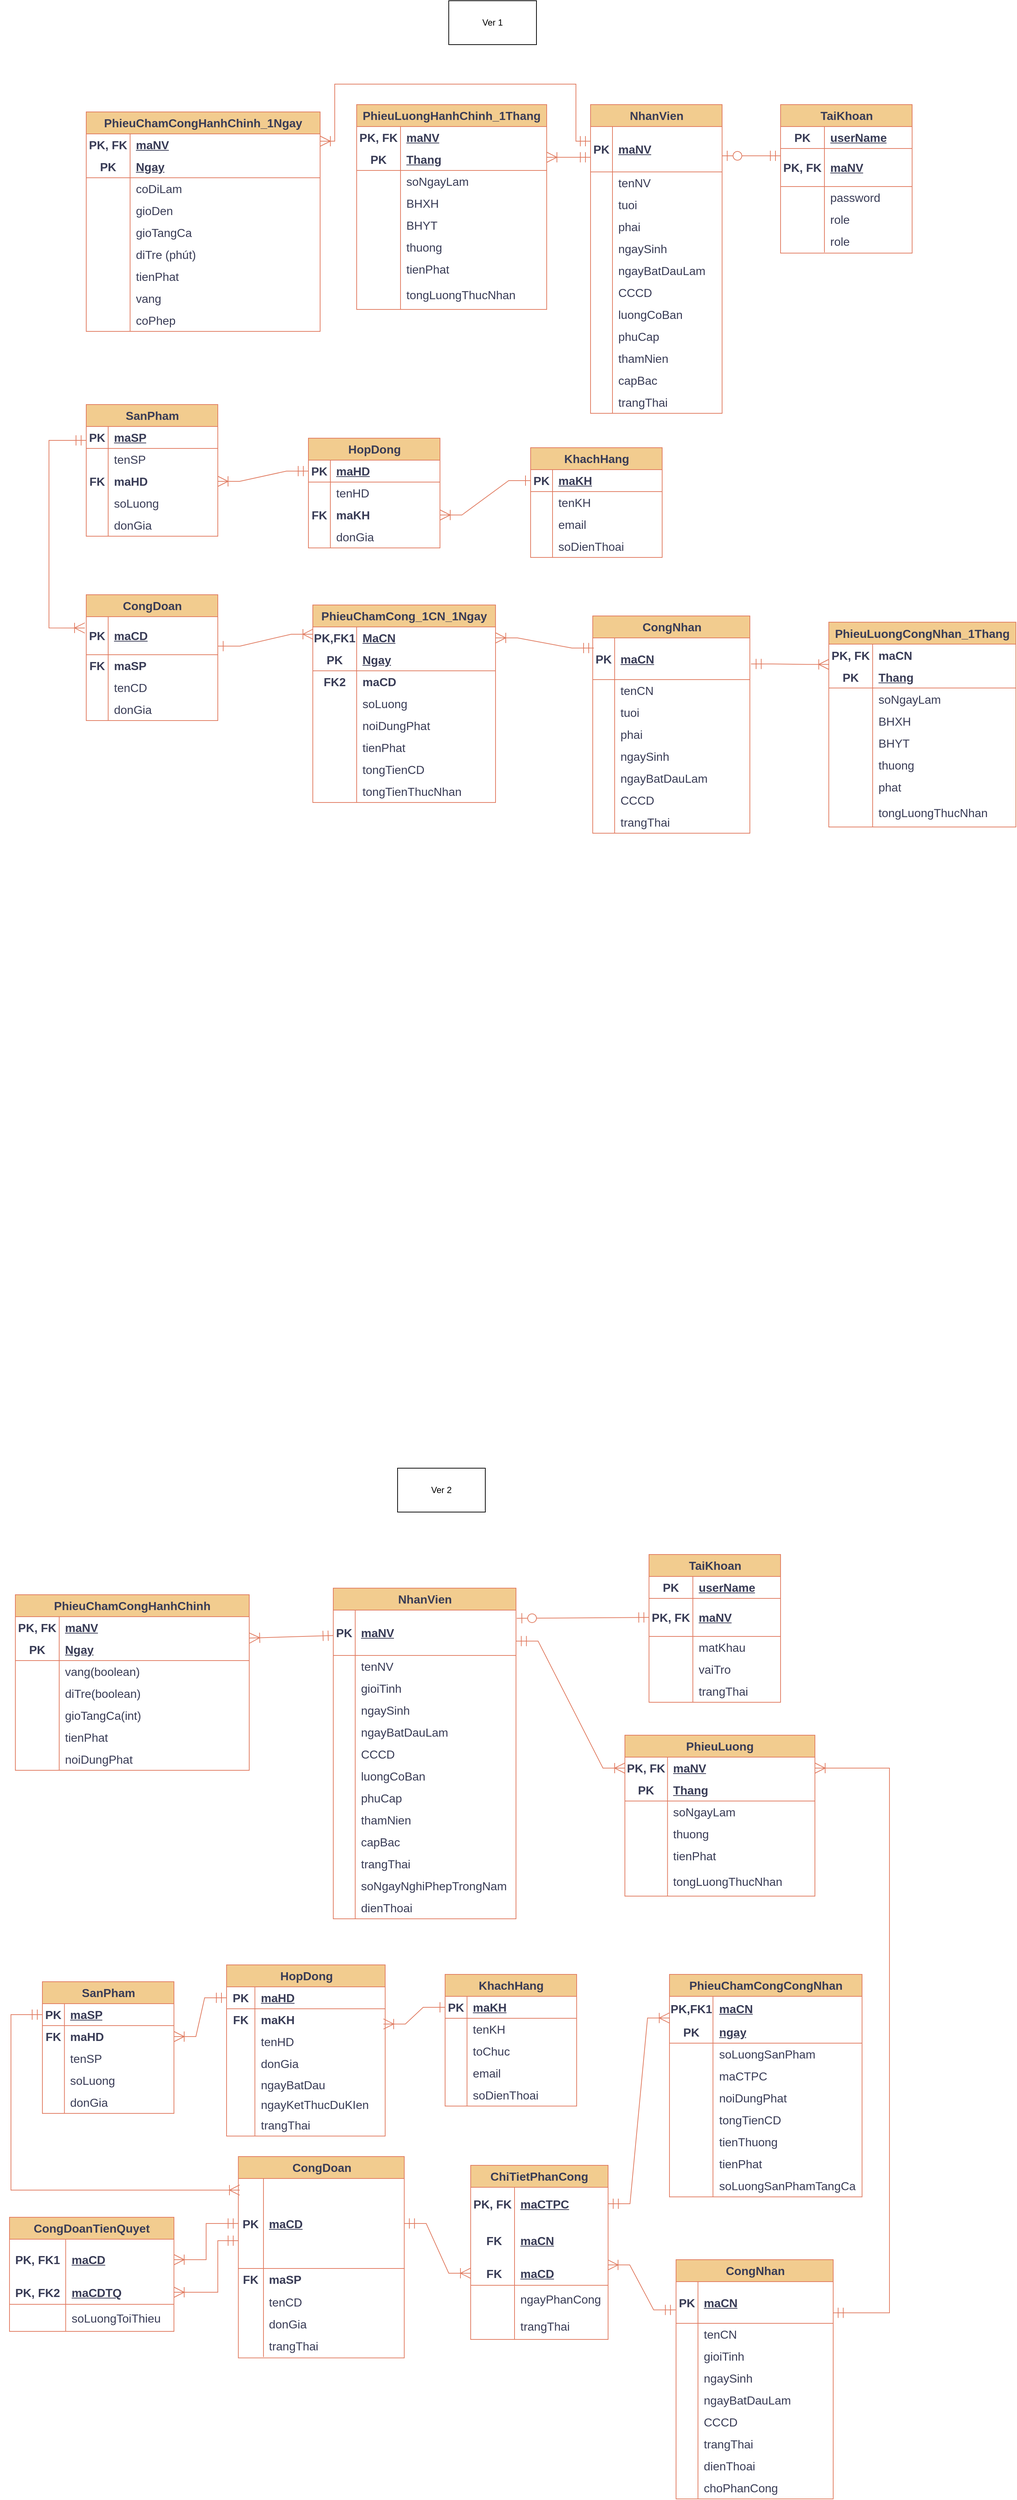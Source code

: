 <mxfile version="21.8.2" type="github" pages="2">
  <diagram name="này enity" id="Ghzsh77A64IIgHnaPyvm">
    <mxGraphModel dx="2977" dy="2026" grid="0" gridSize="10" guides="1" tooltips="1" connect="1" arrows="1" fold="1" page="0" pageScale="1" pageWidth="850" pageHeight="1100" background="none" math="0" shadow="0">
      <root>
        <mxCell id="0" />
        <mxCell id="1" parent="0" />
        <mxCell id="T2x7ECgcVwFQuL_F22wI-1" value="CongNhan" style="shape=table;startSize=30;container=1;collapsible=1;childLayout=tableLayout;fixedRows=1;rowLines=0;fontStyle=1;align=center;resizeLast=1;html=1;labelBackgroundColor=none;fillColor=#F2CC8F;strokeColor=#E07A5F;fontColor=#393C56;fontSize=16;" parent="1" vertex="1">
          <mxGeometry x="963" y="707" width="215" height="297" as="geometry" />
        </mxCell>
        <mxCell id="T2x7ECgcVwFQuL_F22wI-2" value="" style="shape=tableRow;horizontal=0;startSize=0;swimlaneHead=0;swimlaneBody=0;fillColor=none;collapsible=0;dropTarget=0;points=[[0,0.5],[1,0.5]];portConstraint=eastwest;top=0;left=0;right=0;bottom=1;labelBackgroundColor=none;strokeColor=#E07A5F;fontColor=#393C56;fontSize=16;" parent="T2x7ECgcVwFQuL_F22wI-1" vertex="1">
          <mxGeometry y="30" width="215" height="57" as="geometry" />
        </mxCell>
        <mxCell id="T2x7ECgcVwFQuL_F22wI-3" value="PK" style="shape=partialRectangle;connectable=0;fillColor=none;top=0;left=0;bottom=0;right=0;fontStyle=1;overflow=hidden;whiteSpace=wrap;html=1;labelBackgroundColor=none;strokeColor=#E07A5F;fontColor=#393C56;fontSize=16;" parent="T2x7ECgcVwFQuL_F22wI-2" vertex="1">
          <mxGeometry width="30" height="57" as="geometry">
            <mxRectangle width="30" height="57" as="alternateBounds" />
          </mxGeometry>
        </mxCell>
        <mxCell id="T2x7ECgcVwFQuL_F22wI-4" value="maCN" style="shape=partialRectangle;connectable=0;fillColor=none;top=0;left=0;bottom=0;right=0;align=left;spacingLeft=6;fontStyle=5;overflow=hidden;whiteSpace=wrap;html=1;labelBackgroundColor=none;strokeColor=#E07A5F;fontColor=#393C56;fontSize=16;" parent="T2x7ECgcVwFQuL_F22wI-2" vertex="1">
          <mxGeometry x="30" width="185" height="57" as="geometry">
            <mxRectangle width="185" height="57" as="alternateBounds" />
          </mxGeometry>
        </mxCell>
        <mxCell id="T2x7ECgcVwFQuL_F22wI-5" value="" style="shape=tableRow;horizontal=0;startSize=0;swimlaneHead=0;swimlaneBody=0;fillColor=none;collapsible=0;dropTarget=0;points=[[0,0.5],[1,0.5]];portConstraint=eastwest;top=0;left=0;right=0;bottom=0;labelBackgroundColor=none;strokeColor=#E07A5F;fontColor=#393C56;fontSize=16;" parent="T2x7ECgcVwFQuL_F22wI-1" vertex="1">
          <mxGeometry y="87" width="215" height="30" as="geometry" />
        </mxCell>
        <mxCell id="T2x7ECgcVwFQuL_F22wI-6" value="" style="shape=partialRectangle;connectable=0;fillColor=none;top=0;left=0;bottom=0;right=0;editable=1;overflow=hidden;whiteSpace=wrap;html=1;labelBackgroundColor=none;strokeColor=#E07A5F;fontColor=#393C56;fontSize=16;" parent="T2x7ECgcVwFQuL_F22wI-5" vertex="1">
          <mxGeometry width="30" height="30" as="geometry">
            <mxRectangle width="30" height="30" as="alternateBounds" />
          </mxGeometry>
        </mxCell>
        <mxCell id="T2x7ECgcVwFQuL_F22wI-7" value="tenCN" style="shape=partialRectangle;connectable=0;fillColor=none;top=0;left=0;bottom=0;right=0;align=left;spacingLeft=6;overflow=hidden;whiteSpace=wrap;html=1;labelBackgroundColor=none;strokeColor=#E07A5F;fontColor=#393C56;fontSize=16;" parent="T2x7ECgcVwFQuL_F22wI-5" vertex="1">
          <mxGeometry x="30" width="185" height="30" as="geometry">
            <mxRectangle width="185" height="30" as="alternateBounds" />
          </mxGeometry>
        </mxCell>
        <mxCell id="T2x7ECgcVwFQuL_F22wI-8" value="" style="shape=tableRow;horizontal=0;startSize=0;swimlaneHead=0;swimlaneBody=0;fillColor=none;collapsible=0;dropTarget=0;points=[[0,0.5],[1,0.5]];portConstraint=eastwest;top=0;left=0;right=0;bottom=0;labelBackgroundColor=none;strokeColor=#E07A5F;fontColor=#393C56;fontSize=16;" parent="T2x7ECgcVwFQuL_F22wI-1" vertex="1">
          <mxGeometry y="117" width="215" height="30" as="geometry" />
        </mxCell>
        <mxCell id="T2x7ECgcVwFQuL_F22wI-9" value="" style="shape=partialRectangle;connectable=0;fillColor=none;top=0;left=0;bottom=0;right=0;editable=1;overflow=hidden;whiteSpace=wrap;html=1;labelBackgroundColor=none;strokeColor=#E07A5F;fontColor=#393C56;fontSize=16;" parent="T2x7ECgcVwFQuL_F22wI-8" vertex="1">
          <mxGeometry width="30" height="30" as="geometry">
            <mxRectangle width="30" height="30" as="alternateBounds" />
          </mxGeometry>
        </mxCell>
        <mxCell id="T2x7ECgcVwFQuL_F22wI-10" value="tuoi" style="shape=partialRectangle;connectable=0;fillColor=none;top=0;left=0;bottom=0;right=0;align=left;spacingLeft=6;overflow=hidden;whiteSpace=wrap;html=1;labelBackgroundColor=none;strokeColor=#E07A5F;fontColor=#393C56;fontSize=16;" parent="T2x7ECgcVwFQuL_F22wI-8" vertex="1">
          <mxGeometry x="30" width="185" height="30" as="geometry">
            <mxRectangle width="185" height="30" as="alternateBounds" />
          </mxGeometry>
        </mxCell>
        <mxCell id="T2x7ECgcVwFQuL_F22wI-11" value="" style="shape=tableRow;horizontal=0;startSize=0;swimlaneHead=0;swimlaneBody=0;fillColor=none;collapsible=0;dropTarget=0;points=[[0,0.5],[1,0.5]];portConstraint=eastwest;top=0;left=0;right=0;bottom=0;labelBackgroundColor=none;strokeColor=#E07A5F;fontColor=#393C56;fontSize=16;" parent="T2x7ECgcVwFQuL_F22wI-1" vertex="1">
          <mxGeometry y="147" width="215" height="30" as="geometry" />
        </mxCell>
        <mxCell id="T2x7ECgcVwFQuL_F22wI-12" value="" style="shape=partialRectangle;connectable=0;fillColor=none;top=0;left=0;bottom=0;right=0;editable=1;overflow=hidden;whiteSpace=wrap;html=1;labelBackgroundColor=none;strokeColor=#E07A5F;fontColor=#393C56;fontSize=16;" parent="T2x7ECgcVwFQuL_F22wI-11" vertex="1">
          <mxGeometry width="30" height="30" as="geometry">
            <mxRectangle width="30" height="30" as="alternateBounds" />
          </mxGeometry>
        </mxCell>
        <mxCell id="T2x7ECgcVwFQuL_F22wI-13" value="phai" style="shape=partialRectangle;connectable=0;fillColor=none;top=0;left=0;bottom=0;right=0;align=left;spacingLeft=6;overflow=hidden;whiteSpace=wrap;html=1;labelBackgroundColor=none;strokeColor=#E07A5F;fontColor=#393C56;fontSize=16;" parent="T2x7ECgcVwFQuL_F22wI-11" vertex="1">
          <mxGeometry x="30" width="185" height="30" as="geometry">
            <mxRectangle width="185" height="30" as="alternateBounds" />
          </mxGeometry>
        </mxCell>
        <mxCell id="T2x7ECgcVwFQuL_F22wI-14" value="" style="shape=tableRow;horizontal=0;startSize=0;swimlaneHead=0;swimlaneBody=0;fillColor=none;collapsible=0;dropTarget=0;points=[[0,0.5],[1,0.5]];portConstraint=eastwest;top=0;left=0;right=0;bottom=0;labelBackgroundColor=none;strokeColor=#E07A5F;fontColor=#393C56;fontSize=16;" parent="T2x7ECgcVwFQuL_F22wI-1" vertex="1">
          <mxGeometry y="177" width="215" height="30" as="geometry" />
        </mxCell>
        <mxCell id="T2x7ECgcVwFQuL_F22wI-15" value="" style="shape=partialRectangle;connectable=0;fillColor=none;top=0;left=0;bottom=0;right=0;editable=1;overflow=hidden;whiteSpace=wrap;html=1;labelBackgroundColor=none;strokeColor=#E07A5F;fontColor=#393C56;fontSize=16;" parent="T2x7ECgcVwFQuL_F22wI-14" vertex="1">
          <mxGeometry width="30" height="30" as="geometry">
            <mxRectangle width="30" height="30" as="alternateBounds" />
          </mxGeometry>
        </mxCell>
        <mxCell id="T2x7ECgcVwFQuL_F22wI-16" value="ngaySinh" style="shape=partialRectangle;connectable=0;fillColor=none;top=0;left=0;bottom=0;right=0;align=left;spacingLeft=6;overflow=hidden;whiteSpace=wrap;html=1;labelBackgroundColor=none;strokeColor=#E07A5F;fontColor=#393C56;fontSize=16;" parent="T2x7ECgcVwFQuL_F22wI-14" vertex="1">
          <mxGeometry x="30" width="185" height="30" as="geometry">
            <mxRectangle width="185" height="30" as="alternateBounds" />
          </mxGeometry>
        </mxCell>
        <mxCell id="T2x7ECgcVwFQuL_F22wI-17" value="" style="shape=tableRow;horizontal=0;startSize=0;swimlaneHead=0;swimlaneBody=0;fillColor=none;collapsible=0;dropTarget=0;points=[[0,0.5],[1,0.5]];portConstraint=eastwest;top=0;left=0;right=0;bottom=0;labelBackgroundColor=none;strokeColor=#E07A5F;fontColor=#393C56;fontSize=16;" parent="T2x7ECgcVwFQuL_F22wI-1" vertex="1">
          <mxGeometry y="207" width="215" height="30" as="geometry" />
        </mxCell>
        <mxCell id="T2x7ECgcVwFQuL_F22wI-18" value="" style="shape=partialRectangle;connectable=0;fillColor=none;top=0;left=0;bottom=0;right=0;editable=1;overflow=hidden;whiteSpace=wrap;html=1;labelBackgroundColor=none;strokeColor=#E07A5F;fontColor=#393C56;fontSize=16;" parent="T2x7ECgcVwFQuL_F22wI-17" vertex="1">
          <mxGeometry width="30" height="30" as="geometry">
            <mxRectangle width="30" height="30" as="alternateBounds" />
          </mxGeometry>
        </mxCell>
        <mxCell id="T2x7ECgcVwFQuL_F22wI-19" value="ngayBatDauLam" style="shape=partialRectangle;connectable=0;fillColor=none;top=0;left=0;bottom=0;right=0;align=left;spacingLeft=6;overflow=hidden;whiteSpace=wrap;html=1;labelBackgroundColor=none;strokeColor=#E07A5F;fontColor=#393C56;fontSize=16;" parent="T2x7ECgcVwFQuL_F22wI-17" vertex="1">
          <mxGeometry x="30" width="185" height="30" as="geometry">
            <mxRectangle width="185" height="30" as="alternateBounds" />
          </mxGeometry>
        </mxCell>
        <mxCell id="T2x7ECgcVwFQuL_F22wI-20" value="" style="shape=tableRow;horizontal=0;startSize=0;swimlaneHead=0;swimlaneBody=0;fillColor=none;collapsible=0;dropTarget=0;points=[[0,0.5],[1,0.5]];portConstraint=eastwest;top=0;left=0;right=0;bottom=0;labelBackgroundColor=none;strokeColor=#E07A5F;fontColor=#393C56;fontSize=16;" parent="T2x7ECgcVwFQuL_F22wI-1" vertex="1">
          <mxGeometry y="237" width="215" height="30" as="geometry" />
        </mxCell>
        <mxCell id="T2x7ECgcVwFQuL_F22wI-21" value="" style="shape=partialRectangle;connectable=0;fillColor=none;top=0;left=0;bottom=0;right=0;editable=1;overflow=hidden;whiteSpace=wrap;html=1;labelBackgroundColor=none;strokeColor=#E07A5F;fontColor=#393C56;fontSize=16;" parent="T2x7ECgcVwFQuL_F22wI-20" vertex="1">
          <mxGeometry width="30" height="30" as="geometry">
            <mxRectangle width="30" height="30" as="alternateBounds" />
          </mxGeometry>
        </mxCell>
        <mxCell id="T2x7ECgcVwFQuL_F22wI-22" value="CCCD" style="shape=partialRectangle;connectable=0;fillColor=none;top=0;left=0;bottom=0;right=0;align=left;spacingLeft=6;overflow=hidden;whiteSpace=wrap;html=1;labelBackgroundColor=none;strokeColor=#E07A5F;fontColor=#393C56;fontSize=16;" parent="T2x7ECgcVwFQuL_F22wI-20" vertex="1">
          <mxGeometry x="30" width="185" height="30" as="geometry">
            <mxRectangle width="185" height="30" as="alternateBounds" />
          </mxGeometry>
        </mxCell>
        <mxCell id="ZNJC9Dhw_EoXcZcDL0MC-7" value="" style="shape=tableRow;horizontal=0;startSize=0;swimlaneHead=0;swimlaneBody=0;fillColor=none;collapsible=0;dropTarget=0;points=[[0,0.5],[1,0.5]];portConstraint=eastwest;top=0;left=0;right=0;bottom=0;labelBackgroundColor=none;strokeColor=#E07A5F;fontColor=#393C56;fontSize=16;" parent="T2x7ECgcVwFQuL_F22wI-1" vertex="1">
          <mxGeometry y="267" width="215" height="30" as="geometry" />
        </mxCell>
        <mxCell id="ZNJC9Dhw_EoXcZcDL0MC-8" value="" style="shape=partialRectangle;connectable=0;fillColor=none;top=0;left=0;bottom=0;right=0;editable=1;overflow=hidden;whiteSpace=wrap;html=1;labelBackgroundColor=none;strokeColor=#E07A5F;fontColor=#393C56;fontSize=16;" parent="ZNJC9Dhw_EoXcZcDL0MC-7" vertex="1">
          <mxGeometry width="30" height="30" as="geometry">
            <mxRectangle width="30" height="30" as="alternateBounds" />
          </mxGeometry>
        </mxCell>
        <mxCell id="ZNJC9Dhw_EoXcZcDL0MC-9" value="trangThai" style="shape=partialRectangle;connectable=0;fillColor=none;top=0;left=0;bottom=0;right=0;align=left;spacingLeft=6;overflow=hidden;whiteSpace=wrap;html=1;labelBackgroundColor=none;strokeColor=#E07A5F;fontColor=#393C56;fontSize=16;" parent="ZNJC9Dhw_EoXcZcDL0MC-7" vertex="1">
          <mxGeometry x="30" width="185" height="30" as="geometry">
            <mxRectangle width="185" height="30" as="alternateBounds" />
          </mxGeometry>
        </mxCell>
        <mxCell id="T2x7ECgcVwFQuL_F22wI-29" value="SanPham" style="shape=table;startSize=30;container=1;collapsible=1;childLayout=tableLayout;fixedRows=1;rowLines=0;fontStyle=1;align=center;resizeLast=1;html=1;labelBackgroundColor=none;fillColor=#F2CC8F;strokeColor=#E07A5F;fontColor=#393C56;fontSize=16;" parent="1" vertex="1">
          <mxGeometry x="270" y="418" width="180" height="180" as="geometry" />
        </mxCell>
        <mxCell id="T2x7ECgcVwFQuL_F22wI-30" value="" style="shape=tableRow;horizontal=0;startSize=0;swimlaneHead=0;swimlaneBody=0;fillColor=none;collapsible=0;dropTarget=0;points=[[0,0.5],[1,0.5]];portConstraint=eastwest;top=0;left=0;right=0;bottom=1;labelBackgroundColor=none;strokeColor=#E07A5F;fontColor=#393C56;fontSize=16;" parent="T2x7ECgcVwFQuL_F22wI-29" vertex="1">
          <mxGeometry y="30" width="180" height="30" as="geometry" />
        </mxCell>
        <mxCell id="T2x7ECgcVwFQuL_F22wI-31" value="PK" style="shape=partialRectangle;connectable=0;fillColor=none;top=0;left=0;bottom=0;right=0;fontStyle=1;overflow=hidden;whiteSpace=wrap;html=1;labelBackgroundColor=none;strokeColor=#E07A5F;fontColor=#393C56;fontSize=16;" parent="T2x7ECgcVwFQuL_F22wI-30" vertex="1">
          <mxGeometry width="30" height="30" as="geometry">
            <mxRectangle width="30" height="30" as="alternateBounds" />
          </mxGeometry>
        </mxCell>
        <mxCell id="T2x7ECgcVwFQuL_F22wI-32" value="maSP" style="shape=partialRectangle;connectable=0;fillColor=none;top=0;left=0;bottom=0;right=0;align=left;spacingLeft=6;fontStyle=5;overflow=hidden;whiteSpace=wrap;html=1;labelBackgroundColor=none;strokeColor=#E07A5F;fontColor=#393C56;fontSize=16;" parent="T2x7ECgcVwFQuL_F22wI-30" vertex="1">
          <mxGeometry x="30" width="150" height="30" as="geometry">
            <mxRectangle width="150" height="30" as="alternateBounds" />
          </mxGeometry>
        </mxCell>
        <mxCell id="T2x7ECgcVwFQuL_F22wI-33" value="" style="shape=tableRow;horizontal=0;startSize=0;swimlaneHead=0;swimlaneBody=0;fillColor=none;collapsible=0;dropTarget=0;points=[[0,0.5],[1,0.5]];portConstraint=eastwest;top=0;left=0;right=0;bottom=0;labelBackgroundColor=none;strokeColor=#E07A5F;fontColor=#393C56;fontSize=16;" parent="T2x7ECgcVwFQuL_F22wI-29" vertex="1">
          <mxGeometry y="60" width="180" height="30" as="geometry" />
        </mxCell>
        <mxCell id="T2x7ECgcVwFQuL_F22wI-34" value="" style="shape=partialRectangle;connectable=0;fillColor=none;top=0;left=0;bottom=0;right=0;editable=1;overflow=hidden;whiteSpace=wrap;html=1;labelBackgroundColor=none;strokeColor=#E07A5F;fontColor=#393C56;fontSize=16;" parent="T2x7ECgcVwFQuL_F22wI-33" vertex="1">
          <mxGeometry width="30" height="30" as="geometry">
            <mxRectangle width="30" height="30" as="alternateBounds" />
          </mxGeometry>
        </mxCell>
        <mxCell id="T2x7ECgcVwFQuL_F22wI-35" value="tenSP" style="shape=partialRectangle;connectable=0;fillColor=none;top=0;left=0;bottom=0;right=0;align=left;spacingLeft=6;overflow=hidden;whiteSpace=wrap;html=1;labelBackgroundColor=none;strokeColor=#E07A5F;fontColor=#393C56;fontSize=16;" parent="T2x7ECgcVwFQuL_F22wI-33" vertex="1">
          <mxGeometry x="30" width="150" height="30" as="geometry">
            <mxRectangle width="150" height="30" as="alternateBounds" />
          </mxGeometry>
        </mxCell>
        <mxCell id="T2x7ECgcVwFQuL_F22wI-36" value="" style="shape=tableRow;horizontal=0;startSize=0;swimlaneHead=0;swimlaneBody=0;fillColor=none;collapsible=0;dropTarget=0;points=[[0,0.5],[1,0.5]];portConstraint=eastwest;top=0;left=0;right=0;bottom=0;labelBackgroundColor=none;strokeColor=#E07A5F;fontColor=#393C56;fontSize=16;" parent="T2x7ECgcVwFQuL_F22wI-29" vertex="1">
          <mxGeometry y="90" width="180" height="30" as="geometry" />
        </mxCell>
        <mxCell id="T2x7ECgcVwFQuL_F22wI-37" value="FK" style="shape=partialRectangle;connectable=0;fillColor=none;top=0;left=0;bottom=0;right=0;editable=1;overflow=hidden;whiteSpace=wrap;html=1;fontStyle=1;labelBackgroundColor=none;strokeColor=#E07A5F;fontColor=#393C56;fontSize=16;" parent="T2x7ECgcVwFQuL_F22wI-36" vertex="1">
          <mxGeometry width="30" height="30" as="geometry">
            <mxRectangle width="30" height="30" as="alternateBounds" />
          </mxGeometry>
        </mxCell>
        <mxCell id="T2x7ECgcVwFQuL_F22wI-38" value="maHD" style="shape=partialRectangle;connectable=0;fillColor=none;top=0;left=0;bottom=0;right=0;align=left;spacingLeft=6;overflow=hidden;whiteSpace=wrap;html=1;fontStyle=1;labelBackgroundColor=none;strokeColor=#E07A5F;fontColor=#393C56;fontSize=16;" parent="T2x7ECgcVwFQuL_F22wI-36" vertex="1">
          <mxGeometry x="30" width="150" height="30" as="geometry">
            <mxRectangle width="150" height="30" as="alternateBounds" />
          </mxGeometry>
        </mxCell>
        <mxCell id="T2x7ECgcVwFQuL_F22wI-68" value="" style="shape=tableRow;horizontal=0;startSize=0;swimlaneHead=0;swimlaneBody=0;fillColor=none;collapsible=0;dropTarget=0;points=[[0,0.5],[1,0.5]];portConstraint=eastwest;top=0;left=0;right=0;bottom=0;labelBackgroundColor=none;strokeColor=#E07A5F;fontColor=#393C56;fontSize=16;" parent="T2x7ECgcVwFQuL_F22wI-29" vertex="1">
          <mxGeometry y="120" width="180" height="30" as="geometry" />
        </mxCell>
        <mxCell id="T2x7ECgcVwFQuL_F22wI-69" value="" style="shape=partialRectangle;connectable=0;fillColor=none;top=0;left=0;bottom=0;right=0;editable=1;overflow=hidden;whiteSpace=wrap;html=1;labelBackgroundColor=none;strokeColor=#E07A5F;fontColor=#393C56;fontSize=16;" parent="T2x7ECgcVwFQuL_F22wI-68" vertex="1">
          <mxGeometry width="30" height="30" as="geometry">
            <mxRectangle width="30" height="30" as="alternateBounds" />
          </mxGeometry>
        </mxCell>
        <mxCell id="T2x7ECgcVwFQuL_F22wI-70" value="soLuong" style="shape=partialRectangle;connectable=0;fillColor=none;top=0;left=0;bottom=0;right=0;align=left;spacingLeft=6;overflow=hidden;whiteSpace=wrap;html=1;labelBackgroundColor=none;strokeColor=#E07A5F;fontColor=#393C56;fontSize=16;" parent="T2x7ECgcVwFQuL_F22wI-68" vertex="1">
          <mxGeometry x="30" width="150" height="30" as="geometry">
            <mxRectangle width="150" height="30" as="alternateBounds" />
          </mxGeometry>
        </mxCell>
        <mxCell id="T2x7ECgcVwFQuL_F22wI-71" value="" style="shape=tableRow;horizontal=0;startSize=0;swimlaneHead=0;swimlaneBody=0;fillColor=none;collapsible=0;dropTarget=0;points=[[0,0.5],[1,0.5]];portConstraint=eastwest;top=0;left=0;right=0;bottom=0;labelBackgroundColor=none;strokeColor=#E07A5F;fontColor=#393C56;fontSize=16;" parent="T2x7ECgcVwFQuL_F22wI-29" vertex="1">
          <mxGeometry y="150" width="180" height="30" as="geometry" />
        </mxCell>
        <mxCell id="T2x7ECgcVwFQuL_F22wI-72" value="" style="shape=partialRectangle;connectable=0;fillColor=none;top=0;left=0;bottom=0;right=0;editable=1;overflow=hidden;whiteSpace=wrap;html=1;labelBackgroundColor=none;strokeColor=#E07A5F;fontColor=#393C56;fontSize=16;" parent="T2x7ECgcVwFQuL_F22wI-71" vertex="1">
          <mxGeometry width="30" height="30" as="geometry">
            <mxRectangle width="30" height="30" as="alternateBounds" />
          </mxGeometry>
        </mxCell>
        <mxCell id="T2x7ECgcVwFQuL_F22wI-73" value="donGia" style="shape=partialRectangle;connectable=0;fillColor=none;top=0;left=0;bottom=0;right=0;align=left;spacingLeft=6;overflow=hidden;whiteSpace=wrap;html=1;labelBackgroundColor=none;strokeColor=#E07A5F;fontColor=#393C56;fontSize=16;" parent="T2x7ECgcVwFQuL_F22wI-71" vertex="1">
          <mxGeometry x="30" width="150" height="30" as="geometry">
            <mxRectangle width="150" height="30" as="alternateBounds" />
          </mxGeometry>
        </mxCell>
        <mxCell id="T2x7ECgcVwFQuL_F22wI-74" value="HopDong" style="shape=table;startSize=30;container=1;collapsible=1;childLayout=tableLayout;fixedRows=1;rowLines=0;fontStyle=1;align=center;resizeLast=1;html=1;labelBackgroundColor=none;fillColor=#F2CC8F;strokeColor=#E07A5F;fontColor=#393C56;fontSize=16;" parent="1" vertex="1">
          <mxGeometry x="574" y="464" width="180" height="150" as="geometry" />
        </mxCell>
        <mxCell id="T2x7ECgcVwFQuL_F22wI-75" value="" style="shape=tableRow;horizontal=0;startSize=0;swimlaneHead=0;swimlaneBody=0;fillColor=none;collapsible=0;dropTarget=0;points=[[0,0.5],[1,0.5]];portConstraint=eastwest;top=0;left=0;right=0;bottom=1;labelBackgroundColor=none;strokeColor=#E07A5F;fontColor=#393C56;fontSize=16;" parent="T2x7ECgcVwFQuL_F22wI-74" vertex="1">
          <mxGeometry y="30" width="180" height="30" as="geometry" />
        </mxCell>
        <mxCell id="T2x7ECgcVwFQuL_F22wI-76" value="PK" style="shape=partialRectangle;connectable=0;fillColor=none;top=0;left=0;bottom=0;right=0;fontStyle=1;overflow=hidden;whiteSpace=wrap;html=1;labelBackgroundColor=none;strokeColor=#E07A5F;fontColor=#393C56;fontSize=16;" parent="T2x7ECgcVwFQuL_F22wI-75" vertex="1">
          <mxGeometry width="30" height="30" as="geometry">
            <mxRectangle width="30" height="30" as="alternateBounds" />
          </mxGeometry>
        </mxCell>
        <mxCell id="T2x7ECgcVwFQuL_F22wI-77" value="maHD" style="shape=partialRectangle;connectable=0;fillColor=none;top=0;left=0;bottom=0;right=0;align=left;spacingLeft=6;fontStyle=5;overflow=hidden;whiteSpace=wrap;html=1;labelBackgroundColor=none;strokeColor=#E07A5F;fontColor=#393C56;fontSize=16;" parent="T2x7ECgcVwFQuL_F22wI-75" vertex="1">
          <mxGeometry x="30" width="150" height="30" as="geometry">
            <mxRectangle width="150" height="30" as="alternateBounds" />
          </mxGeometry>
        </mxCell>
        <mxCell id="T2x7ECgcVwFQuL_F22wI-78" value="" style="shape=tableRow;horizontal=0;startSize=0;swimlaneHead=0;swimlaneBody=0;fillColor=none;collapsible=0;dropTarget=0;points=[[0,0.5],[1,0.5]];portConstraint=eastwest;top=0;left=0;right=0;bottom=0;labelBackgroundColor=none;strokeColor=#E07A5F;fontColor=#393C56;fontSize=16;" parent="T2x7ECgcVwFQuL_F22wI-74" vertex="1">
          <mxGeometry y="60" width="180" height="30" as="geometry" />
        </mxCell>
        <mxCell id="T2x7ECgcVwFQuL_F22wI-79" value="" style="shape=partialRectangle;connectable=0;fillColor=none;top=0;left=0;bottom=0;right=0;editable=1;overflow=hidden;whiteSpace=wrap;html=1;labelBackgroundColor=none;strokeColor=#E07A5F;fontColor=#393C56;fontSize=16;" parent="T2x7ECgcVwFQuL_F22wI-78" vertex="1">
          <mxGeometry width="30" height="30" as="geometry">
            <mxRectangle width="30" height="30" as="alternateBounds" />
          </mxGeometry>
        </mxCell>
        <mxCell id="T2x7ECgcVwFQuL_F22wI-80" value="tenHD" style="shape=partialRectangle;connectable=0;fillColor=none;top=0;left=0;bottom=0;right=0;align=left;spacingLeft=6;overflow=hidden;whiteSpace=wrap;html=1;labelBackgroundColor=none;strokeColor=#E07A5F;fontColor=#393C56;fontSize=16;" parent="T2x7ECgcVwFQuL_F22wI-78" vertex="1">
          <mxGeometry x="30" width="150" height="30" as="geometry">
            <mxRectangle width="150" height="30" as="alternateBounds" />
          </mxGeometry>
        </mxCell>
        <mxCell id="T2x7ECgcVwFQuL_F22wI-84" value="" style="shape=tableRow;horizontal=0;startSize=0;swimlaneHead=0;swimlaneBody=0;fillColor=none;collapsible=0;dropTarget=0;points=[[0,0.5],[1,0.5]];portConstraint=eastwest;top=0;left=0;right=0;bottom=0;labelBackgroundColor=none;strokeColor=#E07A5F;fontColor=#393C56;fontSize=16;" parent="T2x7ECgcVwFQuL_F22wI-74" vertex="1">
          <mxGeometry y="90" width="180" height="30" as="geometry" />
        </mxCell>
        <mxCell id="T2x7ECgcVwFQuL_F22wI-85" value="FK" style="shape=partialRectangle;connectable=0;fillColor=none;top=0;left=0;bottom=0;right=0;editable=1;overflow=hidden;whiteSpace=wrap;html=1;fontStyle=1;labelBackgroundColor=none;strokeColor=#E07A5F;fontColor=#393C56;fontSize=16;" parent="T2x7ECgcVwFQuL_F22wI-84" vertex="1">
          <mxGeometry width="30" height="30" as="geometry">
            <mxRectangle width="30" height="30" as="alternateBounds" />
          </mxGeometry>
        </mxCell>
        <mxCell id="T2x7ECgcVwFQuL_F22wI-86" value="maKH" style="shape=partialRectangle;connectable=0;fillColor=none;top=0;left=0;bottom=0;right=0;align=left;spacingLeft=6;overflow=hidden;whiteSpace=wrap;html=1;fontStyle=1;labelBackgroundColor=none;strokeColor=#E07A5F;fontColor=#393C56;fontSize=16;" parent="T2x7ECgcVwFQuL_F22wI-84" vertex="1">
          <mxGeometry x="30" width="150" height="30" as="geometry">
            <mxRectangle width="150" height="30" as="alternateBounds" />
          </mxGeometry>
        </mxCell>
        <mxCell id="T2x7ECgcVwFQuL_F22wI-87" value="" style="shape=tableRow;horizontal=0;startSize=0;swimlaneHead=0;swimlaneBody=0;fillColor=none;collapsible=0;dropTarget=0;points=[[0,0.5],[1,0.5]];portConstraint=eastwest;top=0;left=0;right=0;bottom=0;labelBackgroundColor=none;strokeColor=#E07A5F;fontColor=#393C56;fontSize=16;" parent="T2x7ECgcVwFQuL_F22wI-74" vertex="1">
          <mxGeometry y="120" width="180" height="30" as="geometry" />
        </mxCell>
        <mxCell id="T2x7ECgcVwFQuL_F22wI-88" value="" style="shape=partialRectangle;connectable=0;fillColor=none;top=0;left=0;bottom=0;right=0;editable=1;overflow=hidden;whiteSpace=wrap;html=1;labelBackgroundColor=none;strokeColor=#E07A5F;fontColor=#393C56;fontSize=16;" parent="T2x7ECgcVwFQuL_F22wI-87" vertex="1">
          <mxGeometry width="30" height="30" as="geometry">
            <mxRectangle width="30" height="30" as="alternateBounds" />
          </mxGeometry>
        </mxCell>
        <mxCell id="T2x7ECgcVwFQuL_F22wI-89" value="donGia" style="shape=partialRectangle;connectable=0;fillColor=none;top=0;left=0;bottom=0;right=0;align=left;spacingLeft=6;overflow=hidden;whiteSpace=wrap;html=1;labelBackgroundColor=none;strokeColor=#E07A5F;fontColor=#393C56;fontSize=16;" parent="T2x7ECgcVwFQuL_F22wI-87" vertex="1">
          <mxGeometry x="30" width="150" height="30" as="geometry">
            <mxRectangle width="150" height="30" as="alternateBounds" />
          </mxGeometry>
        </mxCell>
        <mxCell id="T2x7ECgcVwFQuL_F22wI-90" value="KhachHang" style="shape=table;startSize=30;container=1;collapsible=1;childLayout=tableLayout;fixedRows=1;rowLines=0;fontStyle=1;align=center;resizeLast=1;html=1;labelBackgroundColor=none;fillColor=#F2CC8F;strokeColor=#E07A5F;fontColor=#393C56;fontSize=16;" parent="1" vertex="1">
          <mxGeometry x="878" y="477" width="180" height="150" as="geometry" />
        </mxCell>
        <mxCell id="T2x7ECgcVwFQuL_F22wI-91" value="" style="shape=tableRow;horizontal=0;startSize=0;swimlaneHead=0;swimlaneBody=0;fillColor=none;collapsible=0;dropTarget=0;points=[[0,0.5],[1,0.5]];portConstraint=eastwest;top=0;left=0;right=0;bottom=1;labelBackgroundColor=none;strokeColor=#E07A5F;fontColor=#393C56;fontSize=16;" parent="T2x7ECgcVwFQuL_F22wI-90" vertex="1">
          <mxGeometry y="30" width="180" height="30" as="geometry" />
        </mxCell>
        <mxCell id="T2x7ECgcVwFQuL_F22wI-92" value="PK" style="shape=partialRectangle;connectable=0;fillColor=none;top=0;left=0;bottom=0;right=0;fontStyle=1;overflow=hidden;whiteSpace=wrap;html=1;labelBackgroundColor=none;strokeColor=#E07A5F;fontColor=#393C56;fontSize=16;" parent="T2x7ECgcVwFQuL_F22wI-91" vertex="1">
          <mxGeometry width="30" height="30" as="geometry">
            <mxRectangle width="30" height="30" as="alternateBounds" />
          </mxGeometry>
        </mxCell>
        <mxCell id="T2x7ECgcVwFQuL_F22wI-93" value="maKH" style="shape=partialRectangle;connectable=0;fillColor=none;top=0;left=0;bottom=0;right=0;align=left;spacingLeft=6;fontStyle=5;overflow=hidden;whiteSpace=wrap;html=1;labelBackgroundColor=none;strokeColor=#E07A5F;fontColor=#393C56;fontSize=16;" parent="T2x7ECgcVwFQuL_F22wI-91" vertex="1">
          <mxGeometry x="30" width="150" height="30" as="geometry">
            <mxRectangle width="150" height="30" as="alternateBounds" />
          </mxGeometry>
        </mxCell>
        <mxCell id="T2x7ECgcVwFQuL_F22wI-94" value="" style="shape=tableRow;horizontal=0;startSize=0;swimlaneHead=0;swimlaneBody=0;fillColor=none;collapsible=0;dropTarget=0;points=[[0,0.5],[1,0.5]];portConstraint=eastwest;top=0;left=0;right=0;bottom=0;labelBackgroundColor=none;strokeColor=#E07A5F;fontColor=#393C56;fontSize=16;" parent="T2x7ECgcVwFQuL_F22wI-90" vertex="1">
          <mxGeometry y="60" width="180" height="30" as="geometry" />
        </mxCell>
        <mxCell id="T2x7ECgcVwFQuL_F22wI-95" value="" style="shape=partialRectangle;connectable=0;fillColor=none;top=0;left=0;bottom=0;right=0;editable=1;overflow=hidden;whiteSpace=wrap;html=1;labelBackgroundColor=none;strokeColor=#E07A5F;fontColor=#393C56;fontSize=16;" parent="T2x7ECgcVwFQuL_F22wI-94" vertex="1">
          <mxGeometry width="30" height="30" as="geometry">
            <mxRectangle width="30" height="30" as="alternateBounds" />
          </mxGeometry>
        </mxCell>
        <mxCell id="T2x7ECgcVwFQuL_F22wI-96" value="tenKH" style="shape=partialRectangle;connectable=0;fillColor=none;top=0;left=0;bottom=0;right=0;align=left;spacingLeft=6;overflow=hidden;whiteSpace=wrap;html=1;labelBackgroundColor=none;strokeColor=#E07A5F;fontColor=#393C56;fontSize=16;" parent="T2x7ECgcVwFQuL_F22wI-94" vertex="1">
          <mxGeometry x="30" width="150" height="30" as="geometry">
            <mxRectangle width="150" height="30" as="alternateBounds" />
          </mxGeometry>
        </mxCell>
        <mxCell id="T2x7ECgcVwFQuL_F22wI-97" value="" style="shape=tableRow;horizontal=0;startSize=0;swimlaneHead=0;swimlaneBody=0;fillColor=none;collapsible=0;dropTarget=0;points=[[0,0.5],[1,0.5]];portConstraint=eastwest;top=0;left=0;right=0;bottom=0;labelBackgroundColor=none;strokeColor=#E07A5F;fontColor=#393C56;fontSize=16;" parent="T2x7ECgcVwFQuL_F22wI-90" vertex="1">
          <mxGeometry y="90" width="180" height="30" as="geometry" />
        </mxCell>
        <mxCell id="T2x7ECgcVwFQuL_F22wI-98" value="" style="shape=partialRectangle;connectable=0;fillColor=none;top=0;left=0;bottom=0;right=0;editable=1;overflow=hidden;whiteSpace=wrap;html=1;labelBackgroundColor=none;strokeColor=#E07A5F;fontColor=#393C56;fontSize=16;" parent="T2x7ECgcVwFQuL_F22wI-97" vertex="1">
          <mxGeometry width="30" height="30" as="geometry">
            <mxRectangle width="30" height="30" as="alternateBounds" />
          </mxGeometry>
        </mxCell>
        <mxCell id="T2x7ECgcVwFQuL_F22wI-99" value="email" style="shape=partialRectangle;connectable=0;fillColor=none;top=0;left=0;bottom=0;right=0;align=left;spacingLeft=6;overflow=hidden;whiteSpace=wrap;html=1;labelBackgroundColor=none;strokeColor=#E07A5F;fontColor=#393C56;fontSize=16;" parent="T2x7ECgcVwFQuL_F22wI-97" vertex="1">
          <mxGeometry x="30" width="150" height="30" as="geometry">
            <mxRectangle width="150" height="30" as="alternateBounds" />
          </mxGeometry>
        </mxCell>
        <mxCell id="T2x7ECgcVwFQuL_F22wI-100" value="" style="shape=tableRow;horizontal=0;startSize=0;swimlaneHead=0;swimlaneBody=0;fillColor=none;collapsible=0;dropTarget=0;points=[[0,0.5],[1,0.5]];portConstraint=eastwest;top=0;left=0;right=0;bottom=0;labelBackgroundColor=none;strokeColor=#E07A5F;fontColor=#393C56;fontSize=16;" parent="T2x7ECgcVwFQuL_F22wI-90" vertex="1">
          <mxGeometry y="120" width="180" height="30" as="geometry" />
        </mxCell>
        <mxCell id="T2x7ECgcVwFQuL_F22wI-101" value="" style="shape=partialRectangle;connectable=0;fillColor=none;top=0;left=0;bottom=0;right=0;editable=1;overflow=hidden;whiteSpace=wrap;html=1;labelBackgroundColor=none;strokeColor=#E07A5F;fontColor=#393C56;fontSize=16;" parent="T2x7ECgcVwFQuL_F22wI-100" vertex="1">
          <mxGeometry width="30" height="30" as="geometry">
            <mxRectangle width="30" height="30" as="alternateBounds" />
          </mxGeometry>
        </mxCell>
        <mxCell id="T2x7ECgcVwFQuL_F22wI-102" value="soDienThoai" style="shape=partialRectangle;connectable=0;fillColor=none;top=0;left=0;bottom=0;right=0;align=left;spacingLeft=6;overflow=hidden;whiteSpace=wrap;html=1;labelBackgroundColor=none;strokeColor=#E07A5F;fontColor=#393C56;fontSize=16;" parent="T2x7ECgcVwFQuL_F22wI-100" vertex="1">
          <mxGeometry x="30" width="150" height="30" as="geometry">
            <mxRectangle width="150" height="30" as="alternateBounds" />
          </mxGeometry>
        </mxCell>
        <mxCell id="T2x7ECgcVwFQuL_F22wI-103" value="CongDoan" style="shape=table;startSize=30;container=1;collapsible=1;childLayout=tableLayout;fixedRows=1;rowLines=0;fontStyle=1;align=center;resizeLast=1;html=1;labelBackgroundColor=none;fillColor=#F2CC8F;strokeColor=#E07A5F;fontColor=#393C56;fontSize=16;" parent="1" vertex="1">
          <mxGeometry x="270" y="678" width="180" height="172" as="geometry" />
        </mxCell>
        <mxCell id="T2x7ECgcVwFQuL_F22wI-104" value="" style="shape=tableRow;horizontal=0;startSize=0;swimlaneHead=0;swimlaneBody=0;fillColor=none;collapsible=0;dropTarget=0;points=[[0,0.5],[1,0.5]];portConstraint=eastwest;top=0;left=0;right=0;bottom=1;labelBackgroundColor=none;strokeColor=#E07A5F;fontColor=#393C56;fontSize=16;" parent="T2x7ECgcVwFQuL_F22wI-103" vertex="1">
          <mxGeometry y="30" width="180" height="52" as="geometry" />
        </mxCell>
        <mxCell id="T2x7ECgcVwFQuL_F22wI-105" value="PK" style="shape=partialRectangle;connectable=0;fillColor=none;top=0;left=0;bottom=0;right=0;fontStyle=1;overflow=hidden;whiteSpace=wrap;html=1;labelBackgroundColor=none;strokeColor=#E07A5F;fontColor=#393C56;fontSize=16;" parent="T2x7ECgcVwFQuL_F22wI-104" vertex="1">
          <mxGeometry width="30" height="52" as="geometry">
            <mxRectangle width="30" height="52" as="alternateBounds" />
          </mxGeometry>
        </mxCell>
        <mxCell id="T2x7ECgcVwFQuL_F22wI-106" value="maCD" style="shape=partialRectangle;connectable=0;fillColor=none;top=0;left=0;bottom=0;right=0;align=left;spacingLeft=6;fontStyle=5;overflow=hidden;whiteSpace=wrap;html=1;labelBackgroundColor=none;strokeColor=#E07A5F;fontColor=#393C56;fontSize=16;" parent="T2x7ECgcVwFQuL_F22wI-104" vertex="1">
          <mxGeometry x="30" width="150" height="52" as="geometry">
            <mxRectangle width="150" height="52" as="alternateBounds" />
          </mxGeometry>
        </mxCell>
        <mxCell id="T2x7ECgcVwFQuL_F22wI-107" value="" style="shape=tableRow;horizontal=0;startSize=0;swimlaneHead=0;swimlaneBody=0;fillColor=none;collapsible=0;dropTarget=0;points=[[0,0.5],[1,0.5]];portConstraint=eastwest;top=0;left=0;right=0;bottom=0;labelBackgroundColor=none;strokeColor=#E07A5F;fontColor=#393C56;fontSize=16;" parent="T2x7ECgcVwFQuL_F22wI-103" vertex="1">
          <mxGeometry y="82" width="180" height="30" as="geometry" />
        </mxCell>
        <mxCell id="T2x7ECgcVwFQuL_F22wI-108" value="FK" style="shape=partialRectangle;connectable=0;fillColor=none;top=0;left=0;bottom=0;right=0;editable=1;overflow=hidden;whiteSpace=wrap;html=1;fontStyle=1;labelBackgroundColor=none;strokeColor=#E07A5F;fontColor=#393C56;fontSize=16;" parent="T2x7ECgcVwFQuL_F22wI-107" vertex="1">
          <mxGeometry width="30" height="30" as="geometry">
            <mxRectangle width="30" height="30" as="alternateBounds" />
          </mxGeometry>
        </mxCell>
        <mxCell id="T2x7ECgcVwFQuL_F22wI-109" value="maSP" style="shape=partialRectangle;connectable=0;fillColor=none;top=0;left=0;bottom=0;right=0;align=left;spacingLeft=6;overflow=hidden;whiteSpace=wrap;html=1;fontStyle=1;labelBackgroundColor=none;strokeColor=#E07A5F;fontColor=#393C56;fontSize=16;" parent="T2x7ECgcVwFQuL_F22wI-107" vertex="1">
          <mxGeometry x="30" width="150" height="30" as="geometry">
            <mxRectangle width="150" height="30" as="alternateBounds" />
          </mxGeometry>
        </mxCell>
        <mxCell id="T2x7ECgcVwFQuL_F22wI-110" value="" style="shape=tableRow;horizontal=0;startSize=0;swimlaneHead=0;swimlaneBody=0;fillColor=none;collapsible=0;dropTarget=0;points=[[0,0.5],[1,0.5]];portConstraint=eastwest;top=0;left=0;right=0;bottom=0;labelBackgroundColor=none;strokeColor=#E07A5F;fontColor=#393C56;fontSize=16;" parent="T2x7ECgcVwFQuL_F22wI-103" vertex="1">
          <mxGeometry y="112" width="180" height="30" as="geometry" />
        </mxCell>
        <mxCell id="T2x7ECgcVwFQuL_F22wI-111" value="" style="shape=partialRectangle;connectable=0;fillColor=none;top=0;left=0;bottom=0;right=0;editable=1;overflow=hidden;whiteSpace=wrap;html=1;labelBackgroundColor=none;strokeColor=#E07A5F;fontColor=#393C56;fontSize=16;" parent="T2x7ECgcVwFQuL_F22wI-110" vertex="1">
          <mxGeometry width="30" height="30" as="geometry">
            <mxRectangle width="30" height="30" as="alternateBounds" />
          </mxGeometry>
        </mxCell>
        <mxCell id="T2x7ECgcVwFQuL_F22wI-112" value="tenCD" style="shape=partialRectangle;connectable=0;fillColor=none;top=0;left=0;bottom=0;right=0;align=left;spacingLeft=6;overflow=hidden;whiteSpace=wrap;html=1;labelBackgroundColor=none;strokeColor=#E07A5F;fontColor=#393C56;fontSize=16;" parent="T2x7ECgcVwFQuL_F22wI-110" vertex="1">
          <mxGeometry x="30" width="150" height="30" as="geometry">
            <mxRectangle width="150" height="30" as="alternateBounds" />
          </mxGeometry>
        </mxCell>
        <mxCell id="T2x7ECgcVwFQuL_F22wI-116" value="" style="shape=tableRow;horizontal=0;startSize=0;swimlaneHead=0;swimlaneBody=0;fillColor=none;collapsible=0;dropTarget=0;points=[[0,0.5],[1,0.5]];portConstraint=eastwest;top=0;left=0;right=0;bottom=0;labelBackgroundColor=none;strokeColor=#E07A5F;fontColor=#393C56;fontSize=16;" parent="T2x7ECgcVwFQuL_F22wI-103" vertex="1">
          <mxGeometry y="142" width="180" height="30" as="geometry" />
        </mxCell>
        <mxCell id="T2x7ECgcVwFQuL_F22wI-117" value="" style="shape=partialRectangle;connectable=0;fillColor=none;top=0;left=0;bottom=0;right=0;editable=1;overflow=hidden;whiteSpace=wrap;html=1;labelBackgroundColor=none;strokeColor=#E07A5F;fontColor=#393C56;fontSize=16;" parent="T2x7ECgcVwFQuL_F22wI-116" vertex="1">
          <mxGeometry width="30" height="30" as="geometry">
            <mxRectangle width="30" height="30" as="alternateBounds" />
          </mxGeometry>
        </mxCell>
        <mxCell id="T2x7ECgcVwFQuL_F22wI-118" value="donGia" style="shape=partialRectangle;connectable=0;fillColor=none;top=0;left=0;bottom=0;right=0;align=left;spacingLeft=6;overflow=hidden;whiteSpace=wrap;html=1;labelBackgroundColor=none;strokeColor=#E07A5F;fontColor=#393C56;fontSize=16;" parent="T2x7ECgcVwFQuL_F22wI-116" vertex="1">
          <mxGeometry x="30" width="150" height="30" as="geometry">
            <mxRectangle width="150" height="30" as="alternateBounds" />
          </mxGeometry>
        </mxCell>
        <mxCell id="T2x7ECgcVwFQuL_F22wI-145" value="PhieuChamCong_1CN_1Ngay" style="shape=table;startSize=30;container=1;collapsible=1;childLayout=tableLayout;fixedRows=1;rowLines=0;fontStyle=1;align=center;resizeLast=1;html=1;whiteSpace=wrap;labelBackgroundColor=none;fillColor=#F2CC8F;strokeColor=#E07A5F;fontColor=#393C56;fontSize=16;" parent="1" vertex="1">
          <mxGeometry x="580" y="692" width="250" height="270" as="geometry" />
        </mxCell>
        <mxCell id="T2x7ECgcVwFQuL_F22wI-146" value="" style="shape=tableRow;horizontal=0;startSize=0;swimlaneHead=0;swimlaneBody=0;fillColor=none;collapsible=0;dropTarget=0;points=[[0,0.5],[1,0.5]];portConstraint=eastwest;top=0;left=0;right=0;bottom=0;html=1;labelBackgroundColor=none;strokeColor=#E07A5F;fontColor=#393C56;fontSize=16;" parent="T2x7ECgcVwFQuL_F22wI-145" vertex="1">
          <mxGeometry y="30" width="250" height="30" as="geometry" />
        </mxCell>
        <mxCell id="T2x7ECgcVwFQuL_F22wI-147" value="PK,FK1" style="shape=partialRectangle;connectable=0;fillColor=none;top=0;left=0;bottom=0;right=0;fontStyle=1;overflow=hidden;html=1;whiteSpace=wrap;labelBackgroundColor=none;strokeColor=#E07A5F;fontColor=#393C56;fontSize=16;" parent="T2x7ECgcVwFQuL_F22wI-146" vertex="1">
          <mxGeometry width="60" height="30" as="geometry">
            <mxRectangle width="60" height="30" as="alternateBounds" />
          </mxGeometry>
        </mxCell>
        <mxCell id="T2x7ECgcVwFQuL_F22wI-148" value="MaCN" style="shape=partialRectangle;connectable=0;fillColor=none;top=0;left=0;bottom=0;right=0;align=left;spacingLeft=6;fontStyle=5;overflow=hidden;html=1;whiteSpace=wrap;labelBackgroundColor=none;strokeColor=#E07A5F;fontColor=#393C56;fontSize=16;" parent="T2x7ECgcVwFQuL_F22wI-146" vertex="1">
          <mxGeometry x="60" width="190" height="30" as="geometry">
            <mxRectangle width="190" height="30" as="alternateBounds" />
          </mxGeometry>
        </mxCell>
        <mxCell id="T2x7ECgcVwFQuL_F22wI-149" value="" style="shape=tableRow;horizontal=0;startSize=0;swimlaneHead=0;swimlaneBody=0;fillColor=none;collapsible=0;dropTarget=0;points=[[0,0.5],[1,0.5]];portConstraint=eastwest;top=0;left=0;right=0;bottom=1;html=1;labelBackgroundColor=none;strokeColor=#E07A5F;fontColor=#393C56;fontSize=16;" parent="T2x7ECgcVwFQuL_F22wI-145" vertex="1">
          <mxGeometry y="60" width="250" height="30" as="geometry" />
        </mxCell>
        <mxCell id="T2x7ECgcVwFQuL_F22wI-150" value="PK" style="shape=partialRectangle;connectable=0;fillColor=none;top=0;left=0;bottom=0;right=0;fontStyle=1;overflow=hidden;html=1;whiteSpace=wrap;labelBackgroundColor=none;strokeColor=#E07A5F;fontColor=#393C56;fontSize=16;" parent="T2x7ECgcVwFQuL_F22wI-149" vertex="1">
          <mxGeometry width="60" height="30" as="geometry">
            <mxRectangle width="60" height="30" as="alternateBounds" />
          </mxGeometry>
        </mxCell>
        <mxCell id="T2x7ECgcVwFQuL_F22wI-151" value="Ngay" style="shape=partialRectangle;connectable=0;fillColor=none;top=0;left=0;bottom=0;right=0;align=left;spacingLeft=6;fontStyle=5;overflow=hidden;html=1;whiteSpace=wrap;labelBackgroundColor=none;strokeColor=#E07A5F;fontColor=#393C56;fontSize=16;" parent="T2x7ECgcVwFQuL_F22wI-149" vertex="1">
          <mxGeometry x="60" width="190" height="30" as="geometry">
            <mxRectangle width="190" height="30" as="alternateBounds" />
          </mxGeometry>
        </mxCell>
        <mxCell id="jaSn33gy4qe0Sg20tzzm-4" value="" style="shape=tableRow;horizontal=0;startSize=0;swimlaneHead=0;swimlaneBody=0;fillColor=none;collapsible=0;dropTarget=0;points=[[0,0.5],[1,0.5]];portConstraint=eastwest;top=0;left=0;right=0;bottom=0;html=1;labelBackgroundColor=none;strokeColor=#E07A5F;fontColor=#393C56;fontSize=16;" parent="T2x7ECgcVwFQuL_F22wI-145" vertex="1">
          <mxGeometry y="90" width="250" height="30" as="geometry" />
        </mxCell>
        <mxCell id="jaSn33gy4qe0Sg20tzzm-5" value="FK2" style="shape=partialRectangle;connectable=0;fillColor=none;top=0;left=0;bottom=0;right=0;editable=1;overflow=hidden;html=1;whiteSpace=wrap;labelBackgroundColor=none;strokeColor=#E07A5F;fontColor=#393C56;fontSize=16;fontStyle=1" parent="jaSn33gy4qe0Sg20tzzm-4" vertex="1">
          <mxGeometry width="60" height="30" as="geometry">
            <mxRectangle width="60" height="30" as="alternateBounds" />
          </mxGeometry>
        </mxCell>
        <mxCell id="jaSn33gy4qe0Sg20tzzm-6" value="maCD" style="shape=partialRectangle;connectable=0;fillColor=none;top=0;left=0;bottom=0;right=0;align=left;spacingLeft=6;overflow=hidden;html=1;whiteSpace=wrap;labelBackgroundColor=none;strokeColor=#E07A5F;fontColor=#393C56;fontSize=16;fontStyle=1" parent="jaSn33gy4qe0Sg20tzzm-4" vertex="1">
          <mxGeometry x="60" width="190" height="30" as="geometry">
            <mxRectangle width="190" height="30" as="alternateBounds" />
          </mxGeometry>
        </mxCell>
        <mxCell id="jaSn33gy4qe0Sg20tzzm-41" value="" style="shape=tableRow;horizontal=0;startSize=0;swimlaneHead=0;swimlaneBody=0;fillColor=none;collapsible=0;dropTarget=0;points=[[0,0.5],[1,0.5]];portConstraint=eastwest;top=0;left=0;right=0;bottom=0;html=1;labelBackgroundColor=none;strokeColor=#E07A5F;fontColor=#393C56;fontSize=16;" parent="T2x7ECgcVwFQuL_F22wI-145" vertex="1">
          <mxGeometry y="120" width="250" height="30" as="geometry" />
        </mxCell>
        <mxCell id="jaSn33gy4qe0Sg20tzzm-42" value="" style="shape=partialRectangle;connectable=0;fillColor=none;top=0;left=0;bottom=0;right=0;editable=1;overflow=hidden;html=1;whiteSpace=wrap;labelBackgroundColor=none;strokeColor=#E07A5F;fontColor=#393C56;fontSize=16;" parent="jaSn33gy4qe0Sg20tzzm-41" vertex="1">
          <mxGeometry width="60" height="30" as="geometry">
            <mxRectangle width="60" height="30" as="alternateBounds" />
          </mxGeometry>
        </mxCell>
        <mxCell id="jaSn33gy4qe0Sg20tzzm-43" value="soLuong" style="shape=partialRectangle;connectable=0;fillColor=none;top=0;left=0;bottom=0;right=0;align=left;spacingLeft=6;overflow=hidden;html=1;whiteSpace=wrap;labelBackgroundColor=none;strokeColor=#E07A5F;fontColor=#393C56;fontSize=16;" parent="jaSn33gy4qe0Sg20tzzm-41" vertex="1">
          <mxGeometry x="60" width="190" height="30" as="geometry">
            <mxRectangle width="190" height="30" as="alternateBounds" />
          </mxGeometry>
        </mxCell>
        <mxCell id="n016EZrUWv0ldpm-CUsH-10" value="" style="shape=tableRow;horizontal=0;startSize=0;swimlaneHead=0;swimlaneBody=0;fillColor=none;collapsible=0;dropTarget=0;points=[[0,0.5],[1,0.5]];portConstraint=eastwest;top=0;left=0;right=0;bottom=0;html=1;labelBackgroundColor=none;strokeColor=#E07A5F;fontColor=#393C56;fontSize=16;" parent="T2x7ECgcVwFQuL_F22wI-145" vertex="1">
          <mxGeometry y="150" width="250" height="30" as="geometry" />
        </mxCell>
        <mxCell id="n016EZrUWv0ldpm-CUsH-11" value="" style="shape=partialRectangle;connectable=0;fillColor=none;top=0;left=0;bottom=0;right=0;editable=1;overflow=hidden;html=1;whiteSpace=wrap;labelBackgroundColor=none;strokeColor=#E07A5F;fontColor=#393C56;fontSize=16;" parent="n016EZrUWv0ldpm-CUsH-10" vertex="1">
          <mxGeometry width="60" height="30" as="geometry">
            <mxRectangle width="60" height="30" as="alternateBounds" />
          </mxGeometry>
        </mxCell>
        <mxCell id="n016EZrUWv0ldpm-CUsH-12" value="noiDungPhat" style="shape=partialRectangle;connectable=0;fillColor=none;top=0;left=0;bottom=0;right=0;align=left;spacingLeft=6;overflow=hidden;html=1;whiteSpace=wrap;labelBackgroundColor=none;strokeColor=#E07A5F;fontColor=#393C56;fontSize=16;" parent="n016EZrUWv0ldpm-CUsH-10" vertex="1">
          <mxGeometry x="60" width="190" height="30" as="geometry">
            <mxRectangle width="190" height="30" as="alternateBounds" />
          </mxGeometry>
        </mxCell>
        <mxCell id="n016EZrUWv0ldpm-CUsH-7" value="" style="shape=tableRow;horizontal=0;startSize=0;swimlaneHead=0;swimlaneBody=0;fillColor=none;collapsible=0;dropTarget=0;points=[[0,0.5],[1,0.5]];portConstraint=eastwest;top=0;left=0;right=0;bottom=0;html=1;labelBackgroundColor=none;strokeColor=#E07A5F;fontColor=#393C56;fontSize=16;" parent="T2x7ECgcVwFQuL_F22wI-145" vertex="1">
          <mxGeometry y="180" width="250" height="30" as="geometry" />
        </mxCell>
        <mxCell id="n016EZrUWv0ldpm-CUsH-8" value="" style="shape=partialRectangle;connectable=0;fillColor=none;top=0;left=0;bottom=0;right=0;editable=1;overflow=hidden;html=1;whiteSpace=wrap;labelBackgroundColor=none;strokeColor=#E07A5F;fontColor=#393C56;fontSize=16;" parent="n016EZrUWv0ldpm-CUsH-7" vertex="1">
          <mxGeometry width="60" height="30" as="geometry">
            <mxRectangle width="60" height="30" as="alternateBounds" />
          </mxGeometry>
        </mxCell>
        <mxCell id="n016EZrUWv0ldpm-CUsH-9" value="tienPhat" style="shape=partialRectangle;connectable=0;fillColor=none;top=0;left=0;bottom=0;right=0;align=left;spacingLeft=6;overflow=hidden;html=1;whiteSpace=wrap;labelBackgroundColor=none;strokeColor=#E07A5F;fontColor=#393C56;fontSize=16;" parent="n016EZrUWv0ldpm-CUsH-7" vertex="1">
          <mxGeometry x="60" width="190" height="30" as="geometry">
            <mxRectangle width="190" height="30" as="alternateBounds" />
          </mxGeometry>
        </mxCell>
        <mxCell id="T2x7ECgcVwFQuL_F22wI-155" value="" style="shape=tableRow;horizontal=0;startSize=0;swimlaneHead=0;swimlaneBody=0;fillColor=none;collapsible=0;dropTarget=0;points=[[0,0.5],[1,0.5]];portConstraint=eastwest;top=0;left=0;right=0;bottom=0;html=1;labelBackgroundColor=none;strokeColor=#E07A5F;fontColor=#393C56;fontSize=16;" parent="T2x7ECgcVwFQuL_F22wI-145" vertex="1">
          <mxGeometry y="210" width="250" height="30" as="geometry" />
        </mxCell>
        <mxCell id="T2x7ECgcVwFQuL_F22wI-156" value="" style="shape=partialRectangle;connectable=0;fillColor=none;top=0;left=0;bottom=0;right=0;editable=1;overflow=hidden;html=1;whiteSpace=wrap;labelBackgroundColor=none;strokeColor=#E07A5F;fontColor=#393C56;fontSize=16;" parent="T2x7ECgcVwFQuL_F22wI-155" vertex="1">
          <mxGeometry width="60" height="30" as="geometry">
            <mxRectangle width="60" height="30" as="alternateBounds" />
          </mxGeometry>
        </mxCell>
        <mxCell id="T2x7ECgcVwFQuL_F22wI-157" value="tongTienCD" style="shape=partialRectangle;connectable=0;fillColor=none;top=0;left=0;bottom=0;right=0;align=left;spacingLeft=6;overflow=hidden;html=1;whiteSpace=wrap;labelBackgroundColor=none;strokeColor=#E07A5F;fontColor=#393C56;fontSize=16;" parent="T2x7ECgcVwFQuL_F22wI-155" vertex="1">
          <mxGeometry x="60" width="190" height="30" as="geometry">
            <mxRectangle width="190" height="30" as="alternateBounds" />
          </mxGeometry>
        </mxCell>
        <mxCell id="n016EZrUWv0ldpm-CUsH-13" value="" style="shape=tableRow;horizontal=0;startSize=0;swimlaneHead=0;swimlaneBody=0;fillColor=none;collapsible=0;dropTarget=0;points=[[0,0.5],[1,0.5]];portConstraint=eastwest;top=0;left=0;right=0;bottom=0;html=1;labelBackgroundColor=none;strokeColor=#E07A5F;fontColor=#393C56;fontSize=16;" parent="T2x7ECgcVwFQuL_F22wI-145" vertex="1">
          <mxGeometry y="240" width="250" height="30" as="geometry" />
        </mxCell>
        <mxCell id="n016EZrUWv0ldpm-CUsH-14" value="" style="shape=partialRectangle;connectable=0;fillColor=none;top=0;left=0;bottom=0;right=0;editable=1;overflow=hidden;html=1;whiteSpace=wrap;labelBackgroundColor=none;strokeColor=#E07A5F;fontColor=#393C56;fontSize=16;" parent="n016EZrUWv0ldpm-CUsH-13" vertex="1">
          <mxGeometry width="60" height="30" as="geometry">
            <mxRectangle width="60" height="30" as="alternateBounds" />
          </mxGeometry>
        </mxCell>
        <mxCell id="n016EZrUWv0ldpm-CUsH-15" value="tongTienThucNhan" style="shape=partialRectangle;connectable=0;fillColor=none;top=0;left=0;bottom=0;right=0;align=left;spacingLeft=6;overflow=hidden;html=1;whiteSpace=wrap;labelBackgroundColor=none;strokeColor=#E07A5F;fontColor=#393C56;fontSize=16;" parent="n016EZrUWv0ldpm-CUsH-13" vertex="1">
          <mxGeometry x="60" width="190" height="30" as="geometry">
            <mxRectangle width="190" height="30" as="alternateBounds" />
          </mxGeometry>
        </mxCell>
        <mxCell id="3ldlTvQyAgdE7gyUH2BJ-1" value="NhanVien" style="shape=table;startSize=30;container=1;collapsible=1;childLayout=tableLayout;fixedRows=1;rowLines=0;fontStyle=1;align=center;resizeLast=1;html=1;labelBackgroundColor=none;fillColor=#F2CC8F;strokeColor=#E07A5F;fontColor=#393C56;fontSize=16;" parent="1" vertex="1">
          <mxGeometry x="960" y="8" width="180" height="422" as="geometry" />
        </mxCell>
        <mxCell id="3ldlTvQyAgdE7gyUH2BJ-2" value="" style="shape=tableRow;horizontal=0;startSize=0;swimlaneHead=0;swimlaneBody=0;fillColor=none;collapsible=0;dropTarget=0;points=[[0,0.5],[1,0.5]];portConstraint=eastwest;top=0;left=0;right=0;bottom=1;labelBackgroundColor=none;strokeColor=#E07A5F;fontColor=#393C56;fontSize=16;" parent="3ldlTvQyAgdE7gyUH2BJ-1" vertex="1">
          <mxGeometry y="30" width="180" height="62" as="geometry" />
        </mxCell>
        <mxCell id="3ldlTvQyAgdE7gyUH2BJ-3" value="PK" style="shape=partialRectangle;connectable=0;fillColor=none;top=0;left=0;bottom=0;right=0;fontStyle=1;overflow=hidden;whiteSpace=wrap;html=1;labelBackgroundColor=none;strokeColor=#E07A5F;fontColor=#393C56;fontSize=16;" parent="3ldlTvQyAgdE7gyUH2BJ-2" vertex="1">
          <mxGeometry width="30" height="62" as="geometry">
            <mxRectangle width="30" height="62" as="alternateBounds" />
          </mxGeometry>
        </mxCell>
        <mxCell id="3ldlTvQyAgdE7gyUH2BJ-4" value="maNV" style="shape=partialRectangle;connectable=0;fillColor=none;top=0;left=0;bottom=0;right=0;align=left;spacingLeft=6;fontStyle=5;overflow=hidden;whiteSpace=wrap;html=1;labelBackgroundColor=none;strokeColor=#E07A5F;fontColor=#393C56;fontSize=16;" parent="3ldlTvQyAgdE7gyUH2BJ-2" vertex="1">
          <mxGeometry x="30" width="150" height="62" as="geometry">
            <mxRectangle width="150" height="62" as="alternateBounds" />
          </mxGeometry>
        </mxCell>
        <mxCell id="3ldlTvQyAgdE7gyUH2BJ-5" value="" style="shape=tableRow;horizontal=0;startSize=0;swimlaneHead=0;swimlaneBody=0;fillColor=none;collapsible=0;dropTarget=0;points=[[0,0.5],[1,0.5]];portConstraint=eastwest;top=0;left=0;right=0;bottom=0;labelBackgroundColor=none;strokeColor=#E07A5F;fontColor=#393C56;fontSize=16;" parent="3ldlTvQyAgdE7gyUH2BJ-1" vertex="1">
          <mxGeometry y="92" width="180" height="30" as="geometry" />
        </mxCell>
        <mxCell id="3ldlTvQyAgdE7gyUH2BJ-6" value="" style="shape=partialRectangle;connectable=0;fillColor=none;top=0;left=0;bottom=0;right=0;editable=1;overflow=hidden;whiteSpace=wrap;html=1;labelBackgroundColor=none;strokeColor=#E07A5F;fontColor=#393C56;fontSize=16;" parent="3ldlTvQyAgdE7gyUH2BJ-5" vertex="1">
          <mxGeometry width="30" height="30" as="geometry">
            <mxRectangle width="30" height="30" as="alternateBounds" />
          </mxGeometry>
        </mxCell>
        <mxCell id="3ldlTvQyAgdE7gyUH2BJ-7" value="tenNV" style="shape=partialRectangle;connectable=0;fillColor=none;top=0;left=0;bottom=0;right=0;align=left;spacingLeft=6;overflow=hidden;whiteSpace=wrap;html=1;labelBackgroundColor=none;strokeColor=#E07A5F;fontColor=#393C56;fontSize=16;" parent="3ldlTvQyAgdE7gyUH2BJ-5" vertex="1">
          <mxGeometry x="30" width="150" height="30" as="geometry">
            <mxRectangle width="150" height="30" as="alternateBounds" />
          </mxGeometry>
        </mxCell>
        <mxCell id="3ldlTvQyAgdE7gyUH2BJ-8" value="" style="shape=tableRow;horizontal=0;startSize=0;swimlaneHead=0;swimlaneBody=0;fillColor=none;collapsible=0;dropTarget=0;points=[[0,0.5],[1,0.5]];portConstraint=eastwest;top=0;left=0;right=0;bottom=0;labelBackgroundColor=none;strokeColor=#E07A5F;fontColor=#393C56;fontSize=16;" parent="3ldlTvQyAgdE7gyUH2BJ-1" vertex="1">
          <mxGeometry y="122" width="180" height="30" as="geometry" />
        </mxCell>
        <mxCell id="3ldlTvQyAgdE7gyUH2BJ-9" value="" style="shape=partialRectangle;connectable=0;fillColor=none;top=0;left=0;bottom=0;right=0;editable=1;overflow=hidden;whiteSpace=wrap;html=1;labelBackgroundColor=none;strokeColor=#E07A5F;fontColor=#393C56;fontSize=16;" parent="3ldlTvQyAgdE7gyUH2BJ-8" vertex="1">
          <mxGeometry width="30" height="30" as="geometry">
            <mxRectangle width="30" height="30" as="alternateBounds" />
          </mxGeometry>
        </mxCell>
        <mxCell id="3ldlTvQyAgdE7gyUH2BJ-10" value="tuoi" style="shape=partialRectangle;connectable=0;fillColor=none;top=0;left=0;bottom=0;right=0;align=left;spacingLeft=6;overflow=hidden;whiteSpace=wrap;html=1;labelBackgroundColor=none;strokeColor=#E07A5F;fontColor=#393C56;fontSize=16;" parent="3ldlTvQyAgdE7gyUH2BJ-8" vertex="1">
          <mxGeometry x="30" width="150" height="30" as="geometry">
            <mxRectangle width="150" height="30" as="alternateBounds" />
          </mxGeometry>
        </mxCell>
        <mxCell id="3ldlTvQyAgdE7gyUH2BJ-11" value="" style="shape=tableRow;horizontal=0;startSize=0;swimlaneHead=0;swimlaneBody=0;fillColor=none;collapsible=0;dropTarget=0;points=[[0,0.5],[1,0.5]];portConstraint=eastwest;top=0;left=0;right=0;bottom=0;labelBackgroundColor=none;strokeColor=#E07A5F;fontColor=#393C56;fontSize=16;" parent="3ldlTvQyAgdE7gyUH2BJ-1" vertex="1">
          <mxGeometry y="152" width="180" height="30" as="geometry" />
        </mxCell>
        <mxCell id="3ldlTvQyAgdE7gyUH2BJ-12" value="" style="shape=partialRectangle;connectable=0;fillColor=none;top=0;left=0;bottom=0;right=0;editable=1;overflow=hidden;whiteSpace=wrap;html=1;labelBackgroundColor=none;strokeColor=#E07A5F;fontColor=#393C56;fontSize=16;" parent="3ldlTvQyAgdE7gyUH2BJ-11" vertex="1">
          <mxGeometry width="30" height="30" as="geometry">
            <mxRectangle width="30" height="30" as="alternateBounds" />
          </mxGeometry>
        </mxCell>
        <mxCell id="3ldlTvQyAgdE7gyUH2BJ-13" value="phai" style="shape=partialRectangle;connectable=0;fillColor=none;top=0;left=0;bottom=0;right=0;align=left;spacingLeft=6;overflow=hidden;whiteSpace=wrap;html=1;labelBackgroundColor=none;strokeColor=#E07A5F;fontColor=#393C56;fontSize=16;" parent="3ldlTvQyAgdE7gyUH2BJ-11" vertex="1">
          <mxGeometry x="30" width="150" height="30" as="geometry">
            <mxRectangle width="150" height="30" as="alternateBounds" />
          </mxGeometry>
        </mxCell>
        <mxCell id="3ldlTvQyAgdE7gyUH2BJ-14" value="" style="shape=tableRow;horizontal=0;startSize=0;swimlaneHead=0;swimlaneBody=0;fillColor=none;collapsible=0;dropTarget=0;points=[[0,0.5],[1,0.5]];portConstraint=eastwest;top=0;left=0;right=0;bottom=0;labelBackgroundColor=none;strokeColor=#E07A5F;fontColor=#393C56;fontSize=16;" parent="3ldlTvQyAgdE7gyUH2BJ-1" vertex="1">
          <mxGeometry y="182" width="180" height="30" as="geometry" />
        </mxCell>
        <mxCell id="3ldlTvQyAgdE7gyUH2BJ-15" value="" style="shape=partialRectangle;connectable=0;fillColor=none;top=0;left=0;bottom=0;right=0;editable=1;overflow=hidden;whiteSpace=wrap;html=1;labelBackgroundColor=none;strokeColor=#E07A5F;fontColor=#393C56;fontSize=16;" parent="3ldlTvQyAgdE7gyUH2BJ-14" vertex="1">
          <mxGeometry width="30" height="30" as="geometry">
            <mxRectangle width="30" height="30" as="alternateBounds" />
          </mxGeometry>
        </mxCell>
        <mxCell id="3ldlTvQyAgdE7gyUH2BJ-16" value="ngaySinh" style="shape=partialRectangle;connectable=0;fillColor=none;top=0;left=0;bottom=0;right=0;align=left;spacingLeft=6;overflow=hidden;whiteSpace=wrap;html=1;labelBackgroundColor=none;strokeColor=#E07A5F;fontColor=#393C56;fontSize=16;" parent="3ldlTvQyAgdE7gyUH2BJ-14" vertex="1">
          <mxGeometry x="30" width="150" height="30" as="geometry">
            <mxRectangle width="150" height="30" as="alternateBounds" />
          </mxGeometry>
        </mxCell>
        <mxCell id="3ldlTvQyAgdE7gyUH2BJ-17" value="" style="shape=tableRow;horizontal=0;startSize=0;swimlaneHead=0;swimlaneBody=0;fillColor=none;collapsible=0;dropTarget=0;points=[[0,0.5],[1,0.5]];portConstraint=eastwest;top=0;left=0;right=0;bottom=0;labelBackgroundColor=none;strokeColor=#E07A5F;fontColor=#393C56;fontSize=16;" parent="3ldlTvQyAgdE7gyUH2BJ-1" vertex="1">
          <mxGeometry y="212" width="180" height="30" as="geometry" />
        </mxCell>
        <mxCell id="3ldlTvQyAgdE7gyUH2BJ-18" value="" style="shape=partialRectangle;connectable=0;fillColor=none;top=0;left=0;bottom=0;right=0;editable=1;overflow=hidden;whiteSpace=wrap;html=1;labelBackgroundColor=none;strokeColor=#E07A5F;fontColor=#393C56;fontSize=16;" parent="3ldlTvQyAgdE7gyUH2BJ-17" vertex="1">
          <mxGeometry width="30" height="30" as="geometry">
            <mxRectangle width="30" height="30" as="alternateBounds" />
          </mxGeometry>
        </mxCell>
        <mxCell id="3ldlTvQyAgdE7gyUH2BJ-19" value="ngayBatDauLam" style="shape=partialRectangle;connectable=0;fillColor=none;top=0;left=0;bottom=0;right=0;align=left;spacingLeft=6;overflow=hidden;whiteSpace=wrap;html=1;labelBackgroundColor=none;strokeColor=#E07A5F;fontColor=#393C56;fontSize=16;" parent="3ldlTvQyAgdE7gyUH2BJ-17" vertex="1">
          <mxGeometry x="30" width="150" height="30" as="geometry">
            <mxRectangle width="150" height="30" as="alternateBounds" />
          </mxGeometry>
        </mxCell>
        <mxCell id="3ldlTvQyAgdE7gyUH2BJ-20" value="" style="shape=tableRow;horizontal=0;startSize=0;swimlaneHead=0;swimlaneBody=0;fillColor=none;collapsible=0;dropTarget=0;points=[[0,0.5],[1,0.5]];portConstraint=eastwest;top=0;left=0;right=0;bottom=0;labelBackgroundColor=none;strokeColor=#E07A5F;fontColor=#393C56;fontSize=16;" parent="3ldlTvQyAgdE7gyUH2BJ-1" vertex="1">
          <mxGeometry y="242" width="180" height="30" as="geometry" />
        </mxCell>
        <mxCell id="3ldlTvQyAgdE7gyUH2BJ-21" value="" style="shape=partialRectangle;connectable=0;fillColor=none;top=0;left=0;bottom=0;right=0;editable=1;overflow=hidden;whiteSpace=wrap;html=1;labelBackgroundColor=none;strokeColor=#E07A5F;fontColor=#393C56;fontSize=16;" parent="3ldlTvQyAgdE7gyUH2BJ-20" vertex="1">
          <mxGeometry width="30" height="30" as="geometry">
            <mxRectangle width="30" height="30" as="alternateBounds" />
          </mxGeometry>
        </mxCell>
        <mxCell id="3ldlTvQyAgdE7gyUH2BJ-22" value="CCCD" style="shape=partialRectangle;connectable=0;fillColor=none;top=0;left=0;bottom=0;right=0;align=left;spacingLeft=6;overflow=hidden;whiteSpace=wrap;html=1;labelBackgroundColor=none;strokeColor=#E07A5F;fontColor=#393C56;fontSize=16;" parent="3ldlTvQyAgdE7gyUH2BJ-20" vertex="1">
          <mxGeometry x="30" width="150" height="30" as="geometry">
            <mxRectangle width="150" height="30" as="alternateBounds" />
          </mxGeometry>
        </mxCell>
        <mxCell id="3ldlTvQyAgdE7gyUH2BJ-23" value="" style="shape=tableRow;horizontal=0;startSize=0;swimlaneHead=0;swimlaneBody=0;fillColor=none;collapsible=0;dropTarget=0;points=[[0,0.5],[1,0.5]];portConstraint=eastwest;top=0;left=0;right=0;bottom=0;labelBackgroundColor=none;strokeColor=#E07A5F;fontColor=#393C56;fontSize=16;" parent="3ldlTvQyAgdE7gyUH2BJ-1" vertex="1">
          <mxGeometry y="272" width="180" height="30" as="geometry" />
        </mxCell>
        <mxCell id="3ldlTvQyAgdE7gyUH2BJ-24" value="" style="shape=partialRectangle;connectable=0;fillColor=none;top=0;left=0;bottom=0;right=0;editable=1;overflow=hidden;whiteSpace=wrap;html=1;labelBackgroundColor=none;strokeColor=#E07A5F;fontColor=#393C56;fontSize=16;" parent="3ldlTvQyAgdE7gyUH2BJ-23" vertex="1">
          <mxGeometry width="30" height="30" as="geometry">
            <mxRectangle width="30" height="30" as="alternateBounds" />
          </mxGeometry>
        </mxCell>
        <mxCell id="3ldlTvQyAgdE7gyUH2BJ-25" value="luongCoBan" style="shape=partialRectangle;connectable=0;fillColor=none;top=0;left=0;bottom=0;right=0;align=left;spacingLeft=6;overflow=hidden;whiteSpace=wrap;html=1;labelBackgroundColor=none;strokeColor=#E07A5F;fontColor=#393C56;fontSize=16;" parent="3ldlTvQyAgdE7gyUH2BJ-23" vertex="1">
          <mxGeometry x="30" width="150" height="30" as="geometry">
            <mxRectangle width="150" height="30" as="alternateBounds" />
          </mxGeometry>
        </mxCell>
        <mxCell id="3ldlTvQyAgdE7gyUH2BJ-26" value="" style="shape=tableRow;horizontal=0;startSize=0;swimlaneHead=0;swimlaneBody=0;fillColor=none;collapsible=0;dropTarget=0;points=[[0,0.5],[1,0.5]];portConstraint=eastwest;top=0;left=0;right=0;bottom=0;labelBackgroundColor=none;strokeColor=#E07A5F;fontColor=#393C56;fontSize=16;" parent="3ldlTvQyAgdE7gyUH2BJ-1" vertex="1">
          <mxGeometry y="302" width="180" height="30" as="geometry" />
        </mxCell>
        <mxCell id="3ldlTvQyAgdE7gyUH2BJ-27" value="" style="shape=partialRectangle;connectable=0;fillColor=none;top=0;left=0;bottom=0;right=0;editable=1;overflow=hidden;whiteSpace=wrap;html=1;labelBackgroundColor=none;strokeColor=#E07A5F;fontColor=#393C56;fontSize=16;" parent="3ldlTvQyAgdE7gyUH2BJ-26" vertex="1">
          <mxGeometry width="30" height="30" as="geometry">
            <mxRectangle width="30" height="30" as="alternateBounds" />
          </mxGeometry>
        </mxCell>
        <mxCell id="3ldlTvQyAgdE7gyUH2BJ-28" value="phuCap" style="shape=partialRectangle;connectable=0;fillColor=none;top=0;left=0;bottom=0;right=0;align=left;spacingLeft=6;overflow=hidden;whiteSpace=wrap;html=1;labelBackgroundColor=none;strokeColor=#E07A5F;fontColor=#393C56;fontSize=16;" parent="3ldlTvQyAgdE7gyUH2BJ-26" vertex="1">
          <mxGeometry x="30" width="150" height="30" as="geometry">
            <mxRectangle width="150" height="30" as="alternateBounds" />
          </mxGeometry>
        </mxCell>
        <mxCell id="3ldlTvQyAgdE7gyUH2BJ-113" value="" style="shape=tableRow;horizontal=0;startSize=0;swimlaneHead=0;swimlaneBody=0;fillColor=none;collapsible=0;dropTarget=0;points=[[0,0.5],[1,0.5]];portConstraint=eastwest;top=0;left=0;right=0;bottom=0;labelBackgroundColor=none;strokeColor=#E07A5F;fontColor=#393C56;fontSize=16;" parent="3ldlTvQyAgdE7gyUH2BJ-1" vertex="1">
          <mxGeometry y="332" width="180" height="30" as="geometry" />
        </mxCell>
        <mxCell id="3ldlTvQyAgdE7gyUH2BJ-114" value="" style="shape=partialRectangle;connectable=0;fillColor=none;top=0;left=0;bottom=0;right=0;editable=1;overflow=hidden;whiteSpace=wrap;html=1;labelBackgroundColor=none;strokeColor=#E07A5F;fontColor=#393C56;fontSize=16;" parent="3ldlTvQyAgdE7gyUH2BJ-113" vertex="1">
          <mxGeometry width="30" height="30" as="geometry">
            <mxRectangle width="30" height="30" as="alternateBounds" />
          </mxGeometry>
        </mxCell>
        <mxCell id="3ldlTvQyAgdE7gyUH2BJ-115" value="thamNien" style="shape=partialRectangle;connectable=0;fillColor=none;top=0;left=0;bottom=0;right=0;align=left;spacingLeft=6;overflow=hidden;whiteSpace=wrap;html=1;labelBackgroundColor=none;strokeColor=#E07A5F;fontColor=#393C56;fontSize=16;" parent="3ldlTvQyAgdE7gyUH2BJ-113" vertex="1">
          <mxGeometry x="30" width="150" height="30" as="geometry">
            <mxRectangle width="150" height="30" as="alternateBounds" />
          </mxGeometry>
        </mxCell>
        <mxCell id="3ldlTvQyAgdE7gyUH2BJ-156" value="" style="shape=tableRow;horizontal=0;startSize=0;swimlaneHead=0;swimlaneBody=0;fillColor=none;collapsible=0;dropTarget=0;points=[[0,0.5],[1,0.5]];portConstraint=eastwest;top=0;left=0;right=0;bottom=0;labelBackgroundColor=none;strokeColor=#E07A5F;fontColor=#393C56;fontSize=16;" parent="3ldlTvQyAgdE7gyUH2BJ-1" vertex="1">
          <mxGeometry y="362" width="180" height="30" as="geometry" />
        </mxCell>
        <mxCell id="3ldlTvQyAgdE7gyUH2BJ-157" value="" style="shape=partialRectangle;connectable=0;fillColor=none;top=0;left=0;bottom=0;right=0;editable=1;overflow=hidden;whiteSpace=wrap;html=1;labelBackgroundColor=none;strokeColor=#E07A5F;fontColor=#393C56;fontSize=16;" parent="3ldlTvQyAgdE7gyUH2BJ-156" vertex="1">
          <mxGeometry width="30" height="30" as="geometry">
            <mxRectangle width="30" height="30" as="alternateBounds" />
          </mxGeometry>
        </mxCell>
        <mxCell id="3ldlTvQyAgdE7gyUH2BJ-158" value="capBac" style="shape=partialRectangle;connectable=0;fillColor=none;top=0;left=0;bottom=0;right=0;align=left;spacingLeft=6;overflow=hidden;whiteSpace=wrap;html=1;labelBackgroundColor=none;strokeColor=#E07A5F;fontColor=#393C56;fontSize=16;" parent="3ldlTvQyAgdE7gyUH2BJ-156" vertex="1">
          <mxGeometry x="30" width="150" height="30" as="geometry">
            <mxRectangle width="150" height="30" as="alternateBounds" />
          </mxGeometry>
        </mxCell>
        <mxCell id="ZNJC9Dhw_EoXcZcDL0MC-10" value="" style="shape=tableRow;horizontal=0;startSize=0;swimlaneHead=0;swimlaneBody=0;fillColor=none;collapsible=0;dropTarget=0;points=[[0,0.5],[1,0.5]];portConstraint=eastwest;top=0;left=0;right=0;bottom=0;labelBackgroundColor=none;strokeColor=#E07A5F;fontColor=#393C56;fontSize=16;" parent="3ldlTvQyAgdE7gyUH2BJ-1" vertex="1">
          <mxGeometry y="392" width="180" height="30" as="geometry" />
        </mxCell>
        <mxCell id="ZNJC9Dhw_EoXcZcDL0MC-11" value="" style="shape=partialRectangle;connectable=0;fillColor=none;top=0;left=0;bottom=0;right=0;editable=1;overflow=hidden;whiteSpace=wrap;html=1;labelBackgroundColor=none;strokeColor=#E07A5F;fontColor=#393C56;fontSize=16;" parent="ZNJC9Dhw_EoXcZcDL0MC-10" vertex="1">
          <mxGeometry width="30" height="30" as="geometry">
            <mxRectangle width="30" height="30" as="alternateBounds" />
          </mxGeometry>
        </mxCell>
        <mxCell id="ZNJC9Dhw_EoXcZcDL0MC-12" value="trangThai" style="shape=partialRectangle;connectable=0;fillColor=none;top=0;left=0;bottom=0;right=0;align=left;spacingLeft=6;overflow=hidden;whiteSpace=wrap;html=1;labelBackgroundColor=none;strokeColor=#E07A5F;fontColor=#393C56;fontSize=16;" parent="ZNJC9Dhw_EoXcZcDL0MC-10" vertex="1">
          <mxGeometry x="30" width="150" height="30" as="geometry">
            <mxRectangle width="150" height="30" as="alternateBounds" />
          </mxGeometry>
        </mxCell>
        <mxCell id="3ldlTvQyAgdE7gyUH2BJ-64" value="PhieuChamCongHanhChinh_1Ngay" style="shape=table;startSize=30;container=1;collapsible=1;childLayout=tableLayout;fixedRows=1;rowLines=0;fontStyle=1;align=center;resizeLast=1;html=1;whiteSpace=wrap;labelBackgroundColor=none;fillColor=#F2CC8F;strokeColor=#E07A5F;fontColor=#393C56;fontSize=16;" parent="1" vertex="1">
          <mxGeometry x="270" y="18" width="320" height="300" as="geometry" />
        </mxCell>
        <mxCell id="3ldlTvQyAgdE7gyUH2BJ-65" value="" style="shape=tableRow;horizontal=0;startSize=0;swimlaneHead=0;swimlaneBody=0;fillColor=none;collapsible=0;dropTarget=0;points=[[0,0.5],[1,0.5]];portConstraint=eastwest;top=0;left=0;right=0;bottom=0;html=1;labelBackgroundColor=none;strokeColor=#E07A5F;fontColor=#393C56;fontSize=16;" parent="3ldlTvQyAgdE7gyUH2BJ-64" vertex="1">
          <mxGeometry y="30" width="320" height="30" as="geometry" />
        </mxCell>
        <mxCell id="3ldlTvQyAgdE7gyUH2BJ-66" value="PK, FK" style="shape=partialRectangle;connectable=0;fillColor=none;top=0;left=0;bottom=0;right=0;fontStyle=1;overflow=hidden;html=1;whiteSpace=wrap;labelBackgroundColor=none;strokeColor=#E07A5F;fontColor=#393C56;fontSize=16;" parent="3ldlTvQyAgdE7gyUH2BJ-65" vertex="1">
          <mxGeometry width="60" height="30" as="geometry">
            <mxRectangle width="60" height="30" as="alternateBounds" />
          </mxGeometry>
        </mxCell>
        <mxCell id="3ldlTvQyAgdE7gyUH2BJ-67" value="maNV" style="shape=partialRectangle;connectable=0;fillColor=none;top=0;left=0;bottom=0;right=0;align=left;spacingLeft=6;fontStyle=5;overflow=hidden;html=1;whiteSpace=wrap;labelBackgroundColor=none;strokeColor=#E07A5F;fontColor=#393C56;fontSize=16;" parent="3ldlTvQyAgdE7gyUH2BJ-65" vertex="1">
          <mxGeometry x="60" width="260" height="30" as="geometry">
            <mxRectangle width="260" height="30" as="alternateBounds" />
          </mxGeometry>
        </mxCell>
        <mxCell id="3ldlTvQyAgdE7gyUH2BJ-68" value="" style="shape=tableRow;horizontal=0;startSize=0;swimlaneHead=0;swimlaneBody=0;fillColor=none;collapsible=0;dropTarget=0;points=[[0,0.5],[1,0.5]];portConstraint=eastwest;top=0;left=0;right=0;bottom=1;html=1;labelBackgroundColor=none;strokeColor=#E07A5F;fontColor=#393C56;fontSize=16;" parent="3ldlTvQyAgdE7gyUH2BJ-64" vertex="1">
          <mxGeometry y="60" width="320" height="30" as="geometry" />
        </mxCell>
        <mxCell id="3ldlTvQyAgdE7gyUH2BJ-69" value="PK" style="shape=partialRectangle;connectable=0;fillColor=none;top=0;left=0;bottom=0;right=0;fontStyle=1;overflow=hidden;html=1;whiteSpace=wrap;labelBackgroundColor=none;strokeColor=#E07A5F;fontColor=#393C56;fontSize=16;" parent="3ldlTvQyAgdE7gyUH2BJ-68" vertex="1">
          <mxGeometry width="60" height="30" as="geometry">
            <mxRectangle width="60" height="30" as="alternateBounds" />
          </mxGeometry>
        </mxCell>
        <mxCell id="3ldlTvQyAgdE7gyUH2BJ-70" value="Ngay" style="shape=partialRectangle;connectable=0;fillColor=none;top=0;left=0;bottom=0;right=0;align=left;spacingLeft=6;fontStyle=5;overflow=hidden;html=1;whiteSpace=wrap;labelBackgroundColor=none;strokeColor=#E07A5F;fontColor=#393C56;fontSize=16;" parent="3ldlTvQyAgdE7gyUH2BJ-68" vertex="1">
          <mxGeometry x="60" width="260" height="30" as="geometry">
            <mxRectangle width="260" height="30" as="alternateBounds" />
          </mxGeometry>
        </mxCell>
        <mxCell id="3ldlTvQyAgdE7gyUH2BJ-71" value="" style="shape=tableRow;horizontal=0;startSize=0;swimlaneHead=0;swimlaneBody=0;fillColor=none;collapsible=0;dropTarget=0;points=[[0,0.5],[1,0.5]];portConstraint=eastwest;top=0;left=0;right=0;bottom=0;html=1;labelBackgroundColor=none;strokeColor=#E07A5F;fontColor=#393C56;fontSize=16;" parent="3ldlTvQyAgdE7gyUH2BJ-64" vertex="1">
          <mxGeometry y="90" width="320" height="30" as="geometry" />
        </mxCell>
        <mxCell id="3ldlTvQyAgdE7gyUH2BJ-72" value="" style="shape=partialRectangle;connectable=0;fillColor=none;top=0;left=0;bottom=0;right=0;editable=1;overflow=hidden;html=1;whiteSpace=wrap;labelBackgroundColor=none;strokeColor=#E07A5F;fontColor=#393C56;fontSize=16;" parent="3ldlTvQyAgdE7gyUH2BJ-71" vertex="1">
          <mxGeometry width="60" height="30" as="geometry">
            <mxRectangle width="60" height="30" as="alternateBounds" />
          </mxGeometry>
        </mxCell>
        <mxCell id="3ldlTvQyAgdE7gyUH2BJ-73" value="coDiLam" style="shape=partialRectangle;connectable=0;fillColor=none;top=0;left=0;bottom=0;right=0;align=left;spacingLeft=6;overflow=hidden;html=1;whiteSpace=wrap;labelBackgroundColor=none;strokeColor=#E07A5F;fontColor=#393C56;fontSize=16;" parent="3ldlTvQyAgdE7gyUH2BJ-71" vertex="1">
          <mxGeometry x="60" width="260" height="30" as="geometry">
            <mxRectangle width="260" height="30" as="alternateBounds" />
          </mxGeometry>
        </mxCell>
        <mxCell id="3ldlTvQyAgdE7gyUH2BJ-77" value="" style="shape=tableRow;horizontal=0;startSize=0;swimlaneHead=0;swimlaneBody=0;fillColor=none;collapsible=0;dropTarget=0;points=[[0,0.5],[1,0.5]];portConstraint=eastwest;top=0;left=0;right=0;bottom=0;html=1;labelBackgroundColor=none;strokeColor=#E07A5F;fontColor=#393C56;fontSize=16;" parent="3ldlTvQyAgdE7gyUH2BJ-64" vertex="1">
          <mxGeometry y="120" width="320" height="30" as="geometry" />
        </mxCell>
        <mxCell id="3ldlTvQyAgdE7gyUH2BJ-78" value="" style="shape=partialRectangle;connectable=0;fillColor=none;top=0;left=0;bottom=0;right=0;editable=1;overflow=hidden;html=1;whiteSpace=wrap;labelBackgroundColor=none;strokeColor=#E07A5F;fontColor=#393C56;fontSize=16;" parent="3ldlTvQyAgdE7gyUH2BJ-77" vertex="1">
          <mxGeometry width="60" height="30" as="geometry">
            <mxRectangle width="60" height="30" as="alternateBounds" />
          </mxGeometry>
        </mxCell>
        <mxCell id="3ldlTvQyAgdE7gyUH2BJ-79" value="gioDen" style="shape=partialRectangle;connectable=0;fillColor=none;top=0;left=0;bottom=0;right=0;align=left;spacingLeft=6;overflow=hidden;html=1;whiteSpace=wrap;labelBackgroundColor=none;strokeColor=#E07A5F;fontColor=#393C56;fontSize=16;" parent="3ldlTvQyAgdE7gyUH2BJ-77" vertex="1">
          <mxGeometry x="60" width="260" height="30" as="geometry">
            <mxRectangle width="260" height="30" as="alternateBounds" />
          </mxGeometry>
        </mxCell>
        <mxCell id="3ldlTvQyAgdE7gyUH2BJ-80" value="" style="shape=tableRow;horizontal=0;startSize=0;swimlaneHead=0;swimlaneBody=0;fillColor=none;collapsible=0;dropTarget=0;points=[[0,0.5],[1,0.5]];portConstraint=eastwest;top=0;left=0;right=0;bottom=0;html=1;labelBackgroundColor=none;strokeColor=#E07A5F;fontColor=#393C56;fontSize=16;" parent="3ldlTvQyAgdE7gyUH2BJ-64" vertex="1">
          <mxGeometry y="150" width="320" height="30" as="geometry" />
        </mxCell>
        <mxCell id="3ldlTvQyAgdE7gyUH2BJ-81" value="" style="shape=partialRectangle;connectable=0;fillColor=none;top=0;left=0;bottom=0;right=0;editable=1;overflow=hidden;html=1;whiteSpace=wrap;labelBackgroundColor=none;strokeColor=#E07A5F;fontColor=#393C56;fontSize=16;" parent="3ldlTvQyAgdE7gyUH2BJ-80" vertex="1">
          <mxGeometry width="60" height="30" as="geometry">
            <mxRectangle width="60" height="30" as="alternateBounds" />
          </mxGeometry>
        </mxCell>
        <mxCell id="3ldlTvQyAgdE7gyUH2BJ-82" value="gioTangCa" style="shape=partialRectangle;connectable=0;fillColor=none;top=0;left=0;bottom=0;right=0;align=left;spacingLeft=6;overflow=hidden;html=1;whiteSpace=wrap;labelBackgroundColor=none;strokeColor=#E07A5F;fontColor=#393C56;fontSize=16;" parent="3ldlTvQyAgdE7gyUH2BJ-80" vertex="1">
          <mxGeometry x="60" width="260" height="30" as="geometry">
            <mxRectangle width="260" height="30" as="alternateBounds" />
          </mxGeometry>
        </mxCell>
        <mxCell id="n016EZrUWv0ldpm-CUsH-1" value="" style="shape=tableRow;horizontal=0;startSize=0;swimlaneHead=0;swimlaneBody=0;fillColor=none;collapsible=0;dropTarget=0;points=[[0,0.5],[1,0.5]];portConstraint=eastwest;top=0;left=0;right=0;bottom=0;html=1;labelBackgroundColor=none;strokeColor=#E07A5F;fontColor=#393C56;fontSize=16;" parent="3ldlTvQyAgdE7gyUH2BJ-64" vertex="1">
          <mxGeometry y="180" width="320" height="30" as="geometry" />
        </mxCell>
        <mxCell id="n016EZrUWv0ldpm-CUsH-2" value="" style="shape=partialRectangle;connectable=0;fillColor=none;top=0;left=0;bottom=0;right=0;editable=1;overflow=hidden;html=1;whiteSpace=wrap;labelBackgroundColor=none;strokeColor=#E07A5F;fontColor=#393C56;fontSize=16;" parent="n016EZrUWv0ldpm-CUsH-1" vertex="1">
          <mxGeometry width="60" height="30" as="geometry">
            <mxRectangle width="60" height="30" as="alternateBounds" />
          </mxGeometry>
        </mxCell>
        <mxCell id="n016EZrUWv0ldpm-CUsH-3" value="diTre (phút)" style="shape=partialRectangle;connectable=0;fillColor=none;top=0;left=0;bottom=0;right=0;align=left;spacingLeft=6;overflow=hidden;html=1;whiteSpace=wrap;labelBackgroundColor=none;strokeColor=#E07A5F;fontColor=#393C56;fontSize=16;" parent="n016EZrUWv0ldpm-CUsH-1" vertex="1">
          <mxGeometry x="60" width="260" height="30" as="geometry">
            <mxRectangle width="260" height="30" as="alternateBounds" />
          </mxGeometry>
        </mxCell>
        <mxCell id="n016EZrUWv0ldpm-CUsH-4" value="" style="shape=tableRow;horizontal=0;startSize=0;swimlaneHead=0;swimlaneBody=0;fillColor=none;collapsible=0;dropTarget=0;points=[[0,0.5],[1,0.5]];portConstraint=eastwest;top=0;left=0;right=0;bottom=0;html=1;labelBackgroundColor=none;strokeColor=#E07A5F;fontColor=#393C56;fontSize=16;" parent="3ldlTvQyAgdE7gyUH2BJ-64" vertex="1">
          <mxGeometry y="210" width="320" height="30" as="geometry" />
        </mxCell>
        <mxCell id="n016EZrUWv0ldpm-CUsH-5" value="" style="shape=partialRectangle;connectable=0;fillColor=none;top=0;left=0;bottom=0;right=0;editable=1;overflow=hidden;html=1;whiteSpace=wrap;labelBackgroundColor=none;strokeColor=#E07A5F;fontColor=#393C56;fontSize=16;" parent="n016EZrUWv0ldpm-CUsH-4" vertex="1">
          <mxGeometry width="60" height="30" as="geometry">
            <mxRectangle width="60" height="30" as="alternateBounds" />
          </mxGeometry>
        </mxCell>
        <mxCell id="n016EZrUWv0ldpm-CUsH-6" value="tienPhat" style="shape=partialRectangle;connectable=0;fillColor=none;top=0;left=0;bottom=0;right=0;align=left;spacingLeft=6;overflow=hidden;html=1;whiteSpace=wrap;labelBackgroundColor=none;strokeColor=#E07A5F;fontColor=#393C56;fontSize=16;" parent="n016EZrUWv0ldpm-CUsH-4" vertex="1">
          <mxGeometry x="60" width="260" height="30" as="geometry">
            <mxRectangle width="260" height="30" as="alternateBounds" />
          </mxGeometry>
        </mxCell>
        <mxCell id="ZNJC9Dhw_EoXcZcDL0MC-1" value="" style="shape=tableRow;horizontal=0;startSize=0;swimlaneHead=0;swimlaneBody=0;fillColor=none;collapsible=0;dropTarget=0;points=[[0,0.5],[1,0.5]];portConstraint=eastwest;top=0;left=0;right=0;bottom=0;html=1;labelBackgroundColor=none;strokeColor=#E07A5F;fontColor=#393C56;fontSize=16;" parent="3ldlTvQyAgdE7gyUH2BJ-64" vertex="1">
          <mxGeometry y="240" width="320" height="30" as="geometry" />
        </mxCell>
        <mxCell id="ZNJC9Dhw_EoXcZcDL0MC-2" value="" style="shape=partialRectangle;connectable=0;fillColor=none;top=0;left=0;bottom=0;right=0;editable=1;overflow=hidden;html=1;whiteSpace=wrap;labelBackgroundColor=none;strokeColor=#E07A5F;fontColor=#393C56;fontSize=16;" parent="ZNJC9Dhw_EoXcZcDL0MC-1" vertex="1">
          <mxGeometry width="60" height="30" as="geometry">
            <mxRectangle width="60" height="30" as="alternateBounds" />
          </mxGeometry>
        </mxCell>
        <mxCell id="ZNJC9Dhw_EoXcZcDL0MC-3" value="vang&amp;nbsp;" style="shape=partialRectangle;connectable=0;fillColor=none;top=0;left=0;bottom=0;right=0;align=left;spacingLeft=6;overflow=hidden;html=1;whiteSpace=wrap;labelBackgroundColor=none;strokeColor=#E07A5F;fontColor=#393C56;fontSize=16;" parent="ZNJC9Dhw_EoXcZcDL0MC-1" vertex="1">
          <mxGeometry x="60" width="260" height="30" as="geometry">
            <mxRectangle width="260" height="30" as="alternateBounds" />
          </mxGeometry>
        </mxCell>
        <mxCell id="ZNJC9Dhw_EoXcZcDL0MC-4" value="" style="shape=tableRow;horizontal=0;startSize=0;swimlaneHead=0;swimlaneBody=0;fillColor=none;collapsible=0;dropTarget=0;points=[[0,0.5],[1,0.5]];portConstraint=eastwest;top=0;left=0;right=0;bottom=0;html=1;labelBackgroundColor=none;strokeColor=#E07A5F;fontColor=#393C56;fontSize=16;" parent="3ldlTvQyAgdE7gyUH2BJ-64" vertex="1">
          <mxGeometry y="270" width="320" height="30" as="geometry" />
        </mxCell>
        <mxCell id="ZNJC9Dhw_EoXcZcDL0MC-5" value="" style="shape=partialRectangle;connectable=0;fillColor=none;top=0;left=0;bottom=0;right=0;editable=1;overflow=hidden;html=1;whiteSpace=wrap;labelBackgroundColor=none;strokeColor=#E07A5F;fontColor=#393C56;fontSize=16;" parent="ZNJC9Dhw_EoXcZcDL0MC-4" vertex="1">
          <mxGeometry width="60" height="30" as="geometry">
            <mxRectangle width="60" height="30" as="alternateBounds" />
          </mxGeometry>
        </mxCell>
        <mxCell id="ZNJC9Dhw_EoXcZcDL0MC-6" value="coPhep" style="shape=partialRectangle;connectable=0;fillColor=none;top=0;left=0;bottom=0;right=0;align=left;spacingLeft=6;overflow=hidden;html=1;whiteSpace=wrap;labelBackgroundColor=none;strokeColor=#E07A5F;fontColor=#393C56;fontSize=16;" parent="ZNJC9Dhw_EoXcZcDL0MC-4" vertex="1">
          <mxGeometry x="60" width="260" height="30" as="geometry">
            <mxRectangle width="260" height="30" as="alternateBounds" />
          </mxGeometry>
        </mxCell>
        <mxCell id="3ldlTvQyAgdE7gyUH2BJ-86" value="PhieuLuongHanhChinh_1Thang" style="shape=table;startSize=30;container=1;collapsible=1;childLayout=tableLayout;fixedRows=1;rowLines=0;fontStyle=1;align=center;resizeLast=1;html=1;whiteSpace=wrap;labelBackgroundColor=none;fillColor=#F2CC8F;strokeColor=#E07A5F;fontColor=#393C56;fontSize=16;" parent="1" vertex="1">
          <mxGeometry x="640" y="8" width="260" height="280" as="geometry" />
        </mxCell>
        <mxCell id="3ldlTvQyAgdE7gyUH2BJ-87" value="" style="shape=tableRow;horizontal=0;startSize=0;swimlaneHead=0;swimlaneBody=0;fillColor=none;collapsible=0;dropTarget=0;points=[[0,0.5],[1,0.5]];portConstraint=eastwest;top=0;left=0;right=0;bottom=0;html=1;labelBackgroundColor=none;strokeColor=#E07A5F;fontColor=#393C56;fontSize=16;" parent="3ldlTvQyAgdE7gyUH2BJ-86" vertex="1">
          <mxGeometry y="30" width="260" height="30" as="geometry" />
        </mxCell>
        <mxCell id="3ldlTvQyAgdE7gyUH2BJ-88" value="PK, FK" style="shape=partialRectangle;connectable=0;fillColor=none;top=0;left=0;bottom=0;right=0;fontStyle=1;overflow=hidden;html=1;whiteSpace=wrap;labelBackgroundColor=none;strokeColor=#E07A5F;fontColor=#393C56;fontSize=16;" parent="3ldlTvQyAgdE7gyUH2BJ-87" vertex="1">
          <mxGeometry width="60" height="30" as="geometry">
            <mxRectangle width="60" height="30" as="alternateBounds" />
          </mxGeometry>
        </mxCell>
        <mxCell id="3ldlTvQyAgdE7gyUH2BJ-89" value="maNV" style="shape=partialRectangle;connectable=0;fillColor=none;top=0;left=0;bottom=0;right=0;align=left;spacingLeft=6;fontStyle=5;overflow=hidden;html=1;whiteSpace=wrap;labelBackgroundColor=none;strokeColor=#E07A5F;fontColor=#393C56;fontSize=16;" parent="3ldlTvQyAgdE7gyUH2BJ-87" vertex="1">
          <mxGeometry x="60" width="200" height="30" as="geometry">
            <mxRectangle width="200" height="30" as="alternateBounds" />
          </mxGeometry>
        </mxCell>
        <mxCell id="3ldlTvQyAgdE7gyUH2BJ-90" value="" style="shape=tableRow;horizontal=0;startSize=0;swimlaneHead=0;swimlaneBody=0;fillColor=none;collapsible=0;dropTarget=0;points=[[0,0.5],[1,0.5]];portConstraint=eastwest;top=0;left=0;right=0;bottom=1;html=1;labelBackgroundColor=none;strokeColor=#E07A5F;fontColor=#393C56;fontSize=16;" parent="3ldlTvQyAgdE7gyUH2BJ-86" vertex="1">
          <mxGeometry y="60" width="260" height="30" as="geometry" />
        </mxCell>
        <mxCell id="3ldlTvQyAgdE7gyUH2BJ-91" value="PK" style="shape=partialRectangle;connectable=0;fillColor=none;top=0;left=0;bottom=0;right=0;fontStyle=1;overflow=hidden;html=1;whiteSpace=wrap;labelBackgroundColor=none;strokeColor=#E07A5F;fontColor=#393C56;fontSize=16;" parent="3ldlTvQyAgdE7gyUH2BJ-90" vertex="1">
          <mxGeometry width="60" height="30" as="geometry">
            <mxRectangle width="60" height="30" as="alternateBounds" />
          </mxGeometry>
        </mxCell>
        <mxCell id="3ldlTvQyAgdE7gyUH2BJ-92" value="Thang" style="shape=partialRectangle;connectable=0;fillColor=none;top=0;left=0;bottom=0;right=0;align=left;spacingLeft=6;fontStyle=5;overflow=hidden;html=1;whiteSpace=wrap;labelBackgroundColor=none;strokeColor=#E07A5F;fontColor=#393C56;fontSize=16;" parent="3ldlTvQyAgdE7gyUH2BJ-90" vertex="1">
          <mxGeometry x="60" width="200" height="30" as="geometry">
            <mxRectangle width="200" height="30" as="alternateBounds" />
          </mxGeometry>
        </mxCell>
        <mxCell id="3ldlTvQyAgdE7gyUH2BJ-93" value="" style="shape=tableRow;horizontal=0;startSize=0;swimlaneHead=0;swimlaneBody=0;fillColor=none;collapsible=0;dropTarget=0;points=[[0,0.5],[1,0.5]];portConstraint=eastwest;top=0;left=0;right=0;bottom=0;html=1;labelBackgroundColor=none;strokeColor=#E07A5F;fontColor=#393C56;fontSize=16;" parent="3ldlTvQyAgdE7gyUH2BJ-86" vertex="1">
          <mxGeometry y="90" width="260" height="30" as="geometry" />
        </mxCell>
        <mxCell id="3ldlTvQyAgdE7gyUH2BJ-94" value="" style="shape=partialRectangle;connectable=0;fillColor=none;top=0;left=0;bottom=0;right=0;editable=1;overflow=hidden;html=1;whiteSpace=wrap;labelBackgroundColor=none;strokeColor=#E07A5F;fontColor=#393C56;fontSize=16;" parent="3ldlTvQyAgdE7gyUH2BJ-93" vertex="1">
          <mxGeometry width="60" height="30" as="geometry">
            <mxRectangle width="60" height="30" as="alternateBounds" />
          </mxGeometry>
        </mxCell>
        <mxCell id="3ldlTvQyAgdE7gyUH2BJ-95" value="soNgayLam" style="shape=partialRectangle;connectable=0;fillColor=none;top=0;left=0;bottom=0;right=0;align=left;spacingLeft=6;overflow=hidden;html=1;whiteSpace=wrap;labelBackgroundColor=none;strokeColor=#E07A5F;fontColor=#393C56;fontSize=16;" parent="3ldlTvQyAgdE7gyUH2BJ-93" vertex="1">
          <mxGeometry x="60" width="200" height="30" as="geometry">
            <mxRectangle width="200" height="30" as="alternateBounds" />
          </mxGeometry>
        </mxCell>
        <mxCell id="3ldlTvQyAgdE7gyUH2BJ-108" value="" style="shape=tableRow;horizontal=0;startSize=0;swimlaneHead=0;swimlaneBody=0;fillColor=none;collapsible=0;dropTarget=0;points=[[0,0.5],[1,0.5]];portConstraint=eastwest;top=0;left=0;right=0;bottom=0;html=1;labelBackgroundColor=none;strokeColor=#E07A5F;fontColor=#393C56;fontSize=16;" parent="3ldlTvQyAgdE7gyUH2BJ-86" vertex="1">
          <mxGeometry y="120" width="260" height="30" as="geometry" />
        </mxCell>
        <mxCell id="3ldlTvQyAgdE7gyUH2BJ-109" value="" style="shape=partialRectangle;connectable=0;fillColor=none;top=0;left=0;bottom=0;right=0;editable=1;overflow=hidden;html=1;whiteSpace=wrap;labelBackgroundColor=none;strokeColor=#E07A5F;fontColor=#393C56;fontSize=16;" parent="3ldlTvQyAgdE7gyUH2BJ-108" vertex="1">
          <mxGeometry width="60" height="30" as="geometry">
            <mxRectangle width="60" height="30" as="alternateBounds" />
          </mxGeometry>
        </mxCell>
        <mxCell id="3ldlTvQyAgdE7gyUH2BJ-110" value="BHXH" style="shape=partialRectangle;connectable=0;fillColor=none;top=0;left=0;bottom=0;right=0;align=left;spacingLeft=6;overflow=hidden;html=1;whiteSpace=wrap;labelBackgroundColor=none;strokeColor=#E07A5F;fontColor=#393C56;fontSize=16;" parent="3ldlTvQyAgdE7gyUH2BJ-108" vertex="1">
          <mxGeometry x="60" width="200" height="30" as="geometry">
            <mxRectangle width="200" height="30" as="alternateBounds" />
          </mxGeometry>
        </mxCell>
        <mxCell id="3ldlTvQyAgdE7gyUH2BJ-96" value="" style="shape=tableRow;horizontal=0;startSize=0;swimlaneHead=0;swimlaneBody=0;fillColor=none;collapsible=0;dropTarget=0;points=[[0,0.5],[1,0.5]];portConstraint=eastwest;top=0;left=0;right=0;bottom=0;html=1;labelBackgroundColor=none;strokeColor=#E07A5F;fontColor=#393C56;fontSize=16;" parent="3ldlTvQyAgdE7gyUH2BJ-86" vertex="1">
          <mxGeometry y="150" width="260" height="30" as="geometry" />
        </mxCell>
        <mxCell id="3ldlTvQyAgdE7gyUH2BJ-97" value="" style="shape=partialRectangle;connectable=0;fillColor=none;top=0;left=0;bottom=0;right=0;editable=1;overflow=hidden;html=1;whiteSpace=wrap;labelBackgroundColor=none;strokeColor=#E07A5F;fontColor=#393C56;fontSize=16;" parent="3ldlTvQyAgdE7gyUH2BJ-96" vertex="1">
          <mxGeometry width="60" height="30" as="geometry">
            <mxRectangle width="60" height="30" as="alternateBounds" />
          </mxGeometry>
        </mxCell>
        <mxCell id="3ldlTvQyAgdE7gyUH2BJ-98" value="BHYT" style="shape=partialRectangle;connectable=0;fillColor=none;top=0;left=0;bottom=0;right=0;align=left;spacingLeft=6;overflow=hidden;html=1;whiteSpace=wrap;labelBackgroundColor=none;strokeColor=#E07A5F;fontColor=#393C56;fontSize=16;" parent="3ldlTvQyAgdE7gyUH2BJ-96" vertex="1">
          <mxGeometry x="60" width="200" height="30" as="geometry">
            <mxRectangle width="200" height="30" as="alternateBounds" />
          </mxGeometry>
        </mxCell>
        <mxCell id="3ldlTvQyAgdE7gyUH2BJ-102" value="" style="shape=tableRow;horizontal=0;startSize=0;swimlaneHead=0;swimlaneBody=0;fillColor=none;collapsible=0;dropTarget=0;points=[[0,0.5],[1,0.5]];portConstraint=eastwest;top=0;left=0;right=0;bottom=0;html=1;labelBackgroundColor=none;strokeColor=#E07A5F;fontColor=#393C56;fontSize=16;" parent="3ldlTvQyAgdE7gyUH2BJ-86" vertex="1">
          <mxGeometry y="180" width="260" height="30" as="geometry" />
        </mxCell>
        <mxCell id="3ldlTvQyAgdE7gyUH2BJ-103" value="" style="shape=partialRectangle;connectable=0;fillColor=none;top=0;left=0;bottom=0;right=0;editable=1;overflow=hidden;html=1;whiteSpace=wrap;labelBackgroundColor=none;strokeColor=#E07A5F;fontColor=#393C56;fontSize=16;" parent="3ldlTvQyAgdE7gyUH2BJ-102" vertex="1">
          <mxGeometry width="60" height="30" as="geometry">
            <mxRectangle width="60" height="30" as="alternateBounds" />
          </mxGeometry>
        </mxCell>
        <mxCell id="3ldlTvQyAgdE7gyUH2BJ-104" value="thuong" style="shape=partialRectangle;connectable=0;fillColor=none;top=0;left=0;bottom=0;right=0;align=left;spacingLeft=6;overflow=hidden;html=1;whiteSpace=wrap;labelBackgroundColor=none;strokeColor=#E07A5F;fontColor=#393C56;fontSize=16;" parent="3ldlTvQyAgdE7gyUH2BJ-102" vertex="1">
          <mxGeometry x="60" width="200" height="30" as="geometry">
            <mxRectangle width="200" height="30" as="alternateBounds" />
          </mxGeometry>
        </mxCell>
        <mxCell id="3ldlTvQyAgdE7gyUH2BJ-150" value="" style="shape=tableRow;horizontal=0;startSize=0;swimlaneHead=0;swimlaneBody=0;fillColor=none;collapsible=0;dropTarget=0;points=[[0,0.5],[1,0.5]];portConstraint=eastwest;top=0;left=0;right=0;bottom=0;html=1;labelBackgroundColor=none;strokeColor=#E07A5F;fontColor=#393C56;fontSize=16;" parent="3ldlTvQyAgdE7gyUH2BJ-86" vertex="1">
          <mxGeometry y="210" width="260" height="30" as="geometry" />
        </mxCell>
        <mxCell id="3ldlTvQyAgdE7gyUH2BJ-151" value="" style="shape=partialRectangle;connectable=0;fillColor=none;top=0;left=0;bottom=0;right=0;editable=1;overflow=hidden;html=1;whiteSpace=wrap;labelBackgroundColor=none;strokeColor=#E07A5F;fontColor=#393C56;fontSize=16;" parent="3ldlTvQyAgdE7gyUH2BJ-150" vertex="1">
          <mxGeometry width="60" height="30" as="geometry">
            <mxRectangle width="60" height="30" as="alternateBounds" />
          </mxGeometry>
        </mxCell>
        <mxCell id="3ldlTvQyAgdE7gyUH2BJ-152" value="tienPhat" style="shape=partialRectangle;connectable=0;fillColor=none;top=0;left=0;bottom=0;right=0;align=left;spacingLeft=6;overflow=hidden;html=1;whiteSpace=wrap;labelBackgroundColor=none;strokeColor=#E07A5F;fontColor=#393C56;fontSize=16;" parent="3ldlTvQyAgdE7gyUH2BJ-150" vertex="1">
          <mxGeometry x="60" width="200" height="30" as="geometry">
            <mxRectangle width="200" height="30" as="alternateBounds" />
          </mxGeometry>
        </mxCell>
        <mxCell id="3ldlTvQyAgdE7gyUH2BJ-105" value="" style="shape=tableRow;horizontal=0;startSize=0;swimlaneHead=0;swimlaneBody=0;fillColor=none;collapsible=0;dropTarget=0;points=[[0,0.5],[1,0.5]];portConstraint=eastwest;top=0;left=0;right=0;bottom=0;html=1;labelBackgroundColor=none;strokeColor=#E07A5F;fontColor=#393C56;fontSize=16;" parent="3ldlTvQyAgdE7gyUH2BJ-86" vertex="1">
          <mxGeometry y="240" width="260" height="40" as="geometry" />
        </mxCell>
        <mxCell id="3ldlTvQyAgdE7gyUH2BJ-106" value="" style="shape=partialRectangle;connectable=0;fillColor=none;top=0;left=0;bottom=0;right=0;editable=1;overflow=hidden;html=1;whiteSpace=wrap;labelBackgroundColor=none;strokeColor=#E07A5F;fontColor=#393C56;fontSize=16;" parent="3ldlTvQyAgdE7gyUH2BJ-105" vertex="1">
          <mxGeometry width="60" height="40" as="geometry">
            <mxRectangle width="60" height="40" as="alternateBounds" />
          </mxGeometry>
        </mxCell>
        <mxCell id="3ldlTvQyAgdE7gyUH2BJ-107" value="tongLuongThucNhan" style="shape=partialRectangle;connectable=0;fillColor=none;top=0;left=0;bottom=0;right=0;align=left;spacingLeft=6;overflow=hidden;html=1;whiteSpace=wrap;labelBackgroundColor=none;strokeColor=#E07A5F;fontColor=#393C56;fontSize=16;" parent="3ldlTvQyAgdE7gyUH2BJ-105" vertex="1">
          <mxGeometry x="60" width="200" height="40" as="geometry">
            <mxRectangle width="200" height="40" as="alternateBounds" />
          </mxGeometry>
        </mxCell>
        <mxCell id="3ldlTvQyAgdE7gyUH2BJ-128" value="PhieuLuongCongNhan_1Thang" style="shape=table;startSize=30;container=1;collapsible=1;childLayout=tableLayout;fixedRows=1;rowLines=0;fontStyle=1;align=center;resizeLast=1;html=1;whiteSpace=wrap;labelBackgroundColor=none;fillColor=#F2CC8F;strokeColor=#E07A5F;fontColor=#393C56;fontSize=16;" parent="1" vertex="1">
          <mxGeometry x="1286" y="715.5" width="256" height="280" as="geometry" />
        </mxCell>
        <mxCell id="3ldlTvQyAgdE7gyUH2BJ-129" value="" style="shape=tableRow;horizontal=0;startSize=0;swimlaneHead=0;swimlaneBody=0;fillColor=none;collapsible=0;dropTarget=0;points=[[0,0.5],[1,0.5]];portConstraint=eastwest;top=0;left=0;right=0;bottom=0;html=1;labelBackgroundColor=none;strokeColor=#E07A5F;fontColor=#393C56;fontSize=16;" parent="3ldlTvQyAgdE7gyUH2BJ-128" vertex="1">
          <mxGeometry y="30" width="256" height="30" as="geometry" />
        </mxCell>
        <mxCell id="3ldlTvQyAgdE7gyUH2BJ-130" value="PK, FK" style="shape=partialRectangle;connectable=0;fillColor=none;top=0;left=0;bottom=0;right=0;fontStyle=1;overflow=hidden;html=1;whiteSpace=wrap;labelBackgroundColor=none;strokeColor=#E07A5F;fontColor=#393C56;fontSize=16;" parent="3ldlTvQyAgdE7gyUH2BJ-129" vertex="1">
          <mxGeometry width="60" height="30" as="geometry">
            <mxRectangle width="60" height="30" as="alternateBounds" />
          </mxGeometry>
        </mxCell>
        <mxCell id="3ldlTvQyAgdE7gyUH2BJ-131" value="maCN" style="shape=partialRectangle;connectable=0;fillColor=none;top=0;left=0;bottom=0;right=0;align=left;spacingLeft=6;fontStyle=1;overflow=hidden;html=1;whiteSpace=wrap;labelBackgroundColor=none;strokeColor=#E07A5F;fontColor=#393C56;fontSize=16;" parent="3ldlTvQyAgdE7gyUH2BJ-129" vertex="1">
          <mxGeometry x="60" width="196" height="30" as="geometry">
            <mxRectangle width="196" height="30" as="alternateBounds" />
          </mxGeometry>
        </mxCell>
        <mxCell id="3ldlTvQyAgdE7gyUH2BJ-132" value="" style="shape=tableRow;horizontal=0;startSize=0;swimlaneHead=0;swimlaneBody=0;fillColor=none;collapsible=0;dropTarget=0;points=[[0,0.5],[1,0.5]];portConstraint=eastwest;top=0;left=0;right=0;bottom=1;html=1;labelBackgroundColor=none;strokeColor=#E07A5F;fontColor=#393C56;fontSize=16;" parent="3ldlTvQyAgdE7gyUH2BJ-128" vertex="1">
          <mxGeometry y="60" width="256" height="30" as="geometry" />
        </mxCell>
        <mxCell id="3ldlTvQyAgdE7gyUH2BJ-133" value="PK" style="shape=partialRectangle;connectable=0;fillColor=none;top=0;left=0;bottom=0;right=0;fontStyle=1;overflow=hidden;html=1;whiteSpace=wrap;labelBackgroundColor=none;strokeColor=#E07A5F;fontColor=#393C56;fontSize=16;" parent="3ldlTvQyAgdE7gyUH2BJ-132" vertex="1">
          <mxGeometry width="60" height="30" as="geometry">
            <mxRectangle width="60" height="30" as="alternateBounds" />
          </mxGeometry>
        </mxCell>
        <mxCell id="3ldlTvQyAgdE7gyUH2BJ-134" value="Thang" style="shape=partialRectangle;connectable=0;fillColor=none;top=0;left=0;bottom=0;right=0;align=left;spacingLeft=6;fontStyle=5;overflow=hidden;html=1;whiteSpace=wrap;labelBackgroundColor=none;strokeColor=#E07A5F;fontColor=#393C56;fontSize=16;" parent="3ldlTvQyAgdE7gyUH2BJ-132" vertex="1">
          <mxGeometry x="60" width="196" height="30" as="geometry">
            <mxRectangle width="196" height="30" as="alternateBounds" />
          </mxGeometry>
        </mxCell>
        <mxCell id="3ldlTvQyAgdE7gyUH2BJ-135" value="" style="shape=tableRow;horizontal=0;startSize=0;swimlaneHead=0;swimlaneBody=0;fillColor=none;collapsible=0;dropTarget=0;points=[[0,0.5],[1,0.5]];portConstraint=eastwest;top=0;left=0;right=0;bottom=0;html=1;labelBackgroundColor=none;strokeColor=#E07A5F;fontColor=#393C56;fontSize=16;" parent="3ldlTvQyAgdE7gyUH2BJ-128" vertex="1">
          <mxGeometry y="90" width="256" height="30" as="geometry" />
        </mxCell>
        <mxCell id="3ldlTvQyAgdE7gyUH2BJ-136" value="" style="shape=partialRectangle;connectable=0;fillColor=none;top=0;left=0;bottom=0;right=0;editable=1;overflow=hidden;html=1;whiteSpace=wrap;labelBackgroundColor=none;strokeColor=#E07A5F;fontColor=#393C56;fontSize=16;" parent="3ldlTvQyAgdE7gyUH2BJ-135" vertex="1">
          <mxGeometry width="60" height="30" as="geometry">
            <mxRectangle width="60" height="30" as="alternateBounds" />
          </mxGeometry>
        </mxCell>
        <mxCell id="3ldlTvQyAgdE7gyUH2BJ-137" value="soNgayLam" style="shape=partialRectangle;connectable=0;fillColor=none;top=0;left=0;bottom=0;right=0;align=left;spacingLeft=6;overflow=hidden;html=1;whiteSpace=wrap;labelBackgroundColor=none;strokeColor=#E07A5F;fontColor=#393C56;fontSize=16;" parent="3ldlTvQyAgdE7gyUH2BJ-135" vertex="1">
          <mxGeometry x="60" width="196" height="30" as="geometry">
            <mxRectangle width="196" height="30" as="alternateBounds" />
          </mxGeometry>
        </mxCell>
        <mxCell id="3ldlTvQyAgdE7gyUH2BJ-138" value="" style="shape=tableRow;horizontal=0;startSize=0;swimlaneHead=0;swimlaneBody=0;fillColor=none;collapsible=0;dropTarget=0;points=[[0,0.5],[1,0.5]];portConstraint=eastwest;top=0;left=0;right=0;bottom=0;html=1;labelBackgroundColor=none;strokeColor=#E07A5F;fontColor=#393C56;fontSize=16;" parent="3ldlTvQyAgdE7gyUH2BJ-128" vertex="1">
          <mxGeometry y="120" width="256" height="30" as="geometry" />
        </mxCell>
        <mxCell id="3ldlTvQyAgdE7gyUH2BJ-139" value="" style="shape=partialRectangle;connectable=0;fillColor=none;top=0;left=0;bottom=0;right=0;editable=1;overflow=hidden;html=1;whiteSpace=wrap;labelBackgroundColor=none;strokeColor=#E07A5F;fontColor=#393C56;fontSize=16;" parent="3ldlTvQyAgdE7gyUH2BJ-138" vertex="1">
          <mxGeometry width="60" height="30" as="geometry">
            <mxRectangle width="60" height="30" as="alternateBounds" />
          </mxGeometry>
        </mxCell>
        <mxCell id="3ldlTvQyAgdE7gyUH2BJ-140" value="BHXH" style="shape=partialRectangle;connectable=0;fillColor=none;top=0;left=0;bottom=0;right=0;align=left;spacingLeft=6;overflow=hidden;html=1;whiteSpace=wrap;labelBackgroundColor=none;strokeColor=#E07A5F;fontColor=#393C56;fontSize=16;" parent="3ldlTvQyAgdE7gyUH2BJ-138" vertex="1">
          <mxGeometry x="60" width="196" height="30" as="geometry">
            <mxRectangle width="196" height="30" as="alternateBounds" />
          </mxGeometry>
        </mxCell>
        <mxCell id="3ldlTvQyAgdE7gyUH2BJ-141" value="" style="shape=tableRow;horizontal=0;startSize=0;swimlaneHead=0;swimlaneBody=0;fillColor=none;collapsible=0;dropTarget=0;points=[[0,0.5],[1,0.5]];portConstraint=eastwest;top=0;left=0;right=0;bottom=0;html=1;labelBackgroundColor=none;strokeColor=#E07A5F;fontColor=#393C56;fontSize=16;" parent="3ldlTvQyAgdE7gyUH2BJ-128" vertex="1">
          <mxGeometry y="150" width="256" height="30" as="geometry" />
        </mxCell>
        <mxCell id="3ldlTvQyAgdE7gyUH2BJ-142" value="" style="shape=partialRectangle;connectable=0;fillColor=none;top=0;left=0;bottom=0;right=0;editable=1;overflow=hidden;html=1;whiteSpace=wrap;labelBackgroundColor=none;strokeColor=#E07A5F;fontColor=#393C56;fontSize=16;" parent="3ldlTvQyAgdE7gyUH2BJ-141" vertex="1">
          <mxGeometry width="60" height="30" as="geometry">
            <mxRectangle width="60" height="30" as="alternateBounds" />
          </mxGeometry>
        </mxCell>
        <mxCell id="3ldlTvQyAgdE7gyUH2BJ-143" value="BHYT" style="shape=partialRectangle;connectable=0;fillColor=none;top=0;left=0;bottom=0;right=0;align=left;spacingLeft=6;overflow=hidden;html=1;whiteSpace=wrap;labelBackgroundColor=none;strokeColor=#E07A5F;fontColor=#393C56;fontSize=16;" parent="3ldlTvQyAgdE7gyUH2BJ-141" vertex="1">
          <mxGeometry x="60" width="196" height="30" as="geometry">
            <mxRectangle width="196" height="30" as="alternateBounds" />
          </mxGeometry>
        </mxCell>
        <mxCell id="3ldlTvQyAgdE7gyUH2BJ-144" value="" style="shape=tableRow;horizontal=0;startSize=0;swimlaneHead=0;swimlaneBody=0;fillColor=none;collapsible=0;dropTarget=0;points=[[0,0.5],[1,0.5]];portConstraint=eastwest;top=0;left=0;right=0;bottom=0;html=1;labelBackgroundColor=none;strokeColor=#E07A5F;fontColor=#393C56;fontSize=16;" parent="3ldlTvQyAgdE7gyUH2BJ-128" vertex="1">
          <mxGeometry y="180" width="256" height="30" as="geometry" />
        </mxCell>
        <mxCell id="3ldlTvQyAgdE7gyUH2BJ-145" value="" style="shape=partialRectangle;connectable=0;fillColor=none;top=0;left=0;bottom=0;right=0;editable=1;overflow=hidden;html=1;whiteSpace=wrap;labelBackgroundColor=none;strokeColor=#E07A5F;fontColor=#393C56;fontSize=16;" parent="3ldlTvQyAgdE7gyUH2BJ-144" vertex="1">
          <mxGeometry width="60" height="30" as="geometry">
            <mxRectangle width="60" height="30" as="alternateBounds" />
          </mxGeometry>
        </mxCell>
        <mxCell id="3ldlTvQyAgdE7gyUH2BJ-146" value="thuong" style="shape=partialRectangle;connectable=0;fillColor=none;top=0;left=0;bottom=0;right=0;align=left;spacingLeft=6;overflow=hidden;html=1;whiteSpace=wrap;labelBackgroundColor=none;strokeColor=#E07A5F;fontColor=#393C56;fontSize=16;" parent="3ldlTvQyAgdE7gyUH2BJ-144" vertex="1">
          <mxGeometry x="60" width="196" height="30" as="geometry">
            <mxRectangle width="196" height="30" as="alternateBounds" />
          </mxGeometry>
        </mxCell>
        <mxCell id="3ldlTvQyAgdE7gyUH2BJ-153" value="" style="shape=tableRow;horizontal=0;startSize=0;swimlaneHead=0;swimlaneBody=0;fillColor=none;collapsible=0;dropTarget=0;points=[[0,0.5],[1,0.5]];portConstraint=eastwest;top=0;left=0;right=0;bottom=0;html=1;labelBackgroundColor=none;strokeColor=#E07A5F;fontColor=#393C56;fontSize=16;" parent="3ldlTvQyAgdE7gyUH2BJ-128" vertex="1">
          <mxGeometry y="210" width="256" height="30" as="geometry" />
        </mxCell>
        <mxCell id="3ldlTvQyAgdE7gyUH2BJ-154" value="" style="shape=partialRectangle;connectable=0;fillColor=none;top=0;left=0;bottom=0;right=0;editable=1;overflow=hidden;html=1;whiteSpace=wrap;labelBackgroundColor=none;strokeColor=#E07A5F;fontColor=#393C56;fontSize=16;" parent="3ldlTvQyAgdE7gyUH2BJ-153" vertex="1">
          <mxGeometry width="60" height="30" as="geometry">
            <mxRectangle width="60" height="30" as="alternateBounds" />
          </mxGeometry>
        </mxCell>
        <mxCell id="3ldlTvQyAgdE7gyUH2BJ-155" value="phat" style="shape=partialRectangle;connectable=0;fillColor=none;top=0;left=0;bottom=0;right=0;align=left;spacingLeft=6;overflow=hidden;html=1;whiteSpace=wrap;labelBackgroundColor=none;strokeColor=#E07A5F;fontColor=#393C56;fontSize=16;" parent="3ldlTvQyAgdE7gyUH2BJ-153" vertex="1">
          <mxGeometry x="60" width="196" height="30" as="geometry">
            <mxRectangle width="196" height="30" as="alternateBounds" />
          </mxGeometry>
        </mxCell>
        <mxCell id="3ldlTvQyAgdE7gyUH2BJ-147" value="" style="shape=tableRow;horizontal=0;startSize=0;swimlaneHead=0;swimlaneBody=0;fillColor=none;collapsible=0;dropTarget=0;points=[[0,0.5],[1,0.5]];portConstraint=eastwest;top=0;left=0;right=0;bottom=0;html=1;labelBackgroundColor=none;strokeColor=#E07A5F;fontColor=#393C56;fontSize=16;" parent="3ldlTvQyAgdE7gyUH2BJ-128" vertex="1">
          <mxGeometry y="240" width="256" height="40" as="geometry" />
        </mxCell>
        <mxCell id="3ldlTvQyAgdE7gyUH2BJ-148" value="" style="shape=partialRectangle;connectable=0;fillColor=none;top=0;left=0;bottom=0;right=0;editable=1;overflow=hidden;html=1;whiteSpace=wrap;labelBackgroundColor=none;strokeColor=#E07A5F;fontColor=#393C56;fontSize=16;" parent="3ldlTvQyAgdE7gyUH2BJ-147" vertex="1">
          <mxGeometry width="60" height="40" as="geometry">
            <mxRectangle width="60" height="40" as="alternateBounds" />
          </mxGeometry>
        </mxCell>
        <mxCell id="3ldlTvQyAgdE7gyUH2BJ-149" value="tongLuongThucNhan" style="shape=partialRectangle;connectable=0;fillColor=none;top=0;left=0;bottom=0;right=0;align=left;spacingLeft=6;overflow=hidden;html=1;whiteSpace=wrap;labelBackgroundColor=none;strokeColor=#E07A5F;fontColor=#393C56;fontSize=16;" parent="3ldlTvQyAgdE7gyUH2BJ-147" vertex="1">
          <mxGeometry x="60" width="196" height="40" as="geometry">
            <mxRectangle width="196" height="40" as="alternateBounds" />
          </mxGeometry>
        </mxCell>
        <mxCell id="3ldlTvQyAgdE7gyUH2BJ-179" style="edgeStyle=orthogonalEdgeStyle;rounded=0;orthogonalLoop=1;jettySize=auto;html=1;startArrow=ERmandOne;startFill=0;endArrow=ERzeroToOne;endFill=0;labelBackgroundColor=none;fontColor=default;strokeColor=#E07A5F;fontSize=16;endSize=12;startSize=12;" parent="1" source="3ldlTvQyAgdE7gyUH2BJ-159" target="3ldlTvQyAgdE7gyUH2BJ-2" edge="1">
          <mxGeometry relative="1" as="geometry">
            <Array as="points">
              <mxPoint x="1200" y="78" />
              <mxPoint x="1200" y="78" />
            </Array>
          </mxGeometry>
        </mxCell>
        <mxCell id="3ldlTvQyAgdE7gyUH2BJ-180" style="edgeStyle=entityRelationEdgeStyle;rounded=0;orthogonalLoop=1;jettySize=auto;html=1;entryX=0;entryY=0.5;entryDx=0;entryDy=0;startArrow=ERoneToMany;startFill=0;endArrow=ERmandOne;endFill=0;labelBackgroundColor=none;fontColor=default;strokeColor=#E07A5F;fontSize=16;endSize=12;startSize=12;" parent="1" source="T2x7ECgcVwFQuL_F22wI-36" target="T2x7ECgcVwFQuL_F22wI-75" edge="1">
          <mxGeometry relative="1" as="geometry" />
        </mxCell>
        <mxCell id="3ldlTvQyAgdE7gyUH2BJ-181" style="edgeStyle=entityRelationEdgeStyle;rounded=0;orthogonalLoop=1;jettySize=auto;html=1;entryX=0;entryY=0.5;entryDx=0;entryDy=0;startArrow=ERoneToMany;startFill=0;endArrow=ERone;endFill=0;labelBackgroundColor=none;fontColor=default;strokeColor=#E07A5F;fontSize=16;endSize=12;startSize=12;" parent="1" source="T2x7ECgcVwFQuL_F22wI-84" target="T2x7ECgcVwFQuL_F22wI-91" edge="1">
          <mxGeometry relative="1" as="geometry" />
        </mxCell>
        <mxCell id="3ldlTvQyAgdE7gyUH2BJ-182" style="edgeStyle=orthogonalEdgeStyle;rounded=0;orthogonalLoop=1;jettySize=auto;html=1;labelBackgroundColor=none;fontColor=default;startArrow=ERoneToMany;startFill=0;endArrow=ERmandOne;endFill=0;strokeColor=#E07A5F;fontSize=16;endSize=12;startSize=12;exitX=-0.011;exitY=0.297;exitDx=0;exitDy=0;exitPerimeter=0;" parent="1" source="T2x7ECgcVwFQuL_F22wI-104" target="T2x7ECgcVwFQuL_F22wI-30" edge="1">
          <mxGeometry relative="1" as="geometry">
            <mxPoint x="195.0" y="724.064" as="sourcePoint" />
            <mxPoint x="195.1" y="467" as="targetPoint" />
            <Array as="points">
              <mxPoint x="219" y="723" />
              <mxPoint x="219" y="467" />
            </Array>
          </mxGeometry>
        </mxCell>
        <mxCell id="3ldlTvQyAgdE7gyUH2BJ-183" style="edgeStyle=entityRelationEdgeStyle;rounded=0;orthogonalLoop=1;jettySize=auto;html=1;startArrow=ERoneToMany;startFill=0;endArrow=ERone;endFill=0;labelBackgroundColor=none;strokeColor=#E07A5F;fontColor=default;fontSize=16;endSize=12;startSize=12;entryX=1.002;entryY=0.774;entryDx=0;entryDy=0;entryPerimeter=0;exitX=0.002;exitY=0.332;exitDx=0;exitDy=0;exitPerimeter=0;" parent="1" source="T2x7ECgcVwFQuL_F22wI-146" target="T2x7ECgcVwFQuL_F22wI-104" edge="1">
          <mxGeometry relative="1" as="geometry">
            <mxPoint x="738" y="766" as="sourcePoint" />
          </mxGeometry>
        </mxCell>
        <mxCell id="3ldlTvQyAgdE7gyUH2BJ-190" style="rounded=0;orthogonalLoop=1;jettySize=auto;html=1;entryX=1;entryY=0.5;entryDx=0;entryDy=0;startArrow=ERmandOne;startFill=0;endArrow=ERoneToMany;endFill=0;edgeStyle=entityRelationEdgeStyle;elbow=vertical;exitX=0.007;exitY=0.244;exitDx=0;exitDy=0;exitPerimeter=0;labelBackgroundColor=none;strokeColor=#E07A5F;fontColor=default;fontSize=16;endSize=12;startSize=12;" parent="1" source="T2x7ECgcVwFQuL_F22wI-2" target="T2x7ECgcVwFQuL_F22wI-146" edge="1">
          <mxGeometry relative="1" as="geometry" />
        </mxCell>
        <mxCell id="3ldlTvQyAgdE7gyUH2BJ-193" style="edgeStyle=orthogonalEdgeStyle;rounded=0;orthogonalLoop=1;jettySize=auto;html=1;startArrow=ERmandOne;startFill=0;endArrow=ERoneToMany;endFill=0;labelBackgroundColor=none;strokeColor=#E07A5F;fontColor=default;fontSize=16;endSize=12;startSize=12;" parent="1" edge="1">
          <mxGeometry relative="1" as="geometry">
            <mxPoint x="960" y="58" as="sourcePoint" />
            <mxPoint x="590" y="58" as="targetPoint" />
            <Array as="points">
              <mxPoint x="940" y="58" />
              <mxPoint x="940" y="-20" />
              <mxPoint x="610" y="-20" />
              <mxPoint x="610" y="58" />
            </Array>
          </mxGeometry>
        </mxCell>
        <mxCell id="3ldlTvQyAgdE7gyUH2BJ-194" style="edgeStyle=orthogonalEdgeStyle;rounded=0;orthogonalLoop=1;jettySize=auto;html=1;endArrow=ERoneToMany;startArrow=ERmandOne;startFill=0;endFill=0;labelBackgroundColor=none;strokeColor=#E07A5F;fontColor=default;fontSize=16;endSize=12;startSize=12;" parent="1" edge="1">
          <mxGeometry relative="1" as="geometry">
            <mxPoint x="960" y="80" as="sourcePoint" />
            <mxPoint x="900" y="80" as="targetPoint" />
            <Array as="points">
              <mxPoint x="940" y="80" />
              <mxPoint x="940" y="80" />
            </Array>
          </mxGeometry>
        </mxCell>
        <mxCell id="jaSn33gy4qe0Sg20tzzm-3" style="rounded=0;orthogonalLoop=1;jettySize=auto;html=1;entryX=0.001;entryY=0.925;entryDx=0;entryDy=0;startArrow=ERmandOne;startFill=0;endArrow=ERoneToMany;endFill=0;edgeStyle=entityRelationEdgeStyle;elbow=vertical;exitX=1.007;exitY=0.624;exitDx=0;exitDy=0;exitPerimeter=0;labelBackgroundColor=none;strokeColor=#E07A5F;fontColor=default;fontSize=16;endSize=12;startSize=12;entryPerimeter=0;" parent="1" source="T2x7ECgcVwFQuL_F22wI-2" target="3ldlTvQyAgdE7gyUH2BJ-129" edge="1">
          <mxGeometry relative="1" as="geometry">
            <mxPoint x="1635" y="502" as="sourcePoint" />
            <mxPoint x="1312" y="548" as="targetPoint" />
          </mxGeometry>
        </mxCell>
        <mxCell id="jaSn33gy4qe0Sg20tzzm-532" value="Ver 1" style="whiteSpace=wrap;html=1;" parent="1" vertex="1">
          <mxGeometry x="766" y="-134" width="120" height="60" as="geometry" />
        </mxCell>
        <mxCell id="bbp2gtLHsUWTdlWe-nVv-793" value="CongNhan" style="shape=table;startSize=30;container=1;collapsible=1;childLayout=tableLayout;fixedRows=1;rowLines=0;fontStyle=1;align=center;resizeLast=1;html=1;labelBackgroundColor=none;fillColor=#F2CC8F;strokeColor=#E07A5F;fontColor=#393C56;fontSize=16;" parent="1" vertex="1">
          <mxGeometry x="1077" y="2954" width="215" height="327" as="geometry" />
        </mxCell>
        <mxCell id="bbp2gtLHsUWTdlWe-nVv-794" value="" style="shape=tableRow;horizontal=0;startSize=0;swimlaneHead=0;swimlaneBody=0;fillColor=none;collapsible=0;dropTarget=0;points=[[0,0.5],[1,0.5]];portConstraint=eastwest;top=0;left=0;right=0;bottom=1;labelBackgroundColor=none;strokeColor=#E07A5F;fontColor=#393C56;fontSize=16;" parent="bbp2gtLHsUWTdlWe-nVv-793" vertex="1">
          <mxGeometry y="30" width="215" height="57" as="geometry" />
        </mxCell>
        <mxCell id="bbp2gtLHsUWTdlWe-nVv-795" value="PK" style="shape=partialRectangle;connectable=0;fillColor=none;top=0;left=0;bottom=0;right=0;fontStyle=1;overflow=hidden;whiteSpace=wrap;html=1;labelBackgroundColor=none;strokeColor=#E07A5F;fontColor=#393C56;fontSize=16;" parent="bbp2gtLHsUWTdlWe-nVv-794" vertex="1">
          <mxGeometry width="30" height="57" as="geometry">
            <mxRectangle width="30" height="57" as="alternateBounds" />
          </mxGeometry>
        </mxCell>
        <mxCell id="bbp2gtLHsUWTdlWe-nVv-796" value="maCN" style="shape=partialRectangle;connectable=0;fillColor=none;top=0;left=0;bottom=0;right=0;align=left;spacingLeft=6;fontStyle=5;overflow=hidden;whiteSpace=wrap;html=1;labelBackgroundColor=none;strokeColor=#E07A5F;fontColor=#393C56;fontSize=16;" parent="bbp2gtLHsUWTdlWe-nVv-794" vertex="1">
          <mxGeometry x="30" width="185" height="57" as="geometry">
            <mxRectangle width="185" height="57" as="alternateBounds" />
          </mxGeometry>
        </mxCell>
        <mxCell id="bbp2gtLHsUWTdlWe-nVv-797" value="" style="shape=tableRow;horizontal=0;startSize=0;swimlaneHead=0;swimlaneBody=0;fillColor=none;collapsible=0;dropTarget=0;points=[[0,0.5],[1,0.5]];portConstraint=eastwest;top=0;left=0;right=0;bottom=0;labelBackgroundColor=none;strokeColor=#E07A5F;fontColor=#393C56;fontSize=16;" parent="bbp2gtLHsUWTdlWe-nVv-793" vertex="1">
          <mxGeometry y="87" width="215" height="30" as="geometry" />
        </mxCell>
        <mxCell id="bbp2gtLHsUWTdlWe-nVv-798" value="" style="shape=partialRectangle;connectable=0;fillColor=none;top=0;left=0;bottom=0;right=0;editable=1;overflow=hidden;whiteSpace=wrap;html=1;labelBackgroundColor=none;strokeColor=#E07A5F;fontColor=#393C56;fontSize=16;" parent="bbp2gtLHsUWTdlWe-nVv-797" vertex="1">
          <mxGeometry width="30" height="30" as="geometry">
            <mxRectangle width="30" height="30" as="alternateBounds" />
          </mxGeometry>
        </mxCell>
        <mxCell id="bbp2gtLHsUWTdlWe-nVv-799" value="tenCN" style="shape=partialRectangle;connectable=0;fillColor=none;top=0;left=0;bottom=0;right=0;align=left;spacingLeft=6;overflow=hidden;whiteSpace=wrap;html=1;labelBackgroundColor=none;strokeColor=#E07A5F;fontColor=#393C56;fontSize=16;" parent="bbp2gtLHsUWTdlWe-nVv-797" vertex="1">
          <mxGeometry x="30" width="185" height="30" as="geometry">
            <mxRectangle width="185" height="30" as="alternateBounds" />
          </mxGeometry>
        </mxCell>
        <mxCell id="bbp2gtLHsUWTdlWe-nVv-803" value="" style="shape=tableRow;horizontal=0;startSize=0;swimlaneHead=0;swimlaneBody=0;fillColor=none;collapsible=0;dropTarget=0;points=[[0,0.5],[1,0.5]];portConstraint=eastwest;top=0;left=0;right=0;bottom=0;labelBackgroundColor=none;strokeColor=#E07A5F;fontColor=#393C56;fontSize=16;" parent="bbp2gtLHsUWTdlWe-nVv-793" vertex="1">
          <mxGeometry y="117" width="215" height="30" as="geometry" />
        </mxCell>
        <mxCell id="bbp2gtLHsUWTdlWe-nVv-804" value="" style="shape=partialRectangle;connectable=0;fillColor=none;top=0;left=0;bottom=0;right=0;editable=1;overflow=hidden;whiteSpace=wrap;html=1;labelBackgroundColor=none;strokeColor=#E07A5F;fontColor=#393C56;fontSize=16;" parent="bbp2gtLHsUWTdlWe-nVv-803" vertex="1">
          <mxGeometry width="30" height="30" as="geometry">
            <mxRectangle width="30" height="30" as="alternateBounds" />
          </mxGeometry>
        </mxCell>
        <mxCell id="bbp2gtLHsUWTdlWe-nVv-805" value="gioiTinh" style="shape=partialRectangle;connectable=0;fillColor=none;top=0;left=0;bottom=0;right=0;align=left;spacingLeft=6;overflow=hidden;whiteSpace=wrap;html=1;labelBackgroundColor=none;strokeColor=#E07A5F;fontColor=#393C56;fontSize=16;" parent="bbp2gtLHsUWTdlWe-nVv-803" vertex="1">
          <mxGeometry x="30" width="185" height="30" as="geometry">
            <mxRectangle width="185" height="30" as="alternateBounds" />
          </mxGeometry>
        </mxCell>
        <mxCell id="bbp2gtLHsUWTdlWe-nVv-806" value="" style="shape=tableRow;horizontal=0;startSize=0;swimlaneHead=0;swimlaneBody=0;fillColor=none;collapsible=0;dropTarget=0;points=[[0,0.5],[1,0.5]];portConstraint=eastwest;top=0;left=0;right=0;bottom=0;labelBackgroundColor=none;strokeColor=#E07A5F;fontColor=#393C56;fontSize=16;" parent="bbp2gtLHsUWTdlWe-nVv-793" vertex="1">
          <mxGeometry y="147" width="215" height="30" as="geometry" />
        </mxCell>
        <mxCell id="bbp2gtLHsUWTdlWe-nVv-807" value="" style="shape=partialRectangle;connectable=0;fillColor=none;top=0;left=0;bottom=0;right=0;editable=1;overflow=hidden;whiteSpace=wrap;html=1;labelBackgroundColor=none;strokeColor=#E07A5F;fontColor=#393C56;fontSize=16;" parent="bbp2gtLHsUWTdlWe-nVv-806" vertex="1">
          <mxGeometry width="30" height="30" as="geometry">
            <mxRectangle width="30" height="30" as="alternateBounds" />
          </mxGeometry>
        </mxCell>
        <mxCell id="bbp2gtLHsUWTdlWe-nVv-808" value="ngaySinh" style="shape=partialRectangle;connectable=0;fillColor=none;top=0;left=0;bottom=0;right=0;align=left;spacingLeft=6;overflow=hidden;whiteSpace=wrap;html=1;labelBackgroundColor=none;strokeColor=#E07A5F;fontColor=#393C56;fontSize=16;" parent="bbp2gtLHsUWTdlWe-nVv-806" vertex="1">
          <mxGeometry x="30" width="185" height="30" as="geometry">
            <mxRectangle width="185" height="30" as="alternateBounds" />
          </mxGeometry>
        </mxCell>
        <mxCell id="bbp2gtLHsUWTdlWe-nVv-809" value="" style="shape=tableRow;horizontal=0;startSize=0;swimlaneHead=0;swimlaneBody=0;fillColor=none;collapsible=0;dropTarget=0;points=[[0,0.5],[1,0.5]];portConstraint=eastwest;top=0;left=0;right=0;bottom=0;labelBackgroundColor=none;strokeColor=#E07A5F;fontColor=#393C56;fontSize=16;" parent="bbp2gtLHsUWTdlWe-nVv-793" vertex="1">
          <mxGeometry y="177" width="215" height="30" as="geometry" />
        </mxCell>
        <mxCell id="bbp2gtLHsUWTdlWe-nVv-810" value="" style="shape=partialRectangle;connectable=0;fillColor=none;top=0;left=0;bottom=0;right=0;editable=1;overflow=hidden;whiteSpace=wrap;html=1;labelBackgroundColor=none;strokeColor=#E07A5F;fontColor=#393C56;fontSize=16;" parent="bbp2gtLHsUWTdlWe-nVv-809" vertex="1">
          <mxGeometry width="30" height="30" as="geometry">
            <mxRectangle width="30" height="30" as="alternateBounds" />
          </mxGeometry>
        </mxCell>
        <mxCell id="bbp2gtLHsUWTdlWe-nVv-811" value="ngayBatDauLam" style="shape=partialRectangle;connectable=0;fillColor=none;top=0;left=0;bottom=0;right=0;align=left;spacingLeft=6;overflow=hidden;whiteSpace=wrap;html=1;labelBackgroundColor=none;strokeColor=#E07A5F;fontColor=#393C56;fontSize=16;" parent="bbp2gtLHsUWTdlWe-nVv-809" vertex="1">
          <mxGeometry x="30" width="185" height="30" as="geometry">
            <mxRectangle width="185" height="30" as="alternateBounds" />
          </mxGeometry>
        </mxCell>
        <mxCell id="bbp2gtLHsUWTdlWe-nVv-812" value="" style="shape=tableRow;horizontal=0;startSize=0;swimlaneHead=0;swimlaneBody=0;fillColor=none;collapsible=0;dropTarget=0;points=[[0,0.5],[1,0.5]];portConstraint=eastwest;top=0;left=0;right=0;bottom=0;labelBackgroundColor=none;strokeColor=#E07A5F;fontColor=#393C56;fontSize=16;" parent="bbp2gtLHsUWTdlWe-nVv-793" vertex="1">
          <mxGeometry y="207" width="215" height="30" as="geometry" />
        </mxCell>
        <mxCell id="bbp2gtLHsUWTdlWe-nVv-813" value="" style="shape=partialRectangle;connectable=0;fillColor=none;top=0;left=0;bottom=0;right=0;editable=1;overflow=hidden;whiteSpace=wrap;html=1;labelBackgroundColor=none;strokeColor=#E07A5F;fontColor=#393C56;fontSize=16;" parent="bbp2gtLHsUWTdlWe-nVv-812" vertex="1">
          <mxGeometry width="30" height="30" as="geometry">
            <mxRectangle width="30" height="30" as="alternateBounds" />
          </mxGeometry>
        </mxCell>
        <mxCell id="bbp2gtLHsUWTdlWe-nVv-814" value="CCCD" style="shape=partialRectangle;connectable=0;fillColor=none;top=0;left=0;bottom=0;right=0;align=left;spacingLeft=6;overflow=hidden;whiteSpace=wrap;html=1;labelBackgroundColor=none;strokeColor=#E07A5F;fontColor=#393C56;fontSize=16;" parent="bbp2gtLHsUWTdlWe-nVv-812" vertex="1">
          <mxGeometry x="30" width="185" height="30" as="geometry">
            <mxRectangle width="185" height="30" as="alternateBounds" />
          </mxGeometry>
        </mxCell>
        <mxCell id="bbp2gtLHsUWTdlWe-nVv-815" value="" style="shape=tableRow;horizontal=0;startSize=0;swimlaneHead=0;swimlaneBody=0;fillColor=none;collapsible=0;dropTarget=0;points=[[0,0.5],[1,0.5]];portConstraint=eastwest;top=0;left=0;right=0;bottom=0;labelBackgroundColor=none;strokeColor=#E07A5F;fontColor=#393C56;fontSize=16;" parent="bbp2gtLHsUWTdlWe-nVv-793" vertex="1">
          <mxGeometry y="237" width="215" height="30" as="geometry" />
        </mxCell>
        <mxCell id="bbp2gtLHsUWTdlWe-nVv-816" value="" style="shape=partialRectangle;connectable=0;fillColor=none;top=0;left=0;bottom=0;right=0;editable=1;overflow=hidden;whiteSpace=wrap;html=1;labelBackgroundColor=none;strokeColor=#E07A5F;fontColor=#393C56;fontSize=16;" parent="bbp2gtLHsUWTdlWe-nVv-815" vertex="1">
          <mxGeometry width="30" height="30" as="geometry">
            <mxRectangle width="30" height="30" as="alternateBounds" />
          </mxGeometry>
        </mxCell>
        <mxCell id="bbp2gtLHsUWTdlWe-nVv-817" value="trangThai" style="shape=partialRectangle;connectable=0;fillColor=none;top=0;left=0;bottom=0;right=0;align=left;spacingLeft=6;overflow=hidden;whiteSpace=wrap;html=1;labelBackgroundColor=none;strokeColor=#E07A5F;fontColor=#393C56;fontSize=16;" parent="bbp2gtLHsUWTdlWe-nVv-815" vertex="1">
          <mxGeometry x="30" width="185" height="30" as="geometry">
            <mxRectangle width="185" height="30" as="alternateBounds" />
          </mxGeometry>
        </mxCell>
        <mxCell id="PDIU3ngx5UrrGRpVdknG-1" value="" style="shape=tableRow;horizontal=0;startSize=0;swimlaneHead=0;swimlaneBody=0;fillColor=none;collapsible=0;dropTarget=0;points=[[0,0.5],[1,0.5]];portConstraint=eastwest;top=0;left=0;right=0;bottom=0;labelBackgroundColor=none;strokeColor=#E07A5F;fontColor=#393C56;fontSize=16;" parent="bbp2gtLHsUWTdlWe-nVv-793" vertex="1">
          <mxGeometry y="267" width="215" height="30" as="geometry" />
        </mxCell>
        <mxCell id="PDIU3ngx5UrrGRpVdknG-2" value="" style="shape=partialRectangle;connectable=0;fillColor=none;top=0;left=0;bottom=0;right=0;editable=1;overflow=hidden;whiteSpace=wrap;html=1;labelBackgroundColor=none;strokeColor=#E07A5F;fontColor=#393C56;fontSize=16;" parent="PDIU3ngx5UrrGRpVdknG-1" vertex="1">
          <mxGeometry width="30" height="30" as="geometry">
            <mxRectangle width="30" height="30" as="alternateBounds" />
          </mxGeometry>
        </mxCell>
        <mxCell id="PDIU3ngx5UrrGRpVdknG-3" value="dienThoai" style="shape=partialRectangle;connectable=0;fillColor=none;top=0;left=0;bottom=0;right=0;align=left;spacingLeft=6;overflow=hidden;whiteSpace=wrap;html=1;labelBackgroundColor=none;strokeColor=#E07A5F;fontColor=#393C56;fontSize=16;" parent="PDIU3ngx5UrrGRpVdknG-1" vertex="1">
          <mxGeometry x="30" width="185" height="30" as="geometry">
            <mxRectangle width="185" height="30" as="alternateBounds" />
          </mxGeometry>
        </mxCell>
        <mxCell id="PDIU3ngx5UrrGRpVdknG-4" value="" style="shape=tableRow;horizontal=0;startSize=0;swimlaneHead=0;swimlaneBody=0;fillColor=none;collapsible=0;dropTarget=0;points=[[0,0.5],[1,0.5]];portConstraint=eastwest;top=0;left=0;right=0;bottom=0;labelBackgroundColor=none;strokeColor=#E07A5F;fontColor=#393C56;fontSize=16;" parent="bbp2gtLHsUWTdlWe-nVv-793" vertex="1">
          <mxGeometry y="297" width="215" height="30" as="geometry" />
        </mxCell>
        <mxCell id="PDIU3ngx5UrrGRpVdknG-5" value="" style="shape=partialRectangle;connectable=0;fillColor=none;top=0;left=0;bottom=0;right=0;editable=1;overflow=hidden;whiteSpace=wrap;html=1;labelBackgroundColor=none;strokeColor=#E07A5F;fontColor=#393C56;fontSize=16;" parent="PDIU3ngx5UrrGRpVdknG-4" vertex="1">
          <mxGeometry width="30" height="30" as="geometry">
            <mxRectangle width="30" height="30" as="alternateBounds" />
          </mxGeometry>
        </mxCell>
        <mxCell id="PDIU3ngx5UrrGRpVdknG-6" value="choPhanCong" style="shape=partialRectangle;connectable=0;fillColor=none;top=0;left=0;bottom=0;right=0;align=left;spacingLeft=6;overflow=hidden;whiteSpace=wrap;html=1;labelBackgroundColor=none;strokeColor=#E07A5F;fontColor=#393C56;fontSize=16;" parent="PDIU3ngx5UrrGRpVdknG-4" vertex="1">
          <mxGeometry x="30" width="185" height="30" as="geometry">
            <mxRectangle width="185" height="30" as="alternateBounds" />
          </mxGeometry>
        </mxCell>
        <mxCell id="bbp2gtLHsUWTdlWe-nVv-818" value="SanPham" style="shape=table;startSize=30;container=1;collapsible=1;childLayout=tableLayout;fixedRows=1;rowLines=0;fontStyle=1;align=center;resizeLast=1;html=1;labelBackgroundColor=none;fillColor=#F2CC8F;strokeColor=#E07A5F;fontColor=#393C56;fontSize=16;" parent="1" vertex="1">
          <mxGeometry x="210" y="2574" width="180" height="180" as="geometry" />
        </mxCell>
        <mxCell id="bbp2gtLHsUWTdlWe-nVv-819" value="" style="shape=tableRow;horizontal=0;startSize=0;swimlaneHead=0;swimlaneBody=0;fillColor=none;collapsible=0;dropTarget=0;points=[[0,0.5],[1,0.5]];portConstraint=eastwest;top=0;left=0;right=0;bottom=1;labelBackgroundColor=none;strokeColor=#E07A5F;fontColor=#393C56;fontSize=16;" parent="bbp2gtLHsUWTdlWe-nVv-818" vertex="1">
          <mxGeometry y="30" width="180" height="30" as="geometry" />
        </mxCell>
        <mxCell id="bbp2gtLHsUWTdlWe-nVv-820" value="PK" style="shape=partialRectangle;connectable=0;fillColor=none;top=0;left=0;bottom=0;right=0;fontStyle=1;overflow=hidden;whiteSpace=wrap;html=1;labelBackgroundColor=none;strokeColor=#E07A5F;fontColor=#393C56;fontSize=16;" parent="bbp2gtLHsUWTdlWe-nVv-819" vertex="1">
          <mxGeometry width="30.167" height="30" as="geometry">
            <mxRectangle width="30.167" height="30" as="alternateBounds" />
          </mxGeometry>
        </mxCell>
        <mxCell id="bbp2gtLHsUWTdlWe-nVv-821" value="maSP" style="shape=partialRectangle;connectable=0;fillColor=none;top=0;left=0;bottom=0;right=0;align=left;spacingLeft=6;fontStyle=5;overflow=hidden;whiteSpace=wrap;html=1;labelBackgroundColor=none;strokeColor=#E07A5F;fontColor=#393C56;fontSize=16;" parent="bbp2gtLHsUWTdlWe-nVv-819" vertex="1">
          <mxGeometry x="30.167" width="149.833" height="30" as="geometry">
            <mxRectangle width="149.833" height="30" as="alternateBounds" />
          </mxGeometry>
        </mxCell>
        <mxCell id="bbp2gtLHsUWTdlWe-nVv-822" value="" style="shape=tableRow;horizontal=0;startSize=0;swimlaneHead=0;swimlaneBody=0;fillColor=none;collapsible=0;dropTarget=0;points=[[0,0.5],[1,0.5]];portConstraint=eastwest;top=0;left=0;right=0;bottom=0;labelBackgroundColor=none;strokeColor=#E07A5F;fontColor=#393C56;fontSize=16;" parent="bbp2gtLHsUWTdlWe-nVv-818" vertex="1">
          <mxGeometry y="60" width="180" height="30" as="geometry" />
        </mxCell>
        <mxCell id="bbp2gtLHsUWTdlWe-nVv-823" value="FK" style="shape=partialRectangle;connectable=0;fillColor=none;top=0;left=0;bottom=0;right=0;editable=1;overflow=hidden;whiteSpace=wrap;html=1;fontStyle=1;labelBackgroundColor=none;strokeColor=#E07A5F;fontColor=#393C56;fontSize=16;" parent="bbp2gtLHsUWTdlWe-nVv-822" vertex="1">
          <mxGeometry width="30.167" height="30" as="geometry">
            <mxRectangle width="30.167" height="30" as="alternateBounds" />
          </mxGeometry>
        </mxCell>
        <mxCell id="bbp2gtLHsUWTdlWe-nVv-824" value="maHD" style="shape=partialRectangle;connectable=0;fillColor=none;top=0;left=0;bottom=0;right=0;align=left;spacingLeft=6;overflow=hidden;whiteSpace=wrap;html=1;fontStyle=1;labelBackgroundColor=none;strokeColor=#E07A5F;fontColor=#393C56;fontSize=16;" parent="bbp2gtLHsUWTdlWe-nVv-822" vertex="1">
          <mxGeometry x="30.167" width="149.833" height="30" as="geometry">
            <mxRectangle width="149.833" height="30" as="alternateBounds" />
          </mxGeometry>
        </mxCell>
        <mxCell id="bbp2gtLHsUWTdlWe-nVv-825" value="" style="shape=tableRow;horizontal=0;startSize=0;swimlaneHead=0;swimlaneBody=0;fillColor=none;collapsible=0;dropTarget=0;points=[[0,0.5],[1,0.5]];portConstraint=eastwest;top=0;left=0;right=0;bottom=0;labelBackgroundColor=none;strokeColor=#E07A5F;fontColor=#393C56;fontSize=16;" parent="bbp2gtLHsUWTdlWe-nVv-818" vertex="1">
          <mxGeometry y="90" width="180" height="30" as="geometry" />
        </mxCell>
        <mxCell id="bbp2gtLHsUWTdlWe-nVv-826" value="" style="shape=partialRectangle;connectable=0;fillColor=none;top=0;left=0;bottom=0;right=0;editable=1;overflow=hidden;whiteSpace=wrap;html=1;labelBackgroundColor=none;strokeColor=#E07A5F;fontColor=#393C56;fontSize=16;" parent="bbp2gtLHsUWTdlWe-nVv-825" vertex="1">
          <mxGeometry width="30.167" height="30" as="geometry">
            <mxRectangle width="30.167" height="30" as="alternateBounds" />
          </mxGeometry>
        </mxCell>
        <mxCell id="bbp2gtLHsUWTdlWe-nVv-827" value="tenSP" style="shape=partialRectangle;connectable=0;fillColor=none;top=0;left=0;bottom=0;right=0;align=left;spacingLeft=6;overflow=hidden;whiteSpace=wrap;html=1;labelBackgroundColor=none;strokeColor=#E07A5F;fontColor=#393C56;fontSize=16;" parent="bbp2gtLHsUWTdlWe-nVv-825" vertex="1">
          <mxGeometry x="30.167" width="149.833" height="30" as="geometry">
            <mxRectangle width="149.833" height="30" as="alternateBounds" />
          </mxGeometry>
        </mxCell>
        <mxCell id="bbp2gtLHsUWTdlWe-nVv-828" value="" style="shape=tableRow;horizontal=0;startSize=0;swimlaneHead=0;swimlaneBody=0;fillColor=none;collapsible=0;dropTarget=0;points=[[0,0.5],[1,0.5]];portConstraint=eastwest;top=0;left=0;right=0;bottom=0;labelBackgroundColor=none;strokeColor=#E07A5F;fontColor=#393C56;fontSize=16;" parent="bbp2gtLHsUWTdlWe-nVv-818" vertex="1">
          <mxGeometry y="120" width="180" height="30" as="geometry" />
        </mxCell>
        <mxCell id="bbp2gtLHsUWTdlWe-nVv-829" value="" style="shape=partialRectangle;connectable=0;fillColor=none;top=0;left=0;bottom=0;right=0;editable=1;overflow=hidden;whiteSpace=wrap;html=1;labelBackgroundColor=none;strokeColor=#E07A5F;fontColor=#393C56;fontSize=16;" parent="bbp2gtLHsUWTdlWe-nVv-828" vertex="1">
          <mxGeometry width="30.167" height="30" as="geometry">
            <mxRectangle width="30.167" height="30" as="alternateBounds" />
          </mxGeometry>
        </mxCell>
        <mxCell id="bbp2gtLHsUWTdlWe-nVv-830" value="soLuong" style="shape=partialRectangle;connectable=0;fillColor=none;top=0;left=0;bottom=0;right=0;align=left;spacingLeft=6;overflow=hidden;whiteSpace=wrap;html=1;labelBackgroundColor=none;strokeColor=#E07A5F;fontColor=#393C56;fontSize=16;" parent="bbp2gtLHsUWTdlWe-nVv-828" vertex="1">
          <mxGeometry x="30.167" width="149.833" height="30" as="geometry">
            <mxRectangle width="149.833" height="30" as="alternateBounds" />
          </mxGeometry>
        </mxCell>
        <mxCell id="bbp2gtLHsUWTdlWe-nVv-831" value="" style="shape=tableRow;horizontal=0;startSize=0;swimlaneHead=0;swimlaneBody=0;fillColor=none;collapsible=0;dropTarget=0;points=[[0,0.5],[1,0.5]];portConstraint=eastwest;top=0;left=0;right=0;bottom=0;labelBackgroundColor=none;strokeColor=#E07A5F;fontColor=#393C56;fontSize=16;" parent="bbp2gtLHsUWTdlWe-nVv-818" vertex="1">
          <mxGeometry y="150" width="180" height="30" as="geometry" />
        </mxCell>
        <mxCell id="bbp2gtLHsUWTdlWe-nVv-832" value="" style="shape=partialRectangle;connectable=0;fillColor=none;top=0;left=0;bottom=0;right=0;editable=1;overflow=hidden;whiteSpace=wrap;html=1;labelBackgroundColor=none;strokeColor=#E07A5F;fontColor=#393C56;fontSize=16;" parent="bbp2gtLHsUWTdlWe-nVv-831" vertex="1">
          <mxGeometry width="30.167" height="30" as="geometry">
            <mxRectangle width="30.167" height="30" as="alternateBounds" />
          </mxGeometry>
        </mxCell>
        <mxCell id="bbp2gtLHsUWTdlWe-nVv-833" value="donGia" style="shape=partialRectangle;connectable=0;fillColor=none;top=0;left=0;bottom=0;right=0;align=left;spacingLeft=6;overflow=hidden;whiteSpace=wrap;html=1;labelBackgroundColor=none;strokeColor=#E07A5F;fontColor=#393C56;fontSize=16;" parent="bbp2gtLHsUWTdlWe-nVv-831" vertex="1">
          <mxGeometry x="30.167" width="149.833" height="30" as="geometry">
            <mxRectangle width="149.833" height="30" as="alternateBounds" />
          </mxGeometry>
        </mxCell>
        <mxCell id="bbp2gtLHsUWTdlWe-nVv-834" value="HopDong" style="shape=table;startSize=30;container=1;collapsible=1;childLayout=tableLayout;fixedRows=1;rowLines=0;fontStyle=1;align=center;resizeLast=1;html=1;labelBackgroundColor=none;fillColor=#F2CC8F;strokeColor=#E07A5F;fontColor=#393C56;fontSize=16;" parent="1" vertex="1">
          <mxGeometry x="462" y="2551" width="217" height="234" as="geometry" />
        </mxCell>
        <mxCell id="bbp2gtLHsUWTdlWe-nVv-835" value="" style="shape=tableRow;horizontal=0;startSize=0;swimlaneHead=0;swimlaneBody=0;fillColor=none;collapsible=0;dropTarget=0;points=[[0,0.5],[1,0.5]];portConstraint=eastwest;top=0;left=0;right=0;bottom=1;labelBackgroundColor=none;strokeColor=#E07A5F;fontColor=#393C56;fontSize=16;" parent="bbp2gtLHsUWTdlWe-nVv-834" vertex="1">
          <mxGeometry y="30" width="217" height="30" as="geometry" />
        </mxCell>
        <mxCell id="bbp2gtLHsUWTdlWe-nVv-836" value="PK" style="shape=partialRectangle;connectable=0;fillColor=none;top=0;left=0;bottom=0;right=0;fontStyle=1;overflow=hidden;whiteSpace=wrap;html=1;labelBackgroundColor=none;strokeColor=#E07A5F;fontColor=#393C56;fontSize=16;" parent="bbp2gtLHsUWTdlWe-nVv-835" vertex="1">
          <mxGeometry width="38.75" height="30" as="geometry">
            <mxRectangle width="38.75" height="30" as="alternateBounds" />
          </mxGeometry>
        </mxCell>
        <mxCell id="bbp2gtLHsUWTdlWe-nVv-837" value="maHD" style="shape=partialRectangle;connectable=0;fillColor=none;top=0;left=0;bottom=0;right=0;align=left;spacingLeft=6;fontStyle=5;overflow=hidden;whiteSpace=wrap;html=1;labelBackgroundColor=none;strokeColor=#E07A5F;fontColor=#393C56;fontSize=16;" parent="bbp2gtLHsUWTdlWe-nVv-835" vertex="1">
          <mxGeometry x="38.75" width="178.25" height="30" as="geometry">
            <mxRectangle width="178.25" height="30" as="alternateBounds" />
          </mxGeometry>
        </mxCell>
        <mxCell id="bbp2gtLHsUWTdlWe-nVv-838" value="" style="shape=tableRow;horizontal=0;startSize=0;swimlaneHead=0;swimlaneBody=0;fillColor=none;collapsible=0;dropTarget=0;points=[[0,0.5],[1,0.5]];portConstraint=eastwest;top=0;left=0;right=0;bottom=0;labelBackgroundColor=none;strokeColor=#E07A5F;fontColor=#393C56;fontSize=16;" parent="bbp2gtLHsUWTdlWe-nVv-834" vertex="1">
          <mxGeometry y="60" width="217" height="30" as="geometry" />
        </mxCell>
        <mxCell id="bbp2gtLHsUWTdlWe-nVv-839" value="FK" style="shape=partialRectangle;connectable=0;fillColor=none;top=0;left=0;bottom=0;right=0;editable=1;overflow=hidden;whiteSpace=wrap;html=1;fontStyle=1;labelBackgroundColor=none;strokeColor=#E07A5F;fontColor=#393C56;fontSize=16;" parent="bbp2gtLHsUWTdlWe-nVv-838" vertex="1">
          <mxGeometry width="38.75" height="30" as="geometry">
            <mxRectangle width="38.75" height="30" as="alternateBounds" />
          </mxGeometry>
        </mxCell>
        <mxCell id="bbp2gtLHsUWTdlWe-nVv-840" value="maKH" style="shape=partialRectangle;connectable=0;fillColor=none;top=0;left=0;bottom=0;right=0;align=left;spacingLeft=6;overflow=hidden;whiteSpace=wrap;html=1;fontStyle=1;labelBackgroundColor=none;strokeColor=#E07A5F;fontColor=#393C56;fontSize=16;" parent="bbp2gtLHsUWTdlWe-nVv-838" vertex="1">
          <mxGeometry x="38.75" width="178.25" height="30" as="geometry">
            <mxRectangle width="178.25" height="30" as="alternateBounds" />
          </mxGeometry>
        </mxCell>
        <mxCell id="bbp2gtLHsUWTdlWe-nVv-841" value="" style="shape=tableRow;horizontal=0;startSize=0;swimlaneHead=0;swimlaneBody=0;fillColor=none;collapsible=0;dropTarget=0;points=[[0,0.5],[1,0.5]];portConstraint=eastwest;top=0;left=0;right=0;bottom=0;labelBackgroundColor=none;strokeColor=#E07A5F;fontColor=#393C56;fontSize=16;" parent="bbp2gtLHsUWTdlWe-nVv-834" vertex="1">
          <mxGeometry y="90" width="217" height="30" as="geometry" />
        </mxCell>
        <mxCell id="bbp2gtLHsUWTdlWe-nVv-842" value="" style="shape=partialRectangle;connectable=0;fillColor=none;top=0;left=0;bottom=0;right=0;editable=1;overflow=hidden;whiteSpace=wrap;html=1;labelBackgroundColor=none;strokeColor=#E07A5F;fontColor=#393C56;fontSize=16;" parent="bbp2gtLHsUWTdlWe-nVv-841" vertex="1">
          <mxGeometry width="38.75" height="30" as="geometry">
            <mxRectangle width="38.75" height="30" as="alternateBounds" />
          </mxGeometry>
        </mxCell>
        <mxCell id="bbp2gtLHsUWTdlWe-nVv-843" value="tenHD" style="shape=partialRectangle;connectable=0;fillColor=none;top=0;left=0;bottom=0;right=0;align=left;spacingLeft=6;overflow=hidden;whiteSpace=wrap;html=1;labelBackgroundColor=none;strokeColor=#E07A5F;fontColor=#393C56;fontSize=16;" parent="bbp2gtLHsUWTdlWe-nVv-841" vertex="1">
          <mxGeometry x="38.75" width="178.25" height="30" as="geometry">
            <mxRectangle width="178.25" height="30" as="alternateBounds" />
          </mxGeometry>
        </mxCell>
        <mxCell id="bbp2gtLHsUWTdlWe-nVv-844" value="" style="shape=tableRow;horizontal=0;startSize=0;swimlaneHead=0;swimlaneBody=0;fillColor=none;collapsible=0;dropTarget=0;points=[[0,0.5],[1,0.5]];portConstraint=eastwest;top=0;left=0;right=0;bottom=0;labelBackgroundColor=none;strokeColor=#E07A5F;fontColor=#393C56;fontSize=16;" parent="bbp2gtLHsUWTdlWe-nVv-834" vertex="1">
          <mxGeometry y="120" width="217" height="30" as="geometry" />
        </mxCell>
        <mxCell id="bbp2gtLHsUWTdlWe-nVv-845" value="" style="shape=partialRectangle;connectable=0;fillColor=none;top=0;left=0;bottom=0;right=0;editable=1;overflow=hidden;whiteSpace=wrap;html=1;labelBackgroundColor=none;strokeColor=#E07A5F;fontColor=#393C56;fontSize=16;" parent="bbp2gtLHsUWTdlWe-nVv-844" vertex="1">
          <mxGeometry width="38.75" height="30" as="geometry">
            <mxRectangle width="38.75" height="30" as="alternateBounds" />
          </mxGeometry>
        </mxCell>
        <mxCell id="bbp2gtLHsUWTdlWe-nVv-846" value="donGia" style="shape=partialRectangle;connectable=0;fillColor=none;top=0;left=0;bottom=0;right=0;align=left;spacingLeft=6;overflow=hidden;whiteSpace=wrap;html=1;labelBackgroundColor=none;strokeColor=#E07A5F;fontColor=#393C56;fontSize=16;" parent="bbp2gtLHsUWTdlWe-nVv-844" vertex="1">
          <mxGeometry x="38.75" width="178.25" height="30" as="geometry">
            <mxRectangle width="178.25" height="30" as="alternateBounds" />
          </mxGeometry>
        </mxCell>
        <mxCell id="bbp2gtLHsUWTdlWe-nVv-847" value="" style="shape=tableRow;horizontal=0;startSize=0;swimlaneHead=0;swimlaneBody=0;fillColor=none;collapsible=0;dropTarget=0;points=[[0,0.5],[1,0.5]];portConstraint=eastwest;top=0;left=0;right=0;bottom=0;labelBackgroundColor=none;strokeColor=#E07A5F;fontColor=#393C56;fontSize=16;" parent="bbp2gtLHsUWTdlWe-nVv-834" vertex="1">
          <mxGeometry y="150" width="217" height="27" as="geometry" />
        </mxCell>
        <mxCell id="bbp2gtLHsUWTdlWe-nVv-848" value="" style="shape=partialRectangle;connectable=0;fillColor=none;top=0;left=0;bottom=0;right=0;editable=1;overflow=hidden;whiteSpace=wrap;html=1;labelBackgroundColor=none;strokeColor=#E07A5F;fontColor=#393C56;fontSize=16;" parent="bbp2gtLHsUWTdlWe-nVv-847" vertex="1">
          <mxGeometry width="38.75" height="27" as="geometry">
            <mxRectangle width="38.75" height="27" as="alternateBounds" />
          </mxGeometry>
        </mxCell>
        <mxCell id="bbp2gtLHsUWTdlWe-nVv-849" value="ngayBatDau" style="shape=partialRectangle;connectable=0;fillColor=none;top=0;left=0;bottom=0;right=0;align=left;spacingLeft=6;overflow=hidden;whiteSpace=wrap;html=1;labelBackgroundColor=none;strokeColor=#E07A5F;fontColor=#393C56;fontSize=16;" parent="bbp2gtLHsUWTdlWe-nVv-847" vertex="1">
          <mxGeometry x="38.75" width="178.25" height="27" as="geometry">
            <mxRectangle width="178.25" height="27" as="alternateBounds" />
          </mxGeometry>
        </mxCell>
        <mxCell id="bbp2gtLHsUWTdlWe-nVv-850" value="" style="shape=tableRow;horizontal=0;startSize=0;swimlaneHead=0;swimlaneBody=0;fillColor=none;collapsible=0;dropTarget=0;points=[[0,0.5],[1,0.5]];portConstraint=eastwest;top=0;left=0;right=0;bottom=0;labelBackgroundColor=none;strokeColor=#E07A5F;fontColor=#393C56;fontSize=16;" parent="bbp2gtLHsUWTdlWe-nVv-834" vertex="1">
          <mxGeometry y="177" width="217" height="27" as="geometry" />
        </mxCell>
        <mxCell id="bbp2gtLHsUWTdlWe-nVv-851" value="" style="shape=partialRectangle;connectable=0;fillColor=none;top=0;left=0;bottom=0;right=0;editable=1;overflow=hidden;whiteSpace=wrap;html=1;labelBackgroundColor=none;strokeColor=#E07A5F;fontColor=#393C56;fontSize=16;" parent="bbp2gtLHsUWTdlWe-nVv-850" vertex="1">
          <mxGeometry width="38.75" height="27" as="geometry">
            <mxRectangle width="38.75" height="27" as="alternateBounds" />
          </mxGeometry>
        </mxCell>
        <mxCell id="bbp2gtLHsUWTdlWe-nVv-852" value="ngayKetThucDuKIen" style="shape=partialRectangle;connectable=0;fillColor=none;top=0;left=0;bottom=0;right=0;align=left;spacingLeft=6;overflow=hidden;whiteSpace=wrap;html=1;labelBackgroundColor=none;strokeColor=#E07A5F;fontColor=#393C56;fontSize=16;" parent="bbp2gtLHsUWTdlWe-nVv-850" vertex="1">
          <mxGeometry x="38.75" width="178.25" height="27" as="geometry">
            <mxRectangle width="178.25" height="27" as="alternateBounds" />
          </mxGeometry>
        </mxCell>
        <mxCell id="bbp2gtLHsUWTdlWe-nVv-853" value="" style="shape=tableRow;horizontal=0;startSize=0;swimlaneHead=0;swimlaneBody=0;fillColor=none;collapsible=0;dropTarget=0;points=[[0,0.5],[1,0.5]];portConstraint=eastwest;top=0;left=0;right=0;bottom=0;labelBackgroundColor=none;strokeColor=#E07A5F;fontColor=#393C56;fontSize=16;" parent="bbp2gtLHsUWTdlWe-nVv-834" vertex="1">
          <mxGeometry y="204" width="217" height="30" as="geometry" />
        </mxCell>
        <mxCell id="bbp2gtLHsUWTdlWe-nVv-854" value="" style="shape=partialRectangle;connectable=0;fillColor=none;top=0;left=0;bottom=0;right=0;editable=1;overflow=hidden;whiteSpace=wrap;html=1;labelBackgroundColor=none;strokeColor=#E07A5F;fontColor=#393C56;fontSize=16;" parent="bbp2gtLHsUWTdlWe-nVv-853" vertex="1">
          <mxGeometry width="38.75" height="30" as="geometry">
            <mxRectangle width="38.75" height="30" as="alternateBounds" />
          </mxGeometry>
        </mxCell>
        <mxCell id="bbp2gtLHsUWTdlWe-nVv-855" value="trangThai" style="shape=partialRectangle;connectable=0;fillColor=none;top=0;left=0;bottom=0;right=0;align=left;spacingLeft=6;overflow=hidden;whiteSpace=wrap;html=1;labelBackgroundColor=none;strokeColor=#E07A5F;fontColor=#393C56;fontSize=16;" parent="bbp2gtLHsUWTdlWe-nVv-853" vertex="1">
          <mxGeometry x="38.75" width="178.25" height="30" as="geometry">
            <mxRectangle width="178.25" height="30" as="alternateBounds" />
          </mxGeometry>
        </mxCell>
        <mxCell id="bbp2gtLHsUWTdlWe-nVv-856" value="KhachHang" style="shape=table;startSize=30;container=1;collapsible=1;childLayout=tableLayout;fixedRows=1;rowLines=0;fontStyle=1;align=center;resizeLast=1;html=1;labelBackgroundColor=none;fillColor=#F2CC8F;strokeColor=#E07A5F;fontColor=#393C56;fontSize=16;" parent="1" vertex="1">
          <mxGeometry x="761" y="2564" width="180" height="180" as="geometry" />
        </mxCell>
        <mxCell id="bbp2gtLHsUWTdlWe-nVv-857" value="" style="shape=tableRow;horizontal=0;startSize=0;swimlaneHead=0;swimlaneBody=0;fillColor=none;collapsible=0;dropTarget=0;points=[[0,0.5],[1,0.5]];portConstraint=eastwest;top=0;left=0;right=0;bottom=1;labelBackgroundColor=none;strokeColor=#E07A5F;fontColor=#393C56;fontSize=16;" parent="bbp2gtLHsUWTdlWe-nVv-856" vertex="1">
          <mxGeometry y="30" width="180" height="30" as="geometry" />
        </mxCell>
        <mxCell id="bbp2gtLHsUWTdlWe-nVv-858" value="PK" style="shape=partialRectangle;connectable=0;fillColor=none;top=0;left=0;bottom=0;right=0;fontStyle=1;overflow=hidden;whiteSpace=wrap;html=1;labelBackgroundColor=none;strokeColor=#E07A5F;fontColor=#393C56;fontSize=16;" parent="bbp2gtLHsUWTdlWe-nVv-857" vertex="1">
          <mxGeometry width="30" height="30" as="geometry">
            <mxRectangle width="30" height="30" as="alternateBounds" />
          </mxGeometry>
        </mxCell>
        <mxCell id="bbp2gtLHsUWTdlWe-nVv-859" value="maKH" style="shape=partialRectangle;connectable=0;fillColor=none;top=0;left=0;bottom=0;right=0;align=left;spacingLeft=6;fontStyle=5;overflow=hidden;whiteSpace=wrap;html=1;labelBackgroundColor=none;strokeColor=#E07A5F;fontColor=#393C56;fontSize=16;" parent="bbp2gtLHsUWTdlWe-nVv-857" vertex="1">
          <mxGeometry x="30" width="150" height="30" as="geometry">
            <mxRectangle width="150" height="30" as="alternateBounds" />
          </mxGeometry>
        </mxCell>
        <mxCell id="bbp2gtLHsUWTdlWe-nVv-860" value="" style="shape=tableRow;horizontal=0;startSize=0;swimlaneHead=0;swimlaneBody=0;fillColor=none;collapsible=0;dropTarget=0;points=[[0,0.5],[1,0.5]];portConstraint=eastwest;top=0;left=0;right=0;bottom=0;labelBackgroundColor=none;strokeColor=#E07A5F;fontColor=#393C56;fontSize=16;" parent="bbp2gtLHsUWTdlWe-nVv-856" vertex="1">
          <mxGeometry y="60" width="180" height="30" as="geometry" />
        </mxCell>
        <mxCell id="bbp2gtLHsUWTdlWe-nVv-861" value="" style="shape=partialRectangle;connectable=0;fillColor=none;top=0;left=0;bottom=0;right=0;editable=1;overflow=hidden;whiteSpace=wrap;html=1;labelBackgroundColor=none;strokeColor=#E07A5F;fontColor=#393C56;fontSize=16;" parent="bbp2gtLHsUWTdlWe-nVv-860" vertex="1">
          <mxGeometry width="30" height="30" as="geometry">
            <mxRectangle width="30" height="30" as="alternateBounds" />
          </mxGeometry>
        </mxCell>
        <mxCell id="bbp2gtLHsUWTdlWe-nVv-862" value="tenKH" style="shape=partialRectangle;connectable=0;fillColor=none;top=0;left=0;bottom=0;right=0;align=left;spacingLeft=6;overflow=hidden;whiteSpace=wrap;html=1;labelBackgroundColor=none;strokeColor=#E07A5F;fontColor=#393C56;fontSize=16;" parent="bbp2gtLHsUWTdlWe-nVv-860" vertex="1">
          <mxGeometry x="30" width="150" height="30" as="geometry">
            <mxRectangle width="150" height="30" as="alternateBounds" />
          </mxGeometry>
        </mxCell>
        <mxCell id="bbp2gtLHsUWTdlWe-nVv-863" value="" style="shape=tableRow;horizontal=0;startSize=0;swimlaneHead=0;swimlaneBody=0;fillColor=none;collapsible=0;dropTarget=0;points=[[0,0.5],[1,0.5]];portConstraint=eastwest;top=0;left=0;right=0;bottom=0;labelBackgroundColor=none;strokeColor=#E07A5F;fontColor=#393C56;fontSize=16;" parent="bbp2gtLHsUWTdlWe-nVv-856" vertex="1">
          <mxGeometry y="90" width="180" height="30" as="geometry" />
        </mxCell>
        <mxCell id="bbp2gtLHsUWTdlWe-nVv-864" value="" style="shape=partialRectangle;connectable=0;fillColor=none;top=0;left=0;bottom=0;right=0;editable=1;overflow=hidden;whiteSpace=wrap;html=1;labelBackgroundColor=none;strokeColor=#E07A5F;fontColor=#393C56;fontSize=16;" parent="bbp2gtLHsUWTdlWe-nVv-863" vertex="1">
          <mxGeometry width="30" height="30" as="geometry">
            <mxRectangle width="30" height="30" as="alternateBounds" />
          </mxGeometry>
        </mxCell>
        <mxCell id="bbp2gtLHsUWTdlWe-nVv-865" value="toChuc" style="shape=partialRectangle;connectable=0;fillColor=none;top=0;left=0;bottom=0;right=0;align=left;spacingLeft=6;overflow=hidden;whiteSpace=wrap;html=1;labelBackgroundColor=none;strokeColor=#E07A5F;fontColor=#393C56;fontSize=16;" parent="bbp2gtLHsUWTdlWe-nVv-863" vertex="1">
          <mxGeometry x="30" width="150" height="30" as="geometry">
            <mxRectangle width="150" height="30" as="alternateBounds" />
          </mxGeometry>
        </mxCell>
        <mxCell id="bbp2gtLHsUWTdlWe-nVv-866" value="" style="shape=tableRow;horizontal=0;startSize=0;swimlaneHead=0;swimlaneBody=0;fillColor=none;collapsible=0;dropTarget=0;points=[[0,0.5],[1,0.5]];portConstraint=eastwest;top=0;left=0;right=0;bottom=0;labelBackgroundColor=none;strokeColor=#E07A5F;fontColor=#393C56;fontSize=16;" parent="bbp2gtLHsUWTdlWe-nVv-856" vertex="1">
          <mxGeometry y="120" width="180" height="30" as="geometry" />
        </mxCell>
        <mxCell id="bbp2gtLHsUWTdlWe-nVv-867" value="" style="shape=partialRectangle;connectable=0;fillColor=none;top=0;left=0;bottom=0;right=0;editable=1;overflow=hidden;whiteSpace=wrap;html=1;labelBackgroundColor=none;strokeColor=#E07A5F;fontColor=#393C56;fontSize=16;" parent="bbp2gtLHsUWTdlWe-nVv-866" vertex="1">
          <mxGeometry width="30" height="30" as="geometry">
            <mxRectangle width="30" height="30" as="alternateBounds" />
          </mxGeometry>
        </mxCell>
        <mxCell id="bbp2gtLHsUWTdlWe-nVv-868" value="email" style="shape=partialRectangle;connectable=0;fillColor=none;top=0;left=0;bottom=0;right=0;align=left;spacingLeft=6;overflow=hidden;whiteSpace=wrap;html=1;labelBackgroundColor=none;strokeColor=#E07A5F;fontColor=#393C56;fontSize=16;" parent="bbp2gtLHsUWTdlWe-nVv-866" vertex="1">
          <mxGeometry x="30" width="150" height="30" as="geometry">
            <mxRectangle width="150" height="30" as="alternateBounds" />
          </mxGeometry>
        </mxCell>
        <mxCell id="bbp2gtLHsUWTdlWe-nVv-869" value="" style="shape=tableRow;horizontal=0;startSize=0;swimlaneHead=0;swimlaneBody=0;fillColor=none;collapsible=0;dropTarget=0;points=[[0,0.5],[1,0.5]];portConstraint=eastwest;top=0;left=0;right=0;bottom=0;labelBackgroundColor=none;strokeColor=#E07A5F;fontColor=#393C56;fontSize=16;" parent="bbp2gtLHsUWTdlWe-nVv-856" vertex="1">
          <mxGeometry y="150" width="180" height="30" as="geometry" />
        </mxCell>
        <mxCell id="bbp2gtLHsUWTdlWe-nVv-870" value="" style="shape=partialRectangle;connectable=0;fillColor=none;top=0;left=0;bottom=0;right=0;editable=1;overflow=hidden;whiteSpace=wrap;html=1;labelBackgroundColor=none;strokeColor=#E07A5F;fontColor=#393C56;fontSize=16;" parent="bbp2gtLHsUWTdlWe-nVv-869" vertex="1">
          <mxGeometry width="30" height="30" as="geometry">
            <mxRectangle width="30" height="30" as="alternateBounds" />
          </mxGeometry>
        </mxCell>
        <mxCell id="bbp2gtLHsUWTdlWe-nVv-871" value="soDienThoai" style="shape=partialRectangle;connectable=0;fillColor=none;top=0;left=0;bottom=0;right=0;align=left;spacingLeft=6;overflow=hidden;whiteSpace=wrap;html=1;labelBackgroundColor=none;strokeColor=#E07A5F;fontColor=#393C56;fontSize=16;" parent="bbp2gtLHsUWTdlWe-nVv-869" vertex="1">
          <mxGeometry x="30" width="150" height="30" as="geometry">
            <mxRectangle width="150" height="30" as="alternateBounds" />
          </mxGeometry>
        </mxCell>
        <mxCell id="bbp2gtLHsUWTdlWe-nVv-872" value="CongDoan" style="shape=table;startSize=30;container=1;collapsible=1;childLayout=tableLayout;fixedRows=1;rowLines=0;fontStyle=1;align=center;resizeLast=1;html=1;labelBackgroundColor=none;fillColor=#F2CC8F;strokeColor=#E07A5F;fontColor=#393C56;fontSize=16;" parent="1" vertex="1">
          <mxGeometry x="478.12" y="2813" width="227" height="275.191" as="geometry" />
        </mxCell>
        <mxCell id="bbp2gtLHsUWTdlWe-nVv-873" value="" style="shape=tableRow;horizontal=0;startSize=0;swimlaneHead=0;swimlaneBody=0;fillColor=none;collapsible=0;dropTarget=0;points=[[0,0.5],[1,0.5]];portConstraint=eastwest;top=0;left=0;right=0;bottom=1;labelBackgroundColor=none;strokeColor=#E07A5F;fontColor=#393C56;fontSize=16;" parent="bbp2gtLHsUWTdlWe-nVv-872" vertex="1">
          <mxGeometry y="30" width="227" height="123" as="geometry" />
        </mxCell>
        <mxCell id="bbp2gtLHsUWTdlWe-nVv-874" value="PK" style="shape=partialRectangle;connectable=0;fillColor=none;top=0;left=0;bottom=0;right=0;fontStyle=1;overflow=hidden;whiteSpace=wrap;html=1;labelBackgroundColor=none;strokeColor=#E07A5F;fontColor=#393C56;fontSize=16;" parent="bbp2gtLHsUWTdlWe-nVv-873" vertex="1">
          <mxGeometry width="34.368" height="123" as="geometry">
            <mxRectangle width="34.368" height="123" as="alternateBounds" />
          </mxGeometry>
        </mxCell>
        <mxCell id="bbp2gtLHsUWTdlWe-nVv-875" value="maCD" style="shape=partialRectangle;connectable=0;fillColor=none;top=0;left=0;bottom=0;right=0;align=left;spacingLeft=6;fontStyle=5;overflow=hidden;whiteSpace=wrap;html=1;labelBackgroundColor=none;strokeColor=#E07A5F;fontColor=#393C56;fontSize=16;" parent="bbp2gtLHsUWTdlWe-nVv-873" vertex="1">
          <mxGeometry x="34.368" width="192.632" height="123" as="geometry">
            <mxRectangle width="192.632" height="123" as="alternateBounds" />
          </mxGeometry>
        </mxCell>
        <mxCell id="bbp2gtLHsUWTdlWe-nVv-876" value="" style="shape=tableRow;horizontal=0;startSize=0;swimlaneHead=0;swimlaneBody=0;fillColor=none;collapsible=0;dropTarget=0;points=[[0,0.5],[1,0.5]];portConstraint=eastwest;top=0;left=0;right=0;bottom=0;labelBackgroundColor=none;strokeColor=#E07A5F;fontColor=#393C56;fontSize=16;" parent="bbp2gtLHsUWTdlWe-nVv-872" vertex="1">
          <mxGeometry y="153" width="227" height="30" as="geometry" />
        </mxCell>
        <mxCell id="bbp2gtLHsUWTdlWe-nVv-877" value="FK" style="shape=partialRectangle;connectable=0;fillColor=none;top=0;left=0;bottom=0;right=0;editable=1;overflow=hidden;whiteSpace=wrap;html=1;fontStyle=1;labelBackgroundColor=none;strokeColor=#E07A5F;fontColor=#393C56;fontSize=16;" parent="bbp2gtLHsUWTdlWe-nVv-876" vertex="1">
          <mxGeometry width="34.368" height="30" as="geometry">
            <mxRectangle width="34.368" height="30" as="alternateBounds" />
          </mxGeometry>
        </mxCell>
        <mxCell id="bbp2gtLHsUWTdlWe-nVv-878" value="maSP" style="shape=partialRectangle;connectable=0;fillColor=none;top=0;left=0;bottom=0;right=0;align=left;spacingLeft=6;overflow=hidden;whiteSpace=wrap;html=1;fontStyle=1;labelBackgroundColor=none;strokeColor=#E07A5F;fontColor=#393C56;fontSize=16;" parent="bbp2gtLHsUWTdlWe-nVv-876" vertex="1">
          <mxGeometry x="34.368" width="192.632" height="30" as="geometry">
            <mxRectangle width="192.632" height="30" as="alternateBounds" />
          </mxGeometry>
        </mxCell>
        <mxCell id="bbp2gtLHsUWTdlWe-nVv-879" value="" style="shape=tableRow;horizontal=0;startSize=0;swimlaneHead=0;swimlaneBody=0;fillColor=none;collapsible=0;dropTarget=0;points=[[0,0.5],[1,0.5]];portConstraint=eastwest;top=0;left=0;right=0;bottom=0;labelBackgroundColor=none;strokeColor=#E07A5F;fontColor=#393C56;fontSize=16;" parent="bbp2gtLHsUWTdlWe-nVv-872" vertex="1">
          <mxGeometry y="183" width="227" height="31" as="geometry" />
        </mxCell>
        <mxCell id="bbp2gtLHsUWTdlWe-nVv-880" value="" style="shape=partialRectangle;connectable=0;fillColor=none;top=0;left=0;bottom=0;right=0;editable=1;overflow=hidden;whiteSpace=wrap;html=1;labelBackgroundColor=none;strokeColor=#E07A5F;fontColor=#393C56;fontSize=16;" parent="bbp2gtLHsUWTdlWe-nVv-879" vertex="1">
          <mxGeometry width="34.368" height="31" as="geometry">
            <mxRectangle width="34.368" height="31" as="alternateBounds" />
          </mxGeometry>
        </mxCell>
        <mxCell id="bbp2gtLHsUWTdlWe-nVv-881" value="tenCD" style="shape=partialRectangle;connectable=0;fillColor=none;top=0;left=0;bottom=0;right=0;align=left;spacingLeft=6;overflow=hidden;whiteSpace=wrap;html=1;labelBackgroundColor=none;strokeColor=#E07A5F;fontColor=#393C56;fontSize=16;" parent="bbp2gtLHsUWTdlWe-nVv-879" vertex="1">
          <mxGeometry x="34.368" width="192.632" height="31" as="geometry">
            <mxRectangle width="192.632" height="31" as="alternateBounds" />
          </mxGeometry>
        </mxCell>
        <mxCell id="bbp2gtLHsUWTdlWe-nVv-882" value="" style="shape=tableRow;horizontal=0;startSize=0;swimlaneHead=0;swimlaneBody=0;fillColor=none;collapsible=0;dropTarget=0;points=[[0,0.5],[1,0.5]];portConstraint=eastwest;top=0;left=0;right=0;bottom=0;labelBackgroundColor=none;strokeColor=#E07A5F;fontColor=#393C56;fontSize=16;" parent="bbp2gtLHsUWTdlWe-nVv-872" vertex="1">
          <mxGeometry y="214" width="227" height="30" as="geometry" />
        </mxCell>
        <mxCell id="bbp2gtLHsUWTdlWe-nVv-883" value="" style="shape=partialRectangle;connectable=0;fillColor=none;top=0;left=0;bottom=0;right=0;editable=1;overflow=hidden;whiteSpace=wrap;html=1;labelBackgroundColor=none;strokeColor=#E07A5F;fontColor=#393C56;fontSize=16;" parent="bbp2gtLHsUWTdlWe-nVv-882" vertex="1">
          <mxGeometry width="34.368" height="30" as="geometry">
            <mxRectangle width="34.368" height="30" as="alternateBounds" />
          </mxGeometry>
        </mxCell>
        <mxCell id="bbp2gtLHsUWTdlWe-nVv-884" value="donGia" style="shape=partialRectangle;connectable=0;fillColor=none;top=0;left=0;bottom=0;right=0;align=left;spacingLeft=6;overflow=hidden;whiteSpace=wrap;html=1;labelBackgroundColor=none;strokeColor=#E07A5F;fontColor=#393C56;fontSize=16;" parent="bbp2gtLHsUWTdlWe-nVv-882" vertex="1">
          <mxGeometry x="34.368" width="192.632" height="30" as="geometry">
            <mxRectangle width="192.632" height="30" as="alternateBounds" />
          </mxGeometry>
        </mxCell>
        <mxCell id="bbp2gtLHsUWTdlWe-nVv-885" value="" style="shape=tableRow;horizontal=0;startSize=0;swimlaneHead=0;swimlaneBody=0;fillColor=none;collapsible=0;dropTarget=0;points=[[0,0.5],[1,0.5]];portConstraint=eastwest;top=0;left=0;right=0;bottom=0;labelBackgroundColor=none;strokeColor=#E07A5F;fontColor=#393C56;fontSize=16;" parent="bbp2gtLHsUWTdlWe-nVv-872" vertex="1">
          <mxGeometry y="244" width="227" height="30" as="geometry" />
        </mxCell>
        <mxCell id="bbp2gtLHsUWTdlWe-nVv-886" value="" style="shape=partialRectangle;connectable=0;fillColor=none;top=0;left=0;bottom=0;right=0;editable=1;overflow=hidden;whiteSpace=wrap;html=1;labelBackgroundColor=none;strokeColor=#E07A5F;fontColor=#393C56;fontSize=16;" parent="bbp2gtLHsUWTdlWe-nVv-885" vertex="1">
          <mxGeometry width="34.368" height="30" as="geometry">
            <mxRectangle width="34.368" height="30" as="alternateBounds" />
          </mxGeometry>
        </mxCell>
        <mxCell id="bbp2gtLHsUWTdlWe-nVv-887" value="trangThai" style="shape=partialRectangle;connectable=0;fillColor=none;top=0;left=0;bottom=0;right=0;align=left;spacingLeft=6;overflow=hidden;whiteSpace=wrap;html=1;labelBackgroundColor=none;strokeColor=#E07A5F;fontColor=#393C56;fontSize=16;" parent="bbp2gtLHsUWTdlWe-nVv-885" vertex="1">
          <mxGeometry x="34.368" width="192.632" height="30" as="geometry">
            <mxRectangle width="192.632" height="30" as="alternateBounds" />
          </mxGeometry>
        </mxCell>
        <mxCell id="bbp2gtLHsUWTdlWe-nVv-888" value="PhieuChamCongCongNhan" style="shape=table;startSize=30;container=1;collapsible=1;childLayout=tableLayout;fixedRows=1;rowLines=0;fontStyle=1;align=center;resizeLast=1;html=1;whiteSpace=wrap;labelBackgroundColor=none;fillColor=#F2CC8F;strokeColor=#E07A5F;fontColor=#393C56;fontSize=16;" parent="1" vertex="1">
          <mxGeometry x="1068" y="2564" width="263.5" height="304.13" as="geometry" />
        </mxCell>
        <mxCell id="bbp2gtLHsUWTdlWe-nVv-889" value="" style="shape=tableRow;horizontal=0;startSize=0;swimlaneHead=0;swimlaneBody=0;fillColor=none;collapsible=0;dropTarget=0;points=[[0,0.5],[1,0.5]];portConstraint=eastwest;top=0;left=0;right=0;bottom=0;html=1;labelBackgroundColor=none;strokeColor=#E07A5F;fontColor=#393C56;fontSize=16;" parent="bbp2gtLHsUWTdlWe-nVv-888" vertex="1">
          <mxGeometry y="30" width="263.5" height="34" as="geometry" />
        </mxCell>
        <mxCell id="bbp2gtLHsUWTdlWe-nVv-890" value="PK,FK1" style="shape=partialRectangle;connectable=0;fillColor=none;top=0;left=0;bottom=0;right=0;fontStyle=1;overflow=hidden;html=1;whiteSpace=wrap;labelBackgroundColor=none;strokeColor=#E07A5F;fontColor=#393C56;fontSize=16;" parent="bbp2gtLHsUWTdlWe-nVv-889" vertex="1">
          <mxGeometry width="59.52" height="34" as="geometry">
            <mxRectangle width="59.52" height="34" as="alternateBounds" />
          </mxGeometry>
        </mxCell>
        <mxCell id="bbp2gtLHsUWTdlWe-nVv-891" value="maCN" style="shape=partialRectangle;connectable=0;fillColor=none;top=0;left=0;bottom=0;right=0;align=left;spacingLeft=6;fontStyle=5;overflow=hidden;html=1;whiteSpace=wrap;labelBackgroundColor=none;strokeColor=#E07A5F;fontColor=#393C56;fontSize=16;" parent="bbp2gtLHsUWTdlWe-nVv-889" vertex="1">
          <mxGeometry x="59.52" width="203.98" height="34" as="geometry">
            <mxRectangle width="203.98" height="34" as="alternateBounds" />
          </mxGeometry>
        </mxCell>
        <mxCell id="bbp2gtLHsUWTdlWe-nVv-892" value="" style="shape=tableRow;horizontal=0;startSize=0;swimlaneHead=0;swimlaneBody=0;fillColor=none;collapsible=0;dropTarget=0;points=[[0,0.5],[1,0.5]];portConstraint=eastwest;top=0;left=0;right=0;bottom=1;html=1;labelBackgroundColor=none;strokeColor=#E07A5F;fontColor=#393C56;fontSize=16;" parent="bbp2gtLHsUWTdlWe-nVv-888" vertex="1">
          <mxGeometry y="64" width="263.5" height="30" as="geometry" />
        </mxCell>
        <mxCell id="bbp2gtLHsUWTdlWe-nVv-893" value="PK" style="shape=partialRectangle;connectable=0;fillColor=none;top=0;left=0;bottom=0;right=0;fontStyle=1;overflow=hidden;html=1;whiteSpace=wrap;labelBackgroundColor=none;strokeColor=#E07A5F;fontColor=#393C56;fontSize=16;" parent="bbp2gtLHsUWTdlWe-nVv-892" vertex="1">
          <mxGeometry width="59.52" height="30" as="geometry">
            <mxRectangle width="59.52" height="30" as="alternateBounds" />
          </mxGeometry>
        </mxCell>
        <mxCell id="bbp2gtLHsUWTdlWe-nVv-894" value="ngay" style="shape=partialRectangle;connectable=0;fillColor=none;top=0;left=0;bottom=0;right=0;align=left;spacingLeft=6;fontStyle=5;overflow=hidden;html=1;whiteSpace=wrap;labelBackgroundColor=none;strokeColor=#E07A5F;fontColor=#393C56;fontSize=16;" parent="bbp2gtLHsUWTdlWe-nVv-892" vertex="1">
          <mxGeometry x="59.52" width="203.98" height="30" as="geometry">
            <mxRectangle width="203.98" height="30" as="alternateBounds" />
          </mxGeometry>
        </mxCell>
        <mxCell id="bbp2gtLHsUWTdlWe-nVv-898" value="" style="shape=tableRow;horizontal=0;startSize=0;swimlaneHead=0;swimlaneBody=0;fillColor=none;collapsible=0;dropTarget=0;points=[[0,0.5],[1,0.5]];portConstraint=eastwest;top=0;left=0;right=0;bottom=0;html=1;labelBackgroundColor=none;strokeColor=#E07A5F;fontColor=#393C56;fontSize=16;" parent="bbp2gtLHsUWTdlWe-nVv-888" vertex="1">
          <mxGeometry y="94" width="263.5" height="30" as="geometry" />
        </mxCell>
        <mxCell id="bbp2gtLHsUWTdlWe-nVv-899" value="" style="shape=partialRectangle;connectable=0;fillColor=none;top=0;left=0;bottom=0;right=0;editable=1;overflow=hidden;html=1;whiteSpace=wrap;labelBackgroundColor=none;strokeColor=#E07A5F;fontColor=#393C56;fontSize=16;" parent="bbp2gtLHsUWTdlWe-nVv-898" vertex="1">
          <mxGeometry width="59.52" height="30" as="geometry">
            <mxRectangle width="59.52" height="30" as="alternateBounds" />
          </mxGeometry>
        </mxCell>
        <mxCell id="bbp2gtLHsUWTdlWe-nVv-900" value="soLuongSanPham" style="shape=partialRectangle;connectable=0;fillColor=none;top=0;left=0;bottom=0;right=0;align=left;spacingLeft=6;overflow=hidden;html=1;whiteSpace=wrap;labelBackgroundColor=none;strokeColor=#E07A5F;fontColor=#393C56;fontSize=16;" parent="bbp2gtLHsUWTdlWe-nVv-898" vertex="1">
          <mxGeometry x="59.52" width="203.98" height="30" as="geometry">
            <mxRectangle width="203.98" height="30" as="alternateBounds" />
          </mxGeometry>
        </mxCell>
        <mxCell id="vbloCQ680PXRu8bGWOBZ-4" value="" style="shape=tableRow;horizontal=0;startSize=0;swimlaneHead=0;swimlaneBody=0;fillColor=none;collapsible=0;dropTarget=0;points=[[0,0.5],[1,0.5]];portConstraint=eastwest;top=0;left=0;right=0;bottom=0;html=1;labelBackgroundColor=none;strokeColor=#E07A5F;fontColor=#393C56;fontSize=16;" vertex="1" parent="bbp2gtLHsUWTdlWe-nVv-888">
          <mxGeometry y="124" width="263.5" height="30" as="geometry" />
        </mxCell>
        <mxCell id="vbloCQ680PXRu8bGWOBZ-5" value="" style="shape=partialRectangle;connectable=0;fillColor=none;top=0;left=0;bottom=0;right=0;editable=1;overflow=hidden;html=1;whiteSpace=wrap;labelBackgroundColor=none;strokeColor=#E07A5F;fontColor=#393C56;fontSize=16;" vertex="1" parent="vbloCQ680PXRu8bGWOBZ-4">
          <mxGeometry width="59.52" height="30" as="geometry">
            <mxRectangle width="59.52" height="30" as="alternateBounds" />
          </mxGeometry>
        </mxCell>
        <mxCell id="vbloCQ680PXRu8bGWOBZ-6" value="maCTPC" style="shape=partialRectangle;connectable=0;fillColor=none;top=0;left=0;bottom=0;right=0;align=left;spacingLeft=6;overflow=hidden;html=1;whiteSpace=wrap;labelBackgroundColor=none;strokeColor=#E07A5F;fontColor=#393C56;fontSize=16;" vertex="1" parent="vbloCQ680PXRu8bGWOBZ-4">
          <mxGeometry x="59.52" width="203.98" height="30" as="geometry">
            <mxRectangle width="203.98" height="30" as="alternateBounds" />
          </mxGeometry>
        </mxCell>
        <mxCell id="bbp2gtLHsUWTdlWe-nVv-901" value="" style="shape=tableRow;horizontal=0;startSize=0;swimlaneHead=0;swimlaneBody=0;fillColor=none;collapsible=0;dropTarget=0;points=[[0,0.5],[1,0.5]];portConstraint=eastwest;top=0;left=0;right=0;bottom=0;html=1;labelBackgroundColor=none;strokeColor=#E07A5F;fontColor=#393C56;fontSize=16;" parent="bbp2gtLHsUWTdlWe-nVv-888" vertex="1">
          <mxGeometry y="154" width="263.5" height="30" as="geometry" />
        </mxCell>
        <mxCell id="bbp2gtLHsUWTdlWe-nVv-902" value="" style="shape=partialRectangle;connectable=0;fillColor=none;top=0;left=0;bottom=0;right=0;editable=1;overflow=hidden;html=1;whiteSpace=wrap;labelBackgroundColor=none;strokeColor=#E07A5F;fontColor=#393C56;fontSize=16;" parent="bbp2gtLHsUWTdlWe-nVv-901" vertex="1">
          <mxGeometry width="59.52" height="30" as="geometry">
            <mxRectangle width="59.52" height="30" as="alternateBounds" />
          </mxGeometry>
        </mxCell>
        <mxCell id="bbp2gtLHsUWTdlWe-nVv-903" value="noiDungPhat" style="shape=partialRectangle;connectable=0;fillColor=none;top=0;left=0;bottom=0;right=0;align=left;spacingLeft=6;overflow=hidden;html=1;whiteSpace=wrap;labelBackgroundColor=none;strokeColor=#E07A5F;fontColor=#393C56;fontSize=16;" parent="bbp2gtLHsUWTdlWe-nVv-901" vertex="1">
          <mxGeometry x="59.52" width="203.98" height="30" as="geometry">
            <mxRectangle width="203.98" height="30" as="alternateBounds" />
          </mxGeometry>
        </mxCell>
        <mxCell id="bbp2gtLHsUWTdlWe-nVv-904" value="" style="shape=tableRow;horizontal=0;startSize=0;swimlaneHead=0;swimlaneBody=0;fillColor=none;collapsible=0;dropTarget=0;points=[[0,0.5],[1,0.5]];portConstraint=eastwest;top=0;left=0;right=0;bottom=0;html=1;labelBackgroundColor=none;strokeColor=#E07A5F;fontColor=#393C56;fontSize=16;" parent="bbp2gtLHsUWTdlWe-nVv-888" vertex="1">
          <mxGeometry y="184" width="263.5" height="30" as="geometry" />
        </mxCell>
        <mxCell id="bbp2gtLHsUWTdlWe-nVv-905" value="" style="shape=partialRectangle;connectable=0;fillColor=none;top=0;left=0;bottom=0;right=0;editable=1;overflow=hidden;html=1;whiteSpace=wrap;labelBackgroundColor=none;strokeColor=#E07A5F;fontColor=#393C56;fontSize=16;" parent="bbp2gtLHsUWTdlWe-nVv-904" vertex="1">
          <mxGeometry width="59.52" height="30" as="geometry">
            <mxRectangle width="59.52" height="30" as="alternateBounds" />
          </mxGeometry>
        </mxCell>
        <mxCell id="bbp2gtLHsUWTdlWe-nVv-906" value="tongTienCD" style="shape=partialRectangle;connectable=0;fillColor=none;top=0;left=0;bottom=0;right=0;align=left;spacingLeft=6;overflow=hidden;html=1;whiteSpace=wrap;labelBackgroundColor=none;strokeColor=#E07A5F;fontColor=#393C56;fontSize=16;" parent="bbp2gtLHsUWTdlWe-nVv-904" vertex="1">
          <mxGeometry x="59.52" width="203.98" height="30" as="geometry">
            <mxRectangle width="203.98" height="30" as="alternateBounds" />
          </mxGeometry>
        </mxCell>
        <mxCell id="bbp2gtLHsUWTdlWe-nVv-907" value="" style="shape=tableRow;horizontal=0;startSize=0;swimlaneHead=0;swimlaneBody=0;fillColor=none;collapsible=0;dropTarget=0;points=[[0,0.5],[1,0.5]];portConstraint=eastwest;top=0;left=0;right=0;bottom=0;html=1;labelBackgroundColor=none;strokeColor=#E07A5F;fontColor=#393C56;fontSize=16;" parent="bbp2gtLHsUWTdlWe-nVv-888" vertex="1">
          <mxGeometry y="214" width="263.5" height="30" as="geometry" />
        </mxCell>
        <mxCell id="bbp2gtLHsUWTdlWe-nVv-908" value="" style="shape=partialRectangle;connectable=0;fillColor=none;top=0;left=0;bottom=0;right=0;editable=1;overflow=hidden;html=1;whiteSpace=wrap;labelBackgroundColor=none;strokeColor=#E07A5F;fontColor=#393C56;fontSize=16;" parent="bbp2gtLHsUWTdlWe-nVv-907" vertex="1">
          <mxGeometry width="59.52" height="30" as="geometry">
            <mxRectangle width="59.52" height="30" as="alternateBounds" />
          </mxGeometry>
        </mxCell>
        <mxCell id="bbp2gtLHsUWTdlWe-nVv-909" value="tienThuong" style="shape=partialRectangle;connectable=0;fillColor=none;top=0;left=0;bottom=0;right=0;align=left;spacingLeft=6;overflow=hidden;html=1;whiteSpace=wrap;labelBackgroundColor=none;strokeColor=#E07A5F;fontColor=#393C56;fontSize=16;" parent="bbp2gtLHsUWTdlWe-nVv-907" vertex="1">
          <mxGeometry x="59.52" width="203.98" height="30" as="geometry">
            <mxRectangle width="203.98" height="30" as="alternateBounds" />
          </mxGeometry>
        </mxCell>
        <mxCell id="bbp2gtLHsUWTdlWe-nVv-910" value="" style="shape=tableRow;horizontal=0;startSize=0;swimlaneHead=0;swimlaneBody=0;fillColor=none;collapsible=0;dropTarget=0;points=[[0,0.5],[1,0.5]];portConstraint=eastwest;top=0;left=0;right=0;bottom=0;html=1;labelBackgroundColor=none;strokeColor=#E07A5F;fontColor=#393C56;fontSize=16;" parent="bbp2gtLHsUWTdlWe-nVv-888" vertex="1">
          <mxGeometry y="244" width="263.5" height="30" as="geometry" />
        </mxCell>
        <mxCell id="bbp2gtLHsUWTdlWe-nVv-911" value="" style="shape=partialRectangle;connectable=0;fillColor=none;top=0;left=0;bottom=0;right=0;editable=1;overflow=hidden;html=1;whiteSpace=wrap;labelBackgroundColor=none;strokeColor=#E07A5F;fontColor=#393C56;fontSize=16;" parent="bbp2gtLHsUWTdlWe-nVv-910" vertex="1">
          <mxGeometry width="59.52" height="30" as="geometry">
            <mxRectangle width="59.52" height="30" as="alternateBounds" />
          </mxGeometry>
        </mxCell>
        <mxCell id="bbp2gtLHsUWTdlWe-nVv-912" value="tienPhat" style="shape=partialRectangle;connectable=0;fillColor=none;top=0;left=0;bottom=0;right=0;align=left;spacingLeft=6;overflow=hidden;html=1;whiteSpace=wrap;labelBackgroundColor=none;strokeColor=#E07A5F;fontColor=#393C56;fontSize=16;" parent="bbp2gtLHsUWTdlWe-nVv-910" vertex="1">
          <mxGeometry x="59.52" width="203.98" height="30" as="geometry">
            <mxRectangle width="203.98" height="30" as="alternateBounds" />
          </mxGeometry>
        </mxCell>
        <mxCell id="dvLG-91B_U-aB30Ks-0Q-58" value="" style="shape=tableRow;horizontal=0;startSize=0;swimlaneHead=0;swimlaneBody=0;fillColor=none;collapsible=0;dropTarget=0;points=[[0,0.5],[1,0.5]];portConstraint=eastwest;top=0;left=0;right=0;bottom=0;html=1;labelBackgroundColor=none;strokeColor=#E07A5F;fontColor=#393C56;fontSize=16;" parent="bbp2gtLHsUWTdlWe-nVv-888" vertex="1">
          <mxGeometry y="274" width="263.5" height="30" as="geometry" />
        </mxCell>
        <mxCell id="dvLG-91B_U-aB30Ks-0Q-59" value="" style="shape=partialRectangle;connectable=0;fillColor=none;top=0;left=0;bottom=0;right=0;editable=1;overflow=hidden;html=1;whiteSpace=wrap;labelBackgroundColor=none;strokeColor=#E07A5F;fontColor=#393C56;fontSize=16;" parent="dvLG-91B_U-aB30Ks-0Q-58" vertex="1">
          <mxGeometry width="59.52" height="30" as="geometry">
            <mxRectangle width="59.52" height="30" as="alternateBounds" />
          </mxGeometry>
        </mxCell>
        <mxCell id="dvLG-91B_U-aB30Ks-0Q-60" value="soLuongSanPhamTangCa" style="shape=partialRectangle;connectable=0;fillColor=none;top=0;left=0;bottom=0;right=0;align=left;spacingLeft=6;overflow=hidden;html=1;whiteSpace=wrap;labelBackgroundColor=none;strokeColor=#E07A5F;fontColor=#393C56;fontSize=16;" parent="dvLG-91B_U-aB30Ks-0Q-58" vertex="1">
          <mxGeometry x="59.52" width="203.98" height="30" as="geometry">
            <mxRectangle width="203.98" height="30" as="alternateBounds" />
          </mxGeometry>
        </mxCell>
        <mxCell id="bbp2gtLHsUWTdlWe-nVv-922" value="NhanVien" style="shape=table;startSize=30;container=1;collapsible=1;childLayout=tableLayout;fixedRows=1;rowLines=0;fontStyle=1;align=center;resizeLast=1;html=1;labelBackgroundColor=none;fillColor=#F2CC8F;strokeColor=#E07A5F;fontColor=#393C56;fontSize=16;" parent="1" vertex="1">
          <mxGeometry x="608" y="2036" width="250" height="452" as="geometry" />
        </mxCell>
        <mxCell id="bbp2gtLHsUWTdlWe-nVv-923" value="" style="shape=tableRow;horizontal=0;startSize=0;swimlaneHead=0;swimlaneBody=0;fillColor=none;collapsible=0;dropTarget=0;points=[[0,0.5],[1,0.5]];portConstraint=eastwest;top=0;left=0;right=0;bottom=1;labelBackgroundColor=none;strokeColor=#E07A5F;fontColor=#393C56;fontSize=16;" parent="bbp2gtLHsUWTdlWe-nVv-922" vertex="1">
          <mxGeometry y="30" width="250" height="62" as="geometry" />
        </mxCell>
        <mxCell id="bbp2gtLHsUWTdlWe-nVv-924" value="PK" style="shape=partialRectangle;connectable=0;fillColor=none;top=0;left=0;bottom=0;right=0;fontStyle=1;overflow=hidden;whiteSpace=wrap;html=1;labelBackgroundColor=none;strokeColor=#E07A5F;fontColor=#393C56;fontSize=16;" parent="bbp2gtLHsUWTdlWe-nVv-923" vertex="1">
          <mxGeometry width="30" height="62" as="geometry">
            <mxRectangle width="30" height="62" as="alternateBounds" />
          </mxGeometry>
        </mxCell>
        <mxCell id="bbp2gtLHsUWTdlWe-nVv-925" value="maNV" style="shape=partialRectangle;connectable=0;fillColor=none;top=0;left=0;bottom=0;right=0;align=left;spacingLeft=6;fontStyle=5;overflow=hidden;whiteSpace=wrap;html=1;labelBackgroundColor=none;strokeColor=#E07A5F;fontColor=#393C56;fontSize=16;" parent="bbp2gtLHsUWTdlWe-nVv-923" vertex="1">
          <mxGeometry x="30" width="220" height="62" as="geometry">
            <mxRectangle width="220" height="62" as="alternateBounds" />
          </mxGeometry>
        </mxCell>
        <mxCell id="bbp2gtLHsUWTdlWe-nVv-926" value="" style="shape=tableRow;horizontal=0;startSize=0;swimlaneHead=0;swimlaneBody=0;fillColor=none;collapsible=0;dropTarget=0;points=[[0,0.5],[1,0.5]];portConstraint=eastwest;top=0;left=0;right=0;bottom=0;labelBackgroundColor=none;strokeColor=#E07A5F;fontColor=#393C56;fontSize=16;" parent="bbp2gtLHsUWTdlWe-nVv-922" vertex="1">
          <mxGeometry y="92" width="250" height="30" as="geometry" />
        </mxCell>
        <mxCell id="bbp2gtLHsUWTdlWe-nVv-927" value="" style="shape=partialRectangle;connectable=0;fillColor=none;top=0;left=0;bottom=0;right=0;editable=1;overflow=hidden;whiteSpace=wrap;html=1;labelBackgroundColor=none;strokeColor=#E07A5F;fontColor=#393C56;fontSize=16;" parent="bbp2gtLHsUWTdlWe-nVv-926" vertex="1">
          <mxGeometry width="30" height="30" as="geometry">
            <mxRectangle width="30" height="30" as="alternateBounds" />
          </mxGeometry>
        </mxCell>
        <mxCell id="bbp2gtLHsUWTdlWe-nVv-928" value="tenNV" style="shape=partialRectangle;connectable=0;fillColor=none;top=0;left=0;bottom=0;right=0;align=left;spacingLeft=6;overflow=hidden;whiteSpace=wrap;html=1;labelBackgroundColor=none;strokeColor=#E07A5F;fontColor=#393C56;fontSize=16;" parent="bbp2gtLHsUWTdlWe-nVv-926" vertex="1">
          <mxGeometry x="30" width="220" height="30" as="geometry">
            <mxRectangle width="220" height="30" as="alternateBounds" />
          </mxGeometry>
        </mxCell>
        <mxCell id="bbp2gtLHsUWTdlWe-nVv-932" value="" style="shape=tableRow;horizontal=0;startSize=0;swimlaneHead=0;swimlaneBody=0;fillColor=none;collapsible=0;dropTarget=0;points=[[0,0.5],[1,0.5]];portConstraint=eastwest;top=0;left=0;right=0;bottom=0;labelBackgroundColor=none;strokeColor=#E07A5F;fontColor=#393C56;fontSize=16;" parent="bbp2gtLHsUWTdlWe-nVv-922" vertex="1">
          <mxGeometry y="122" width="250" height="30" as="geometry" />
        </mxCell>
        <mxCell id="bbp2gtLHsUWTdlWe-nVv-933" value="" style="shape=partialRectangle;connectable=0;fillColor=none;top=0;left=0;bottom=0;right=0;editable=1;overflow=hidden;whiteSpace=wrap;html=1;labelBackgroundColor=none;strokeColor=#E07A5F;fontColor=#393C56;fontSize=16;" parent="bbp2gtLHsUWTdlWe-nVv-932" vertex="1">
          <mxGeometry width="30" height="30" as="geometry">
            <mxRectangle width="30" height="30" as="alternateBounds" />
          </mxGeometry>
        </mxCell>
        <mxCell id="bbp2gtLHsUWTdlWe-nVv-934" value="gioiTinh" style="shape=partialRectangle;connectable=0;fillColor=none;top=0;left=0;bottom=0;right=0;align=left;spacingLeft=6;overflow=hidden;whiteSpace=wrap;html=1;labelBackgroundColor=none;strokeColor=#E07A5F;fontColor=#393C56;fontSize=16;" parent="bbp2gtLHsUWTdlWe-nVv-932" vertex="1">
          <mxGeometry x="30" width="220" height="30" as="geometry">
            <mxRectangle width="220" height="30" as="alternateBounds" />
          </mxGeometry>
        </mxCell>
        <mxCell id="bbp2gtLHsUWTdlWe-nVv-935" value="" style="shape=tableRow;horizontal=0;startSize=0;swimlaneHead=0;swimlaneBody=0;fillColor=none;collapsible=0;dropTarget=0;points=[[0,0.5],[1,0.5]];portConstraint=eastwest;top=0;left=0;right=0;bottom=0;labelBackgroundColor=none;strokeColor=#E07A5F;fontColor=#393C56;fontSize=16;" parent="bbp2gtLHsUWTdlWe-nVv-922" vertex="1">
          <mxGeometry y="152" width="250" height="30" as="geometry" />
        </mxCell>
        <mxCell id="bbp2gtLHsUWTdlWe-nVv-936" value="" style="shape=partialRectangle;connectable=0;fillColor=none;top=0;left=0;bottom=0;right=0;editable=1;overflow=hidden;whiteSpace=wrap;html=1;labelBackgroundColor=none;strokeColor=#E07A5F;fontColor=#393C56;fontSize=16;" parent="bbp2gtLHsUWTdlWe-nVv-935" vertex="1">
          <mxGeometry width="30" height="30" as="geometry">
            <mxRectangle width="30" height="30" as="alternateBounds" />
          </mxGeometry>
        </mxCell>
        <mxCell id="bbp2gtLHsUWTdlWe-nVv-937" value="ngaySinh" style="shape=partialRectangle;connectable=0;fillColor=none;top=0;left=0;bottom=0;right=0;align=left;spacingLeft=6;overflow=hidden;whiteSpace=wrap;html=1;labelBackgroundColor=none;strokeColor=#E07A5F;fontColor=#393C56;fontSize=16;" parent="bbp2gtLHsUWTdlWe-nVv-935" vertex="1">
          <mxGeometry x="30" width="220" height="30" as="geometry">
            <mxRectangle width="220" height="30" as="alternateBounds" />
          </mxGeometry>
        </mxCell>
        <mxCell id="bbp2gtLHsUWTdlWe-nVv-938" value="" style="shape=tableRow;horizontal=0;startSize=0;swimlaneHead=0;swimlaneBody=0;fillColor=none;collapsible=0;dropTarget=0;points=[[0,0.5],[1,0.5]];portConstraint=eastwest;top=0;left=0;right=0;bottom=0;labelBackgroundColor=none;strokeColor=#E07A5F;fontColor=#393C56;fontSize=16;" parent="bbp2gtLHsUWTdlWe-nVv-922" vertex="1">
          <mxGeometry y="182" width="250" height="30" as="geometry" />
        </mxCell>
        <mxCell id="bbp2gtLHsUWTdlWe-nVv-939" value="" style="shape=partialRectangle;connectable=0;fillColor=none;top=0;left=0;bottom=0;right=0;editable=1;overflow=hidden;whiteSpace=wrap;html=1;labelBackgroundColor=none;strokeColor=#E07A5F;fontColor=#393C56;fontSize=16;" parent="bbp2gtLHsUWTdlWe-nVv-938" vertex="1">
          <mxGeometry width="30" height="30" as="geometry">
            <mxRectangle width="30" height="30" as="alternateBounds" />
          </mxGeometry>
        </mxCell>
        <mxCell id="bbp2gtLHsUWTdlWe-nVv-940" value="ngayBatDauLam" style="shape=partialRectangle;connectable=0;fillColor=none;top=0;left=0;bottom=0;right=0;align=left;spacingLeft=6;overflow=hidden;whiteSpace=wrap;html=1;labelBackgroundColor=none;strokeColor=#E07A5F;fontColor=#393C56;fontSize=16;" parent="bbp2gtLHsUWTdlWe-nVv-938" vertex="1">
          <mxGeometry x="30" width="220" height="30" as="geometry">
            <mxRectangle width="220" height="30" as="alternateBounds" />
          </mxGeometry>
        </mxCell>
        <mxCell id="bbp2gtLHsUWTdlWe-nVv-941" value="" style="shape=tableRow;horizontal=0;startSize=0;swimlaneHead=0;swimlaneBody=0;fillColor=none;collapsible=0;dropTarget=0;points=[[0,0.5],[1,0.5]];portConstraint=eastwest;top=0;left=0;right=0;bottom=0;labelBackgroundColor=none;strokeColor=#E07A5F;fontColor=#393C56;fontSize=16;" parent="bbp2gtLHsUWTdlWe-nVv-922" vertex="1">
          <mxGeometry y="212" width="250" height="30" as="geometry" />
        </mxCell>
        <mxCell id="bbp2gtLHsUWTdlWe-nVv-942" value="" style="shape=partialRectangle;connectable=0;fillColor=none;top=0;left=0;bottom=0;right=0;editable=1;overflow=hidden;whiteSpace=wrap;html=1;labelBackgroundColor=none;strokeColor=#E07A5F;fontColor=#393C56;fontSize=16;" parent="bbp2gtLHsUWTdlWe-nVv-941" vertex="1">
          <mxGeometry width="30" height="30" as="geometry">
            <mxRectangle width="30" height="30" as="alternateBounds" />
          </mxGeometry>
        </mxCell>
        <mxCell id="bbp2gtLHsUWTdlWe-nVv-943" value="CCCD" style="shape=partialRectangle;connectable=0;fillColor=none;top=0;left=0;bottom=0;right=0;align=left;spacingLeft=6;overflow=hidden;whiteSpace=wrap;html=1;labelBackgroundColor=none;strokeColor=#E07A5F;fontColor=#393C56;fontSize=16;" parent="bbp2gtLHsUWTdlWe-nVv-941" vertex="1">
          <mxGeometry x="30" width="220" height="30" as="geometry">
            <mxRectangle width="220" height="30" as="alternateBounds" />
          </mxGeometry>
        </mxCell>
        <mxCell id="bbp2gtLHsUWTdlWe-nVv-944" value="" style="shape=tableRow;horizontal=0;startSize=0;swimlaneHead=0;swimlaneBody=0;fillColor=none;collapsible=0;dropTarget=0;points=[[0,0.5],[1,0.5]];portConstraint=eastwest;top=0;left=0;right=0;bottom=0;labelBackgroundColor=none;strokeColor=#E07A5F;fontColor=#393C56;fontSize=16;" parent="bbp2gtLHsUWTdlWe-nVv-922" vertex="1">
          <mxGeometry y="242" width="250" height="30" as="geometry" />
        </mxCell>
        <mxCell id="bbp2gtLHsUWTdlWe-nVv-945" value="" style="shape=partialRectangle;connectable=0;fillColor=none;top=0;left=0;bottom=0;right=0;editable=1;overflow=hidden;whiteSpace=wrap;html=1;labelBackgroundColor=none;strokeColor=#E07A5F;fontColor=#393C56;fontSize=16;" parent="bbp2gtLHsUWTdlWe-nVv-944" vertex="1">
          <mxGeometry width="30" height="30" as="geometry">
            <mxRectangle width="30" height="30" as="alternateBounds" />
          </mxGeometry>
        </mxCell>
        <mxCell id="bbp2gtLHsUWTdlWe-nVv-946" value="luongCoBan" style="shape=partialRectangle;connectable=0;fillColor=none;top=0;left=0;bottom=0;right=0;align=left;spacingLeft=6;overflow=hidden;whiteSpace=wrap;html=1;labelBackgroundColor=none;strokeColor=#E07A5F;fontColor=#393C56;fontSize=16;" parent="bbp2gtLHsUWTdlWe-nVv-944" vertex="1">
          <mxGeometry x="30" width="220" height="30" as="geometry">
            <mxRectangle width="220" height="30" as="alternateBounds" />
          </mxGeometry>
        </mxCell>
        <mxCell id="bbp2gtLHsUWTdlWe-nVv-947" value="" style="shape=tableRow;horizontal=0;startSize=0;swimlaneHead=0;swimlaneBody=0;fillColor=none;collapsible=0;dropTarget=0;points=[[0,0.5],[1,0.5]];portConstraint=eastwest;top=0;left=0;right=0;bottom=0;labelBackgroundColor=none;strokeColor=#E07A5F;fontColor=#393C56;fontSize=16;" parent="bbp2gtLHsUWTdlWe-nVv-922" vertex="1">
          <mxGeometry y="272" width="250" height="30" as="geometry" />
        </mxCell>
        <mxCell id="bbp2gtLHsUWTdlWe-nVv-948" value="" style="shape=partialRectangle;connectable=0;fillColor=none;top=0;left=0;bottom=0;right=0;editable=1;overflow=hidden;whiteSpace=wrap;html=1;labelBackgroundColor=none;strokeColor=#E07A5F;fontColor=#393C56;fontSize=16;" parent="bbp2gtLHsUWTdlWe-nVv-947" vertex="1">
          <mxGeometry width="30" height="30" as="geometry">
            <mxRectangle width="30" height="30" as="alternateBounds" />
          </mxGeometry>
        </mxCell>
        <mxCell id="bbp2gtLHsUWTdlWe-nVv-949" value="phuCap" style="shape=partialRectangle;connectable=0;fillColor=none;top=0;left=0;bottom=0;right=0;align=left;spacingLeft=6;overflow=hidden;whiteSpace=wrap;html=1;labelBackgroundColor=none;strokeColor=#E07A5F;fontColor=#393C56;fontSize=16;" parent="bbp2gtLHsUWTdlWe-nVv-947" vertex="1">
          <mxGeometry x="30" width="220" height="30" as="geometry">
            <mxRectangle width="220" height="30" as="alternateBounds" />
          </mxGeometry>
        </mxCell>
        <mxCell id="bbp2gtLHsUWTdlWe-nVv-950" value="" style="shape=tableRow;horizontal=0;startSize=0;swimlaneHead=0;swimlaneBody=0;fillColor=none;collapsible=0;dropTarget=0;points=[[0,0.5],[1,0.5]];portConstraint=eastwest;top=0;left=0;right=0;bottom=0;labelBackgroundColor=none;strokeColor=#E07A5F;fontColor=#393C56;fontSize=16;" parent="bbp2gtLHsUWTdlWe-nVv-922" vertex="1">
          <mxGeometry y="302" width="250" height="30" as="geometry" />
        </mxCell>
        <mxCell id="bbp2gtLHsUWTdlWe-nVv-951" value="" style="shape=partialRectangle;connectable=0;fillColor=none;top=0;left=0;bottom=0;right=0;editable=1;overflow=hidden;whiteSpace=wrap;html=1;labelBackgroundColor=none;strokeColor=#E07A5F;fontColor=#393C56;fontSize=16;" parent="bbp2gtLHsUWTdlWe-nVv-950" vertex="1">
          <mxGeometry width="30" height="30" as="geometry">
            <mxRectangle width="30" height="30" as="alternateBounds" />
          </mxGeometry>
        </mxCell>
        <mxCell id="bbp2gtLHsUWTdlWe-nVv-952" value="thamNien" style="shape=partialRectangle;connectable=0;fillColor=none;top=0;left=0;bottom=0;right=0;align=left;spacingLeft=6;overflow=hidden;whiteSpace=wrap;html=1;labelBackgroundColor=none;strokeColor=#E07A5F;fontColor=#393C56;fontSize=16;" parent="bbp2gtLHsUWTdlWe-nVv-950" vertex="1">
          <mxGeometry x="30" width="220" height="30" as="geometry">
            <mxRectangle width="220" height="30" as="alternateBounds" />
          </mxGeometry>
        </mxCell>
        <mxCell id="bbp2gtLHsUWTdlWe-nVv-953" value="" style="shape=tableRow;horizontal=0;startSize=0;swimlaneHead=0;swimlaneBody=0;fillColor=none;collapsible=0;dropTarget=0;points=[[0,0.5],[1,0.5]];portConstraint=eastwest;top=0;left=0;right=0;bottom=0;labelBackgroundColor=none;strokeColor=#E07A5F;fontColor=#393C56;fontSize=16;" parent="bbp2gtLHsUWTdlWe-nVv-922" vertex="1">
          <mxGeometry y="332" width="250" height="30" as="geometry" />
        </mxCell>
        <mxCell id="bbp2gtLHsUWTdlWe-nVv-954" value="" style="shape=partialRectangle;connectable=0;fillColor=none;top=0;left=0;bottom=0;right=0;editable=1;overflow=hidden;whiteSpace=wrap;html=1;labelBackgroundColor=none;strokeColor=#E07A5F;fontColor=#393C56;fontSize=16;" parent="bbp2gtLHsUWTdlWe-nVv-953" vertex="1">
          <mxGeometry width="30" height="30" as="geometry">
            <mxRectangle width="30" height="30" as="alternateBounds" />
          </mxGeometry>
        </mxCell>
        <mxCell id="bbp2gtLHsUWTdlWe-nVv-955" value="capBac" style="shape=partialRectangle;connectable=0;fillColor=none;top=0;left=0;bottom=0;right=0;align=left;spacingLeft=6;overflow=hidden;whiteSpace=wrap;html=1;labelBackgroundColor=none;strokeColor=#E07A5F;fontColor=#393C56;fontSize=16;" parent="bbp2gtLHsUWTdlWe-nVv-953" vertex="1">
          <mxGeometry x="30" width="220" height="30" as="geometry">
            <mxRectangle width="220" height="30" as="alternateBounds" />
          </mxGeometry>
        </mxCell>
        <mxCell id="bbp2gtLHsUWTdlWe-nVv-956" value="" style="shape=tableRow;horizontal=0;startSize=0;swimlaneHead=0;swimlaneBody=0;fillColor=none;collapsible=0;dropTarget=0;points=[[0,0.5],[1,0.5]];portConstraint=eastwest;top=0;left=0;right=0;bottom=0;labelBackgroundColor=none;strokeColor=#E07A5F;fontColor=#393C56;fontSize=16;" parent="bbp2gtLHsUWTdlWe-nVv-922" vertex="1">
          <mxGeometry y="362" width="250" height="30" as="geometry" />
        </mxCell>
        <mxCell id="bbp2gtLHsUWTdlWe-nVv-957" value="" style="shape=partialRectangle;connectable=0;fillColor=none;top=0;left=0;bottom=0;right=0;editable=1;overflow=hidden;whiteSpace=wrap;html=1;labelBackgroundColor=none;strokeColor=#E07A5F;fontColor=#393C56;fontSize=16;" parent="bbp2gtLHsUWTdlWe-nVv-956" vertex="1">
          <mxGeometry width="30" height="30" as="geometry">
            <mxRectangle width="30" height="30" as="alternateBounds" />
          </mxGeometry>
        </mxCell>
        <mxCell id="bbp2gtLHsUWTdlWe-nVv-958" value="trangThai" style="shape=partialRectangle;connectable=0;fillColor=none;top=0;left=0;bottom=0;right=0;align=left;spacingLeft=6;overflow=hidden;whiteSpace=wrap;html=1;labelBackgroundColor=none;strokeColor=#E07A5F;fontColor=#393C56;fontSize=16;" parent="bbp2gtLHsUWTdlWe-nVv-956" vertex="1">
          <mxGeometry x="30" width="220" height="30" as="geometry">
            <mxRectangle width="220" height="30" as="alternateBounds" />
          </mxGeometry>
        </mxCell>
        <mxCell id="dvLG-91B_U-aB30Ks-0Q-1" value="" style="shape=tableRow;horizontal=0;startSize=0;swimlaneHead=0;swimlaneBody=0;fillColor=none;collapsible=0;dropTarget=0;points=[[0,0.5],[1,0.5]];portConstraint=eastwest;top=0;left=0;right=0;bottom=0;labelBackgroundColor=none;strokeColor=#E07A5F;fontColor=#393C56;fontSize=16;" parent="bbp2gtLHsUWTdlWe-nVv-922" vertex="1">
          <mxGeometry y="392" width="250" height="30" as="geometry" />
        </mxCell>
        <mxCell id="dvLG-91B_U-aB30Ks-0Q-2" value="" style="shape=partialRectangle;connectable=0;fillColor=none;top=0;left=0;bottom=0;right=0;editable=1;overflow=hidden;whiteSpace=wrap;html=1;labelBackgroundColor=none;strokeColor=#E07A5F;fontColor=#393C56;fontSize=16;" parent="dvLG-91B_U-aB30Ks-0Q-1" vertex="1">
          <mxGeometry width="30" height="30" as="geometry">
            <mxRectangle width="30" height="30" as="alternateBounds" />
          </mxGeometry>
        </mxCell>
        <mxCell id="dvLG-91B_U-aB30Ks-0Q-3" value="soNgayNghiPhepTrongNam" style="shape=partialRectangle;connectable=0;fillColor=none;top=0;left=0;bottom=0;right=0;align=left;spacingLeft=6;overflow=hidden;whiteSpace=wrap;html=1;labelBackgroundColor=none;strokeColor=#E07A5F;fontColor=#393C56;fontSize=16;" parent="dvLG-91B_U-aB30Ks-0Q-1" vertex="1">
          <mxGeometry x="30" width="220" height="30" as="geometry">
            <mxRectangle width="220" height="30" as="alternateBounds" />
          </mxGeometry>
        </mxCell>
        <mxCell id="QA3vU-sfNnLC7Q7rCkGY-544" value="" style="shape=tableRow;horizontal=0;startSize=0;swimlaneHead=0;swimlaneBody=0;fillColor=none;collapsible=0;dropTarget=0;points=[[0,0.5],[1,0.5]];portConstraint=eastwest;top=0;left=0;right=0;bottom=0;labelBackgroundColor=none;strokeColor=#E07A5F;fontColor=#393C56;fontSize=16;" parent="bbp2gtLHsUWTdlWe-nVv-922" vertex="1">
          <mxGeometry y="422" width="250" height="30" as="geometry" />
        </mxCell>
        <mxCell id="QA3vU-sfNnLC7Q7rCkGY-545" value="" style="shape=partialRectangle;connectable=0;fillColor=none;top=0;left=0;bottom=0;right=0;editable=1;overflow=hidden;whiteSpace=wrap;html=1;labelBackgroundColor=none;strokeColor=#E07A5F;fontColor=#393C56;fontSize=16;" parent="QA3vU-sfNnLC7Q7rCkGY-544" vertex="1">
          <mxGeometry width="30" height="30" as="geometry">
            <mxRectangle width="30" height="30" as="alternateBounds" />
          </mxGeometry>
        </mxCell>
        <mxCell id="QA3vU-sfNnLC7Q7rCkGY-546" value="dienThoai" style="shape=partialRectangle;connectable=0;fillColor=none;top=0;left=0;bottom=0;right=0;align=left;spacingLeft=6;overflow=hidden;whiteSpace=wrap;html=1;labelBackgroundColor=none;strokeColor=#E07A5F;fontColor=#393C56;fontSize=16;" parent="QA3vU-sfNnLC7Q7rCkGY-544" vertex="1">
          <mxGeometry x="30" width="220" height="30" as="geometry">
            <mxRectangle width="220" height="30" as="alternateBounds" />
          </mxGeometry>
        </mxCell>
        <mxCell id="bbp2gtLHsUWTdlWe-nVv-959" value="PhieuChamCongHanhChinh" style="shape=table;startSize=30;container=1;collapsible=1;childLayout=tableLayout;fixedRows=1;rowLines=0;fontStyle=1;align=center;resizeLast=1;html=1;whiteSpace=wrap;labelBackgroundColor=none;fillColor=#F2CC8F;strokeColor=#E07A5F;fontColor=#393C56;fontSize=16;" parent="1" vertex="1">
          <mxGeometry x="173" y="2045" width="320" height="240" as="geometry" />
        </mxCell>
        <mxCell id="bbp2gtLHsUWTdlWe-nVv-960" value="" style="shape=tableRow;horizontal=0;startSize=0;swimlaneHead=0;swimlaneBody=0;fillColor=none;collapsible=0;dropTarget=0;points=[[0,0.5],[1,0.5]];portConstraint=eastwest;top=0;left=0;right=0;bottom=0;html=1;labelBackgroundColor=none;strokeColor=#E07A5F;fontColor=#393C56;fontSize=16;" parent="bbp2gtLHsUWTdlWe-nVv-959" vertex="1">
          <mxGeometry y="30" width="320" height="30" as="geometry" />
        </mxCell>
        <mxCell id="bbp2gtLHsUWTdlWe-nVv-961" value="PK, FK" style="shape=partialRectangle;connectable=0;fillColor=none;top=0;left=0;bottom=0;right=0;fontStyle=1;overflow=hidden;html=1;whiteSpace=wrap;labelBackgroundColor=none;strokeColor=#E07A5F;fontColor=#393C56;fontSize=16;" parent="bbp2gtLHsUWTdlWe-nVv-960" vertex="1">
          <mxGeometry width="60" height="30" as="geometry">
            <mxRectangle width="60" height="30" as="alternateBounds" />
          </mxGeometry>
        </mxCell>
        <mxCell id="bbp2gtLHsUWTdlWe-nVv-962" value="maNV" style="shape=partialRectangle;connectable=0;fillColor=none;top=0;left=0;bottom=0;right=0;align=left;spacingLeft=6;fontStyle=5;overflow=hidden;html=1;whiteSpace=wrap;labelBackgroundColor=none;strokeColor=#E07A5F;fontColor=#393C56;fontSize=16;" parent="bbp2gtLHsUWTdlWe-nVv-960" vertex="1">
          <mxGeometry x="60" width="260" height="30" as="geometry">
            <mxRectangle width="260" height="30" as="alternateBounds" />
          </mxGeometry>
        </mxCell>
        <mxCell id="bbp2gtLHsUWTdlWe-nVv-963" value="" style="shape=tableRow;horizontal=0;startSize=0;swimlaneHead=0;swimlaneBody=0;fillColor=none;collapsible=0;dropTarget=0;points=[[0,0.5],[1,0.5]];portConstraint=eastwest;top=0;left=0;right=0;bottom=1;html=1;labelBackgroundColor=none;strokeColor=#E07A5F;fontColor=#393C56;fontSize=16;" parent="bbp2gtLHsUWTdlWe-nVv-959" vertex="1">
          <mxGeometry y="60" width="320" height="30" as="geometry" />
        </mxCell>
        <mxCell id="bbp2gtLHsUWTdlWe-nVv-964" value="PK" style="shape=partialRectangle;connectable=0;fillColor=none;top=0;left=0;bottom=0;right=0;fontStyle=1;overflow=hidden;html=1;whiteSpace=wrap;labelBackgroundColor=none;strokeColor=#E07A5F;fontColor=#393C56;fontSize=16;" parent="bbp2gtLHsUWTdlWe-nVv-963" vertex="1">
          <mxGeometry width="60" height="30" as="geometry">
            <mxRectangle width="60" height="30" as="alternateBounds" />
          </mxGeometry>
        </mxCell>
        <mxCell id="bbp2gtLHsUWTdlWe-nVv-965" value="Ngay" style="shape=partialRectangle;connectable=0;fillColor=none;top=0;left=0;bottom=0;right=0;align=left;spacingLeft=6;fontStyle=5;overflow=hidden;html=1;whiteSpace=wrap;labelBackgroundColor=none;strokeColor=#E07A5F;fontColor=#393C56;fontSize=16;" parent="bbp2gtLHsUWTdlWe-nVv-963" vertex="1">
          <mxGeometry x="60" width="260" height="30" as="geometry">
            <mxRectangle width="260" height="30" as="alternateBounds" />
          </mxGeometry>
        </mxCell>
        <mxCell id="bbp2gtLHsUWTdlWe-nVv-966" value="" style="shape=tableRow;horizontal=0;startSize=0;swimlaneHead=0;swimlaneBody=0;fillColor=none;collapsible=0;dropTarget=0;points=[[0,0.5],[1,0.5]];portConstraint=eastwest;top=0;left=0;right=0;bottom=0;html=1;labelBackgroundColor=none;strokeColor=#E07A5F;fontColor=#393C56;fontSize=16;" parent="bbp2gtLHsUWTdlWe-nVv-959" vertex="1">
          <mxGeometry y="90" width="320" height="30" as="geometry" />
        </mxCell>
        <mxCell id="bbp2gtLHsUWTdlWe-nVv-967" value="" style="shape=partialRectangle;connectable=0;fillColor=none;top=0;left=0;bottom=0;right=0;editable=1;overflow=hidden;html=1;whiteSpace=wrap;labelBackgroundColor=none;strokeColor=#E07A5F;fontColor=#393C56;fontSize=16;" parent="bbp2gtLHsUWTdlWe-nVv-966" vertex="1">
          <mxGeometry width="60" height="30" as="geometry">
            <mxRectangle width="60" height="30" as="alternateBounds" />
          </mxGeometry>
        </mxCell>
        <mxCell id="bbp2gtLHsUWTdlWe-nVv-968" value="vang(boolean)" style="shape=partialRectangle;connectable=0;fillColor=none;top=0;left=0;bottom=0;right=0;align=left;spacingLeft=6;overflow=hidden;html=1;whiteSpace=wrap;labelBackgroundColor=none;strokeColor=#E07A5F;fontColor=#393C56;fontSize=16;" parent="bbp2gtLHsUWTdlWe-nVv-966" vertex="1">
          <mxGeometry x="60" width="260" height="30" as="geometry">
            <mxRectangle width="260" height="30" as="alternateBounds" />
          </mxGeometry>
        </mxCell>
        <mxCell id="bbp2gtLHsUWTdlWe-nVv-969" value="" style="shape=tableRow;horizontal=0;startSize=0;swimlaneHead=0;swimlaneBody=0;fillColor=none;collapsible=0;dropTarget=0;points=[[0,0.5],[1,0.5]];portConstraint=eastwest;top=0;left=0;right=0;bottom=0;html=1;labelBackgroundColor=none;strokeColor=#E07A5F;fontColor=#393C56;fontSize=16;" parent="bbp2gtLHsUWTdlWe-nVv-959" vertex="1">
          <mxGeometry y="120" width="320" height="30" as="geometry" />
        </mxCell>
        <mxCell id="bbp2gtLHsUWTdlWe-nVv-970" value="" style="shape=partialRectangle;connectable=0;fillColor=none;top=0;left=0;bottom=0;right=0;editable=1;overflow=hidden;html=1;whiteSpace=wrap;labelBackgroundColor=none;strokeColor=#E07A5F;fontColor=#393C56;fontSize=16;" parent="bbp2gtLHsUWTdlWe-nVv-969" vertex="1">
          <mxGeometry width="60" height="30" as="geometry">
            <mxRectangle width="60" height="30" as="alternateBounds" />
          </mxGeometry>
        </mxCell>
        <mxCell id="bbp2gtLHsUWTdlWe-nVv-971" value="diTre(boolean)" style="shape=partialRectangle;connectable=0;fillColor=none;top=0;left=0;bottom=0;right=0;align=left;spacingLeft=6;overflow=hidden;html=1;whiteSpace=wrap;labelBackgroundColor=none;strokeColor=#E07A5F;fontColor=#393C56;fontSize=16;" parent="bbp2gtLHsUWTdlWe-nVv-969" vertex="1">
          <mxGeometry x="60" width="260" height="30" as="geometry">
            <mxRectangle width="260" height="30" as="alternateBounds" />
          </mxGeometry>
        </mxCell>
        <mxCell id="dvLG-91B_U-aB30Ks-0Q-30" value="" style="shape=tableRow;horizontal=0;startSize=0;swimlaneHead=0;swimlaneBody=0;fillColor=none;collapsible=0;dropTarget=0;points=[[0,0.5],[1,0.5]];portConstraint=eastwest;top=0;left=0;right=0;bottom=0;html=1;labelBackgroundColor=none;strokeColor=#E07A5F;fontColor=#393C56;fontSize=16;" parent="bbp2gtLHsUWTdlWe-nVv-959" vertex="1">
          <mxGeometry y="150" width="320" height="30" as="geometry" />
        </mxCell>
        <mxCell id="dvLG-91B_U-aB30Ks-0Q-31" value="" style="shape=partialRectangle;connectable=0;fillColor=none;top=0;left=0;bottom=0;right=0;editable=1;overflow=hidden;html=1;whiteSpace=wrap;labelBackgroundColor=none;strokeColor=#E07A5F;fontColor=#393C56;fontSize=16;" parent="dvLG-91B_U-aB30Ks-0Q-30" vertex="1">
          <mxGeometry width="60" height="30" as="geometry">
            <mxRectangle width="60" height="30" as="alternateBounds" />
          </mxGeometry>
        </mxCell>
        <mxCell id="dvLG-91B_U-aB30Ks-0Q-32" value="gioTangCa(int)" style="shape=partialRectangle;connectable=0;fillColor=none;top=0;left=0;bottom=0;right=0;align=left;spacingLeft=6;overflow=hidden;html=1;whiteSpace=wrap;labelBackgroundColor=none;strokeColor=#E07A5F;fontColor=#393C56;fontSize=16;" parent="dvLG-91B_U-aB30Ks-0Q-30" vertex="1">
          <mxGeometry x="60" width="260" height="30" as="geometry">
            <mxRectangle width="260" height="30" as="alternateBounds" />
          </mxGeometry>
        </mxCell>
        <mxCell id="bbp2gtLHsUWTdlWe-nVv-972" value="" style="shape=tableRow;horizontal=0;startSize=0;swimlaneHead=0;swimlaneBody=0;fillColor=none;collapsible=0;dropTarget=0;points=[[0,0.5],[1,0.5]];portConstraint=eastwest;top=0;left=0;right=0;bottom=0;html=1;labelBackgroundColor=none;strokeColor=#E07A5F;fontColor=#393C56;fontSize=16;" parent="bbp2gtLHsUWTdlWe-nVv-959" vertex="1">
          <mxGeometry y="180" width="320" height="30" as="geometry" />
        </mxCell>
        <mxCell id="bbp2gtLHsUWTdlWe-nVv-973" value="" style="shape=partialRectangle;connectable=0;fillColor=none;top=0;left=0;bottom=0;right=0;editable=1;overflow=hidden;html=1;whiteSpace=wrap;labelBackgroundColor=none;strokeColor=#E07A5F;fontColor=#393C56;fontSize=16;" parent="bbp2gtLHsUWTdlWe-nVv-972" vertex="1">
          <mxGeometry width="60" height="30" as="geometry">
            <mxRectangle width="60" height="30" as="alternateBounds" />
          </mxGeometry>
        </mxCell>
        <mxCell id="bbp2gtLHsUWTdlWe-nVv-974" value="tienPhat" style="shape=partialRectangle;connectable=0;fillColor=none;top=0;left=0;bottom=0;right=0;align=left;spacingLeft=6;overflow=hidden;html=1;whiteSpace=wrap;labelBackgroundColor=none;strokeColor=#E07A5F;fontColor=#393C56;fontSize=16;" parent="bbp2gtLHsUWTdlWe-nVv-972" vertex="1">
          <mxGeometry x="60" width="260" height="30" as="geometry">
            <mxRectangle width="260" height="30" as="alternateBounds" />
          </mxGeometry>
        </mxCell>
        <mxCell id="bbp2gtLHsUWTdlWe-nVv-975" value="" style="shape=tableRow;horizontal=0;startSize=0;swimlaneHead=0;swimlaneBody=0;fillColor=none;collapsible=0;dropTarget=0;points=[[0,0.5],[1,0.5]];portConstraint=eastwest;top=0;left=0;right=0;bottom=0;html=1;labelBackgroundColor=none;strokeColor=#E07A5F;fontColor=#393C56;fontSize=16;" parent="bbp2gtLHsUWTdlWe-nVv-959" vertex="1">
          <mxGeometry y="210" width="320" height="30" as="geometry" />
        </mxCell>
        <mxCell id="bbp2gtLHsUWTdlWe-nVv-976" value="" style="shape=partialRectangle;connectable=0;fillColor=none;top=0;left=0;bottom=0;right=0;editable=1;overflow=hidden;html=1;whiteSpace=wrap;labelBackgroundColor=none;strokeColor=#E07A5F;fontColor=#393C56;fontSize=16;" parent="bbp2gtLHsUWTdlWe-nVv-975" vertex="1">
          <mxGeometry width="60" height="30" as="geometry">
            <mxRectangle width="60" height="30" as="alternateBounds" />
          </mxGeometry>
        </mxCell>
        <mxCell id="bbp2gtLHsUWTdlWe-nVv-977" value="noiDungPhat" style="shape=partialRectangle;connectable=0;fillColor=none;top=0;left=0;bottom=0;right=0;align=left;spacingLeft=6;overflow=hidden;html=1;whiteSpace=wrap;labelBackgroundColor=none;strokeColor=#E07A5F;fontColor=#393C56;fontSize=16;" parent="bbp2gtLHsUWTdlWe-nVv-975" vertex="1">
          <mxGeometry x="60" width="260" height="30" as="geometry">
            <mxRectangle width="260" height="30" as="alternateBounds" />
          </mxGeometry>
        </mxCell>
        <mxCell id="bbp2gtLHsUWTdlWe-nVv-984" value="PhieuLuong" style="shape=table;startSize=30;container=1;collapsible=1;childLayout=tableLayout;fixedRows=1;rowLines=0;fontStyle=1;align=center;resizeLast=1;html=1;whiteSpace=wrap;labelBackgroundColor=none;fillColor=#F2CC8F;strokeColor=#E07A5F;fontColor=#393C56;fontSize=16;" parent="1" vertex="1">
          <mxGeometry x="1007" y="2237" width="260" height="220" as="geometry" />
        </mxCell>
        <mxCell id="bbp2gtLHsUWTdlWe-nVv-985" value="" style="shape=tableRow;horizontal=0;startSize=0;swimlaneHead=0;swimlaneBody=0;fillColor=none;collapsible=0;dropTarget=0;points=[[0,0.5],[1,0.5]];portConstraint=eastwest;top=0;left=0;right=0;bottom=0;html=1;labelBackgroundColor=none;strokeColor=#E07A5F;fontColor=#393C56;fontSize=16;" parent="bbp2gtLHsUWTdlWe-nVv-984" vertex="1">
          <mxGeometry y="30" width="260" height="30" as="geometry" />
        </mxCell>
        <mxCell id="bbp2gtLHsUWTdlWe-nVv-986" value="PK, FK" style="shape=partialRectangle;connectable=0;fillColor=none;top=0;left=0;bottom=0;right=0;fontStyle=1;overflow=hidden;html=1;whiteSpace=wrap;labelBackgroundColor=none;strokeColor=#E07A5F;fontColor=#393C56;fontSize=16;" parent="bbp2gtLHsUWTdlWe-nVv-985" vertex="1">
          <mxGeometry width="58.323" height="30" as="geometry">
            <mxRectangle width="58.323" height="30" as="alternateBounds" />
          </mxGeometry>
        </mxCell>
        <mxCell id="bbp2gtLHsUWTdlWe-nVv-987" value="maNV" style="shape=partialRectangle;connectable=0;fillColor=none;top=0;left=0;bottom=0;right=0;align=left;spacingLeft=6;fontStyle=5;overflow=hidden;html=1;whiteSpace=wrap;labelBackgroundColor=none;strokeColor=#E07A5F;fontColor=#393C56;fontSize=16;" parent="bbp2gtLHsUWTdlWe-nVv-985" vertex="1">
          <mxGeometry x="58.323" width="201.677" height="30" as="geometry">
            <mxRectangle width="201.677" height="30" as="alternateBounds" />
          </mxGeometry>
        </mxCell>
        <mxCell id="bbp2gtLHsUWTdlWe-nVv-988" value="" style="shape=tableRow;horizontal=0;startSize=0;swimlaneHead=0;swimlaneBody=0;fillColor=none;collapsible=0;dropTarget=0;points=[[0,0.5],[1,0.5]];portConstraint=eastwest;top=0;left=0;right=0;bottom=1;html=1;labelBackgroundColor=none;strokeColor=#E07A5F;fontColor=#393C56;fontSize=16;" parent="bbp2gtLHsUWTdlWe-nVv-984" vertex="1">
          <mxGeometry y="60" width="260" height="30" as="geometry" />
        </mxCell>
        <mxCell id="bbp2gtLHsUWTdlWe-nVv-989" value="PK" style="shape=partialRectangle;connectable=0;fillColor=none;top=0;left=0;bottom=0;right=0;fontStyle=1;overflow=hidden;html=1;whiteSpace=wrap;labelBackgroundColor=none;strokeColor=#E07A5F;fontColor=#393C56;fontSize=16;" parent="bbp2gtLHsUWTdlWe-nVv-988" vertex="1">
          <mxGeometry width="58.323" height="30" as="geometry">
            <mxRectangle width="58.323" height="30" as="alternateBounds" />
          </mxGeometry>
        </mxCell>
        <mxCell id="bbp2gtLHsUWTdlWe-nVv-990" value="Thang" style="shape=partialRectangle;connectable=0;fillColor=none;top=0;left=0;bottom=0;right=0;align=left;spacingLeft=6;fontStyle=5;overflow=hidden;html=1;whiteSpace=wrap;labelBackgroundColor=none;strokeColor=#E07A5F;fontColor=#393C56;fontSize=16;" parent="bbp2gtLHsUWTdlWe-nVv-988" vertex="1">
          <mxGeometry x="58.323" width="201.677" height="30" as="geometry">
            <mxRectangle width="201.677" height="30" as="alternateBounds" />
          </mxGeometry>
        </mxCell>
        <mxCell id="bbp2gtLHsUWTdlWe-nVv-991" value="" style="shape=tableRow;horizontal=0;startSize=0;swimlaneHead=0;swimlaneBody=0;fillColor=none;collapsible=0;dropTarget=0;points=[[0,0.5],[1,0.5]];portConstraint=eastwest;top=0;left=0;right=0;bottom=0;html=1;labelBackgroundColor=none;strokeColor=#E07A5F;fontColor=#393C56;fontSize=16;" parent="bbp2gtLHsUWTdlWe-nVv-984" vertex="1">
          <mxGeometry y="90" width="260" height="30" as="geometry" />
        </mxCell>
        <mxCell id="bbp2gtLHsUWTdlWe-nVv-992" value="" style="shape=partialRectangle;connectable=0;fillColor=none;top=0;left=0;bottom=0;right=0;editable=1;overflow=hidden;html=1;whiteSpace=wrap;labelBackgroundColor=none;strokeColor=#E07A5F;fontColor=#393C56;fontSize=16;" parent="bbp2gtLHsUWTdlWe-nVv-991" vertex="1">
          <mxGeometry width="58.323" height="30" as="geometry">
            <mxRectangle width="58.323" height="30" as="alternateBounds" />
          </mxGeometry>
        </mxCell>
        <mxCell id="bbp2gtLHsUWTdlWe-nVv-993" value="soNgayLam" style="shape=partialRectangle;connectable=0;fillColor=none;top=0;left=0;bottom=0;right=0;align=left;spacingLeft=6;overflow=hidden;html=1;whiteSpace=wrap;labelBackgroundColor=none;strokeColor=#E07A5F;fontColor=#393C56;fontSize=16;" parent="bbp2gtLHsUWTdlWe-nVv-991" vertex="1">
          <mxGeometry x="58.323" width="201.677" height="30" as="geometry">
            <mxRectangle width="201.677" height="30" as="alternateBounds" />
          </mxGeometry>
        </mxCell>
        <mxCell id="bbp2gtLHsUWTdlWe-nVv-1000" value="" style="shape=tableRow;horizontal=0;startSize=0;swimlaneHead=0;swimlaneBody=0;fillColor=none;collapsible=0;dropTarget=0;points=[[0,0.5],[1,0.5]];portConstraint=eastwest;top=0;left=0;right=0;bottom=0;html=1;labelBackgroundColor=none;strokeColor=#E07A5F;fontColor=#393C56;fontSize=16;" parent="bbp2gtLHsUWTdlWe-nVv-984" vertex="1">
          <mxGeometry y="120" width="260" height="30" as="geometry" />
        </mxCell>
        <mxCell id="bbp2gtLHsUWTdlWe-nVv-1001" value="" style="shape=partialRectangle;connectable=0;fillColor=none;top=0;left=0;bottom=0;right=0;editable=1;overflow=hidden;html=1;whiteSpace=wrap;labelBackgroundColor=none;strokeColor=#E07A5F;fontColor=#393C56;fontSize=16;" parent="bbp2gtLHsUWTdlWe-nVv-1000" vertex="1">
          <mxGeometry width="58.323" height="30" as="geometry">
            <mxRectangle width="58.323" height="30" as="alternateBounds" />
          </mxGeometry>
        </mxCell>
        <mxCell id="bbp2gtLHsUWTdlWe-nVv-1002" value="thuong" style="shape=partialRectangle;connectable=0;fillColor=none;top=0;left=0;bottom=0;right=0;align=left;spacingLeft=6;overflow=hidden;html=1;whiteSpace=wrap;labelBackgroundColor=none;strokeColor=#E07A5F;fontColor=#393C56;fontSize=16;" parent="bbp2gtLHsUWTdlWe-nVv-1000" vertex="1">
          <mxGeometry x="58.323" width="201.677" height="30" as="geometry">
            <mxRectangle width="201.677" height="30" as="alternateBounds" />
          </mxGeometry>
        </mxCell>
        <mxCell id="bbp2gtLHsUWTdlWe-nVv-1003" value="" style="shape=tableRow;horizontal=0;startSize=0;swimlaneHead=0;swimlaneBody=0;fillColor=none;collapsible=0;dropTarget=0;points=[[0,0.5],[1,0.5]];portConstraint=eastwest;top=0;left=0;right=0;bottom=0;html=1;labelBackgroundColor=none;strokeColor=#E07A5F;fontColor=#393C56;fontSize=16;" parent="bbp2gtLHsUWTdlWe-nVv-984" vertex="1">
          <mxGeometry y="150" width="260" height="30" as="geometry" />
        </mxCell>
        <mxCell id="bbp2gtLHsUWTdlWe-nVv-1004" value="" style="shape=partialRectangle;connectable=0;fillColor=none;top=0;left=0;bottom=0;right=0;editable=1;overflow=hidden;html=1;whiteSpace=wrap;labelBackgroundColor=none;strokeColor=#E07A5F;fontColor=#393C56;fontSize=16;" parent="bbp2gtLHsUWTdlWe-nVv-1003" vertex="1">
          <mxGeometry width="58.323" height="30" as="geometry">
            <mxRectangle width="58.323" height="30" as="alternateBounds" />
          </mxGeometry>
        </mxCell>
        <mxCell id="bbp2gtLHsUWTdlWe-nVv-1005" value="tienPhat" style="shape=partialRectangle;connectable=0;fillColor=none;top=0;left=0;bottom=0;right=0;align=left;spacingLeft=6;overflow=hidden;html=1;whiteSpace=wrap;labelBackgroundColor=none;strokeColor=#E07A5F;fontColor=#393C56;fontSize=16;" parent="bbp2gtLHsUWTdlWe-nVv-1003" vertex="1">
          <mxGeometry x="58.323" width="201.677" height="30" as="geometry">
            <mxRectangle width="201.677" height="30" as="alternateBounds" />
          </mxGeometry>
        </mxCell>
        <mxCell id="bbp2gtLHsUWTdlWe-nVv-1006" value="" style="shape=tableRow;horizontal=0;startSize=0;swimlaneHead=0;swimlaneBody=0;fillColor=none;collapsible=0;dropTarget=0;points=[[0,0.5],[1,0.5]];portConstraint=eastwest;top=0;left=0;right=0;bottom=0;html=1;labelBackgroundColor=none;strokeColor=#E07A5F;fontColor=#393C56;fontSize=16;" parent="bbp2gtLHsUWTdlWe-nVv-984" vertex="1">
          <mxGeometry y="180" width="260" height="40" as="geometry" />
        </mxCell>
        <mxCell id="bbp2gtLHsUWTdlWe-nVv-1007" value="" style="shape=partialRectangle;connectable=0;fillColor=none;top=0;left=0;bottom=0;right=0;editable=1;overflow=hidden;html=1;whiteSpace=wrap;labelBackgroundColor=none;strokeColor=#E07A5F;fontColor=#393C56;fontSize=16;" parent="bbp2gtLHsUWTdlWe-nVv-1006" vertex="1">
          <mxGeometry width="58.323" height="40" as="geometry">
            <mxRectangle width="58.323" height="40" as="alternateBounds" />
          </mxGeometry>
        </mxCell>
        <mxCell id="bbp2gtLHsUWTdlWe-nVv-1008" value="tongLuongThucNhan" style="shape=partialRectangle;connectable=0;fillColor=none;top=0;left=0;bottom=0;right=0;align=left;spacingLeft=6;overflow=hidden;html=1;whiteSpace=wrap;labelBackgroundColor=none;strokeColor=#E07A5F;fontColor=#393C56;fontSize=16;" parent="bbp2gtLHsUWTdlWe-nVv-1006" vertex="1">
          <mxGeometry x="58.323" width="201.677" height="40" as="geometry">
            <mxRectangle width="201.677" height="40" as="alternateBounds" />
          </mxGeometry>
        </mxCell>
        <mxCell id="bbp2gtLHsUWTdlWe-nVv-1009" style="rounded=0;orthogonalLoop=1;jettySize=auto;html=1;startArrow=ERmandOne;startFill=0;endArrow=ERzeroToOne;endFill=0;labelBackgroundColor=none;fontColor=default;strokeColor=#E07A5F;fontSize=16;endSize=12;startSize=12;exitX=0;exitY=0.5;exitDx=0;exitDy=0;entryX=1.004;entryY=0.181;entryDx=0;entryDy=0;entryPerimeter=0;" parent="1" source="bbp2gtLHsUWTdlWe-nVv-1014" target="bbp2gtLHsUWTdlWe-nVv-923" edge="1">
          <mxGeometry relative="1" as="geometry">
            <mxPoint x="1053" y="2128" as="sourcePoint" />
            <mxPoint x="793.0" y="2128" as="targetPoint" />
          </mxGeometry>
        </mxCell>
        <mxCell id="bbp2gtLHsUWTdlWe-nVv-1010" value="TaiKhoan" style="shape=table;startSize=30;container=1;collapsible=1;childLayout=tableLayout;fixedRows=1;rowLines=0;fontStyle=1;align=center;resizeLast=1;html=1;labelBackgroundColor=none;fillColor=#F2CC8F;strokeColor=#E07A5F;fontColor=#393C56;fontSize=16;" parent="1" vertex="1">
          <mxGeometry x="1040" y="1990" width="180" height="202" as="geometry" />
        </mxCell>
        <mxCell id="bbp2gtLHsUWTdlWe-nVv-1011" value="" style="shape=tableRow;horizontal=0;startSize=0;swimlaneHead=0;swimlaneBody=0;fillColor=none;collapsible=0;dropTarget=0;points=[[0,0.5],[1,0.5]];portConstraint=eastwest;top=0;left=0;right=0;bottom=1;labelBackgroundColor=none;strokeColor=#E07A5F;fontColor=#393C56;fontSize=16;" parent="bbp2gtLHsUWTdlWe-nVv-1010" vertex="1">
          <mxGeometry y="30" width="180" height="30" as="geometry" />
        </mxCell>
        <mxCell id="bbp2gtLHsUWTdlWe-nVv-1012" value="PK" style="shape=partialRectangle;connectable=0;fillColor=none;top=0;left=0;bottom=0;right=0;fontStyle=1;overflow=hidden;whiteSpace=wrap;html=1;labelBackgroundColor=none;strokeColor=#E07A5F;fontColor=#393C56;fontSize=16;" parent="bbp2gtLHsUWTdlWe-nVv-1011" vertex="1">
          <mxGeometry width="60" height="30" as="geometry">
            <mxRectangle width="60" height="30" as="alternateBounds" />
          </mxGeometry>
        </mxCell>
        <mxCell id="bbp2gtLHsUWTdlWe-nVv-1013" value="userName" style="shape=partialRectangle;connectable=0;fillColor=none;top=0;left=0;bottom=0;right=0;align=left;spacingLeft=6;fontStyle=5;overflow=hidden;whiteSpace=wrap;html=1;labelBackgroundColor=none;strokeColor=#E07A5F;fontColor=#393C56;fontSize=16;" parent="bbp2gtLHsUWTdlWe-nVv-1011" vertex="1">
          <mxGeometry x="60" width="120" height="30" as="geometry">
            <mxRectangle width="120" height="30" as="alternateBounds" />
          </mxGeometry>
        </mxCell>
        <mxCell id="bbp2gtLHsUWTdlWe-nVv-1014" value="" style="shape=tableRow;horizontal=0;startSize=0;swimlaneHead=0;swimlaneBody=0;fillColor=none;collapsible=0;dropTarget=0;points=[[0,0.5],[1,0.5]];portConstraint=eastwest;top=0;left=0;right=0;bottom=1;labelBackgroundColor=none;strokeColor=#E07A5F;fontColor=#393C56;fontSize=16;" parent="bbp2gtLHsUWTdlWe-nVv-1010" vertex="1">
          <mxGeometry y="60" width="180" height="52" as="geometry" />
        </mxCell>
        <mxCell id="bbp2gtLHsUWTdlWe-nVv-1015" value="PK, FK" style="shape=partialRectangle;connectable=0;fillColor=none;top=0;left=0;bottom=0;right=0;fontStyle=1;overflow=hidden;whiteSpace=wrap;html=1;labelBackgroundColor=none;strokeColor=#E07A5F;fontColor=#393C56;fontSize=16;" parent="bbp2gtLHsUWTdlWe-nVv-1014" vertex="1">
          <mxGeometry width="60" height="52" as="geometry">
            <mxRectangle width="60" height="52" as="alternateBounds" />
          </mxGeometry>
        </mxCell>
        <mxCell id="bbp2gtLHsUWTdlWe-nVv-1016" value="maNV" style="shape=partialRectangle;connectable=0;fillColor=none;top=0;left=0;bottom=0;right=0;align=left;spacingLeft=6;fontStyle=5;overflow=hidden;whiteSpace=wrap;html=1;labelBackgroundColor=none;strokeColor=#E07A5F;fontColor=#393C56;fontSize=16;" parent="bbp2gtLHsUWTdlWe-nVv-1014" vertex="1">
          <mxGeometry x="60" width="120" height="52" as="geometry">
            <mxRectangle width="120" height="52" as="alternateBounds" />
          </mxGeometry>
        </mxCell>
        <mxCell id="bbp2gtLHsUWTdlWe-nVv-1017" value="" style="shape=tableRow;horizontal=0;startSize=0;swimlaneHead=0;swimlaneBody=0;fillColor=none;collapsible=0;dropTarget=0;points=[[0,0.5],[1,0.5]];portConstraint=eastwest;top=0;left=0;right=0;bottom=0;labelBackgroundColor=none;strokeColor=#E07A5F;fontColor=#393C56;fontSize=16;" parent="bbp2gtLHsUWTdlWe-nVv-1010" vertex="1">
          <mxGeometry y="112" width="180" height="30" as="geometry" />
        </mxCell>
        <mxCell id="bbp2gtLHsUWTdlWe-nVv-1018" value="" style="shape=partialRectangle;connectable=0;fillColor=none;top=0;left=0;bottom=0;right=0;editable=1;overflow=hidden;whiteSpace=wrap;html=1;labelBackgroundColor=none;strokeColor=#E07A5F;fontColor=#393C56;fontSize=16;" parent="bbp2gtLHsUWTdlWe-nVv-1017" vertex="1">
          <mxGeometry width="60" height="30" as="geometry">
            <mxRectangle width="60" height="30" as="alternateBounds" />
          </mxGeometry>
        </mxCell>
        <mxCell id="bbp2gtLHsUWTdlWe-nVv-1019" value="matKhau" style="shape=partialRectangle;connectable=0;fillColor=none;top=0;left=0;bottom=0;right=0;align=left;spacingLeft=6;overflow=hidden;whiteSpace=wrap;html=1;labelBackgroundColor=none;strokeColor=#E07A5F;fontColor=#393C56;fontSize=16;" parent="bbp2gtLHsUWTdlWe-nVv-1017" vertex="1">
          <mxGeometry x="60" width="120" height="30" as="geometry">
            <mxRectangle width="120" height="30" as="alternateBounds" />
          </mxGeometry>
        </mxCell>
        <mxCell id="bbp2gtLHsUWTdlWe-nVv-1020" value="" style="shape=tableRow;horizontal=0;startSize=0;swimlaneHead=0;swimlaneBody=0;fillColor=none;collapsible=0;dropTarget=0;points=[[0,0.5],[1,0.5]];portConstraint=eastwest;top=0;left=0;right=0;bottom=0;labelBackgroundColor=none;strokeColor=#E07A5F;fontColor=#393C56;fontSize=16;" parent="bbp2gtLHsUWTdlWe-nVv-1010" vertex="1">
          <mxGeometry y="142" width="180" height="30" as="geometry" />
        </mxCell>
        <mxCell id="bbp2gtLHsUWTdlWe-nVv-1021" value="" style="shape=partialRectangle;connectable=0;fillColor=none;top=0;left=0;bottom=0;right=0;editable=1;overflow=hidden;whiteSpace=wrap;html=1;labelBackgroundColor=none;strokeColor=#E07A5F;fontColor=#393C56;fontSize=16;" parent="bbp2gtLHsUWTdlWe-nVv-1020" vertex="1">
          <mxGeometry width="60" height="30" as="geometry">
            <mxRectangle width="60" height="30" as="alternateBounds" />
          </mxGeometry>
        </mxCell>
        <mxCell id="bbp2gtLHsUWTdlWe-nVv-1022" value="vaiTro" style="shape=partialRectangle;connectable=0;fillColor=none;top=0;left=0;bottom=0;right=0;align=left;spacingLeft=6;overflow=hidden;whiteSpace=wrap;html=1;labelBackgroundColor=none;strokeColor=#E07A5F;fontColor=#393C56;fontSize=16;" parent="bbp2gtLHsUWTdlWe-nVv-1020" vertex="1">
          <mxGeometry x="60" width="120" height="30" as="geometry">
            <mxRectangle width="120" height="30" as="alternateBounds" />
          </mxGeometry>
        </mxCell>
        <mxCell id="N_NJqFCnd3s0nlpaZwG1-9" value="" style="shape=tableRow;horizontal=0;startSize=0;swimlaneHead=0;swimlaneBody=0;fillColor=none;collapsible=0;dropTarget=0;points=[[0,0.5],[1,0.5]];portConstraint=eastwest;top=0;left=0;right=0;bottom=0;labelBackgroundColor=none;strokeColor=#E07A5F;fontColor=#393C56;fontSize=16;" parent="bbp2gtLHsUWTdlWe-nVv-1010" vertex="1">
          <mxGeometry y="172" width="180" height="30" as="geometry" />
        </mxCell>
        <mxCell id="N_NJqFCnd3s0nlpaZwG1-10" value="" style="shape=partialRectangle;connectable=0;fillColor=none;top=0;left=0;bottom=0;right=0;editable=1;overflow=hidden;whiteSpace=wrap;html=1;labelBackgroundColor=none;strokeColor=#E07A5F;fontColor=#393C56;fontSize=16;" parent="N_NJqFCnd3s0nlpaZwG1-9" vertex="1">
          <mxGeometry width="60" height="30" as="geometry">
            <mxRectangle width="60" height="30" as="alternateBounds" />
          </mxGeometry>
        </mxCell>
        <mxCell id="N_NJqFCnd3s0nlpaZwG1-11" value="trangThai" style="shape=partialRectangle;connectable=0;fillColor=none;top=0;left=0;bottom=0;right=0;align=left;spacingLeft=6;overflow=hidden;whiteSpace=wrap;html=1;labelBackgroundColor=none;strokeColor=#E07A5F;fontColor=#393C56;fontSize=16;" parent="N_NJqFCnd3s0nlpaZwG1-9" vertex="1">
          <mxGeometry x="60" width="120" height="30" as="geometry">
            <mxRectangle width="120" height="30" as="alternateBounds" />
          </mxGeometry>
        </mxCell>
        <mxCell id="bbp2gtLHsUWTdlWe-nVv-1023" style="edgeStyle=entityRelationEdgeStyle;rounded=0;orthogonalLoop=1;jettySize=auto;html=1;entryX=0;entryY=0.5;entryDx=0;entryDy=0;startArrow=ERoneToMany;startFill=0;endArrow=ERmandOne;endFill=0;labelBackgroundColor=none;fontColor=default;strokeColor=#E07A5F;fontSize=16;endSize=12;startSize=12;exitX=1;exitY=0.5;exitDx=0;exitDy=0;" parent="1" source="bbp2gtLHsUWTdlWe-nVv-822" target="bbp2gtLHsUWTdlWe-nVv-835" edge="1">
          <mxGeometry relative="1" as="geometry" />
        </mxCell>
        <mxCell id="bbp2gtLHsUWTdlWe-nVv-1024" style="edgeStyle=entityRelationEdgeStyle;rounded=0;orthogonalLoop=1;jettySize=auto;html=1;entryX=0;entryY=0.5;entryDx=0;entryDy=0;startArrow=ERoneToMany;startFill=0;endArrow=ERone;endFill=0;labelBackgroundColor=none;fontColor=default;strokeColor=#E07A5F;fontSize=16;endSize=12;startSize=12;exitX=0.989;exitY=0.695;exitDx=0;exitDy=0;exitPerimeter=0;" parent="1" source="bbp2gtLHsUWTdlWe-nVv-838" target="bbp2gtLHsUWTdlWe-nVv-857" edge="1">
          <mxGeometry relative="1" as="geometry" />
        </mxCell>
        <mxCell id="bbp2gtLHsUWTdlWe-nVv-1025" style="edgeStyle=orthogonalEdgeStyle;rounded=0;orthogonalLoop=1;jettySize=auto;html=1;labelBackgroundColor=none;fontColor=default;startArrow=ERoneToMany;startFill=0;endArrow=ERmandOne;endFill=0;strokeColor=#E07A5F;fontSize=16;endSize=12;startSize=12;exitX=0.008;exitY=0.129;exitDx=0;exitDy=0;exitPerimeter=0;" parent="1" source="bbp2gtLHsUWTdlWe-nVv-873" target="bbp2gtLHsUWTdlWe-nVv-819" edge="1">
          <mxGeometry relative="1" as="geometry">
            <mxPoint x="135" y="2880.064" as="sourcePoint" />
            <mxPoint x="135.1" y="2623" as="targetPoint" />
            <Array as="points">
              <mxPoint x="167" y="2859" />
              <mxPoint x="167" y="2619" />
            </Array>
          </mxGeometry>
        </mxCell>
        <mxCell id="bbp2gtLHsUWTdlWe-nVv-1026" style="rounded=0;orthogonalLoop=1;jettySize=auto;html=1;startArrow=ERmandOne;startFill=0;endArrow=ERoneToMany;endFill=0;labelBackgroundColor=none;strokeColor=#E07A5F;fontColor=default;fontSize=16;endSize=12;startSize=12;entryX=1.001;entryY=0.975;entryDx=0;entryDy=0;entryPerimeter=0;" parent="1" source="bbp2gtLHsUWTdlWe-nVv-923" target="bbp2gtLHsUWTdlWe-nVv-960" edge="1">
          <mxGeometry relative="1" as="geometry">
            <mxPoint x="581" y="2131" as="sourcePoint" />
            <mxPoint x="165" y="2134" as="targetPoint" />
          </mxGeometry>
        </mxCell>
        <mxCell id="bbp2gtLHsUWTdlWe-nVv-1027" style="edgeStyle=entityRelationEdgeStyle;rounded=0;orthogonalLoop=1;jettySize=auto;html=1;endArrow=ERoneToMany;startArrow=ERmandOne;startFill=0;endFill=0;labelBackgroundColor=none;strokeColor=#E07A5F;fontColor=default;fontSize=16;endSize=12;startSize=12;entryX=0;entryY=0.5;entryDx=0;entryDy=0;exitX=1.001;exitY=0.684;exitDx=0;exitDy=0;exitPerimeter=0;" parent="1" source="bbp2gtLHsUWTdlWe-nVv-923" target="bbp2gtLHsUWTdlWe-nVv-985" edge="1">
          <mxGeometry relative="1" as="geometry">
            <mxPoint x="1058.0" y="2278.0" as="sourcePoint" />
            <mxPoint x="929" y="2277" as="targetPoint" />
            <Array as="points">
              <mxPoint x="808" y="2146" />
            </Array>
          </mxGeometry>
        </mxCell>
        <mxCell id="bbp2gtLHsUWTdlWe-nVv-1028" style="rounded=0;orthogonalLoop=1;jettySize=auto;html=1;entryX=1;entryY=0.5;entryDx=0;entryDy=0;startArrow=ERmandOne;startFill=0;endArrow=ERoneToMany;endFill=0;edgeStyle=orthogonalEdgeStyle;elbow=vertical;exitX=0.999;exitY=0.748;exitDx=0;exitDy=0;exitPerimeter=0;labelBackgroundColor=none;strokeColor=#E07A5F;fontColor=default;fontSize=16;endSize=12;startSize=12;" parent="1" source="bbp2gtLHsUWTdlWe-nVv-794" target="bbp2gtLHsUWTdlWe-nVv-985" edge="1">
          <mxGeometry relative="1" as="geometry">
            <mxPoint x="1252.245" y="2930.998" as="sourcePoint" />
            <mxPoint x="1173" y="3008" as="targetPoint" />
            <Array as="points">
              <mxPoint x="1369" y="3027" />
              <mxPoint x="1369" y="2282" />
            </Array>
          </mxGeometry>
        </mxCell>
        <mxCell id="bbp2gtLHsUWTdlWe-nVv-1029" style="edgeStyle=orthogonalEdgeStyle;rounded=0;orthogonalLoop=1;jettySize=auto;html=1;labelBackgroundColor=none;endArrow=ERmandOne;fontSize=16;strokeColor=#E07A5F;startArrow=ERoneToMany;startFill=0;endFill=0;endSize=12;startSize=12;exitX=1;exitY=0.5;exitDx=0;exitDy=0;" parent="1" source="bbp2gtLHsUWTdlWe-nVv-1048" target="bbp2gtLHsUWTdlWe-nVv-873" edge="1">
          <mxGeometry relative="1" as="geometry">
            <mxPoint x="87" y="2964.966" as="sourcePoint" />
          </mxGeometry>
        </mxCell>
        <mxCell id="bbp2gtLHsUWTdlWe-nVv-1030" style="edgeStyle=orthogonalEdgeStyle;rounded=0;orthogonalLoop=1;jettySize=auto;html=1;labelBackgroundColor=none;endArrow=ERmandOne;fontSize=16;strokeColor=#E07A5F;startArrow=ERoneToMany;startFill=0;endFill=0;endSize=12;startSize=12;exitX=1;exitY=0.5;exitDx=0;exitDy=0;" parent="1" source="bbp2gtLHsUWTdlWe-nVv-1051" target="bbp2gtLHsUWTdlWe-nVv-873" edge="1">
          <mxGeometry relative="1" as="geometry">
            <Array as="points">
              <mxPoint x="450" y="2998" />
              <mxPoint x="450" y="2928" />
            </Array>
            <mxPoint x="87" y="3021.034" as="sourcePoint" />
          </mxGeometry>
        </mxCell>
        <mxCell id="bbp2gtLHsUWTdlWe-nVv-1031" style="edgeStyle=entityRelationEdgeStyle;rounded=0;orthogonalLoop=1;jettySize=auto;html=1;entryX=0;entryY=0.5;entryDx=0;entryDy=0;labelBackgroundColor=none;endArrow=ERoneToMany;fontSize=16;strokeColor=#E07A5F;startArrow=ERmandOne;startFill=0;endFill=0;endSize=12;startSize=12;elbow=vertical;exitX=1;exitY=0.5;exitDx=0;exitDy=0;" parent="1" source="bbp2gtLHsUWTdlWe-nVv-873" target="bbp2gtLHsUWTdlWe-nVv-1038" edge="1">
          <mxGeometry relative="1" as="geometry">
            <mxPoint x="734.0" y="2886.5" as="sourcePoint" />
            <mxPoint x="813" y="2930.5" as="targetPoint" />
          </mxGeometry>
        </mxCell>
        <mxCell id="bbp2gtLHsUWTdlWe-nVv-1032" style="edgeStyle=entityRelationEdgeStyle;rounded=0;orthogonalLoop=1;jettySize=auto;html=1;labelBackgroundColor=none;endArrow=ERmandOne;fontSize=16;strokeColor=#E07A5F;startArrow=ERoneToMany;startFill=0;endFill=0;endSize=12;startSize=12;entryX=-0.003;entryY=0.678;entryDx=0;entryDy=0;entryPerimeter=0;exitX=0.998;exitY=0.157;exitDx=0;exitDy=0;exitPerimeter=0;" parent="1" source="bbp2gtLHsUWTdlWe-nVv-1038" target="bbp2gtLHsUWTdlWe-nVv-794" edge="1">
          <mxGeometry relative="1" as="geometry">
            <mxPoint x="1117" y="2878" as="targetPoint" />
            <mxPoint x="988" y="2896" as="sourcePoint" />
          </mxGeometry>
        </mxCell>
        <mxCell id="bbp2gtLHsUWTdlWe-nVv-1033" style="edgeStyle=entityRelationEdgeStyle;rounded=0;orthogonalLoop=1;jettySize=auto;html=1;labelBackgroundColor=none;endArrow=ERmandOne;fontSize=16;strokeColor=#E07A5F;startArrow=ERoneToMany;startFill=0;endFill=0;endSize=12;startSize=12;exitX=0;exitY=0.871;exitDx=0;exitDy=0;exitPerimeter=0;entryX=1;entryY=0.5;entryDx=0;entryDy=0;" parent="1" source="bbp2gtLHsUWTdlWe-nVv-889" target="bbp2gtLHsUWTdlWe-nVv-1035" edge="1">
          <mxGeometry relative="1" as="geometry">
            <mxPoint x="985.654" y="2869.856" as="targetPoint" />
          </mxGeometry>
        </mxCell>
        <mxCell id="bbp2gtLHsUWTdlWe-nVv-1034" value="ChiTietPhanCong" style="shape=table;startSize=30;container=1;collapsible=1;childLayout=tableLayout;fixedRows=1;rowLines=0;fontStyle=1;align=center;resizeLast=1;html=1;whiteSpace=wrap;labelBackgroundColor=none;fillColor=#F2CC8F;strokeColor=#E07A5F;fontColor=#393C56;fontSize=16;" parent="1" vertex="1">
          <mxGeometry x="796" y="2825" width="188" height="238" as="geometry" />
        </mxCell>
        <mxCell id="bbp2gtLHsUWTdlWe-nVv-1035" value="" style="shape=tableRow;horizontal=0;startSize=0;swimlaneHead=0;swimlaneBody=0;fillColor=none;collapsible=0;dropTarget=0;points=[[0,0.5],[1,0.5]];portConstraint=eastwest;top=0;left=0;right=0;bottom=0;html=1;labelBackgroundColor=none;strokeColor=#E07A5F;fontColor=#393C56;fontSize=16;" parent="bbp2gtLHsUWTdlWe-nVv-1034" vertex="1">
          <mxGeometry y="30" width="188" height="45" as="geometry" />
        </mxCell>
        <mxCell id="bbp2gtLHsUWTdlWe-nVv-1036" value="PK, FK" style="shape=partialRectangle;connectable=0;fillColor=none;top=0;left=0;bottom=0;right=0;fontStyle=1;overflow=hidden;html=1;whiteSpace=wrap;labelBackgroundColor=none;strokeColor=#E07A5F;fontColor=#393C56;fontSize=16;" parent="bbp2gtLHsUWTdlWe-nVv-1035" vertex="1">
          <mxGeometry width="60" height="45" as="geometry">
            <mxRectangle width="60" height="45" as="alternateBounds" />
          </mxGeometry>
        </mxCell>
        <mxCell id="bbp2gtLHsUWTdlWe-nVv-1037" value="maCTPC" style="shape=partialRectangle;connectable=0;fillColor=none;top=0;left=0;bottom=0;right=0;align=left;spacingLeft=6;fontStyle=5;overflow=hidden;html=1;whiteSpace=wrap;labelBackgroundColor=none;strokeColor=#E07A5F;fontColor=#393C56;fontSize=16;" parent="bbp2gtLHsUWTdlWe-nVv-1035" vertex="1">
          <mxGeometry x="60" width="128" height="45" as="geometry">
            <mxRectangle width="128" height="45" as="alternateBounds" />
          </mxGeometry>
        </mxCell>
        <mxCell id="vbloCQ680PXRu8bGWOBZ-1" value="" style="shape=tableRow;horizontal=0;startSize=0;swimlaneHead=0;swimlaneBody=0;fillColor=none;collapsible=0;dropTarget=0;points=[[0,0.5],[1,0.5]];portConstraint=eastwest;top=0;left=0;right=0;bottom=0;html=1;labelBackgroundColor=none;strokeColor=#E07A5F;fontColor=#393C56;fontSize=16;" vertex="1" parent="bbp2gtLHsUWTdlWe-nVv-1034">
          <mxGeometry y="75" width="188" height="56" as="geometry" />
        </mxCell>
        <mxCell id="vbloCQ680PXRu8bGWOBZ-2" value="&amp;nbsp;FK" style="shape=partialRectangle;connectable=0;fillColor=none;top=0;left=0;bottom=0;right=0;fontStyle=1;overflow=hidden;html=1;whiteSpace=wrap;labelBackgroundColor=none;strokeColor=#E07A5F;fontColor=#393C56;fontSize=16;" vertex="1" parent="vbloCQ680PXRu8bGWOBZ-1">
          <mxGeometry width="60" height="56" as="geometry">
            <mxRectangle width="60" height="56" as="alternateBounds" />
          </mxGeometry>
        </mxCell>
        <mxCell id="vbloCQ680PXRu8bGWOBZ-3" value="maCN" style="shape=partialRectangle;connectable=0;fillColor=none;top=0;left=0;bottom=0;right=0;align=left;spacingLeft=6;fontStyle=5;overflow=hidden;html=1;whiteSpace=wrap;labelBackgroundColor=none;strokeColor=#E07A5F;fontColor=#393C56;fontSize=16;" vertex="1" parent="vbloCQ680PXRu8bGWOBZ-1">
          <mxGeometry x="60" width="128" height="56" as="geometry">
            <mxRectangle width="128" height="56" as="alternateBounds" />
          </mxGeometry>
        </mxCell>
        <mxCell id="bbp2gtLHsUWTdlWe-nVv-1038" value="" style="shape=tableRow;horizontal=0;startSize=0;swimlaneHead=0;swimlaneBody=0;fillColor=none;collapsible=0;dropTarget=0;points=[[0,0.5],[1,0.5]];portConstraint=eastwest;top=0;left=0;right=0;bottom=1;html=1;labelBackgroundColor=none;strokeColor=#E07A5F;fontColor=#393C56;fontSize=16;" parent="bbp2gtLHsUWTdlWe-nVv-1034" vertex="1">
          <mxGeometry y="131" width="188" height="33" as="geometry" />
        </mxCell>
        <mxCell id="bbp2gtLHsUWTdlWe-nVv-1039" value="&amp;nbsp;FK" style="shape=partialRectangle;connectable=0;fillColor=none;top=0;left=0;bottom=0;right=0;fontStyle=1;overflow=hidden;html=1;whiteSpace=wrap;labelBackgroundColor=none;strokeColor=#E07A5F;fontColor=#393C56;fontSize=16;" parent="bbp2gtLHsUWTdlWe-nVv-1038" vertex="1">
          <mxGeometry width="60" height="33" as="geometry">
            <mxRectangle width="60" height="33" as="alternateBounds" />
          </mxGeometry>
        </mxCell>
        <mxCell id="bbp2gtLHsUWTdlWe-nVv-1040" value="maCD" style="shape=partialRectangle;connectable=0;fillColor=none;top=0;left=0;bottom=0;right=0;align=left;spacingLeft=6;fontStyle=5;overflow=hidden;html=1;whiteSpace=wrap;labelBackgroundColor=none;strokeColor=#E07A5F;fontColor=#393C56;fontSize=16;" parent="bbp2gtLHsUWTdlWe-nVv-1038" vertex="1">
          <mxGeometry x="60" width="128" height="33" as="geometry">
            <mxRectangle width="128" height="33" as="alternateBounds" />
          </mxGeometry>
        </mxCell>
        <mxCell id="bbp2gtLHsUWTdlWe-nVv-1041" value="" style="shape=tableRow;horizontal=0;startSize=0;swimlaneHead=0;swimlaneBody=0;fillColor=none;collapsible=0;dropTarget=0;points=[[0,0.5],[1,0.5]];portConstraint=eastwest;top=0;left=0;right=0;bottom=0;html=1;labelBackgroundColor=none;strokeColor=#E07A5F;fontColor=#393C56;fontSize=16;" parent="bbp2gtLHsUWTdlWe-nVv-1034" vertex="1">
          <mxGeometry y="164" width="188" height="37" as="geometry" />
        </mxCell>
        <mxCell id="bbp2gtLHsUWTdlWe-nVv-1042" value="" style="shape=partialRectangle;connectable=0;fillColor=none;top=0;left=0;bottom=0;right=0;editable=1;overflow=hidden;html=1;whiteSpace=wrap;labelBackgroundColor=none;strokeColor=#E07A5F;fontColor=#393C56;fontSize=16;" parent="bbp2gtLHsUWTdlWe-nVv-1041" vertex="1">
          <mxGeometry width="60" height="37" as="geometry">
            <mxRectangle width="60" height="37" as="alternateBounds" />
          </mxGeometry>
        </mxCell>
        <mxCell id="bbp2gtLHsUWTdlWe-nVv-1043" value="ngayPhanCong" style="shape=partialRectangle;connectable=0;fillColor=none;top=0;left=0;bottom=0;right=0;align=left;spacingLeft=6;overflow=hidden;html=1;whiteSpace=wrap;labelBackgroundColor=none;strokeColor=#E07A5F;fontColor=#393C56;fontSize=16;" parent="bbp2gtLHsUWTdlWe-nVv-1041" vertex="1">
          <mxGeometry x="60" width="128" height="37" as="geometry">
            <mxRectangle width="128" height="37" as="alternateBounds" />
          </mxGeometry>
        </mxCell>
        <mxCell id="bbp2gtLHsUWTdlWe-nVv-1044" value="" style="shape=tableRow;horizontal=0;startSize=0;swimlaneHead=0;swimlaneBody=0;fillColor=none;collapsible=0;dropTarget=0;points=[[0,0.5],[1,0.5]];portConstraint=eastwest;top=0;left=0;right=0;bottom=0;html=1;labelBackgroundColor=none;strokeColor=#E07A5F;fontColor=#393C56;fontSize=16;" parent="bbp2gtLHsUWTdlWe-nVv-1034" vertex="1">
          <mxGeometry y="201" width="188" height="37" as="geometry" />
        </mxCell>
        <mxCell id="bbp2gtLHsUWTdlWe-nVv-1045" value="" style="shape=partialRectangle;connectable=0;fillColor=none;top=0;left=0;bottom=0;right=0;editable=1;overflow=hidden;html=1;whiteSpace=wrap;labelBackgroundColor=none;strokeColor=#E07A5F;fontColor=#393C56;fontSize=16;" parent="bbp2gtLHsUWTdlWe-nVv-1044" vertex="1">
          <mxGeometry width="60" height="37" as="geometry">
            <mxRectangle width="60" height="37" as="alternateBounds" />
          </mxGeometry>
        </mxCell>
        <mxCell id="bbp2gtLHsUWTdlWe-nVv-1046" value="trangThai" style="shape=partialRectangle;connectable=0;fillColor=none;top=0;left=0;bottom=0;right=0;align=left;spacingLeft=6;overflow=hidden;html=1;whiteSpace=wrap;labelBackgroundColor=none;strokeColor=#E07A5F;fontColor=#393C56;fontSize=16;" parent="bbp2gtLHsUWTdlWe-nVv-1044" vertex="1">
          <mxGeometry x="60" width="128" height="37" as="geometry">
            <mxRectangle width="128" height="37" as="alternateBounds" />
          </mxGeometry>
        </mxCell>
        <mxCell id="bbp2gtLHsUWTdlWe-nVv-1047" value="CongDoanTienQuyet" style="shape=table;startSize=30;container=1;collapsible=1;childLayout=tableLayout;fixedRows=1;rowLines=0;fontStyle=1;align=center;resizeLast=1;html=1;whiteSpace=wrap;labelBackgroundColor=none;fillColor=#F2CC8F;strokeColor=#E07A5F;fontColor=#393C56;fontSize=16;" parent="1" vertex="1">
          <mxGeometry x="165" y="2896" width="225" height="156" as="geometry" />
        </mxCell>
        <mxCell id="bbp2gtLHsUWTdlWe-nVv-1048" value="" style="shape=tableRow;horizontal=0;startSize=0;swimlaneHead=0;swimlaneBody=0;fillColor=none;collapsible=0;dropTarget=0;points=[[0,0.5],[1,0.5]];portConstraint=eastwest;top=0;left=0;right=0;bottom=0;html=1;labelBackgroundColor=none;strokeColor=#E07A5F;fontColor=#393C56;fontSize=16;" parent="bbp2gtLHsUWTdlWe-nVv-1047" vertex="1">
          <mxGeometry y="30" width="225" height="56" as="geometry" />
        </mxCell>
        <mxCell id="bbp2gtLHsUWTdlWe-nVv-1049" value="PK, FK1" style="shape=partialRectangle;connectable=0;fillColor=none;top=0;left=0;bottom=0;right=0;fontStyle=1;overflow=hidden;html=1;whiteSpace=wrap;labelBackgroundColor=none;strokeColor=#E07A5F;fontColor=#393C56;fontSize=16;" parent="bbp2gtLHsUWTdlWe-nVv-1048" vertex="1">
          <mxGeometry width="76.862" height="56" as="geometry">
            <mxRectangle width="76.862" height="56" as="alternateBounds" />
          </mxGeometry>
        </mxCell>
        <mxCell id="bbp2gtLHsUWTdlWe-nVv-1050" value="maCD" style="shape=partialRectangle;connectable=0;fillColor=none;top=0;left=0;bottom=0;right=0;align=left;spacingLeft=6;fontStyle=5;overflow=hidden;html=1;whiteSpace=wrap;labelBackgroundColor=none;strokeColor=#E07A5F;fontColor=#393C56;fontSize=16;" parent="bbp2gtLHsUWTdlWe-nVv-1048" vertex="1">
          <mxGeometry x="76.862" width="148.138" height="56" as="geometry">
            <mxRectangle width="148.138" height="56" as="alternateBounds" />
          </mxGeometry>
        </mxCell>
        <mxCell id="bbp2gtLHsUWTdlWe-nVv-1051" value="" style="shape=tableRow;horizontal=0;startSize=0;swimlaneHead=0;swimlaneBody=0;fillColor=none;collapsible=0;dropTarget=0;points=[[0,0.5],[1,0.5]];portConstraint=eastwest;top=0;left=0;right=0;bottom=1;html=1;labelBackgroundColor=none;strokeColor=#E07A5F;fontColor=#393C56;fontSize=16;" parent="bbp2gtLHsUWTdlWe-nVv-1047" vertex="1">
          <mxGeometry y="86" width="225" height="33" as="geometry" />
        </mxCell>
        <mxCell id="bbp2gtLHsUWTdlWe-nVv-1052" value="PK, FK2" style="shape=partialRectangle;connectable=0;fillColor=none;top=0;left=0;bottom=0;right=0;fontStyle=1;overflow=hidden;html=1;whiteSpace=wrap;labelBackgroundColor=none;strokeColor=#E07A5F;fontColor=#393C56;fontSize=16;" parent="bbp2gtLHsUWTdlWe-nVv-1051" vertex="1">
          <mxGeometry width="76.862" height="33" as="geometry">
            <mxRectangle width="76.862" height="33" as="alternateBounds" />
          </mxGeometry>
        </mxCell>
        <mxCell id="bbp2gtLHsUWTdlWe-nVv-1053" value="maCDTQ" style="shape=partialRectangle;connectable=0;fillColor=none;top=0;left=0;bottom=0;right=0;align=left;spacingLeft=6;fontStyle=5;overflow=hidden;html=1;whiteSpace=wrap;labelBackgroundColor=none;strokeColor=#E07A5F;fontColor=#393C56;fontSize=16;" parent="bbp2gtLHsUWTdlWe-nVv-1051" vertex="1">
          <mxGeometry x="76.862" width="148.138" height="33" as="geometry">
            <mxRectangle width="148.138" height="33" as="alternateBounds" />
          </mxGeometry>
        </mxCell>
        <mxCell id="bbp2gtLHsUWTdlWe-nVv-1054" value="" style="shape=tableRow;horizontal=0;startSize=0;swimlaneHead=0;swimlaneBody=0;fillColor=none;collapsible=0;dropTarget=0;points=[[0,0.5],[1,0.5]];portConstraint=eastwest;top=0;left=0;right=0;bottom=0;html=1;labelBackgroundColor=none;strokeColor=#E07A5F;fontColor=#393C56;fontSize=16;" parent="bbp2gtLHsUWTdlWe-nVv-1047" vertex="1">
          <mxGeometry y="119" width="225" height="37" as="geometry" />
        </mxCell>
        <mxCell id="bbp2gtLHsUWTdlWe-nVv-1055" value="" style="shape=partialRectangle;connectable=0;fillColor=none;top=0;left=0;bottom=0;right=0;editable=1;overflow=hidden;html=1;whiteSpace=wrap;labelBackgroundColor=none;strokeColor=#E07A5F;fontColor=#393C56;fontSize=16;" parent="bbp2gtLHsUWTdlWe-nVv-1054" vertex="1">
          <mxGeometry width="76.862" height="37" as="geometry">
            <mxRectangle width="76.862" height="37" as="alternateBounds" />
          </mxGeometry>
        </mxCell>
        <mxCell id="bbp2gtLHsUWTdlWe-nVv-1056" value="soLuongToiThieu" style="shape=partialRectangle;connectable=0;fillColor=none;top=0;left=0;bottom=0;right=0;align=left;spacingLeft=6;overflow=hidden;html=1;whiteSpace=wrap;labelBackgroundColor=none;strokeColor=#E07A5F;fontColor=#393C56;fontSize=16;" parent="bbp2gtLHsUWTdlWe-nVv-1054" vertex="1">
          <mxGeometry x="76.862" width="148.138" height="37" as="geometry">
            <mxRectangle width="148.138" height="37" as="alternateBounds" />
          </mxGeometry>
        </mxCell>
        <mxCell id="bbp2gtLHsUWTdlWe-nVv-1057" value="Ver 2" style="whiteSpace=wrap;html=1;" parent="1" vertex="1">
          <mxGeometry x="696" y="1872" width="120" height="60" as="geometry" />
        </mxCell>
        <mxCell id="3ldlTvQyAgdE7gyUH2BJ-159" value="TaiKhoan" style="shape=table;startSize=30;container=1;collapsible=1;childLayout=tableLayout;fixedRows=1;rowLines=0;fontStyle=1;align=center;resizeLast=1;html=1;labelBackgroundColor=none;fillColor=#F2CC8F;strokeColor=#E07A5F;fontColor=#393C56;fontSize=16;" parent="1" vertex="1">
          <mxGeometry x="1220" y="8" width="180" height="203" as="geometry" />
        </mxCell>
        <mxCell id="3ldlTvQyAgdE7gyUH2BJ-160" value="" style="shape=tableRow;horizontal=0;startSize=0;swimlaneHead=0;swimlaneBody=0;fillColor=none;collapsible=0;dropTarget=0;points=[[0,0.5],[1,0.5]];portConstraint=eastwest;top=0;left=0;right=0;bottom=1;labelBackgroundColor=none;strokeColor=#E07A5F;fontColor=#393C56;fontSize=16;" parent="3ldlTvQyAgdE7gyUH2BJ-159" vertex="1">
          <mxGeometry y="30" width="180" height="30" as="geometry" />
        </mxCell>
        <mxCell id="3ldlTvQyAgdE7gyUH2BJ-161" value="PK" style="shape=partialRectangle;connectable=0;fillColor=none;top=0;left=0;bottom=0;right=0;fontStyle=1;overflow=hidden;whiteSpace=wrap;html=1;labelBackgroundColor=none;strokeColor=#E07A5F;fontColor=#393C56;fontSize=16;" parent="3ldlTvQyAgdE7gyUH2BJ-160" vertex="1">
          <mxGeometry width="60" height="30" as="geometry">
            <mxRectangle width="60" height="30" as="alternateBounds" />
          </mxGeometry>
        </mxCell>
        <mxCell id="3ldlTvQyAgdE7gyUH2BJ-162" value="userName" style="shape=partialRectangle;connectable=0;fillColor=none;top=0;left=0;bottom=0;right=0;align=left;spacingLeft=6;fontStyle=5;overflow=hidden;whiteSpace=wrap;html=1;labelBackgroundColor=none;strokeColor=#E07A5F;fontColor=#393C56;fontSize=16;" parent="3ldlTvQyAgdE7gyUH2BJ-160" vertex="1">
          <mxGeometry x="60" width="120" height="30" as="geometry">
            <mxRectangle width="120" height="30" as="alternateBounds" />
          </mxGeometry>
        </mxCell>
        <mxCell id="3ldlTvQyAgdE7gyUH2BJ-172" value="" style="shape=tableRow;horizontal=0;startSize=0;swimlaneHead=0;swimlaneBody=0;fillColor=none;collapsible=0;dropTarget=0;points=[[0,0.5],[1,0.5]];portConstraint=eastwest;top=0;left=0;right=0;bottom=1;labelBackgroundColor=none;strokeColor=#E07A5F;fontColor=#393C56;fontSize=16;" parent="3ldlTvQyAgdE7gyUH2BJ-159" vertex="1">
          <mxGeometry y="60" width="180" height="52" as="geometry" />
        </mxCell>
        <mxCell id="3ldlTvQyAgdE7gyUH2BJ-173" value="PK, FK" style="shape=partialRectangle;connectable=0;fillColor=none;top=0;left=0;bottom=0;right=0;fontStyle=1;overflow=hidden;whiteSpace=wrap;html=1;labelBackgroundColor=none;strokeColor=#E07A5F;fontColor=#393C56;fontSize=16;" parent="3ldlTvQyAgdE7gyUH2BJ-172" vertex="1">
          <mxGeometry width="60" height="52" as="geometry">
            <mxRectangle width="60" height="52" as="alternateBounds" />
          </mxGeometry>
        </mxCell>
        <mxCell id="3ldlTvQyAgdE7gyUH2BJ-174" value="maNV" style="shape=partialRectangle;connectable=0;fillColor=none;top=0;left=0;bottom=0;right=0;align=left;spacingLeft=6;fontStyle=5;overflow=hidden;whiteSpace=wrap;html=1;labelBackgroundColor=none;strokeColor=#E07A5F;fontColor=#393C56;fontSize=16;" parent="3ldlTvQyAgdE7gyUH2BJ-172" vertex="1">
          <mxGeometry x="60" width="120" height="52" as="geometry">
            <mxRectangle width="120" height="52" as="alternateBounds" />
          </mxGeometry>
        </mxCell>
        <mxCell id="3ldlTvQyAgdE7gyUH2BJ-163" value="" style="shape=tableRow;horizontal=0;startSize=0;swimlaneHead=0;swimlaneBody=0;fillColor=none;collapsible=0;dropTarget=0;points=[[0,0.5],[1,0.5]];portConstraint=eastwest;top=0;left=0;right=0;bottom=0;labelBackgroundColor=none;strokeColor=#E07A5F;fontColor=#393C56;fontSize=16;" parent="3ldlTvQyAgdE7gyUH2BJ-159" vertex="1">
          <mxGeometry y="112" width="180" height="30" as="geometry" />
        </mxCell>
        <mxCell id="3ldlTvQyAgdE7gyUH2BJ-164" value="" style="shape=partialRectangle;connectable=0;fillColor=none;top=0;left=0;bottom=0;right=0;editable=1;overflow=hidden;whiteSpace=wrap;html=1;labelBackgroundColor=none;strokeColor=#E07A5F;fontColor=#393C56;fontSize=16;" parent="3ldlTvQyAgdE7gyUH2BJ-163" vertex="1">
          <mxGeometry width="60" height="30" as="geometry">
            <mxRectangle width="60" height="30" as="alternateBounds" />
          </mxGeometry>
        </mxCell>
        <mxCell id="3ldlTvQyAgdE7gyUH2BJ-165" value="password" style="shape=partialRectangle;connectable=0;fillColor=none;top=0;left=0;bottom=0;right=0;align=left;spacingLeft=6;overflow=hidden;whiteSpace=wrap;html=1;labelBackgroundColor=none;strokeColor=#E07A5F;fontColor=#393C56;fontSize=16;" parent="3ldlTvQyAgdE7gyUH2BJ-163" vertex="1">
          <mxGeometry x="60" width="120" height="30" as="geometry">
            <mxRectangle width="120" height="30" as="alternateBounds" />
          </mxGeometry>
        </mxCell>
        <mxCell id="3ldlTvQyAgdE7gyUH2BJ-175" value="" style="shape=tableRow;horizontal=0;startSize=0;swimlaneHead=0;swimlaneBody=0;fillColor=none;collapsible=0;dropTarget=0;points=[[0,0.5],[1,0.5]];portConstraint=eastwest;top=0;left=0;right=0;bottom=0;labelBackgroundColor=none;strokeColor=#E07A5F;fontColor=#393C56;fontSize=16;" parent="3ldlTvQyAgdE7gyUH2BJ-159" vertex="1">
          <mxGeometry y="142" width="180" height="30" as="geometry" />
        </mxCell>
        <mxCell id="3ldlTvQyAgdE7gyUH2BJ-176" value="" style="shape=partialRectangle;connectable=0;fillColor=none;top=0;left=0;bottom=0;right=0;editable=1;overflow=hidden;whiteSpace=wrap;html=1;labelBackgroundColor=none;strokeColor=#E07A5F;fontColor=#393C56;fontSize=16;" parent="3ldlTvQyAgdE7gyUH2BJ-175" vertex="1">
          <mxGeometry width="60" height="30" as="geometry">
            <mxRectangle width="60" height="30" as="alternateBounds" />
          </mxGeometry>
        </mxCell>
        <mxCell id="3ldlTvQyAgdE7gyUH2BJ-177" value="role" style="shape=partialRectangle;connectable=0;fillColor=none;top=0;left=0;bottom=0;right=0;align=left;spacingLeft=6;overflow=hidden;whiteSpace=wrap;html=1;labelBackgroundColor=none;strokeColor=#E07A5F;fontColor=#393C56;fontSize=16;" parent="3ldlTvQyAgdE7gyUH2BJ-175" vertex="1">
          <mxGeometry x="60" width="120" height="30" as="geometry">
            <mxRectangle width="120" height="30" as="alternateBounds" />
          </mxGeometry>
        </mxCell>
        <mxCell id="N_NJqFCnd3s0nlpaZwG1-4" value="" style="shape=tableRow;horizontal=0;startSize=0;swimlaneHead=0;swimlaneBody=0;fillColor=none;collapsible=0;dropTarget=0;points=[[0,0.5],[1,0.5]];portConstraint=eastwest;top=0;left=0;right=0;bottom=0;labelBackgroundColor=none;strokeColor=#E07A5F;fontColor=#393C56;fontSize=16;" parent="3ldlTvQyAgdE7gyUH2BJ-159" vertex="1">
          <mxGeometry y="172" width="180" height="30" as="geometry" />
        </mxCell>
        <mxCell id="N_NJqFCnd3s0nlpaZwG1-5" value="" style="shape=partialRectangle;connectable=0;fillColor=none;top=0;left=0;bottom=0;right=0;editable=1;overflow=hidden;whiteSpace=wrap;html=1;labelBackgroundColor=none;strokeColor=#E07A5F;fontColor=#393C56;fontSize=16;" parent="N_NJqFCnd3s0nlpaZwG1-4" vertex="1">
          <mxGeometry width="60" height="30" as="geometry">
            <mxRectangle width="60" height="30" as="alternateBounds" />
          </mxGeometry>
        </mxCell>
        <mxCell id="N_NJqFCnd3s0nlpaZwG1-6" value="role" style="shape=partialRectangle;connectable=0;fillColor=none;top=0;left=0;bottom=0;right=0;align=left;spacingLeft=6;overflow=hidden;whiteSpace=wrap;html=1;labelBackgroundColor=none;strokeColor=#E07A5F;fontColor=#393C56;fontSize=16;" parent="N_NJqFCnd3s0nlpaZwG1-4" vertex="1">
          <mxGeometry x="60" width="120" height="30" as="geometry">
            <mxRectangle width="120" height="30" as="alternateBounds" />
          </mxGeometry>
        </mxCell>
      </root>
    </mxGraphModel>
  </diagram>
  <diagram id="rUQ28TTcCT90HSiXx4Eo" name="Class Nè">
    <mxGraphModel dx="2007" dy="-122" grid="1" gridSize="10" guides="1" tooltips="1" connect="1" arrows="1" fold="1" page="1" pageScale="1" pageWidth="827" pageHeight="1169" math="0" shadow="0">
      <root>
        <mxCell id="0" />
        <mxCell id="1" parent="0" />
        <mxCell id="XKvBn6jhVCbVOAGeFt2P-1" value="CongNhan" style="shape=table;startSize=30;container=1;collapsible=1;childLayout=tableLayout;fixedRows=1;rowLines=0;fontStyle=1;align=center;resizeLast=1;html=1;labelBackgroundColor=none;fillColor=#f8cecc;strokeColor=#b85450;fontSize=16;" parent="1" vertex="1">
          <mxGeometry x="1077" y="2954" width="215" height="327" as="geometry" />
        </mxCell>
        <mxCell id="XKvBn6jhVCbVOAGeFt2P-2" value="" style="shape=tableRow;horizontal=0;startSize=0;swimlaneHead=0;swimlaneBody=0;fillColor=none;collapsible=0;dropTarget=0;points=[[0,0.5],[1,0.5]];portConstraint=eastwest;top=0;left=0;right=0;bottom=1;labelBackgroundColor=none;strokeColor=#E07A5F;fontColor=#393C56;fontSize=16;" parent="XKvBn6jhVCbVOAGeFt2P-1" vertex="1">
          <mxGeometry y="30" width="215" height="57" as="geometry" />
        </mxCell>
        <mxCell id="XKvBn6jhVCbVOAGeFt2P-3" value="PK" style="shape=partialRectangle;connectable=0;fillColor=none;top=0;left=0;bottom=0;right=0;fontStyle=1;overflow=hidden;whiteSpace=wrap;html=1;labelBackgroundColor=none;strokeColor=#E07A5F;fontColor=#393C56;fontSize=16;" parent="XKvBn6jhVCbVOAGeFt2P-2" vertex="1">
          <mxGeometry width="30" height="57" as="geometry">
            <mxRectangle width="30" height="57" as="alternateBounds" />
          </mxGeometry>
        </mxCell>
        <mxCell id="XKvBn6jhVCbVOAGeFt2P-4" value="maCN" style="shape=partialRectangle;connectable=0;fillColor=none;top=0;left=0;bottom=0;right=0;align=left;spacingLeft=6;fontStyle=5;overflow=hidden;whiteSpace=wrap;html=1;labelBackgroundColor=none;strokeColor=#E07A5F;fontColor=#393C56;fontSize=16;" parent="XKvBn6jhVCbVOAGeFt2P-2" vertex="1">
          <mxGeometry x="30" width="185" height="57" as="geometry">
            <mxRectangle width="185" height="57" as="alternateBounds" />
          </mxGeometry>
        </mxCell>
        <mxCell id="XKvBn6jhVCbVOAGeFt2P-5" value="" style="shape=tableRow;horizontal=0;startSize=0;swimlaneHead=0;swimlaneBody=0;fillColor=none;collapsible=0;dropTarget=0;points=[[0,0.5],[1,0.5]];portConstraint=eastwest;top=0;left=0;right=0;bottom=0;labelBackgroundColor=none;strokeColor=#E07A5F;fontColor=#393C56;fontSize=16;" parent="XKvBn6jhVCbVOAGeFt2P-1" vertex="1">
          <mxGeometry y="87" width="215" height="30" as="geometry" />
        </mxCell>
        <mxCell id="XKvBn6jhVCbVOAGeFt2P-6" value="" style="shape=partialRectangle;connectable=0;fillColor=none;top=0;left=0;bottom=0;right=0;editable=1;overflow=hidden;whiteSpace=wrap;html=1;labelBackgroundColor=none;strokeColor=#E07A5F;fontColor=#393C56;fontSize=16;" parent="XKvBn6jhVCbVOAGeFt2P-5" vertex="1">
          <mxGeometry width="30" height="30" as="geometry">
            <mxRectangle width="30" height="30" as="alternateBounds" />
          </mxGeometry>
        </mxCell>
        <mxCell id="XKvBn6jhVCbVOAGeFt2P-7" value="tenCN" style="shape=partialRectangle;connectable=0;fillColor=none;top=0;left=0;bottom=0;right=0;align=left;spacingLeft=6;overflow=hidden;whiteSpace=wrap;html=1;labelBackgroundColor=none;strokeColor=#E07A5F;fontColor=#393C56;fontSize=16;" parent="XKvBn6jhVCbVOAGeFt2P-5" vertex="1">
          <mxGeometry x="30" width="185" height="30" as="geometry">
            <mxRectangle width="185" height="30" as="alternateBounds" />
          </mxGeometry>
        </mxCell>
        <mxCell id="XKvBn6jhVCbVOAGeFt2P-8" value="" style="shape=tableRow;horizontal=0;startSize=0;swimlaneHead=0;swimlaneBody=0;fillColor=none;collapsible=0;dropTarget=0;points=[[0,0.5],[1,0.5]];portConstraint=eastwest;top=0;left=0;right=0;bottom=0;labelBackgroundColor=none;strokeColor=#E07A5F;fontColor=#393C56;fontSize=16;" parent="XKvBn6jhVCbVOAGeFt2P-1" vertex="1">
          <mxGeometry y="117" width="215" height="30" as="geometry" />
        </mxCell>
        <mxCell id="XKvBn6jhVCbVOAGeFt2P-9" value="" style="shape=partialRectangle;connectable=0;fillColor=none;top=0;left=0;bottom=0;right=0;editable=1;overflow=hidden;whiteSpace=wrap;html=1;labelBackgroundColor=none;strokeColor=#E07A5F;fontColor=#393C56;fontSize=16;" parent="XKvBn6jhVCbVOAGeFt2P-8" vertex="1">
          <mxGeometry width="30" height="30" as="geometry">
            <mxRectangle width="30" height="30" as="alternateBounds" />
          </mxGeometry>
        </mxCell>
        <mxCell id="XKvBn6jhVCbVOAGeFt2P-10" value="gioiTinh" style="shape=partialRectangle;connectable=0;fillColor=none;top=0;left=0;bottom=0;right=0;align=left;spacingLeft=6;overflow=hidden;whiteSpace=wrap;html=1;labelBackgroundColor=none;strokeColor=#E07A5F;fontColor=#393C56;fontSize=16;" parent="XKvBn6jhVCbVOAGeFt2P-8" vertex="1">
          <mxGeometry x="30" width="185" height="30" as="geometry">
            <mxRectangle width="185" height="30" as="alternateBounds" />
          </mxGeometry>
        </mxCell>
        <mxCell id="XKvBn6jhVCbVOAGeFt2P-11" value="" style="shape=tableRow;horizontal=0;startSize=0;swimlaneHead=0;swimlaneBody=0;fillColor=none;collapsible=0;dropTarget=0;points=[[0,0.5],[1,0.5]];portConstraint=eastwest;top=0;left=0;right=0;bottom=0;labelBackgroundColor=none;strokeColor=#E07A5F;fontColor=#393C56;fontSize=16;" parent="XKvBn6jhVCbVOAGeFt2P-1" vertex="1">
          <mxGeometry y="147" width="215" height="30" as="geometry" />
        </mxCell>
        <mxCell id="XKvBn6jhVCbVOAGeFt2P-12" value="" style="shape=partialRectangle;connectable=0;fillColor=none;top=0;left=0;bottom=0;right=0;editable=1;overflow=hidden;whiteSpace=wrap;html=1;labelBackgroundColor=none;strokeColor=#E07A5F;fontColor=#393C56;fontSize=16;" parent="XKvBn6jhVCbVOAGeFt2P-11" vertex="1">
          <mxGeometry width="30" height="30" as="geometry">
            <mxRectangle width="30" height="30" as="alternateBounds" />
          </mxGeometry>
        </mxCell>
        <mxCell id="XKvBn6jhVCbVOAGeFt2P-13" value="ngaySinh" style="shape=partialRectangle;connectable=0;fillColor=none;top=0;left=0;bottom=0;right=0;align=left;spacingLeft=6;overflow=hidden;whiteSpace=wrap;html=1;labelBackgroundColor=none;strokeColor=#E07A5F;fontColor=#393C56;fontSize=16;" parent="XKvBn6jhVCbVOAGeFt2P-11" vertex="1">
          <mxGeometry x="30" width="185" height="30" as="geometry">
            <mxRectangle width="185" height="30" as="alternateBounds" />
          </mxGeometry>
        </mxCell>
        <mxCell id="XKvBn6jhVCbVOAGeFt2P-14" value="" style="shape=tableRow;horizontal=0;startSize=0;swimlaneHead=0;swimlaneBody=0;fillColor=none;collapsible=0;dropTarget=0;points=[[0,0.5],[1,0.5]];portConstraint=eastwest;top=0;left=0;right=0;bottom=0;labelBackgroundColor=none;strokeColor=#E07A5F;fontColor=#393C56;fontSize=16;" parent="XKvBn6jhVCbVOAGeFt2P-1" vertex="1">
          <mxGeometry y="177" width="215" height="30" as="geometry" />
        </mxCell>
        <mxCell id="XKvBn6jhVCbVOAGeFt2P-15" value="" style="shape=partialRectangle;connectable=0;fillColor=none;top=0;left=0;bottom=0;right=0;editable=1;overflow=hidden;whiteSpace=wrap;html=1;labelBackgroundColor=none;strokeColor=#E07A5F;fontColor=#393C56;fontSize=16;" parent="XKvBn6jhVCbVOAGeFt2P-14" vertex="1">
          <mxGeometry width="30" height="30" as="geometry">
            <mxRectangle width="30" height="30" as="alternateBounds" />
          </mxGeometry>
        </mxCell>
        <mxCell id="XKvBn6jhVCbVOAGeFt2P-16" value="ngayBatDauLam" style="shape=partialRectangle;connectable=0;fillColor=none;top=0;left=0;bottom=0;right=0;align=left;spacingLeft=6;overflow=hidden;whiteSpace=wrap;html=1;labelBackgroundColor=none;strokeColor=#E07A5F;fontColor=#393C56;fontSize=16;" parent="XKvBn6jhVCbVOAGeFt2P-14" vertex="1">
          <mxGeometry x="30" width="185" height="30" as="geometry">
            <mxRectangle width="185" height="30" as="alternateBounds" />
          </mxGeometry>
        </mxCell>
        <mxCell id="XKvBn6jhVCbVOAGeFt2P-17" value="" style="shape=tableRow;horizontal=0;startSize=0;swimlaneHead=0;swimlaneBody=0;fillColor=none;collapsible=0;dropTarget=0;points=[[0,0.5],[1,0.5]];portConstraint=eastwest;top=0;left=0;right=0;bottom=0;labelBackgroundColor=none;strokeColor=#E07A5F;fontColor=#393C56;fontSize=16;" parent="XKvBn6jhVCbVOAGeFt2P-1" vertex="1">
          <mxGeometry y="207" width="215" height="30" as="geometry" />
        </mxCell>
        <mxCell id="XKvBn6jhVCbVOAGeFt2P-18" value="" style="shape=partialRectangle;connectable=0;fillColor=none;top=0;left=0;bottom=0;right=0;editable=1;overflow=hidden;whiteSpace=wrap;html=1;labelBackgroundColor=none;strokeColor=#E07A5F;fontColor=#393C56;fontSize=16;" parent="XKvBn6jhVCbVOAGeFt2P-17" vertex="1">
          <mxGeometry width="30" height="30" as="geometry">
            <mxRectangle width="30" height="30" as="alternateBounds" />
          </mxGeometry>
        </mxCell>
        <mxCell id="XKvBn6jhVCbVOAGeFt2P-19" value="CCCD" style="shape=partialRectangle;connectable=0;fillColor=none;top=0;left=0;bottom=0;right=0;align=left;spacingLeft=6;overflow=hidden;whiteSpace=wrap;html=1;labelBackgroundColor=none;strokeColor=#E07A5F;fontColor=#393C56;fontSize=16;" parent="XKvBn6jhVCbVOAGeFt2P-17" vertex="1">
          <mxGeometry x="30" width="185" height="30" as="geometry">
            <mxRectangle width="185" height="30" as="alternateBounds" />
          </mxGeometry>
        </mxCell>
        <mxCell id="XKvBn6jhVCbVOAGeFt2P-20" value="" style="shape=tableRow;horizontal=0;startSize=0;swimlaneHead=0;swimlaneBody=0;fillColor=none;collapsible=0;dropTarget=0;points=[[0,0.5],[1,0.5]];portConstraint=eastwest;top=0;left=0;right=0;bottom=0;labelBackgroundColor=none;strokeColor=#E07A5F;fontColor=#393C56;fontSize=16;" parent="XKvBn6jhVCbVOAGeFt2P-1" vertex="1">
          <mxGeometry y="237" width="215" height="30" as="geometry" />
        </mxCell>
        <mxCell id="XKvBn6jhVCbVOAGeFt2P-21" value="" style="shape=partialRectangle;connectable=0;fillColor=none;top=0;left=0;bottom=0;right=0;editable=1;overflow=hidden;whiteSpace=wrap;html=1;labelBackgroundColor=none;strokeColor=#E07A5F;fontColor=#393C56;fontSize=16;" parent="XKvBn6jhVCbVOAGeFt2P-20" vertex="1">
          <mxGeometry width="30" height="30" as="geometry">
            <mxRectangle width="30" height="30" as="alternateBounds" />
          </mxGeometry>
        </mxCell>
        <mxCell id="XKvBn6jhVCbVOAGeFt2P-22" value="trangThai" style="shape=partialRectangle;connectable=0;fillColor=none;top=0;left=0;bottom=0;right=0;align=left;spacingLeft=6;overflow=hidden;whiteSpace=wrap;html=1;labelBackgroundColor=none;strokeColor=#E07A5F;fontColor=#393C56;fontSize=16;" parent="XKvBn6jhVCbVOAGeFt2P-20" vertex="1">
          <mxGeometry x="30" width="185" height="30" as="geometry">
            <mxRectangle width="185" height="30" as="alternateBounds" />
          </mxGeometry>
        </mxCell>
        <mxCell id="XKvBn6jhVCbVOAGeFt2P-23" value="" style="shape=tableRow;horizontal=0;startSize=0;swimlaneHead=0;swimlaneBody=0;fillColor=none;collapsible=0;dropTarget=0;points=[[0,0.5],[1,0.5]];portConstraint=eastwest;top=0;left=0;right=0;bottom=0;labelBackgroundColor=none;strokeColor=#E07A5F;fontColor=#393C56;fontSize=16;" parent="XKvBn6jhVCbVOAGeFt2P-1" vertex="1">
          <mxGeometry y="267" width="215" height="30" as="geometry" />
        </mxCell>
        <mxCell id="XKvBn6jhVCbVOAGeFt2P-24" value="" style="shape=partialRectangle;connectable=0;fillColor=none;top=0;left=0;bottom=0;right=0;editable=1;overflow=hidden;whiteSpace=wrap;html=1;labelBackgroundColor=none;strokeColor=#E07A5F;fontColor=#393C56;fontSize=16;" parent="XKvBn6jhVCbVOAGeFt2P-23" vertex="1">
          <mxGeometry width="30" height="30" as="geometry">
            <mxRectangle width="30" height="30" as="alternateBounds" />
          </mxGeometry>
        </mxCell>
        <mxCell id="XKvBn6jhVCbVOAGeFt2P-25" value="dienThoai" style="shape=partialRectangle;connectable=0;fillColor=none;top=0;left=0;bottom=0;right=0;align=left;spacingLeft=6;overflow=hidden;whiteSpace=wrap;html=1;labelBackgroundColor=none;strokeColor=#E07A5F;fontColor=#393C56;fontSize=16;" parent="XKvBn6jhVCbVOAGeFt2P-23" vertex="1">
          <mxGeometry x="30" width="185" height="30" as="geometry">
            <mxRectangle width="185" height="30" as="alternateBounds" />
          </mxGeometry>
        </mxCell>
        <mxCell id="XKvBn6jhVCbVOAGeFt2P-26" value="" style="shape=tableRow;horizontal=0;startSize=0;swimlaneHead=0;swimlaneBody=0;fillColor=none;collapsible=0;dropTarget=0;points=[[0,0.5],[1,0.5]];portConstraint=eastwest;top=0;left=0;right=0;bottom=0;labelBackgroundColor=none;strokeColor=#E07A5F;fontColor=#393C56;fontSize=16;" parent="XKvBn6jhVCbVOAGeFt2P-1" vertex="1">
          <mxGeometry y="297" width="215" height="30" as="geometry" />
        </mxCell>
        <mxCell id="XKvBn6jhVCbVOAGeFt2P-27" value="" style="shape=partialRectangle;connectable=0;fillColor=none;top=0;left=0;bottom=0;right=0;editable=1;overflow=hidden;whiteSpace=wrap;html=1;labelBackgroundColor=none;strokeColor=#E07A5F;fontColor=#393C56;fontSize=16;" parent="XKvBn6jhVCbVOAGeFt2P-26" vertex="1">
          <mxGeometry width="30" height="30" as="geometry">
            <mxRectangle width="30" height="30" as="alternateBounds" />
          </mxGeometry>
        </mxCell>
        <mxCell id="XKvBn6jhVCbVOAGeFt2P-28" value="choPhanCong" style="shape=partialRectangle;connectable=0;fillColor=none;top=0;left=0;bottom=0;right=0;align=left;spacingLeft=6;overflow=hidden;whiteSpace=wrap;html=1;labelBackgroundColor=none;strokeColor=#E07A5F;fontColor=#393C56;fontSize=16;" parent="XKvBn6jhVCbVOAGeFt2P-26" vertex="1">
          <mxGeometry x="30" width="185" height="30" as="geometry">
            <mxRectangle width="185" height="30" as="alternateBounds" />
          </mxGeometry>
        </mxCell>
        <mxCell id="XKvBn6jhVCbVOAGeFt2P-29" value="SanPham" style="shape=table;startSize=26;container=1;collapsible=1;childLayout=tableLayout;fixedRows=1;rowLines=0;fontStyle=1;align=center;resizeLast=1;html=1;labelBackgroundColor=none;fillColor=#fff2cc;strokeColor=#d6b656;fontSize=16;" parent="1" vertex="1">
          <mxGeometry x="210" y="2574" width="180" height="180" as="geometry" />
        </mxCell>
        <mxCell id="XKvBn6jhVCbVOAGeFt2P-30" value="" style="shape=tableRow;horizontal=0;startSize=0;swimlaneHead=0;swimlaneBody=0;fillColor=none;collapsible=0;dropTarget=0;points=[[0,0.5],[1,0.5]];portConstraint=eastwest;top=0;left=0;right=0;bottom=1;labelBackgroundColor=none;strokeColor=#E07A5F;fontColor=#393C56;fontSize=16;" parent="XKvBn6jhVCbVOAGeFt2P-29" vertex="1">
          <mxGeometry y="26" width="180" height="30" as="geometry" />
        </mxCell>
        <mxCell id="XKvBn6jhVCbVOAGeFt2P-31" value="PK" style="shape=partialRectangle;connectable=0;fillColor=none;top=0;left=0;bottom=0;right=0;fontStyle=1;overflow=hidden;whiteSpace=wrap;html=1;labelBackgroundColor=none;strokeColor=#E07A5F;fontColor=#393C56;fontSize=16;" parent="XKvBn6jhVCbVOAGeFt2P-30" vertex="1">
          <mxGeometry width="30.167" height="30" as="geometry">
            <mxRectangle width="30.167" height="30" as="alternateBounds" />
          </mxGeometry>
        </mxCell>
        <mxCell id="XKvBn6jhVCbVOAGeFt2P-32" value="maSP" style="shape=partialRectangle;connectable=0;fillColor=none;top=0;left=0;bottom=0;right=0;align=left;spacingLeft=6;fontStyle=5;overflow=hidden;whiteSpace=wrap;html=1;labelBackgroundColor=none;strokeColor=#E07A5F;fontColor=#393C56;fontSize=16;" parent="XKvBn6jhVCbVOAGeFt2P-30" vertex="1">
          <mxGeometry x="30.167" width="149.833" height="30" as="geometry">
            <mxRectangle width="149.833" height="30" as="alternateBounds" />
          </mxGeometry>
        </mxCell>
        <mxCell id="XKvBn6jhVCbVOAGeFt2P-33" value="" style="shape=tableRow;horizontal=0;startSize=0;swimlaneHead=0;swimlaneBody=0;fillColor=none;collapsible=0;dropTarget=0;points=[[0,0.5],[1,0.5]];portConstraint=eastwest;top=0;left=0;right=0;bottom=0;labelBackgroundColor=none;strokeColor=#E07A5F;fontColor=#393C56;fontSize=16;" parent="XKvBn6jhVCbVOAGeFt2P-29" vertex="1">
          <mxGeometry y="56" width="180" height="30" as="geometry" />
        </mxCell>
        <mxCell id="XKvBn6jhVCbVOAGeFt2P-34" value="FK" style="shape=partialRectangle;connectable=0;fillColor=none;top=0;left=0;bottom=0;right=0;editable=1;overflow=hidden;whiteSpace=wrap;html=1;fontStyle=1;labelBackgroundColor=none;strokeColor=#E07A5F;fontColor=#393C56;fontSize=16;" parent="XKvBn6jhVCbVOAGeFt2P-33" vertex="1">
          <mxGeometry width="30.167" height="30" as="geometry">
            <mxRectangle width="30.167" height="30" as="alternateBounds" />
          </mxGeometry>
        </mxCell>
        <mxCell id="XKvBn6jhVCbVOAGeFt2P-35" value="maHD" style="shape=partialRectangle;connectable=0;fillColor=none;top=0;left=0;bottom=0;right=0;align=left;spacingLeft=6;overflow=hidden;whiteSpace=wrap;html=1;fontStyle=1;labelBackgroundColor=none;strokeColor=#E07A5F;fontColor=#393C56;fontSize=16;" parent="XKvBn6jhVCbVOAGeFt2P-33" vertex="1">
          <mxGeometry x="30.167" width="149.833" height="30" as="geometry">
            <mxRectangle width="149.833" height="30" as="alternateBounds" />
          </mxGeometry>
        </mxCell>
        <mxCell id="XKvBn6jhVCbVOAGeFt2P-36" value="" style="shape=tableRow;horizontal=0;startSize=0;swimlaneHead=0;swimlaneBody=0;fillColor=none;collapsible=0;dropTarget=0;points=[[0,0.5],[1,0.5]];portConstraint=eastwest;top=0;left=0;right=0;bottom=0;labelBackgroundColor=none;strokeColor=#E07A5F;fontColor=#393C56;fontSize=16;" parent="XKvBn6jhVCbVOAGeFt2P-29" vertex="1">
          <mxGeometry y="86" width="180" height="30" as="geometry" />
        </mxCell>
        <mxCell id="XKvBn6jhVCbVOAGeFt2P-37" value="" style="shape=partialRectangle;connectable=0;fillColor=none;top=0;left=0;bottom=0;right=0;editable=1;overflow=hidden;whiteSpace=wrap;html=1;labelBackgroundColor=none;strokeColor=#E07A5F;fontColor=#393C56;fontSize=16;" parent="XKvBn6jhVCbVOAGeFt2P-36" vertex="1">
          <mxGeometry width="30.167" height="30" as="geometry">
            <mxRectangle width="30.167" height="30" as="alternateBounds" />
          </mxGeometry>
        </mxCell>
        <mxCell id="XKvBn6jhVCbVOAGeFt2P-38" value="tenSP" style="shape=partialRectangle;connectable=0;fillColor=none;top=0;left=0;bottom=0;right=0;align=left;spacingLeft=6;overflow=hidden;whiteSpace=wrap;html=1;labelBackgroundColor=none;strokeColor=#E07A5F;fontColor=#393C56;fontSize=16;" parent="XKvBn6jhVCbVOAGeFt2P-36" vertex="1">
          <mxGeometry x="30.167" width="149.833" height="30" as="geometry">
            <mxRectangle width="149.833" height="30" as="alternateBounds" />
          </mxGeometry>
        </mxCell>
        <mxCell id="XKvBn6jhVCbVOAGeFt2P-39" value="" style="shape=tableRow;horizontal=0;startSize=0;swimlaneHead=0;swimlaneBody=0;fillColor=none;collapsible=0;dropTarget=0;points=[[0,0.5],[1,0.5]];portConstraint=eastwest;top=0;left=0;right=0;bottom=0;labelBackgroundColor=none;strokeColor=#E07A5F;fontColor=#393C56;fontSize=16;" parent="XKvBn6jhVCbVOAGeFt2P-29" vertex="1">
          <mxGeometry y="116" width="180" height="30" as="geometry" />
        </mxCell>
        <mxCell id="XKvBn6jhVCbVOAGeFt2P-40" value="" style="shape=partialRectangle;connectable=0;fillColor=none;top=0;left=0;bottom=0;right=0;editable=1;overflow=hidden;whiteSpace=wrap;html=1;labelBackgroundColor=none;strokeColor=#E07A5F;fontColor=#393C56;fontSize=16;" parent="XKvBn6jhVCbVOAGeFt2P-39" vertex="1">
          <mxGeometry width="30.167" height="30" as="geometry">
            <mxRectangle width="30.167" height="30" as="alternateBounds" />
          </mxGeometry>
        </mxCell>
        <mxCell id="XKvBn6jhVCbVOAGeFt2P-41" value="soLuong" style="shape=partialRectangle;connectable=0;fillColor=none;top=0;left=0;bottom=0;right=0;align=left;spacingLeft=6;overflow=hidden;whiteSpace=wrap;html=1;labelBackgroundColor=none;strokeColor=#E07A5F;fontColor=#393C56;fontSize=16;" parent="XKvBn6jhVCbVOAGeFt2P-39" vertex="1">
          <mxGeometry x="30.167" width="149.833" height="30" as="geometry">
            <mxRectangle width="149.833" height="30" as="alternateBounds" />
          </mxGeometry>
        </mxCell>
        <mxCell id="XKvBn6jhVCbVOAGeFt2P-42" value="" style="shape=tableRow;horizontal=0;startSize=0;swimlaneHead=0;swimlaneBody=0;fillColor=none;collapsible=0;dropTarget=0;points=[[0,0.5],[1,0.5]];portConstraint=eastwest;top=0;left=0;right=0;bottom=0;labelBackgroundColor=none;strokeColor=#E07A5F;fontColor=#393C56;fontSize=16;" parent="XKvBn6jhVCbVOAGeFt2P-29" vertex="1">
          <mxGeometry y="146" width="180" height="30" as="geometry" />
        </mxCell>
        <mxCell id="XKvBn6jhVCbVOAGeFt2P-43" value="" style="shape=partialRectangle;connectable=0;fillColor=none;top=0;left=0;bottom=0;right=0;editable=1;overflow=hidden;whiteSpace=wrap;html=1;labelBackgroundColor=none;strokeColor=#E07A5F;fontColor=#393C56;fontSize=16;" parent="XKvBn6jhVCbVOAGeFt2P-42" vertex="1">
          <mxGeometry width="30.167" height="30" as="geometry">
            <mxRectangle width="30.167" height="30" as="alternateBounds" />
          </mxGeometry>
        </mxCell>
        <mxCell id="XKvBn6jhVCbVOAGeFt2P-44" value="donGia" style="shape=partialRectangle;connectable=0;fillColor=none;top=0;left=0;bottom=0;right=0;align=left;spacingLeft=6;overflow=hidden;whiteSpace=wrap;html=1;labelBackgroundColor=none;strokeColor=#E07A5F;fontColor=#393C56;fontSize=16;" parent="XKvBn6jhVCbVOAGeFt2P-42" vertex="1">
          <mxGeometry x="30.167" width="149.833" height="30" as="geometry">
            <mxRectangle width="149.833" height="30" as="alternateBounds" />
          </mxGeometry>
        </mxCell>
        <mxCell id="XKvBn6jhVCbVOAGeFt2P-45" value="HopDong" style="shape=table;startSize=30;container=1;collapsible=1;childLayout=tableLayout;fixedRows=1;rowLines=0;fontStyle=1;align=center;resizeLast=1;html=1;labelBackgroundColor=none;fillColor=#fff2cc;strokeColor=#d6b656;fontSize=16;" parent="1" vertex="1">
          <mxGeometry x="462" y="2551" width="217" height="234" as="geometry" />
        </mxCell>
        <mxCell id="XKvBn6jhVCbVOAGeFt2P-46" value="" style="shape=tableRow;horizontal=0;startSize=0;swimlaneHead=0;swimlaneBody=0;fillColor=none;collapsible=0;dropTarget=0;points=[[0,0.5],[1,0.5]];portConstraint=eastwest;top=0;left=0;right=0;bottom=1;labelBackgroundColor=none;strokeColor=#E07A5F;fontColor=#393C56;fontSize=16;" parent="XKvBn6jhVCbVOAGeFt2P-45" vertex="1">
          <mxGeometry y="30" width="217" height="30" as="geometry" />
        </mxCell>
        <mxCell id="XKvBn6jhVCbVOAGeFt2P-47" value="PK" style="shape=partialRectangle;connectable=0;fillColor=none;top=0;left=0;bottom=0;right=0;fontStyle=1;overflow=hidden;whiteSpace=wrap;html=1;labelBackgroundColor=none;strokeColor=#E07A5F;fontColor=#393C56;fontSize=16;" parent="XKvBn6jhVCbVOAGeFt2P-46" vertex="1">
          <mxGeometry width="38.75" height="30" as="geometry">
            <mxRectangle width="38.75" height="30" as="alternateBounds" />
          </mxGeometry>
        </mxCell>
        <mxCell id="XKvBn6jhVCbVOAGeFt2P-48" value="maHD" style="shape=partialRectangle;connectable=0;fillColor=none;top=0;left=0;bottom=0;right=0;align=left;spacingLeft=6;fontStyle=5;overflow=hidden;whiteSpace=wrap;html=1;labelBackgroundColor=none;strokeColor=#E07A5F;fontColor=#393C56;fontSize=16;" parent="XKvBn6jhVCbVOAGeFt2P-46" vertex="1">
          <mxGeometry x="38.75" width="178.25" height="30" as="geometry">
            <mxRectangle width="178.25" height="30" as="alternateBounds" />
          </mxGeometry>
        </mxCell>
        <mxCell id="XKvBn6jhVCbVOAGeFt2P-49" value="" style="shape=tableRow;horizontal=0;startSize=0;swimlaneHead=0;swimlaneBody=0;fillColor=none;collapsible=0;dropTarget=0;points=[[0,0.5],[1,0.5]];portConstraint=eastwest;top=0;left=0;right=0;bottom=0;labelBackgroundColor=none;strokeColor=#E07A5F;fontColor=#393C56;fontSize=16;" parent="XKvBn6jhVCbVOAGeFt2P-45" vertex="1">
          <mxGeometry y="60" width="217" height="30" as="geometry" />
        </mxCell>
        <mxCell id="XKvBn6jhVCbVOAGeFt2P-50" value="FK" style="shape=partialRectangle;connectable=0;fillColor=none;top=0;left=0;bottom=0;right=0;editable=1;overflow=hidden;whiteSpace=wrap;html=1;fontStyle=1;labelBackgroundColor=none;strokeColor=#E07A5F;fontColor=#393C56;fontSize=16;" parent="XKvBn6jhVCbVOAGeFt2P-49" vertex="1">
          <mxGeometry width="38.75" height="30" as="geometry">
            <mxRectangle width="38.75" height="30" as="alternateBounds" />
          </mxGeometry>
        </mxCell>
        <mxCell id="XKvBn6jhVCbVOAGeFt2P-51" value="maKH" style="shape=partialRectangle;connectable=0;fillColor=none;top=0;left=0;bottom=0;right=0;align=left;spacingLeft=6;overflow=hidden;whiteSpace=wrap;html=1;fontStyle=1;labelBackgroundColor=none;strokeColor=#E07A5F;fontColor=#393C56;fontSize=16;" parent="XKvBn6jhVCbVOAGeFt2P-49" vertex="1">
          <mxGeometry x="38.75" width="178.25" height="30" as="geometry">
            <mxRectangle width="178.25" height="30" as="alternateBounds" />
          </mxGeometry>
        </mxCell>
        <mxCell id="XKvBn6jhVCbVOAGeFt2P-52" value="" style="shape=tableRow;horizontal=0;startSize=0;swimlaneHead=0;swimlaneBody=0;fillColor=none;collapsible=0;dropTarget=0;points=[[0,0.5],[1,0.5]];portConstraint=eastwest;top=0;left=0;right=0;bottom=0;labelBackgroundColor=none;strokeColor=#E07A5F;fontColor=#393C56;fontSize=16;" parent="XKvBn6jhVCbVOAGeFt2P-45" vertex="1">
          <mxGeometry y="90" width="217" height="30" as="geometry" />
        </mxCell>
        <mxCell id="XKvBn6jhVCbVOAGeFt2P-53" value="" style="shape=partialRectangle;connectable=0;fillColor=none;top=0;left=0;bottom=0;right=0;editable=1;overflow=hidden;whiteSpace=wrap;html=1;labelBackgroundColor=none;strokeColor=#E07A5F;fontColor=#393C56;fontSize=16;" parent="XKvBn6jhVCbVOAGeFt2P-52" vertex="1">
          <mxGeometry width="38.75" height="30" as="geometry">
            <mxRectangle width="38.75" height="30" as="alternateBounds" />
          </mxGeometry>
        </mxCell>
        <mxCell id="XKvBn6jhVCbVOAGeFt2P-54" value="tenHD" style="shape=partialRectangle;connectable=0;fillColor=none;top=0;left=0;bottom=0;right=0;align=left;spacingLeft=6;overflow=hidden;whiteSpace=wrap;html=1;labelBackgroundColor=none;strokeColor=#E07A5F;fontColor=#393C56;fontSize=16;" parent="XKvBn6jhVCbVOAGeFt2P-52" vertex="1">
          <mxGeometry x="38.75" width="178.25" height="30" as="geometry">
            <mxRectangle width="178.25" height="30" as="alternateBounds" />
          </mxGeometry>
        </mxCell>
        <mxCell id="XKvBn6jhVCbVOAGeFt2P-55" value="" style="shape=tableRow;horizontal=0;startSize=0;swimlaneHead=0;swimlaneBody=0;fillColor=none;collapsible=0;dropTarget=0;points=[[0,0.5],[1,0.5]];portConstraint=eastwest;top=0;left=0;right=0;bottom=0;labelBackgroundColor=none;strokeColor=#E07A5F;fontColor=#393C56;fontSize=16;" parent="XKvBn6jhVCbVOAGeFt2P-45" vertex="1">
          <mxGeometry y="120" width="217" height="30" as="geometry" />
        </mxCell>
        <mxCell id="XKvBn6jhVCbVOAGeFt2P-56" value="" style="shape=partialRectangle;connectable=0;fillColor=none;top=0;left=0;bottom=0;right=0;editable=1;overflow=hidden;whiteSpace=wrap;html=1;labelBackgroundColor=none;strokeColor=#E07A5F;fontColor=#393C56;fontSize=16;" parent="XKvBn6jhVCbVOAGeFt2P-55" vertex="1">
          <mxGeometry width="38.75" height="30" as="geometry">
            <mxRectangle width="38.75" height="30" as="alternateBounds" />
          </mxGeometry>
        </mxCell>
        <mxCell id="XKvBn6jhVCbVOAGeFt2P-57" value="donGia" style="shape=partialRectangle;connectable=0;fillColor=none;top=0;left=0;bottom=0;right=0;align=left;spacingLeft=6;overflow=hidden;whiteSpace=wrap;html=1;labelBackgroundColor=none;strokeColor=#E07A5F;fontColor=#393C56;fontSize=16;" parent="XKvBn6jhVCbVOAGeFt2P-55" vertex="1">
          <mxGeometry x="38.75" width="178.25" height="30" as="geometry">
            <mxRectangle width="178.25" height="30" as="alternateBounds" />
          </mxGeometry>
        </mxCell>
        <mxCell id="XKvBn6jhVCbVOAGeFt2P-58" value="" style="shape=tableRow;horizontal=0;startSize=0;swimlaneHead=0;swimlaneBody=0;fillColor=none;collapsible=0;dropTarget=0;points=[[0,0.5],[1,0.5]];portConstraint=eastwest;top=0;left=0;right=0;bottom=0;labelBackgroundColor=none;strokeColor=#E07A5F;fontColor=#393C56;fontSize=16;" parent="XKvBn6jhVCbVOAGeFt2P-45" vertex="1">
          <mxGeometry y="150" width="217" height="27" as="geometry" />
        </mxCell>
        <mxCell id="XKvBn6jhVCbVOAGeFt2P-59" value="" style="shape=partialRectangle;connectable=0;fillColor=none;top=0;left=0;bottom=0;right=0;editable=1;overflow=hidden;whiteSpace=wrap;html=1;labelBackgroundColor=none;strokeColor=#E07A5F;fontColor=#393C56;fontSize=16;" parent="XKvBn6jhVCbVOAGeFt2P-58" vertex="1">
          <mxGeometry width="38.75" height="27" as="geometry">
            <mxRectangle width="38.75" height="27" as="alternateBounds" />
          </mxGeometry>
        </mxCell>
        <mxCell id="XKvBn6jhVCbVOAGeFt2P-60" value="ngayBatDau" style="shape=partialRectangle;connectable=0;fillColor=none;top=0;left=0;bottom=0;right=0;align=left;spacingLeft=6;overflow=hidden;whiteSpace=wrap;html=1;labelBackgroundColor=none;strokeColor=#E07A5F;fontColor=#393C56;fontSize=16;" parent="XKvBn6jhVCbVOAGeFt2P-58" vertex="1">
          <mxGeometry x="38.75" width="178.25" height="27" as="geometry">
            <mxRectangle width="178.25" height="27" as="alternateBounds" />
          </mxGeometry>
        </mxCell>
        <mxCell id="XKvBn6jhVCbVOAGeFt2P-61" value="" style="shape=tableRow;horizontal=0;startSize=0;swimlaneHead=0;swimlaneBody=0;fillColor=none;collapsible=0;dropTarget=0;points=[[0,0.5],[1,0.5]];portConstraint=eastwest;top=0;left=0;right=0;bottom=0;labelBackgroundColor=none;strokeColor=#E07A5F;fontColor=#393C56;fontSize=16;" parent="XKvBn6jhVCbVOAGeFt2P-45" vertex="1">
          <mxGeometry y="177" width="217" height="27" as="geometry" />
        </mxCell>
        <mxCell id="XKvBn6jhVCbVOAGeFt2P-62" value="" style="shape=partialRectangle;connectable=0;fillColor=none;top=0;left=0;bottom=0;right=0;editable=1;overflow=hidden;whiteSpace=wrap;html=1;labelBackgroundColor=none;strokeColor=#E07A5F;fontColor=#393C56;fontSize=16;" parent="XKvBn6jhVCbVOAGeFt2P-61" vertex="1">
          <mxGeometry width="38.75" height="27" as="geometry">
            <mxRectangle width="38.75" height="27" as="alternateBounds" />
          </mxGeometry>
        </mxCell>
        <mxCell id="XKvBn6jhVCbVOAGeFt2P-63" value="ngayKetThucDuKIen" style="shape=partialRectangle;connectable=0;fillColor=none;top=0;left=0;bottom=0;right=0;align=left;spacingLeft=6;overflow=hidden;whiteSpace=wrap;html=1;labelBackgroundColor=none;strokeColor=#E07A5F;fontColor=#393C56;fontSize=16;" parent="XKvBn6jhVCbVOAGeFt2P-61" vertex="1">
          <mxGeometry x="38.75" width="178.25" height="27" as="geometry">
            <mxRectangle width="178.25" height="27" as="alternateBounds" />
          </mxGeometry>
        </mxCell>
        <mxCell id="XKvBn6jhVCbVOAGeFt2P-64" value="" style="shape=tableRow;horizontal=0;startSize=0;swimlaneHead=0;swimlaneBody=0;fillColor=none;collapsible=0;dropTarget=0;points=[[0,0.5],[1,0.5]];portConstraint=eastwest;top=0;left=0;right=0;bottom=0;labelBackgroundColor=none;strokeColor=#E07A5F;fontColor=#393C56;fontSize=16;" parent="XKvBn6jhVCbVOAGeFt2P-45" vertex="1">
          <mxGeometry y="204" width="217" height="30" as="geometry" />
        </mxCell>
        <mxCell id="XKvBn6jhVCbVOAGeFt2P-65" value="" style="shape=partialRectangle;connectable=0;fillColor=none;top=0;left=0;bottom=0;right=0;editable=1;overflow=hidden;whiteSpace=wrap;html=1;labelBackgroundColor=none;strokeColor=#E07A5F;fontColor=#393C56;fontSize=16;" parent="XKvBn6jhVCbVOAGeFt2P-64" vertex="1">
          <mxGeometry width="38.75" height="30" as="geometry">
            <mxRectangle width="38.75" height="30" as="alternateBounds" />
          </mxGeometry>
        </mxCell>
        <mxCell id="XKvBn6jhVCbVOAGeFt2P-66" value="trangThai" style="shape=partialRectangle;connectable=0;fillColor=none;top=0;left=0;bottom=0;right=0;align=left;spacingLeft=6;overflow=hidden;whiteSpace=wrap;html=1;labelBackgroundColor=none;strokeColor=#E07A5F;fontColor=#393C56;fontSize=16;" parent="XKvBn6jhVCbVOAGeFt2P-64" vertex="1">
          <mxGeometry x="38.75" width="178.25" height="30" as="geometry">
            <mxRectangle width="178.25" height="30" as="alternateBounds" />
          </mxGeometry>
        </mxCell>
        <mxCell id="XKvBn6jhVCbVOAGeFt2P-67" value="KhachHang" style="shape=table;startSize=30;container=1;collapsible=1;childLayout=tableLayout;fixedRows=1;rowLines=0;fontStyle=1;align=center;resizeLast=1;html=1;labelBackgroundColor=none;fillColor=#fff2cc;strokeColor=#d6b656;fontSize=16;" parent="1" vertex="1">
          <mxGeometry x="761" y="2564" width="180" height="180" as="geometry" />
        </mxCell>
        <mxCell id="XKvBn6jhVCbVOAGeFt2P-68" value="" style="shape=tableRow;horizontal=0;startSize=0;swimlaneHead=0;swimlaneBody=0;fillColor=none;collapsible=0;dropTarget=0;points=[[0,0.5],[1,0.5]];portConstraint=eastwest;top=0;left=0;right=0;bottom=1;labelBackgroundColor=none;strokeColor=#E07A5F;fontColor=#393C56;fontSize=16;" parent="XKvBn6jhVCbVOAGeFt2P-67" vertex="1">
          <mxGeometry y="30" width="180" height="30" as="geometry" />
        </mxCell>
        <mxCell id="XKvBn6jhVCbVOAGeFt2P-69" value="PK" style="shape=partialRectangle;connectable=0;fillColor=none;top=0;left=0;bottom=0;right=0;fontStyle=1;overflow=hidden;whiteSpace=wrap;html=1;labelBackgroundColor=none;strokeColor=#E07A5F;fontColor=#393C56;fontSize=16;" parent="XKvBn6jhVCbVOAGeFt2P-68" vertex="1">
          <mxGeometry width="30" height="30" as="geometry">
            <mxRectangle width="30" height="30" as="alternateBounds" />
          </mxGeometry>
        </mxCell>
        <mxCell id="XKvBn6jhVCbVOAGeFt2P-70" value="maKH" style="shape=partialRectangle;connectable=0;fillColor=none;top=0;left=0;bottom=0;right=0;align=left;spacingLeft=6;fontStyle=5;overflow=hidden;whiteSpace=wrap;html=1;labelBackgroundColor=none;strokeColor=#E07A5F;fontColor=#393C56;fontSize=16;" parent="XKvBn6jhVCbVOAGeFt2P-68" vertex="1">
          <mxGeometry x="30" width="150" height="30" as="geometry">
            <mxRectangle width="150" height="30" as="alternateBounds" />
          </mxGeometry>
        </mxCell>
        <mxCell id="XKvBn6jhVCbVOAGeFt2P-71" value="" style="shape=tableRow;horizontal=0;startSize=0;swimlaneHead=0;swimlaneBody=0;fillColor=none;collapsible=0;dropTarget=0;points=[[0,0.5],[1,0.5]];portConstraint=eastwest;top=0;left=0;right=0;bottom=0;labelBackgroundColor=none;strokeColor=#E07A5F;fontColor=#393C56;fontSize=16;" parent="XKvBn6jhVCbVOAGeFt2P-67" vertex="1">
          <mxGeometry y="60" width="180" height="30" as="geometry" />
        </mxCell>
        <mxCell id="XKvBn6jhVCbVOAGeFt2P-72" value="" style="shape=partialRectangle;connectable=0;fillColor=none;top=0;left=0;bottom=0;right=0;editable=1;overflow=hidden;whiteSpace=wrap;html=1;labelBackgroundColor=none;strokeColor=#E07A5F;fontColor=#393C56;fontSize=16;" parent="XKvBn6jhVCbVOAGeFt2P-71" vertex="1">
          <mxGeometry width="30" height="30" as="geometry">
            <mxRectangle width="30" height="30" as="alternateBounds" />
          </mxGeometry>
        </mxCell>
        <mxCell id="XKvBn6jhVCbVOAGeFt2P-73" value="tenKH" style="shape=partialRectangle;connectable=0;fillColor=none;top=0;left=0;bottom=0;right=0;align=left;spacingLeft=6;overflow=hidden;whiteSpace=wrap;html=1;labelBackgroundColor=none;strokeColor=#E07A5F;fontColor=#393C56;fontSize=16;" parent="XKvBn6jhVCbVOAGeFt2P-71" vertex="1">
          <mxGeometry x="30" width="150" height="30" as="geometry">
            <mxRectangle width="150" height="30" as="alternateBounds" />
          </mxGeometry>
        </mxCell>
        <mxCell id="XKvBn6jhVCbVOAGeFt2P-74" value="" style="shape=tableRow;horizontal=0;startSize=0;swimlaneHead=0;swimlaneBody=0;fillColor=none;collapsible=0;dropTarget=0;points=[[0,0.5],[1,0.5]];portConstraint=eastwest;top=0;left=0;right=0;bottom=0;labelBackgroundColor=none;strokeColor=#E07A5F;fontColor=#393C56;fontSize=16;" parent="XKvBn6jhVCbVOAGeFt2P-67" vertex="1">
          <mxGeometry y="90" width="180" height="30" as="geometry" />
        </mxCell>
        <mxCell id="XKvBn6jhVCbVOAGeFt2P-75" value="" style="shape=partialRectangle;connectable=0;fillColor=none;top=0;left=0;bottom=0;right=0;editable=1;overflow=hidden;whiteSpace=wrap;html=1;labelBackgroundColor=none;strokeColor=#E07A5F;fontColor=#393C56;fontSize=16;" parent="XKvBn6jhVCbVOAGeFt2P-74" vertex="1">
          <mxGeometry width="30" height="30" as="geometry">
            <mxRectangle width="30" height="30" as="alternateBounds" />
          </mxGeometry>
        </mxCell>
        <mxCell id="XKvBn6jhVCbVOAGeFt2P-76" value="toChuc" style="shape=partialRectangle;connectable=0;fillColor=none;top=0;left=0;bottom=0;right=0;align=left;spacingLeft=6;overflow=hidden;whiteSpace=wrap;html=1;labelBackgroundColor=none;strokeColor=#E07A5F;fontColor=#393C56;fontSize=16;" parent="XKvBn6jhVCbVOAGeFt2P-74" vertex="1">
          <mxGeometry x="30" width="150" height="30" as="geometry">
            <mxRectangle width="150" height="30" as="alternateBounds" />
          </mxGeometry>
        </mxCell>
        <mxCell id="XKvBn6jhVCbVOAGeFt2P-77" value="" style="shape=tableRow;horizontal=0;startSize=0;swimlaneHead=0;swimlaneBody=0;fillColor=none;collapsible=0;dropTarget=0;points=[[0,0.5],[1,0.5]];portConstraint=eastwest;top=0;left=0;right=0;bottom=0;labelBackgroundColor=none;strokeColor=#E07A5F;fontColor=#393C56;fontSize=16;" parent="XKvBn6jhVCbVOAGeFt2P-67" vertex="1">
          <mxGeometry y="120" width="180" height="30" as="geometry" />
        </mxCell>
        <mxCell id="XKvBn6jhVCbVOAGeFt2P-78" value="" style="shape=partialRectangle;connectable=0;fillColor=none;top=0;left=0;bottom=0;right=0;editable=1;overflow=hidden;whiteSpace=wrap;html=1;labelBackgroundColor=none;strokeColor=#E07A5F;fontColor=#393C56;fontSize=16;" parent="XKvBn6jhVCbVOAGeFt2P-77" vertex="1">
          <mxGeometry width="30" height="30" as="geometry">
            <mxRectangle width="30" height="30" as="alternateBounds" />
          </mxGeometry>
        </mxCell>
        <mxCell id="XKvBn6jhVCbVOAGeFt2P-79" value="email" style="shape=partialRectangle;connectable=0;fillColor=none;top=0;left=0;bottom=0;right=0;align=left;spacingLeft=6;overflow=hidden;whiteSpace=wrap;html=1;labelBackgroundColor=none;strokeColor=#E07A5F;fontColor=#393C56;fontSize=16;" parent="XKvBn6jhVCbVOAGeFt2P-77" vertex="1">
          <mxGeometry x="30" width="150" height="30" as="geometry">
            <mxRectangle width="150" height="30" as="alternateBounds" />
          </mxGeometry>
        </mxCell>
        <mxCell id="XKvBn6jhVCbVOAGeFt2P-80" value="" style="shape=tableRow;horizontal=0;startSize=0;swimlaneHead=0;swimlaneBody=0;fillColor=none;collapsible=0;dropTarget=0;points=[[0,0.5],[1,0.5]];portConstraint=eastwest;top=0;left=0;right=0;bottom=0;labelBackgroundColor=none;strokeColor=#E07A5F;fontColor=#393C56;fontSize=16;" parent="XKvBn6jhVCbVOAGeFt2P-67" vertex="1">
          <mxGeometry y="150" width="180" height="30" as="geometry" />
        </mxCell>
        <mxCell id="XKvBn6jhVCbVOAGeFt2P-81" value="" style="shape=partialRectangle;connectable=0;fillColor=none;top=0;left=0;bottom=0;right=0;editable=1;overflow=hidden;whiteSpace=wrap;html=1;labelBackgroundColor=none;strokeColor=#E07A5F;fontColor=#393C56;fontSize=16;" parent="XKvBn6jhVCbVOAGeFt2P-80" vertex="1">
          <mxGeometry width="30" height="30" as="geometry">
            <mxRectangle width="30" height="30" as="alternateBounds" />
          </mxGeometry>
        </mxCell>
        <mxCell id="XKvBn6jhVCbVOAGeFt2P-82" value="soDienThoai" style="shape=partialRectangle;connectable=0;fillColor=none;top=0;left=0;bottom=0;right=0;align=left;spacingLeft=6;overflow=hidden;whiteSpace=wrap;html=1;labelBackgroundColor=none;strokeColor=#E07A5F;fontColor=#393C56;fontSize=16;" parent="XKvBn6jhVCbVOAGeFt2P-80" vertex="1">
          <mxGeometry x="30" width="150" height="30" as="geometry">
            <mxRectangle width="150" height="30" as="alternateBounds" />
          </mxGeometry>
        </mxCell>
        <mxCell id="XKvBn6jhVCbVOAGeFt2P-83" value="CongDoan" style="shape=table;startSize=30;container=1;collapsible=1;childLayout=tableLayout;fixedRows=1;rowLines=0;fontStyle=1;align=center;resizeLast=1;html=1;labelBackgroundColor=none;fillColor=#d5e8d4;strokeColor=#82b366;fontSize=16;" parent="1" vertex="1">
          <mxGeometry x="478.12" y="2813" width="227" height="275.191" as="geometry" />
        </mxCell>
        <mxCell id="XKvBn6jhVCbVOAGeFt2P-84" value="" style="shape=tableRow;horizontal=0;startSize=0;swimlaneHead=0;swimlaneBody=0;fillColor=none;collapsible=0;dropTarget=0;points=[[0,0.5],[1,0.5]];portConstraint=eastwest;top=0;left=0;right=0;bottom=1;labelBackgroundColor=none;strokeColor=#E07A5F;fontColor=#393C56;fontSize=16;" parent="XKvBn6jhVCbVOAGeFt2P-83" vertex="1">
          <mxGeometry y="30" width="227" height="123" as="geometry" />
        </mxCell>
        <mxCell id="XKvBn6jhVCbVOAGeFt2P-85" value="PK" style="shape=partialRectangle;connectable=0;fillColor=none;top=0;left=0;bottom=0;right=0;fontStyle=1;overflow=hidden;whiteSpace=wrap;html=1;labelBackgroundColor=none;strokeColor=#E07A5F;fontColor=#393C56;fontSize=16;" parent="XKvBn6jhVCbVOAGeFt2P-84" vertex="1">
          <mxGeometry width="34.368" height="123" as="geometry">
            <mxRectangle width="34.368" height="123" as="alternateBounds" />
          </mxGeometry>
        </mxCell>
        <mxCell id="XKvBn6jhVCbVOAGeFt2P-86" value="maCD" style="shape=partialRectangle;connectable=0;fillColor=none;top=0;left=0;bottom=0;right=0;align=left;spacingLeft=6;fontStyle=5;overflow=hidden;whiteSpace=wrap;html=1;labelBackgroundColor=none;strokeColor=#E07A5F;fontColor=#393C56;fontSize=16;" parent="XKvBn6jhVCbVOAGeFt2P-84" vertex="1">
          <mxGeometry x="34.368" width="192.632" height="123" as="geometry">
            <mxRectangle width="192.632" height="123" as="alternateBounds" />
          </mxGeometry>
        </mxCell>
        <mxCell id="XKvBn6jhVCbVOAGeFt2P-87" value="" style="shape=tableRow;horizontal=0;startSize=0;swimlaneHead=0;swimlaneBody=0;fillColor=none;collapsible=0;dropTarget=0;points=[[0,0.5],[1,0.5]];portConstraint=eastwest;top=0;left=0;right=0;bottom=0;labelBackgroundColor=none;strokeColor=#E07A5F;fontColor=#393C56;fontSize=16;" parent="XKvBn6jhVCbVOAGeFt2P-83" vertex="1">
          <mxGeometry y="153" width="227" height="30" as="geometry" />
        </mxCell>
        <mxCell id="XKvBn6jhVCbVOAGeFt2P-88" value="FK" style="shape=partialRectangle;connectable=0;fillColor=none;top=0;left=0;bottom=0;right=0;editable=1;overflow=hidden;whiteSpace=wrap;html=1;fontStyle=1;labelBackgroundColor=none;strokeColor=#E07A5F;fontColor=#393C56;fontSize=16;" parent="XKvBn6jhVCbVOAGeFt2P-87" vertex="1">
          <mxGeometry width="34.368" height="30" as="geometry">
            <mxRectangle width="34.368" height="30" as="alternateBounds" />
          </mxGeometry>
        </mxCell>
        <mxCell id="XKvBn6jhVCbVOAGeFt2P-89" value="maSP" style="shape=partialRectangle;connectable=0;fillColor=none;top=0;left=0;bottom=0;right=0;align=left;spacingLeft=6;overflow=hidden;whiteSpace=wrap;html=1;fontStyle=1;labelBackgroundColor=none;strokeColor=#E07A5F;fontColor=#393C56;fontSize=16;" parent="XKvBn6jhVCbVOAGeFt2P-87" vertex="1">
          <mxGeometry x="34.368" width="192.632" height="30" as="geometry">
            <mxRectangle width="192.632" height="30" as="alternateBounds" />
          </mxGeometry>
        </mxCell>
        <mxCell id="XKvBn6jhVCbVOAGeFt2P-90" value="" style="shape=tableRow;horizontal=0;startSize=0;swimlaneHead=0;swimlaneBody=0;fillColor=none;collapsible=0;dropTarget=0;points=[[0,0.5],[1,0.5]];portConstraint=eastwest;top=0;left=0;right=0;bottom=0;labelBackgroundColor=none;strokeColor=#E07A5F;fontColor=#393C56;fontSize=16;" parent="XKvBn6jhVCbVOAGeFt2P-83" vertex="1">
          <mxGeometry y="183" width="227" height="31" as="geometry" />
        </mxCell>
        <mxCell id="XKvBn6jhVCbVOAGeFt2P-91" value="" style="shape=partialRectangle;connectable=0;fillColor=none;top=0;left=0;bottom=0;right=0;editable=1;overflow=hidden;whiteSpace=wrap;html=1;labelBackgroundColor=none;strokeColor=#E07A5F;fontColor=#393C56;fontSize=16;" parent="XKvBn6jhVCbVOAGeFt2P-90" vertex="1">
          <mxGeometry width="34.368" height="31" as="geometry">
            <mxRectangle width="34.368" height="31" as="alternateBounds" />
          </mxGeometry>
        </mxCell>
        <mxCell id="XKvBn6jhVCbVOAGeFt2P-92" value="tenCD" style="shape=partialRectangle;connectable=0;fillColor=none;top=0;left=0;bottom=0;right=0;align=left;spacingLeft=6;overflow=hidden;whiteSpace=wrap;html=1;labelBackgroundColor=none;strokeColor=#E07A5F;fontColor=#393C56;fontSize=16;" parent="XKvBn6jhVCbVOAGeFt2P-90" vertex="1">
          <mxGeometry x="34.368" width="192.632" height="31" as="geometry">
            <mxRectangle width="192.632" height="31" as="alternateBounds" />
          </mxGeometry>
        </mxCell>
        <mxCell id="XKvBn6jhVCbVOAGeFt2P-93" value="" style="shape=tableRow;horizontal=0;startSize=0;swimlaneHead=0;swimlaneBody=0;fillColor=none;collapsible=0;dropTarget=0;points=[[0,0.5],[1,0.5]];portConstraint=eastwest;top=0;left=0;right=0;bottom=0;labelBackgroundColor=none;strokeColor=#E07A5F;fontColor=#393C56;fontSize=16;" parent="XKvBn6jhVCbVOAGeFt2P-83" vertex="1">
          <mxGeometry y="214" width="227" height="30" as="geometry" />
        </mxCell>
        <mxCell id="XKvBn6jhVCbVOAGeFt2P-94" value="" style="shape=partialRectangle;connectable=0;fillColor=none;top=0;left=0;bottom=0;right=0;editable=1;overflow=hidden;whiteSpace=wrap;html=1;labelBackgroundColor=none;strokeColor=#E07A5F;fontColor=#393C56;fontSize=16;" parent="XKvBn6jhVCbVOAGeFt2P-93" vertex="1">
          <mxGeometry width="34.368" height="30" as="geometry">
            <mxRectangle width="34.368" height="30" as="alternateBounds" />
          </mxGeometry>
        </mxCell>
        <mxCell id="XKvBn6jhVCbVOAGeFt2P-95" value="donGia" style="shape=partialRectangle;connectable=0;fillColor=none;top=0;left=0;bottom=0;right=0;align=left;spacingLeft=6;overflow=hidden;whiteSpace=wrap;html=1;labelBackgroundColor=none;strokeColor=#E07A5F;fontColor=#393C56;fontSize=16;" parent="XKvBn6jhVCbVOAGeFt2P-93" vertex="1">
          <mxGeometry x="34.368" width="192.632" height="30" as="geometry">
            <mxRectangle width="192.632" height="30" as="alternateBounds" />
          </mxGeometry>
        </mxCell>
        <mxCell id="XKvBn6jhVCbVOAGeFt2P-96" value="" style="shape=tableRow;horizontal=0;startSize=0;swimlaneHead=0;swimlaneBody=0;fillColor=none;collapsible=0;dropTarget=0;points=[[0,0.5],[1,0.5]];portConstraint=eastwest;top=0;left=0;right=0;bottom=0;labelBackgroundColor=none;strokeColor=#E07A5F;fontColor=#393C56;fontSize=16;" parent="XKvBn6jhVCbVOAGeFt2P-83" vertex="1">
          <mxGeometry y="244" width="227" height="30" as="geometry" />
        </mxCell>
        <mxCell id="XKvBn6jhVCbVOAGeFt2P-97" value="" style="shape=partialRectangle;connectable=0;fillColor=none;top=0;left=0;bottom=0;right=0;editable=1;overflow=hidden;whiteSpace=wrap;html=1;labelBackgroundColor=none;strokeColor=#E07A5F;fontColor=#393C56;fontSize=16;" parent="XKvBn6jhVCbVOAGeFt2P-96" vertex="1">
          <mxGeometry width="34.368" height="30" as="geometry">
            <mxRectangle width="34.368" height="30" as="alternateBounds" />
          </mxGeometry>
        </mxCell>
        <mxCell id="XKvBn6jhVCbVOAGeFt2P-98" value="trangThai" style="shape=partialRectangle;connectable=0;fillColor=none;top=0;left=0;bottom=0;right=0;align=left;spacingLeft=6;overflow=hidden;whiteSpace=wrap;html=1;labelBackgroundColor=none;strokeColor=#E07A5F;fontColor=#393C56;fontSize=16;" parent="XKvBn6jhVCbVOAGeFt2P-96" vertex="1">
          <mxGeometry x="34.368" width="192.632" height="30" as="geometry">
            <mxRectangle width="192.632" height="30" as="alternateBounds" />
          </mxGeometry>
        </mxCell>
        <mxCell id="XKvBn6jhVCbVOAGeFt2P-99" value="PhieuChamCong_1Ngay" style="shape=table;startSize=30;container=1;collapsible=1;childLayout=tableLayout;fixedRows=1;rowLines=0;fontStyle=1;align=center;resizeLast=1;html=1;whiteSpace=wrap;labelBackgroundColor=none;fillColor=#e1d5e7;strokeColor=#9673a6;fontSize=16;" parent="1" vertex="1">
          <mxGeometry x="1068" y="2564" width="263.5" height="274.13" as="geometry" />
        </mxCell>
        <mxCell id="XKvBn6jhVCbVOAGeFt2P-100" value="" style="shape=tableRow;horizontal=0;startSize=0;swimlaneHead=0;swimlaneBody=0;fillColor=none;collapsible=0;dropTarget=0;points=[[0,0.5],[1,0.5]];portConstraint=eastwest;top=0;left=0;right=0;bottom=0;html=1;labelBackgroundColor=none;strokeColor=#E07A5F;fontColor=#393C56;fontSize=16;" parent="XKvBn6jhVCbVOAGeFt2P-99" vertex="1">
          <mxGeometry y="30" width="263.5" height="34" as="geometry" />
        </mxCell>
        <mxCell id="XKvBn6jhVCbVOAGeFt2P-101" value="PK,FK1" style="shape=partialRectangle;connectable=0;fillColor=none;top=0;left=0;bottom=0;right=0;fontStyle=1;overflow=hidden;html=1;whiteSpace=wrap;labelBackgroundColor=none;strokeColor=#E07A5F;fontColor=#393C56;fontSize=16;" parent="XKvBn6jhVCbVOAGeFt2P-100" vertex="1">
          <mxGeometry width="59.52" height="34" as="geometry">
            <mxRectangle width="59.52" height="34" as="alternateBounds" />
          </mxGeometry>
        </mxCell>
        <mxCell id="XKvBn6jhVCbVOAGeFt2P-102" value="maCN" style="shape=partialRectangle;connectable=0;fillColor=none;top=0;left=0;bottom=0;right=0;align=left;spacingLeft=6;fontStyle=5;overflow=hidden;html=1;whiteSpace=wrap;labelBackgroundColor=none;strokeColor=#E07A5F;fontColor=#393C56;fontSize=16;" parent="XKvBn6jhVCbVOAGeFt2P-100" vertex="1">
          <mxGeometry x="59.52" width="203.98" height="34" as="geometry">
            <mxRectangle width="203.98" height="34" as="alternateBounds" />
          </mxGeometry>
        </mxCell>
        <mxCell id="XKvBn6jhVCbVOAGeFt2P-103" value="" style="shape=tableRow;horizontal=0;startSize=0;swimlaneHead=0;swimlaneBody=0;fillColor=none;collapsible=0;dropTarget=0;points=[[0,0.5],[1,0.5]];portConstraint=eastwest;top=0;left=0;right=0;bottom=1;html=1;labelBackgroundColor=none;strokeColor=#E07A5F;fontColor=#393C56;fontSize=16;" parent="XKvBn6jhVCbVOAGeFt2P-99" vertex="1">
          <mxGeometry y="64" width="263.5" height="30" as="geometry" />
        </mxCell>
        <mxCell id="XKvBn6jhVCbVOAGeFt2P-104" value="PK" style="shape=partialRectangle;connectable=0;fillColor=none;top=0;left=0;bottom=0;right=0;fontStyle=1;overflow=hidden;html=1;whiteSpace=wrap;labelBackgroundColor=none;strokeColor=#E07A5F;fontColor=#393C56;fontSize=16;" parent="XKvBn6jhVCbVOAGeFt2P-103" vertex="1">
          <mxGeometry width="59.52" height="30" as="geometry">
            <mxRectangle width="59.52" height="30" as="alternateBounds" />
          </mxGeometry>
        </mxCell>
        <mxCell id="XKvBn6jhVCbVOAGeFt2P-105" value="ngay" style="shape=partialRectangle;connectable=0;fillColor=none;top=0;left=0;bottom=0;right=0;align=left;spacingLeft=6;fontStyle=5;overflow=hidden;html=1;whiteSpace=wrap;labelBackgroundColor=none;strokeColor=#E07A5F;fontColor=#393C56;fontSize=16;" parent="XKvBn6jhVCbVOAGeFt2P-103" vertex="1">
          <mxGeometry x="59.52" width="203.98" height="30" as="geometry">
            <mxRectangle width="203.98" height="30" as="alternateBounds" />
          </mxGeometry>
        </mxCell>
        <mxCell id="XKvBn6jhVCbVOAGeFt2P-106" value="" style="shape=tableRow;horizontal=0;startSize=0;swimlaneHead=0;swimlaneBody=0;fillColor=none;collapsible=0;dropTarget=0;points=[[0,0.5],[1,0.5]];portConstraint=eastwest;top=0;left=0;right=0;bottom=0;html=1;labelBackgroundColor=none;strokeColor=#E07A5F;fontColor=#393C56;fontSize=16;" parent="XKvBn6jhVCbVOAGeFt2P-99" vertex="1">
          <mxGeometry y="94" width="263.5" height="30" as="geometry" />
        </mxCell>
        <mxCell id="XKvBn6jhVCbVOAGeFt2P-107" value="" style="shape=partialRectangle;connectable=0;fillColor=none;top=0;left=0;bottom=0;right=0;editable=1;overflow=hidden;html=1;whiteSpace=wrap;labelBackgroundColor=none;strokeColor=#E07A5F;fontColor=#393C56;fontSize=16;" parent="XKvBn6jhVCbVOAGeFt2P-106" vertex="1">
          <mxGeometry width="59.52" height="30" as="geometry">
            <mxRectangle width="59.52" height="30" as="alternateBounds" />
          </mxGeometry>
        </mxCell>
        <mxCell id="XKvBn6jhVCbVOAGeFt2P-108" value="soLuongSanPham" style="shape=partialRectangle;connectable=0;fillColor=none;top=0;left=0;bottom=0;right=0;align=left;spacingLeft=6;overflow=hidden;html=1;whiteSpace=wrap;labelBackgroundColor=none;strokeColor=#E07A5F;fontColor=#393C56;fontSize=16;" parent="XKvBn6jhVCbVOAGeFt2P-106" vertex="1">
          <mxGeometry x="59.52" width="203.98" height="30" as="geometry">
            <mxRectangle width="203.98" height="30" as="alternateBounds" />
          </mxGeometry>
        </mxCell>
        <mxCell id="XKvBn6jhVCbVOAGeFt2P-109" value="" style="shape=tableRow;horizontal=0;startSize=0;swimlaneHead=0;swimlaneBody=0;fillColor=none;collapsible=0;dropTarget=0;points=[[0,0.5],[1,0.5]];portConstraint=eastwest;top=0;left=0;right=0;bottom=0;html=1;labelBackgroundColor=none;strokeColor=#E07A5F;fontColor=#393C56;fontSize=16;" parent="XKvBn6jhVCbVOAGeFt2P-99" vertex="1">
          <mxGeometry y="124" width="263.5" height="30" as="geometry" />
        </mxCell>
        <mxCell id="XKvBn6jhVCbVOAGeFt2P-110" value="" style="shape=partialRectangle;connectable=0;fillColor=none;top=0;left=0;bottom=0;right=0;editable=1;overflow=hidden;html=1;whiteSpace=wrap;labelBackgroundColor=none;strokeColor=#E07A5F;fontColor=#393C56;fontSize=16;" parent="XKvBn6jhVCbVOAGeFt2P-109" vertex="1">
          <mxGeometry width="59.52" height="30" as="geometry">
            <mxRectangle width="59.52" height="30" as="alternateBounds" />
          </mxGeometry>
        </mxCell>
        <mxCell id="XKvBn6jhVCbVOAGeFt2P-111" value="noiDungPhat" style="shape=partialRectangle;connectable=0;fillColor=none;top=0;left=0;bottom=0;right=0;align=left;spacingLeft=6;overflow=hidden;html=1;whiteSpace=wrap;labelBackgroundColor=none;strokeColor=#E07A5F;fontColor=#393C56;fontSize=16;" parent="XKvBn6jhVCbVOAGeFt2P-109" vertex="1">
          <mxGeometry x="59.52" width="203.98" height="30" as="geometry">
            <mxRectangle width="203.98" height="30" as="alternateBounds" />
          </mxGeometry>
        </mxCell>
        <mxCell id="XKvBn6jhVCbVOAGeFt2P-112" value="" style="shape=tableRow;horizontal=0;startSize=0;swimlaneHead=0;swimlaneBody=0;fillColor=none;collapsible=0;dropTarget=0;points=[[0,0.5],[1,0.5]];portConstraint=eastwest;top=0;left=0;right=0;bottom=0;html=1;labelBackgroundColor=none;strokeColor=#E07A5F;fontColor=#393C56;fontSize=16;" parent="XKvBn6jhVCbVOAGeFt2P-99" vertex="1">
          <mxGeometry y="154" width="263.5" height="30" as="geometry" />
        </mxCell>
        <mxCell id="XKvBn6jhVCbVOAGeFt2P-113" value="" style="shape=partialRectangle;connectable=0;fillColor=none;top=0;left=0;bottom=0;right=0;editable=1;overflow=hidden;html=1;whiteSpace=wrap;labelBackgroundColor=none;strokeColor=#E07A5F;fontColor=#393C56;fontSize=16;" parent="XKvBn6jhVCbVOAGeFt2P-112" vertex="1">
          <mxGeometry width="59.52" height="30" as="geometry">
            <mxRectangle width="59.52" height="30" as="alternateBounds" />
          </mxGeometry>
        </mxCell>
        <mxCell id="XKvBn6jhVCbVOAGeFt2P-114" value="tongTienCD" style="shape=partialRectangle;connectable=0;fillColor=none;top=0;left=0;bottom=0;right=0;align=left;spacingLeft=6;overflow=hidden;html=1;whiteSpace=wrap;labelBackgroundColor=none;strokeColor=#E07A5F;fontColor=#393C56;fontSize=16;" parent="XKvBn6jhVCbVOAGeFt2P-112" vertex="1">
          <mxGeometry x="59.52" width="203.98" height="30" as="geometry">
            <mxRectangle width="203.98" height="30" as="alternateBounds" />
          </mxGeometry>
        </mxCell>
        <mxCell id="XKvBn6jhVCbVOAGeFt2P-115" value="" style="shape=tableRow;horizontal=0;startSize=0;swimlaneHead=0;swimlaneBody=0;fillColor=none;collapsible=0;dropTarget=0;points=[[0,0.5],[1,0.5]];portConstraint=eastwest;top=0;left=0;right=0;bottom=0;html=1;labelBackgroundColor=none;strokeColor=#E07A5F;fontColor=#393C56;fontSize=16;" parent="XKvBn6jhVCbVOAGeFt2P-99" vertex="1">
          <mxGeometry y="184" width="263.5" height="30" as="geometry" />
        </mxCell>
        <mxCell id="XKvBn6jhVCbVOAGeFt2P-116" value="" style="shape=partialRectangle;connectable=0;fillColor=none;top=0;left=0;bottom=0;right=0;editable=1;overflow=hidden;html=1;whiteSpace=wrap;labelBackgroundColor=none;strokeColor=#E07A5F;fontColor=#393C56;fontSize=16;" parent="XKvBn6jhVCbVOAGeFt2P-115" vertex="1">
          <mxGeometry width="59.52" height="30" as="geometry">
            <mxRectangle width="59.52" height="30" as="alternateBounds" />
          </mxGeometry>
        </mxCell>
        <mxCell id="XKvBn6jhVCbVOAGeFt2P-117" value="tienThuong" style="shape=partialRectangle;connectable=0;fillColor=none;top=0;left=0;bottom=0;right=0;align=left;spacingLeft=6;overflow=hidden;html=1;whiteSpace=wrap;labelBackgroundColor=none;strokeColor=#E07A5F;fontColor=#393C56;fontSize=16;" parent="XKvBn6jhVCbVOAGeFt2P-115" vertex="1">
          <mxGeometry x="59.52" width="203.98" height="30" as="geometry">
            <mxRectangle width="203.98" height="30" as="alternateBounds" />
          </mxGeometry>
        </mxCell>
        <mxCell id="XKvBn6jhVCbVOAGeFt2P-118" value="" style="shape=tableRow;horizontal=0;startSize=0;swimlaneHead=0;swimlaneBody=0;fillColor=none;collapsible=0;dropTarget=0;points=[[0,0.5],[1,0.5]];portConstraint=eastwest;top=0;left=0;right=0;bottom=0;html=1;labelBackgroundColor=none;strokeColor=#E07A5F;fontColor=#393C56;fontSize=16;" parent="XKvBn6jhVCbVOAGeFt2P-99" vertex="1">
          <mxGeometry y="214" width="263.5" height="30" as="geometry" />
        </mxCell>
        <mxCell id="XKvBn6jhVCbVOAGeFt2P-119" value="" style="shape=partialRectangle;connectable=0;fillColor=none;top=0;left=0;bottom=0;right=0;editable=1;overflow=hidden;html=1;whiteSpace=wrap;labelBackgroundColor=none;strokeColor=#E07A5F;fontColor=#393C56;fontSize=16;" parent="XKvBn6jhVCbVOAGeFt2P-118" vertex="1">
          <mxGeometry width="59.52" height="30" as="geometry">
            <mxRectangle width="59.52" height="30" as="alternateBounds" />
          </mxGeometry>
        </mxCell>
        <mxCell id="XKvBn6jhVCbVOAGeFt2P-120" value="tienPhat" style="shape=partialRectangle;connectable=0;fillColor=none;top=0;left=0;bottom=0;right=0;align=left;spacingLeft=6;overflow=hidden;html=1;whiteSpace=wrap;labelBackgroundColor=none;strokeColor=#E07A5F;fontColor=#393C56;fontSize=16;" parent="XKvBn6jhVCbVOAGeFt2P-118" vertex="1">
          <mxGeometry x="59.52" width="203.98" height="30" as="geometry">
            <mxRectangle width="203.98" height="30" as="alternateBounds" />
          </mxGeometry>
        </mxCell>
        <mxCell id="XKvBn6jhVCbVOAGeFt2P-121" value="" style="shape=tableRow;horizontal=0;startSize=0;swimlaneHead=0;swimlaneBody=0;fillColor=none;collapsible=0;dropTarget=0;points=[[0,0.5],[1,0.5]];portConstraint=eastwest;top=0;left=0;right=0;bottom=0;html=1;labelBackgroundColor=none;strokeColor=#E07A5F;fontColor=#393C56;fontSize=16;" parent="XKvBn6jhVCbVOAGeFt2P-99" vertex="1">
          <mxGeometry y="244" width="263.5" height="30" as="geometry" />
        </mxCell>
        <mxCell id="XKvBn6jhVCbVOAGeFt2P-122" value="" style="shape=partialRectangle;connectable=0;fillColor=none;top=0;left=0;bottom=0;right=0;editable=1;overflow=hidden;html=1;whiteSpace=wrap;labelBackgroundColor=none;strokeColor=#E07A5F;fontColor=#393C56;fontSize=16;" parent="XKvBn6jhVCbVOAGeFt2P-121" vertex="1">
          <mxGeometry width="59.52" height="30" as="geometry">
            <mxRectangle width="59.52" height="30" as="alternateBounds" />
          </mxGeometry>
        </mxCell>
        <mxCell id="XKvBn6jhVCbVOAGeFt2P-123" value="soLuongSanPhamTangCa" style="shape=partialRectangle;connectable=0;fillColor=none;top=0;left=0;bottom=0;right=0;align=left;spacingLeft=6;overflow=hidden;html=1;whiteSpace=wrap;labelBackgroundColor=none;strokeColor=#E07A5F;fontColor=#393C56;fontSize=16;" parent="XKvBn6jhVCbVOAGeFt2P-121" vertex="1">
          <mxGeometry x="59.52" width="203.98" height="30" as="geometry">
            <mxRectangle width="203.98" height="30" as="alternateBounds" />
          </mxGeometry>
        </mxCell>
        <mxCell id="XKvBn6jhVCbVOAGeFt2P-124" value="NhanVien" style="shape=table;startSize=30;container=1;collapsible=1;childLayout=tableLayout;fixedRows=1;rowLines=0;fontStyle=1;align=center;resizeLast=1;html=1;labelBackgroundColor=none;fillColor=#f8cecc;strokeColor=#b85450;fontSize=16;" parent="1" vertex="1">
          <mxGeometry x="608" y="2036" width="250" height="452" as="geometry" />
        </mxCell>
        <mxCell id="XKvBn6jhVCbVOAGeFt2P-125" value="" style="shape=tableRow;horizontal=0;startSize=0;swimlaneHead=0;swimlaneBody=0;fillColor=none;collapsible=0;dropTarget=0;points=[[0,0.5],[1,0.5]];portConstraint=eastwest;top=0;left=0;right=0;bottom=1;labelBackgroundColor=none;strokeColor=#E07A5F;fontColor=#393C56;fontSize=16;" parent="XKvBn6jhVCbVOAGeFt2P-124" vertex="1">
          <mxGeometry y="30" width="250" height="62" as="geometry" />
        </mxCell>
        <mxCell id="XKvBn6jhVCbVOAGeFt2P-126" value="PK" style="shape=partialRectangle;connectable=0;fillColor=none;top=0;left=0;bottom=0;right=0;fontStyle=1;overflow=hidden;whiteSpace=wrap;html=1;labelBackgroundColor=none;strokeColor=#E07A5F;fontColor=#393C56;fontSize=16;" parent="XKvBn6jhVCbVOAGeFt2P-125" vertex="1">
          <mxGeometry width="30" height="62" as="geometry">
            <mxRectangle width="30" height="62" as="alternateBounds" />
          </mxGeometry>
        </mxCell>
        <mxCell id="XKvBn6jhVCbVOAGeFt2P-127" value="maNV" style="shape=partialRectangle;connectable=0;fillColor=none;top=0;left=0;bottom=0;right=0;align=left;spacingLeft=6;fontStyle=5;overflow=hidden;whiteSpace=wrap;html=1;labelBackgroundColor=none;strokeColor=#E07A5F;fontColor=#393C56;fontSize=16;" parent="XKvBn6jhVCbVOAGeFt2P-125" vertex="1">
          <mxGeometry x="30" width="220" height="62" as="geometry">
            <mxRectangle width="220" height="62" as="alternateBounds" />
          </mxGeometry>
        </mxCell>
        <mxCell id="XKvBn6jhVCbVOAGeFt2P-128" value="" style="shape=tableRow;horizontal=0;startSize=0;swimlaneHead=0;swimlaneBody=0;fillColor=none;collapsible=0;dropTarget=0;points=[[0,0.5],[1,0.5]];portConstraint=eastwest;top=0;left=0;right=0;bottom=0;labelBackgroundColor=none;strokeColor=#E07A5F;fontColor=#393C56;fontSize=16;" parent="XKvBn6jhVCbVOAGeFt2P-124" vertex="1">
          <mxGeometry y="92" width="250" height="30" as="geometry" />
        </mxCell>
        <mxCell id="XKvBn6jhVCbVOAGeFt2P-129" value="" style="shape=partialRectangle;connectable=0;fillColor=none;top=0;left=0;bottom=0;right=0;editable=1;overflow=hidden;whiteSpace=wrap;html=1;labelBackgroundColor=none;strokeColor=#E07A5F;fontColor=#393C56;fontSize=16;" parent="XKvBn6jhVCbVOAGeFt2P-128" vertex="1">
          <mxGeometry width="30" height="30" as="geometry">
            <mxRectangle width="30" height="30" as="alternateBounds" />
          </mxGeometry>
        </mxCell>
        <mxCell id="XKvBn6jhVCbVOAGeFt2P-130" value="tenNV" style="shape=partialRectangle;connectable=0;fillColor=none;top=0;left=0;bottom=0;right=0;align=left;spacingLeft=6;overflow=hidden;whiteSpace=wrap;html=1;labelBackgroundColor=none;strokeColor=#E07A5F;fontColor=#393C56;fontSize=16;" parent="XKvBn6jhVCbVOAGeFt2P-128" vertex="1">
          <mxGeometry x="30" width="220" height="30" as="geometry">
            <mxRectangle width="220" height="30" as="alternateBounds" />
          </mxGeometry>
        </mxCell>
        <mxCell id="XKvBn6jhVCbVOAGeFt2P-131" value="" style="shape=tableRow;horizontal=0;startSize=0;swimlaneHead=0;swimlaneBody=0;fillColor=none;collapsible=0;dropTarget=0;points=[[0,0.5],[1,0.5]];portConstraint=eastwest;top=0;left=0;right=0;bottom=0;labelBackgroundColor=none;strokeColor=#E07A5F;fontColor=#393C56;fontSize=16;" parent="XKvBn6jhVCbVOAGeFt2P-124" vertex="1">
          <mxGeometry y="122" width="250" height="30" as="geometry" />
        </mxCell>
        <mxCell id="XKvBn6jhVCbVOAGeFt2P-132" value="" style="shape=partialRectangle;connectable=0;fillColor=none;top=0;left=0;bottom=0;right=0;editable=1;overflow=hidden;whiteSpace=wrap;html=1;labelBackgroundColor=none;strokeColor=#E07A5F;fontColor=#393C56;fontSize=16;" parent="XKvBn6jhVCbVOAGeFt2P-131" vertex="1">
          <mxGeometry width="30" height="30" as="geometry">
            <mxRectangle width="30" height="30" as="alternateBounds" />
          </mxGeometry>
        </mxCell>
        <mxCell id="XKvBn6jhVCbVOAGeFt2P-133" value="gioiTinh" style="shape=partialRectangle;connectable=0;fillColor=none;top=0;left=0;bottom=0;right=0;align=left;spacingLeft=6;overflow=hidden;whiteSpace=wrap;html=1;labelBackgroundColor=none;strokeColor=#E07A5F;fontColor=#393C56;fontSize=16;" parent="XKvBn6jhVCbVOAGeFt2P-131" vertex="1">
          <mxGeometry x="30" width="220" height="30" as="geometry">
            <mxRectangle width="220" height="30" as="alternateBounds" />
          </mxGeometry>
        </mxCell>
        <mxCell id="XKvBn6jhVCbVOAGeFt2P-134" value="" style="shape=tableRow;horizontal=0;startSize=0;swimlaneHead=0;swimlaneBody=0;fillColor=none;collapsible=0;dropTarget=0;points=[[0,0.5],[1,0.5]];portConstraint=eastwest;top=0;left=0;right=0;bottom=0;labelBackgroundColor=none;strokeColor=#E07A5F;fontColor=#393C56;fontSize=16;" parent="XKvBn6jhVCbVOAGeFt2P-124" vertex="1">
          <mxGeometry y="152" width="250" height="30" as="geometry" />
        </mxCell>
        <mxCell id="XKvBn6jhVCbVOAGeFt2P-135" value="" style="shape=partialRectangle;connectable=0;fillColor=none;top=0;left=0;bottom=0;right=0;editable=1;overflow=hidden;whiteSpace=wrap;html=1;labelBackgroundColor=none;strokeColor=#E07A5F;fontColor=#393C56;fontSize=16;" parent="XKvBn6jhVCbVOAGeFt2P-134" vertex="1">
          <mxGeometry width="30" height="30" as="geometry">
            <mxRectangle width="30" height="30" as="alternateBounds" />
          </mxGeometry>
        </mxCell>
        <mxCell id="XKvBn6jhVCbVOAGeFt2P-136" value="ngaySinh" style="shape=partialRectangle;connectable=0;fillColor=none;top=0;left=0;bottom=0;right=0;align=left;spacingLeft=6;overflow=hidden;whiteSpace=wrap;html=1;labelBackgroundColor=none;strokeColor=#E07A5F;fontColor=#393C56;fontSize=16;" parent="XKvBn6jhVCbVOAGeFt2P-134" vertex="1">
          <mxGeometry x="30" width="220" height="30" as="geometry">
            <mxRectangle width="220" height="30" as="alternateBounds" />
          </mxGeometry>
        </mxCell>
        <mxCell id="XKvBn6jhVCbVOAGeFt2P-137" value="" style="shape=tableRow;horizontal=0;startSize=0;swimlaneHead=0;swimlaneBody=0;fillColor=none;collapsible=0;dropTarget=0;points=[[0,0.5],[1,0.5]];portConstraint=eastwest;top=0;left=0;right=0;bottom=0;labelBackgroundColor=none;strokeColor=#E07A5F;fontColor=#393C56;fontSize=16;" parent="XKvBn6jhVCbVOAGeFt2P-124" vertex="1">
          <mxGeometry y="182" width="250" height="30" as="geometry" />
        </mxCell>
        <mxCell id="XKvBn6jhVCbVOAGeFt2P-138" value="" style="shape=partialRectangle;connectable=0;fillColor=none;top=0;left=0;bottom=0;right=0;editable=1;overflow=hidden;whiteSpace=wrap;html=1;labelBackgroundColor=none;strokeColor=#E07A5F;fontColor=#393C56;fontSize=16;" parent="XKvBn6jhVCbVOAGeFt2P-137" vertex="1">
          <mxGeometry width="30" height="30" as="geometry">
            <mxRectangle width="30" height="30" as="alternateBounds" />
          </mxGeometry>
        </mxCell>
        <mxCell id="XKvBn6jhVCbVOAGeFt2P-139" value="ngayBatDauLam" style="shape=partialRectangle;connectable=0;fillColor=none;top=0;left=0;bottom=0;right=0;align=left;spacingLeft=6;overflow=hidden;whiteSpace=wrap;html=1;labelBackgroundColor=none;strokeColor=#E07A5F;fontColor=#393C56;fontSize=16;" parent="XKvBn6jhVCbVOAGeFt2P-137" vertex="1">
          <mxGeometry x="30" width="220" height="30" as="geometry">
            <mxRectangle width="220" height="30" as="alternateBounds" />
          </mxGeometry>
        </mxCell>
        <mxCell id="XKvBn6jhVCbVOAGeFt2P-140" value="" style="shape=tableRow;horizontal=0;startSize=0;swimlaneHead=0;swimlaneBody=0;fillColor=none;collapsible=0;dropTarget=0;points=[[0,0.5],[1,0.5]];portConstraint=eastwest;top=0;left=0;right=0;bottom=0;labelBackgroundColor=none;strokeColor=#E07A5F;fontColor=#393C56;fontSize=16;" parent="XKvBn6jhVCbVOAGeFt2P-124" vertex="1">
          <mxGeometry y="212" width="250" height="30" as="geometry" />
        </mxCell>
        <mxCell id="XKvBn6jhVCbVOAGeFt2P-141" value="" style="shape=partialRectangle;connectable=0;fillColor=none;top=0;left=0;bottom=0;right=0;editable=1;overflow=hidden;whiteSpace=wrap;html=1;labelBackgroundColor=none;strokeColor=#E07A5F;fontColor=#393C56;fontSize=16;" parent="XKvBn6jhVCbVOAGeFt2P-140" vertex="1">
          <mxGeometry width="30" height="30" as="geometry">
            <mxRectangle width="30" height="30" as="alternateBounds" />
          </mxGeometry>
        </mxCell>
        <mxCell id="XKvBn6jhVCbVOAGeFt2P-142" value="CCCD" style="shape=partialRectangle;connectable=0;fillColor=none;top=0;left=0;bottom=0;right=0;align=left;spacingLeft=6;overflow=hidden;whiteSpace=wrap;html=1;labelBackgroundColor=none;strokeColor=#E07A5F;fontColor=#393C56;fontSize=16;" parent="XKvBn6jhVCbVOAGeFt2P-140" vertex="1">
          <mxGeometry x="30" width="220" height="30" as="geometry">
            <mxRectangle width="220" height="30" as="alternateBounds" />
          </mxGeometry>
        </mxCell>
        <mxCell id="XKvBn6jhVCbVOAGeFt2P-143" value="" style="shape=tableRow;horizontal=0;startSize=0;swimlaneHead=0;swimlaneBody=0;fillColor=none;collapsible=0;dropTarget=0;points=[[0,0.5],[1,0.5]];portConstraint=eastwest;top=0;left=0;right=0;bottom=0;labelBackgroundColor=none;strokeColor=#E07A5F;fontColor=#393C56;fontSize=16;" parent="XKvBn6jhVCbVOAGeFt2P-124" vertex="1">
          <mxGeometry y="242" width="250" height="30" as="geometry" />
        </mxCell>
        <mxCell id="XKvBn6jhVCbVOAGeFt2P-144" value="" style="shape=partialRectangle;connectable=0;fillColor=none;top=0;left=0;bottom=0;right=0;editable=1;overflow=hidden;whiteSpace=wrap;html=1;labelBackgroundColor=none;strokeColor=#E07A5F;fontColor=#393C56;fontSize=16;" parent="XKvBn6jhVCbVOAGeFt2P-143" vertex="1">
          <mxGeometry width="30" height="30" as="geometry">
            <mxRectangle width="30" height="30" as="alternateBounds" />
          </mxGeometry>
        </mxCell>
        <mxCell id="XKvBn6jhVCbVOAGeFt2P-145" value="luongCoBan" style="shape=partialRectangle;connectable=0;fillColor=none;top=0;left=0;bottom=0;right=0;align=left;spacingLeft=6;overflow=hidden;whiteSpace=wrap;html=1;labelBackgroundColor=none;strokeColor=#E07A5F;fontColor=#393C56;fontSize=16;" parent="XKvBn6jhVCbVOAGeFt2P-143" vertex="1">
          <mxGeometry x="30" width="220" height="30" as="geometry">
            <mxRectangle width="220" height="30" as="alternateBounds" />
          </mxGeometry>
        </mxCell>
        <mxCell id="XKvBn6jhVCbVOAGeFt2P-146" value="" style="shape=tableRow;horizontal=0;startSize=0;swimlaneHead=0;swimlaneBody=0;fillColor=none;collapsible=0;dropTarget=0;points=[[0,0.5],[1,0.5]];portConstraint=eastwest;top=0;left=0;right=0;bottom=0;labelBackgroundColor=none;strokeColor=#E07A5F;fontColor=#393C56;fontSize=16;" parent="XKvBn6jhVCbVOAGeFt2P-124" vertex="1">
          <mxGeometry y="272" width="250" height="30" as="geometry" />
        </mxCell>
        <mxCell id="XKvBn6jhVCbVOAGeFt2P-147" value="" style="shape=partialRectangle;connectable=0;fillColor=none;top=0;left=0;bottom=0;right=0;editable=1;overflow=hidden;whiteSpace=wrap;html=1;labelBackgroundColor=none;strokeColor=#E07A5F;fontColor=#393C56;fontSize=16;" parent="XKvBn6jhVCbVOAGeFt2P-146" vertex="1">
          <mxGeometry width="30" height="30" as="geometry">
            <mxRectangle width="30" height="30" as="alternateBounds" />
          </mxGeometry>
        </mxCell>
        <mxCell id="XKvBn6jhVCbVOAGeFt2P-148" value="phuCap" style="shape=partialRectangle;connectable=0;fillColor=none;top=0;left=0;bottom=0;right=0;align=left;spacingLeft=6;overflow=hidden;whiteSpace=wrap;html=1;labelBackgroundColor=none;strokeColor=#E07A5F;fontColor=#393C56;fontSize=16;" parent="XKvBn6jhVCbVOAGeFt2P-146" vertex="1">
          <mxGeometry x="30" width="220" height="30" as="geometry">
            <mxRectangle width="220" height="30" as="alternateBounds" />
          </mxGeometry>
        </mxCell>
        <mxCell id="XKvBn6jhVCbVOAGeFt2P-149" value="" style="shape=tableRow;horizontal=0;startSize=0;swimlaneHead=0;swimlaneBody=0;fillColor=none;collapsible=0;dropTarget=0;points=[[0,0.5],[1,0.5]];portConstraint=eastwest;top=0;left=0;right=0;bottom=0;labelBackgroundColor=none;strokeColor=#E07A5F;fontColor=#393C56;fontSize=16;" parent="XKvBn6jhVCbVOAGeFt2P-124" vertex="1">
          <mxGeometry y="302" width="250" height="30" as="geometry" />
        </mxCell>
        <mxCell id="XKvBn6jhVCbVOAGeFt2P-150" value="" style="shape=partialRectangle;connectable=0;fillColor=none;top=0;left=0;bottom=0;right=0;editable=1;overflow=hidden;whiteSpace=wrap;html=1;labelBackgroundColor=none;strokeColor=#E07A5F;fontColor=#393C56;fontSize=16;" parent="XKvBn6jhVCbVOAGeFt2P-149" vertex="1">
          <mxGeometry width="30" height="30" as="geometry">
            <mxRectangle width="30" height="30" as="alternateBounds" />
          </mxGeometry>
        </mxCell>
        <mxCell id="XKvBn6jhVCbVOAGeFt2P-151" value="thamNien" style="shape=partialRectangle;connectable=0;fillColor=none;top=0;left=0;bottom=0;right=0;align=left;spacingLeft=6;overflow=hidden;whiteSpace=wrap;html=1;labelBackgroundColor=none;strokeColor=#E07A5F;fontColor=#393C56;fontSize=16;" parent="XKvBn6jhVCbVOAGeFt2P-149" vertex="1">
          <mxGeometry x="30" width="220" height="30" as="geometry">
            <mxRectangle width="220" height="30" as="alternateBounds" />
          </mxGeometry>
        </mxCell>
        <mxCell id="XKvBn6jhVCbVOAGeFt2P-152" value="" style="shape=tableRow;horizontal=0;startSize=0;swimlaneHead=0;swimlaneBody=0;fillColor=none;collapsible=0;dropTarget=0;points=[[0,0.5],[1,0.5]];portConstraint=eastwest;top=0;left=0;right=0;bottom=0;labelBackgroundColor=none;strokeColor=#E07A5F;fontColor=#393C56;fontSize=16;" parent="XKvBn6jhVCbVOAGeFt2P-124" vertex="1">
          <mxGeometry y="332" width="250" height="30" as="geometry" />
        </mxCell>
        <mxCell id="XKvBn6jhVCbVOAGeFt2P-153" value="" style="shape=partialRectangle;connectable=0;fillColor=none;top=0;left=0;bottom=0;right=0;editable=1;overflow=hidden;whiteSpace=wrap;html=1;labelBackgroundColor=none;strokeColor=#E07A5F;fontColor=#393C56;fontSize=16;" parent="XKvBn6jhVCbVOAGeFt2P-152" vertex="1">
          <mxGeometry width="30" height="30" as="geometry">
            <mxRectangle width="30" height="30" as="alternateBounds" />
          </mxGeometry>
        </mxCell>
        <mxCell id="XKvBn6jhVCbVOAGeFt2P-154" value="capBac" style="shape=partialRectangle;connectable=0;fillColor=none;top=0;left=0;bottom=0;right=0;align=left;spacingLeft=6;overflow=hidden;whiteSpace=wrap;html=1;labelBackgroundColor=none;strokeColor=#E07A5F;fontColor=#393C56;fontSize=16;" parent="XKvBn6jhVCbVOAGeFt2P-152" vertex="1">
          <mxGeometry x="30" width="220" height="30" as="geometry">
            <mxRectangle width="220" height="30" as="alternateBounds" />
          </mxGeometry>
        </mxCell>
        <mxCell id="XKvBn6jhVCbVOAGeFt2P-155" value="" style="shape=tableRow;horizontal=0;startSize=0;swimlaneHead=0;swimlaneBody=0;fillColor=none;collapsible=0;dropTarget=0;points=[[0,0.5],[1,0.5]];portConstraint=eastwest;top=0;left=0;right=0;bottom=0;labelBackgroundColor=none;strokeColor=#E07A5F;fontColor=#393C56;fontSize=16;" parent="XKvBn6jhVCbVOAGeFt2P-124" vertex="1">
          <mxGeometry y="362" width="250" height="30" as="geometry" />
        </mxCell>
        <mxCell id="XKvBn6jhVCbVOAGeFt2P-156" value="" style="shape=partialRectangle;connectable=0;fillColor=none;top=0;left=0;bottom=0;right=0;editable=1;overflow=hidden;whiteSpace=wrap;html=1;labelBackgroundColor=none;strokeColor=#E07A5F;fontColor=#393C56;fontSize=16;" parent="XKvBn6jhVCbVOAGeFt2P-155" vertex="1">
          <mxGeometry width="30" height="30" as="geometry">
            <mxRectangle width="30" height="30" as="alternateBounds" />
          </mxGeometry>
        </mxCell>
        <mxCell id="XKvBn6jhVCbVOAGeFt2P-157" value="trangThai" style="shape=partialRectangle;connectable=0;fillColor=none;top=0;left=0;bottom=0;right=0;align=left;spacingLeft=6;overflow=hidden;whiteSpace=wrap;html=1;labelBackgroundColor=none;strokeColor=#E07A5F;fontColor=#393C56;fontSize=16;" parent="XKvBn6jhVCbVOAGeFt2P-155" vertex="1">
          <mxGeometry x="30" width="220" height="30" as="geometry">
            <mxRectangle width="220" height="30" as="alternateBounds" />
          </mxGeometry>
        </mxCell>
        <mxCell id="XKvBn6jhVCbVOAGeFt2P-158" value="" style="shape=tableRow;horizontal=0;startSize=0;swimlaneHead=0;swimlaneBody=0;fillColor=none;collapsible=0;dropTarget=0;points=[[0,0.5],[1,0.5]];portConstraint=eastwest;top=0;left=0;right=0;bottom=0;labelBackgroundColor=none;strokeColor=#E07A5F;fontColor=#393C56;fontSize=16;" parent="XKvBn6jhVCbVOAGeFt2P-124" vertex="1">
          <mxGeometry y="392" width="250" height="30" as="geometry" />
        </mxCell>
        <mxCell id="XKvBn6jhVCbVOAGeFt2P-159" value="" style="shape=partialRectangle;connectable=0;fillColor=none;top=0;left=0;bottom=0;right=0;editable=1;overflow=hidden;whiteSpace=wrap;html=1;labelBackgroundColor=none;strokeColor=#E07A5F;fontColor=#393C56;fontSize=16;" parent="XKvBn6jhVCbVOAGeFt2P-158" vertex="1">
          <mxGeometry width="30" height="30" as="geometry">
            <mxRectangle width="30" height="30" as="alternateBounds" />
          </mxGeometry>
        </mxCell>
        <mxCell id="XKvBn6jhVCbVOAGeFt2P-160" value="soNgayNghiPhepTrongNam" style="shape=partialRectangle;connectable=0;fillColor=none;top=0;left=0;bottom=0;right=0;align=left;spacingLeft=6;overflow=hidden;whiteSpace=wrap;html=1;labelBackgroundColor=none;strokeColor=#E07A5F;fontColor=#393C56;fontSize=16;" parent="XKvBn6jhVCbVOAGeFt2P-158" vertex="1">
          <mxGeometry x="30" width="220" height="30" as="geometry">
            <mxRectangle width="220" height="30" as="alternateBounds" />
          </mxGeometry>
        </mxCell>
        <mxCell id="XKvBn6jhVCbVOAGeFt2P-161" value="" style="shape=tableRow;horizontal=0;startSize=0;swimlaneHead=0;swimlaneBody=0;fillColor=none;collapsible=0;dropTarget=0;points=[[0,0.5],[1,0.5]];portConstraint=eastwest;top=0;left=0;right=0;bottom=0;labelBackgroundColor=none;strokeColor=#E07A5F;fontColor=#393C56;fontSize=16;" parent="XKvBn6jhVCbVOAGeFt2P-124" vertex="1">
          <mxGeometry y="422" width="250" height="30" as="geometry" />
        </mxCell>
        <mxCell id="XKvBn6jhVCbVOAGeFt2P-162" value="" style="shape=partialRectangle;connectable=0;fillColor=none;top=0;left=0;bottom=0;right=0;editable=1;overflow=hidden;whiteSpace=wrap;html=1;labelBackgroundColor=none;strokeColor=#E07A5F;fontColor=#393C56;fontSize=16;" parent="XKvBn6jhVCbVOAGeFt2P-161" vertex="1">
          <mxGeometry width="30" height="30" as="geometry">
            <mxRectangle width="30" height="30" as="alternateBounds" />
          </mxGeometry>
        </mxCell>
        <mxCell id="XKvBn6jhVCbVOAGeFt2P-163" value="dienThoai" style="shape=partialRectangle;connectable=0;fillColor=none;top=0;left=0;bottom=0;right=0;align=left;spacingLeft=6;overflow=hidden;whiteSpace=wrap;html=1;labelBackgroundColor=none;strokeColor=#E07A5F;fontColor=#393C56;fontSize=16;" parent="XKvBn6jhVCbVOAGeFt2P-161" vertex="1">
          <mxGeometry x="30" width="220" height="30" as="geometry">
            <mxRectangle width="220" height="30" as="alternateBounds" />
          </mxGeometry>
        </mxCell>
        <mxCell id="XKvBn6jhVCbVOAGeFt2P-164" value="PhieuChamCongHanhChinh_1Ngay" style="shape=table;startSize=30;container=1;collapsible=1;childLayout=tableLayout;fixedRows=1;rowLines=0;fontStyle=1;align=center;resizeLast=1;html=1;whiteSpace=wrap;labelBackgroundColor=none;fillColor=#e1d5e7;strokeColor=#9673a6;fontSize=16;" parent="1" vertex="1">
          <mxGeometry x="173" y="2045" width="320" height="240" as="geometry" />
        </mxCell>
        <mxCell id="XKvBn6jhVCbVOAGeFt2P-165" value="" style="shape=tableRow;horizontal=0;startSize=0;swimlaneHead=0;swimlaneBody=0;fillColor=none;collapsible=0;dropTarget=0;points=[[0,0.5],[1,0.5]];portConstraint=eastwest;top=0;left=0;right=0;bottom=0;html=1;labelBackgroundColor=none;strokeColor=#E07A5F;fontColor=#393C56;fontSize=16;" parent="XKvBn6jhVCbVOAGeFt2P-164" vertex="1">
          <mxGeometry y="30" width="320" height="30" as="geometry" />
        </mxCell>
        <mxCell id="XKvBn6jhVCbVOAGeFt2P-166" value="PK, FK" style="shape=partialRectangle;connectable=0;fillColor=none;top=0;left=0;bottom=0;right=0;fontStyle=1;overflow=hidden;html=1;whiteSpace=wrap;labelBackgroundColor=none;strokeColor=#E07A5F;fontColor=#393C56;fontSize=16;" parent="XKvBn6jhVCbVOAGeFt2P-165" vertex="1">
          <mxGeometry width="60" height="30" as="geometry">
            <mxRectangle width="60" height="30" as="alternateBounds" />
          </mxGeometry>
        </mxCell>
        <mxCell id="XKvBn6jhVCbVOAGeFt2P-167" value="maNV" style="shape=partialRectangle;connectable=0;fillColor=none;top=0;left=0;bottom=0;right=0;align=left;spacingLeft=6;fontStyle=5;overflow=hidden;html=1;whiteSpace=wrap;labelBackgroundColor=none;strokeColor=#E07A5F;fontColor=#393C56;fontSize=16;" parent="XKvBn6jhVCbVOAGeFt2P-165" vertex="1">
          <mxGeometry x="60" width="260" height="30" as="geometry">
            <mxRectangle width="260" height="30" as="alternateBounds" />
          </mxGeometry>
        </mxCell>
        <mxCell id="XKvBn6jhVCbVOAGeFt2P-168" value="" style="shape=tableRow;horizontal=0;startSize=0;swimlaneHead=0;swimlaneBody=0;fillColor=none;collapsible=0;dropTarget=0;points=[[0,0.5],[1,0.5]];portConstraint=eastwest;top=0;left=0;right=0;bottom=1;html=1;labelBackgroundColor=none;strokeColor=#E07A5F;fontColor=#393C56;fontSize=16;" parent="XKvBn6jhVCbVOAGeFt2P-164" vertex="1">
          <mxGeometry y="60" width="320" height="30" as="geometry" />
        </mxCell>
        <mxCell id="XKvBn6jhVCbVOAGeFt2P-169" value="PK" style="shape=partialRectangle;connectable=0;fillColor=none;top=0;left=0;bottom=0;right=0;fontStyle=1;overflow=hidden;html=1;whiteSpace=wrap;labelBackgroundColor=none;strokeColor=#E07A5F;fontColor=#393C56;fontSize=16;" parent="XKvBn6jhVCbVOAGeFt2P-168" vertex="1">
          <mxGeometry width="60" height="30" as="geometry">
            <mxRectangle width="60" height="30" as="alternateBounds" />
          </mxGeometry>
        </mxCell>
        <mxCell id="XKvBn6jhVCbVOAGeFt2P-170" value="Ngay" style="shape=partialRectangle;connectable=0;fillColor=none;top=0;left=0;bottom=0;right=0;align=left;spacingLeft=6;fontStyle=5;overflow=hidden;html=1;whiteSpace=wrap;labelBackgroundColor=none;strokeColor=#E07A5F;fontColor=#393C56;fontSize=16;" parent="XKvBn6jhVCbVOAGeFt2P-168" vertex="1">
          <mxGeometry x="60" width="260" height="30" as="geometry">
            <mxRectangle width="260" height="30" as="alternateBounds" />
          </mxGeometry>
        </mxCell>
        <mxCell id="XKvBn6jhVCbVOAGeFt2P-171" value="" style="shape=tableRow;horizontal=0;startSize=0;swimlaneHead=0;swimlaneBody=0;fillColor=none;collapsible=0;dropTarget=0;points=[[0,0.5],[1,0.5]];portConstraint=eastwest;top=0;left=0;right=0;bottom=0;html=1;labelBackgroundColor=none;strokeColor=#E07A5F;fontColor=#393C56;fontSize=16;" parent="XKvBn6jhVCbVOAGeFt2P-164" vertex="1">
          <mxGeometry y="90" width="320" height="30" as="geometry" />
        </mxCell>
        <mxCell id="XKvBn6jhVCbVOAGeFt2P-172" value="" style="shape=partialRectangle;connectable=0;fillColor=none;top=0;left=0;bottom=0;right=0;editable=1;overflow=hidden;html=1;whiteSpace=wrap;labelBackgroundColor=none;strokeColor=#E07A5F;fontColor=#393C56;fontSize=16;" parent="XKvBn6jhVCbVOAGeFt2P-171" vertex="1">
          <mxGeometry width="60" height="30" as="geometry">
            <mxRectangle width="60" height="30" as="alternateBounds" />
          </mxGeometry>
        </mxCell>
        <mxCell id="XKvBn6jhVCbVOAGeFt2P-173" value="vang(boolean)" style="shape=partialRectangle;connectable=0;fillColor=none;top=0;left=0;bottom=0;right=0;align=left;spacingLeft=6;overflow=hidden;html=1;whiteSpace=wrap;labelBackgroundColor=none;strokeColor=#E07A5F;fontColor=#393C56;fontSize=16;" parent="XKvBn6jhVCbVOAGeFt2P-171" vertex="1">
          <mxGeometry x="60" width="260" height="30" as="geometry">
            <mxRectangle width="260" height="30" as="alternateBounds" />
          </mxGeometry>
        </mxCell>
        <mxCell id="XKvBn6jhVCbVOAGeFt2P-174" value="" style="shape=tableRow;horizontal=0;startSize=0;swimlaneHead=0;swimlaneBody=0;fillColor=none;collapsible=0;dropTarget=0;points=[[0,0.5],[1,0.5]];portConstraint=eastwest;top=0;left=0;right=0;bottom=0;html=1;labelBackgroundColor=none;strokeColor=#E07A5F;fontColor=#393C56;fontSize=16;" parent="XKvBn6jhVCbVOAGeFt2P-164" vertex="1">
          <mxGeometry y="120" width="320" height="30" as="geometry" />
        </mxCell>
        <mxCell id="XKvBn6jhVCbVOAGeFt2P-175" value="" style="shape=partialRectangle;connectable=0;fillColor=none;top=0;left=0;bottom=0;right=0;editable=1;overflow=hidden;html=1;whiteSpace=wrap;labelBackgroundColor=none;strokeColor=#E07A5F;fontColor=#393C56;fontSize=16;" parent="XKvBn6jhVCbVOAGeFt2P-174" vertex="1">
          <mxGeometry width="60" height="30" as="geometry">
            <mxRectangle width="60" height="30" as="alternateBounds" />
          </mxGeometry>
        </mxCell>
        <mxCell id="XKvBn6jhVCbVOAGeFt2P-176" value="diTre(boolean)" style="shape=partialRectangle;connectable=0;fillColor=none;top=0;left=0;bottom=0;right=0;align=left;spacingLeft=6;overflow=hidden;html=1;whiteSpace=wrap;labelBackgroundColor=none;strokeColor=#E07A5F;fontColor=#393C56;fontSize=16;" parent="XKvBn6jhVCbVOAGeFt2P-174" vertex="1">
          <mxGeometry x="60" width="260" height="30" as="geometry">
            <mxRectangle width="260" height="30" as="alternateBounds" />
          </mxGeometry>
        </mxCell>
        <mxCell id="XKvBn6jhVCbVOAGeFt2P-177" value="" style="shape=tableRow;horizontal=0;startSize=0;swimlaneHead=0;swimlaneBody=0;fillColor=none;collapsible=0;dropTarget=0;points=[[0,0.5],[1,0.5]];portConstraint=eastwest;top=0;left=0;right=0;bottom=0;html=1;labelBackgroundColor=none;strokeColor=#E07A5F;fontColor=#393C56;fontSize=16;" parent="XKvBn6jhVCbVOAGeFt2P-164" vertex="1">
          <mxGeometry y="150" width="320" height="30" as="geometry" />
        </mxCell>
        <mxCell id="XKvBn6jhVCbVOAGeFt2P-178" value="" style="shape=partialRectangle;connectable=0;fillColor=none;top=0;left=0;bottom=0;right=0;editable=1;overflow=hidden;html=1;whiteSpace=wrap;labelBackgroundColor=none;strokeColor=#E07A5F;fontColor=#393C56;fontSize=16;" parent="XKvBn6jhVCbVOAGeFt2P-177" vertex="1">
          <mxGeometry width="60" height="30" as="geometry">
            <mxRectangle width="60" height="30" as="alternateBounds" />
          </mxGeometry>
        </mxCell>
        <mxCell id="XKvBn6jhVCbVOAGeFt2P-179" value="gioTangCa(int)" style="shape=partialRectangle;connectable=0;fillColor=none;top=0;left=0;bottom=0;right=0;align=left;spacingLeft=6;overflow=hidden;html=1;whiteSpace=wrap;labelBackgroundColor=none;strokeColor=#E07A5F;fontColor=#393C56;fontSize=16;" parent="XKvBn6jhVCbVOAGeFt2P-177" vertex="1">
          <mxGeometry x="60" width="260" height="30" as="geometry">
            <mxRectangle width="260" height="30" as="alternateBounds" />
          </mxGeometry>
        </mxCell>
        <mxCell id="XKvBn6jhVCbVOAGeFt2P-180" value="" style="shape=tableRow;horizontal=0;startSize=0;swimlaneHead=0;swimlaneBody=0;fillColor=none;collapsible=0;dropTarget=0;points=[[0,0.5],[1,0.5]];portConstraint=eastwest;top=0;left=0;right=0;bottom=0;html=1;labelBackgroundColor=none;strokeColor=#E07A5F;fontColor=#393C56;fontSize=16;" parent="XKvBn6jhVCbVOAGeFt2P-164" vertex="1">
          <mxGeometry y="180" width="320" height="30" as="geometry" />
        </mxCell>
        <mxCell id="XKvBn6jhVCbVOAGeFt2P-181" value="" style="shape=partialRectangle;connectable=0;fillColor=none;top=0;left=0;bottom=0;right=0;editable=1;overflow=hidden;html=1;whiteSpace=wrap;labelBackgroundColor=none;strokeColor=#E07A5F;fontColor=#393C56;fontSize=16;" parent="XKvBn6jhVCbVOAGeFt2P-180" vertex="1">
          <mxGeometry width="60" height="30" as="geometry">
            <mxRectangle width="60" height="30" as="alternateBounds" />
          </mxGeometry>
        </mxCell>
        <mxCell id="XKvBn6jhVCbVOAGeFt2P-182" value="tienPhat" style="shape=partialRectangle;connectable=0;fillColor=none;top=0;left=0;bottom=0;right=0;align=left;spacingLeft=6;overflow=hidden;html=1;whiteSpace=wrap;labelBackgroundColor=none;strokeColor=#E07A5F;fontColor=#393C56;fontSize=16;" parent="XKvBn6jhVCbVOAGeFt2P-180" vertex="1">
          <mxGeometry x="60" width="260" height="30" as="geometry">
            <mxRectangle width="260" height="30" as="alternateBounds" />
          </mxGeometry>
        </mxCell>
        <mxCell id="XKvBn6jhVCbVOAGeFt2P-183" value="" style="shape=tableRow;horizontal=0;startSize=0;swimlaneHead=0;swimlaneBody=0;fillColor=none;collapsible=0;dropTarget=0;points=[[0,0.5],[1,0.5]];portConstraint=eastwest;top=0;left=0;right=0;bottom=0;html=1;labelBackgroundColor=none;strokeColor=#E07A5F;fontColor=#393C56;fontSize=16;" parent="XKvBn6jhVCbVOAGeFt2P-164" vertex="1">
          <mxGeometry y="210" width="320" height="30" as="geometry" />
        </mxCell>
        <mxCell id="XKvBn6jhVCbVOAGeFt2P-184" value="" style="shape=partialRectangle;connectable=0;fillColor=none;top=0;left=0;bottom=0;right=0;editable=1;overflow=hidden;html=1;whiteSpace=wrap;labelBackgroundColor=none;strokeColor=#E07A5F;fontColor=#393C56;fontSize=16;" parent="XKvBn6jhVCbVOAGeFt2P-183" vertex="1">
          <mxGeometry width="60" height="30" as="geometry">
            <mxRectangle width="60" height="30" as="alternateBounds" />
          </mxGeometry>
        </mxCell>
        <mxCell id="XKvBn6jhVCbVOAGeFt2P-185" value="noiDungPhat" style="shape=partialRectangle;connectable=0;fillColor=none;top=0;left=0;bottom=0;right=0;align=left;spacingLeft=6;overflow=hidden;html=1;whiteSpace=wrap;labelBackgroundColor=none;strokeColor=#E07A5F;fontColor=#393C56;fontSize=16;" parent="XKvBn6jhVCbVOAGeFt2P-183" vertex="1">
          <mxGeometry x="60" width="260" height="30" as="geometry">
            <mxRectangle width="260" height="30" as="alternateBounds" />
          </mxGeometry>
        </mxCell>
        <mxCell id="XKvBn6jhVCbVOAGeFt2P-186" value="PhieuLuong_1Thang" style="shape=table;startSize=30;container=1;collapsible=1;childLayout=tableLayout;fixedRows=1;rowLines=0;fontStyle=1;align=center;resizeLast=1;html=1;whiteSpace=wrap;labelBackgroundColor=none;fillColor=#d5e8d4;strokeColor=#82b366;fontSize=16;" parent="1" vertex="1">
          <mxGeometry x="1007" y="2237" width="260" height="220" as="geometry" />
        </mxCell>
        <mxCell id="XKvBn6jhVCbVOAGeFt2P-187" value="" style="shape=tableRow;horizontal=0;startSize=0;swimlaneHead=0;swimlaneBody=0;fillColor=none;collapsible=0;dropTarget=0;points=[[0,0.5],[1,0.5]];portConstraint=eastwest;top=0;left=0;right=0;bottom=0;html=1;labelBackgroundColor=none;strokeColor=#E07A5F;fontColor=#393C56;fontSize=16;" parent="XKvBn6jhVCbVOAGeFt2P-186" vertex="1">
          <mxGeometry y="30" width="260" height="30" as="geometry" />
        </mxCell>
        <mxCell id="XKvBn6jhVCbVOAGeFt2P-188" value="PK, FK" style="shape=partialRectangle;connectable=0;fillColor=none;top=0;left=0;bottom=0;right=0;fontStyle=1;overflow=hidden;html=1;whiteSpace=wrap;labelBackgroundColor=none;strokeColor=#E07A5F;fontColor=#393C56;fontSize=16;" parent="XKvBn6jhVCbVOAGeFt2P-187" vertex="1">
          <mxGeometry width="58.323" height="30" as="geometry">
            <mxRectangle width="58.323" height="30" as="alternateBounds" />
          </mxGeometry>
        </mxCell>
        <mxCell id="XKvBn6jhVCbVOAGeFt2P-189" value="maNV" style="shape=partialRectangle;connectable=0;fillColor=none;top=0;left=0;bottom=0;right=0;align=left;spacingLeft=6;fontStyle=5;overflow=hidden;html=1;whiteSpace=wrap;labelBackgroundColor=none;strokeColor=#E07A5F;fontColor=#393C56;fontSize=16;" parent="XKvBn6jhVCbVOAGeFt2P-187" vertex="1">
          <mxGeometry x="58.323" width="201.677" height="30" as="geometry">
            <mxRectangle width="201.677" height="30" as="alternateBounds" />
          </mxGeometry>
        </mxCell>
        <mxCell id="XKvBn6jhVCbVOAGeFt2P-190" value="" style="shape=tableRow;horizontal=0;startSize=0;swimlaneHead=0;swimlaneBody=0;fillColor=none;collapsible=0;dropTarget=0;points=[[0,0.5],[1,0.5]];portConstraint=eastwest;top=0;left=0;right=0;bottom=1;html=1;labelBackgroundColor=none;strokeColor=#E07A5F;fontColor=#393C56;fontSize=16;" parent="XKvBn6jhVCbVOAGeFt2P-186" vertex="1">
          <mxGeometry y="60" width="260" height="30" as="geometry" />
        </mxCell>
        <mxCell id="XKvBn6jhVCbVOAGeFt2P-191" value="PK" style="shape=partialRectangle;connectable=0;fillColor=none;top=0;left=0;bottom=0;right=0;fontStyle=1;overflow=hidden;html=1;whiteSpace=wrap;labelBackgroundColor=none;strokeColor=#E07A5F;fontColor=#393C56;fontSize=16;" parent="XKvBn6jhVCbVOAGeFt2P-190" vertex="1">
          <mxGeometry width="58.323" height="30" as="geometry">
            <mxRectangle width="58.323" height="30" as="alternateBounds" />
          </mxGeometry>
        </mxCell>
        <mxCell id="XKvBn6jhVCbVOAGeFt2P-192" value="Thang" style="shape=partialRectangle;connectable=0;fillColor=none;top=0;left=0;bottom=0;right=0;align=left;spacingLeft=6;fontStyle=5;overflow=hidden;html=1;whiteSpace=wrap;labelBackgroundColor=none;strokeColor=#E07A5F;fontColor=#393C56;fontSize=16;" parent="XKvBn6jhVCbVOAGeFt2P-190" vertex="1">
          <mxGeometry x="58.323" width="201.677" height="30" as="geometry">
            <mxRectangle width="201.677" height="30" as="alternateBounds" />
          </mxGeometry>
        </mxCell>
        <mxCell id="XKvBn6jhVCbVOAGeFt2P-193" value="" style="shape=tableRow;horizontal=0;startSize=0;swimlaneHead=0;swimlaneBody=0;fillColor=none;collapsible=0;dropTarget=0;points=[[0,0.5],[1,0.5]];portConstraint=eastwest;top=0;left=0;right=0;bottom=0;html=1;labelBackgroundColor=none;strokeColor=#E07A5F;fontColor=#393C56;fontSize=16;" parent="XKvBn6jhVCbVOAGeFt2P-186" vertex="1">
          <mxGeometry y="90" width="260" height="30" as="geometry" />
        </mxCell>
        <mxCell id="XKvBn6jhVCbVOAGeFt2P-194" value="" style="shape=partialRectangle;connectable=0;fillColor=none;top=0;left=0;bottom=0;right=0;editable=1;overflow=hidden;html=1;whiteSpace=wrap;labelBackgroundColor=none;strokeColor=#E07A5F;fontColor=#393C56;fontSize=16;" parent="XKvBn6jhVCbVOAGeFt2P-193" vertex="1">
          <mxGeometry width="58.323" height="30" as="geometry">
            <mxRectangle width="58.323" height="30" as="alternateBounds" />
          </mxGeometry>
        </mxCell>
        <mxCell id="XKvBn6jhVCbVOAGeFt2P-195" value="soNgayLam" style="shape=partialRectangle;connectable=0;fillColor=none;top=0;left=0;bottom=0;right=0;align=left;spacingLeft=6;overflow=hidden;html=1;whiteSpace=wrap;labelBackgroundColor=none;strokeColor=#E07A5F;fontColor=#393C56;fontSize=16;" parent="XKvBn6jhVCbVOAGeFt2P-193" vertex="1">
          <mxGeometry x="58.323" width="201.677" height="30" as="geometry">
            <mxRectangle width="201.677" height="30" as="alternateBounds" />
          </mxGeometry>
        </mxCell>
        <mxCell id="XKvBn6jhVCbVOAGeFt2P-196" value="" style="shape=tableRow;horizontal=0;startSize=0;swimlaneHead=0;swimlaneBody=0;fillColor=none;collapsible=0;dropTarget=0;points=[[0,0.5],[1,0.5]];portConstraint=eastwest;top=0;left=0;right=0;bottom=0;html=1;labelBackgroundColor=none;strokeColor=#E07A5F;fontColor=#393C56;fontSize=16;" parent="XKvBn6jhVCbVOAGeFt2P-186" vertex="1">
          <mxGeometry y="120" width="260" height="30" as="geometry" />
        </mxCell>
        <mxCell id="XKvBn6jhVCbVOAGeFt2P-197" value="" style="shape=partialRectangle;connectable=0;fillColor=none;top=0;left=0;bottom=0;right=0;editable=1;overflow=hidden;html=1;whiteSpace=wrap;labelBackgroundColor=none;strokeColor=#E07A5F;fontColor=#393C56;fontSize=16;" parent="XKvBn6jhVCbVOAGeFt2P-196" vertex="1">
          <mxGeometry width="58.323" height="30" as="geometry">
            <mxRectangle width="58.323" height="30" as="alternateBounds" />
          </mxGeometry>
        </mxCell>
        <mxCell id="XKvBn6jhVCbVOAGeFt2P-198" value="thuong" style="shape=partialRectangle;connectable=0;fillColor=none;top=0;left=0;bottom=0;right=0;align=left;spacingLeft=6;overflow=hidden;html=1;whiteSpace=wrap;labelBackgroundColor=none;strokeColor=#E07A5F;fontColor=#393C56;fontSize=16;" parent="XKvBn6jhVCbVOAGeFt2P-196" vertex="1">
          <mxGeometry x="58.323" width="201.677" height="30" as="geometry">
            <mxRectangle width="201.677" height="30" as="alternateBounds" />
          </mxGeometry>
        </mxCell>
        <mxCell id="XKvBn6jhVCbVOAGeFt2P-199" value="" style="shape=tableRow;horizontal=0;startSize=0;swimlaneHead=0;swimlaneBody=0;fillColor=none;collapsible=0;dropTarget=0;points=[[0,0.5],[1,0.5]];portConstraint=eastwest;top=0;left=0;right=0;bottom=0;html=1;labelBackgroundColor=none;strokeColor=#E07A5F;fontColor=#393C56;fontSize=16;" parent="XKvBn6jhVCbVOAGeFt2P-186" vertex="1">
          <mxGeometry y="150" width="260" height="30" as="geometry" />
        </mxCell>
        <mxCell id="XKvBn6jhVCbVOAGeFt2P-200" value="" style="shape=partialRectangle;connectable=0;fillColor=none;top=0;left=0;bottom=0;right=0;editable=1;overflow=hidden;html=1;whiteSpace=wrap;labelBackgroundColor=none;strokeColor=#E07A5F;fontColor=#393C56;fontSize=16;" parent="XKvBn6jhVCbVOAGeFt2P-199" vertex="1">
          <mxGeometry width="58.323" height="30" as="geometry">
            <mxRectangle width="58.323" height="30" as="alternateBounds" />
          </mxGeometry>
        </mxCell>
        <mxCell id="XKvBn6jhVCbVOAGeFt2P-201" value="tienPhat" style="shape=partialRectangle;connectable=0;fillColor=none;top=0;left=0;bottom=0;right=0;align=left;spacingLeft=6;overflow=hidden;html=1;whiteSpace=wrap;labelBackgroundColor=none;strokeColor=#E07A5F;fontColor=#393C56;fontSize=16;" parent="XKvBn6jhVCbVOAGeFt2P-199" vertex="1">
          <mxGeometry x="58.323" width="201.677" height="30" as="geometry">
            <mxRectangle width="201.677" height="30" as="alternateBounds" />
          </mxGeometry>
        </mxCell>
        <mxCell id="XKvBn6jhVCbVOAGeFt2P-202" value="" style="shape=tableRow;horizontal=0;startSize=0;swimlaneHead=0;swimlaneBody=0;fillColor=none;collapsible=0;dropTarget=0;points=[[0,0.5],[1,0.5]];portConstraint=eastwest;top=0;left=0;right=0;bottom=0;html=1;labelBackgroundColor=none;strokeColor=#E07A5F;fontColor=#393C56;fontSize=16;" parent="XKvBn6jhVCbVOAGeFt2P-186" vertex="1">
          <mxGeometry y="180" width="260" height="40" as="geometry" />
        </mxCell>
        <mxCell id="XKvBn6jhVCbVOAGeFt2P-203" value="" style="shape=partialRectangle;connectable=0;fillColor=none;top=0;left=0;bottom=0;right=0;editable=1;overflow=hidden;html=1;whiteSpace=wrap;labelBackgroundColor=none;strokeColor=#E07A5F;fontColor=#393C56;fontSize=16;" parent="XKvBn6jhVCbVOAGeFt2P-202" vertex="1">
          <mxGeometry width="58.323" height="40" as="geometry">
            <mxRectangle width="58.323" height="40" as="alternateBounds" />
          </mxGeometry>
        </mxCell>
        <mxCell id="XKvBn6jhVCbVOAGeFt2P-204" value="tongLuongThucNhan" style="shape=partialRectangle;connectable=0;fillColor=none;top=0;left=0;bottom=0;right=0;align=left;spacingLeft=6;overflow=hidden;html=1;whiteSpace=wrap;labelBackgroundColor=none;strokeColor=#E07A5F;fontColor=#393C56;fontSize=16;" parent="XKvBn6jhVCbVOAGeFt2P-202" vertex="1">
          <mxGeometry x="58.323" width="201.677" height="40" as="geometry">
            <mxRectangle width="201.677" height="40" as="alternateBounds" />
          </mxGeometry>
        </mxCell>
        <mxCell id="XKvBn6jhVCbVOAGeFt2P-205" style="rounded=0;orthogonalLoop=1;jettySize=auto;html=1;startArrow=ERmandOne;startFill=0;endArrow=ERzeroToOne;endFill=0;labelBackgroundColor=none;fontColor=default;strokeColor=#E07A5F;fontSize=16;endSize=12;startSize=12;exitX=0;exitY=0.5;exitDx=0;exitDy=0;entryX=1.004;entryY=0.181;entryDx=0;entryDy=0;entryPerimeter=0;" parent="1" source="XKvBn6jhVCbVOAGeFt2P-210" target="XKvBn6jhVCbVOAGeFt2P-125" edge="1">
          <mxGeometry relative="1" as="geometry">
            <mxPoint x="1053" y="2128" as="sourcePoint" />
            <mxPoint x="793.0" y="2128" as="targetPoint" />
          </mxGeometry>
        </mxCell>
        <mxCell id="XKvBn6jhVCbVOAGeFt2P-206" value="TaiKhoan" style="shape=table;startSize=30;container=1;collapsible=1;childLayout=tableLayout;fixedRows=1;rowLines=0;fontStyle=1;align=center;resizeLast=1;html=1;labelBackgroundColor=none;fillColor=#e1d5e7;strokeColor=#9673a6;fontSize=16;" parent="1" vertex="1">
          <mxGeometry x="1040" y="1990" width="180" height="202" as="geometry" />
        </mxCell>
        <mxCell id="XKvBn6jhVCbVOAGeFt2P-207" value="" style="shape=tableRow;horizontal=0;startSize=0;swimlaneHead=0;swimlaneBody=0;fillColor=none;collapsible=0;dropTarget=0;points=[[0,0.5],[1,0.5]];portConstraint=eastwest;top=0;left=0;right=0;bottom=1;labelBackgroundColor=none;strokeColor=#E07A5F;fontColor=#393C56;fontSize=16;" parent="XKvBn6jhVCbVOAGeFt2P-206" vertex="1">
          <mxGeometry y="30" width="180" height="30" as="geometry" />
        </mxCell>
        <mxCell id="XKvBn6jhVCbVOAGeFt2P-208" value="PK" style="shape=partialRectangle;connectable=0;fillColor=none;top=0;left=0;bottom=0;right=0;fontStyle=1;overflow=hidden;whiteSpace=wrap;html=1;labelBackgroundColor=none;strokeColor=#E07A5F;fontColor=#393C56;fontSize=16;" parent="XKvBn6jhVCbVOAGeFt2P-207" vertex="1">
          <mxGeometry width="60" height="30" as="geometry">
            <mxRectangle width="60" height="30" as="alternateBounds" />
          </mxGeometry>
        </mxCell>
        <mxCell id="XKvBn6jhVCbVOAGeFt2P-209" value="userName" style="shape=partialRectangle;connectable=0;fillColor=none;top=0;left=0;bottom=0;right=0;align=left;spacingLeft=6;fontStyle=5;overflow=hidden;whiteSpace=wrap;html=1;labelBackgroundColor=none;strokeColor=#E07A5F;fontColor=#393C56;fontSize=16;" parent="XKvBn6jhVCbVOAGeFt2P-207" vertex="1">
          <mxGeometry x="60" width="120" height="30" as="geometry">
            <mxRectangle width="120" height="30" as="alternateBounds" />
          </mxGeometry>
        </mxCell>
        <mxCell id="XKvBn6jhVCbVOAGeFt2P-210" value="" style="shape=tableRow;horizontal=0;startSize=0;swimlaneHead=0;swimlaneBody=0;fillColor=none;collapsible=0;dropTarget=0;points=[[0,0.5],[1,0.5]];portConstraint=eastwest;top=0;left=0;right=0;bottom=1;labelBackgroundColor=none;strokeColor=#E07A5F;fontColor=#393C56;fontSize=16;" parent="XKvBn6jhVCbVOAGeFt2P-206" vertex="1">
          <mxGeometry y="60" width="180" height="52" as="geometry" />
        </mxCell>
        <mxCell id="XKvBn6jhVCbVOAGeFt2P-211" value="PK, FK" style="shape=partialRectangle;connectable=0;fillColor=none;top=0;left=0;bottom=0;right=0;fontStyle=1;overflow=hidden;whiteSpace=wrap;html=1;labelBackgroundColor=none;strokeColor=#E07A5F;fontColor=#393C56;fontSize=16;" parent="XKvBn6jhVCbVOAGeFt2P-210" vertex="1">
          <mxGeometry width="60" height="52" as="geometry">
            <mxRectangle width="60" height="52" as="alternateBounds" />
          </mxGeometry>
        </mxCell>
        <mxCell id="XKvBn6jhVCbVOAGeFt2P-212" value="maNV" style="shape=partialRectangle;connectable=0;fillColor=none;top=0;left=0;bottom=0;right=0;align=left;spacingLeft=6;fontStyle=5;overflow=hidden;whiteSpace=wrap;html=1;labelBackgroundColor=none;strokeColor=#E07A5F;fontColor=#393C56;fontSize=16;" parent="XKvBn6jhVCbVOAGeFt2P-210" vertex="1">
          <mxGeometry x="60" width="120" height="52" as="geometry">
            <mxRectangle width="120" height="52" as="alternateBounds" />
          </mxGeometry>
        </mxCell>
        <mxCell id="XKvBn6jhVCbVOAGeFt2P-213" value="" style="shape=tableRow;horizontal=0;startSize=0;swimlaneHead=0;swimlaneBody=0;fillColor=none;collapsible=0;dropTarget=0;points=[[0,0.5],[1,0.5]];portConstraint=eastwest;top=0;left=0;right=0;bottom=0;labelBackgroundColor=none;strokeColor=#E07A5F;fontColor=#393C56;fontSize=16;" parent="XKvBn6jhVCbVOAGeFt2P-206" vertex="1">
          <mxGeometry y="112" width="180" height="30" as="geometry" />
        </mxCell>
        <mxCell id="XKvBn6jhVCbVOAGeFt2P-214" value="" style="shape=partialRectangle;connectable=0;fillColor=none;top=0;left=0;bottom=0;right=0;editable=1;overflow=hidden;whiteSpace=wrap;html=1;labelBackgroundColor=none;strokeColor=#E07A5F;fontColor=#393C56;fontSize=16;" parent="XKvBn6jhVCbVOAGeFt2P-213" vertex="1">
          <mxGeometry width="60" height="30" as="geometry">
            <mxRectangle width="60" height="30" as="alternateBounds" />
          </mxGeometry>
        </mxCell>
        <mxCell id="XKvBn6jhVCbVOAGeFt2P-215" value="matKhau" style="shape=partialRectangle;connectable=0;fillColor=none;top=0;left=0;bottom=0;right=0;align=left;spacingLeft=6;overflow=hidden;whiteSpace=wrap;html=1;labelBackgroundColor=none;strokeColor=#E07A5F;fontColor=#393C56;fontSize=16;" parent="XKvBn6jhVCbVOAGeFt2P-213" vertex="1">
          <mxGeometry x="60" width="120" height="30" as="geometry">
            <mxRectangle width="120" height="30" as="alternateBounds" />
          </mxGeometry>
        </mxCell>
        <mxCell id="XKvBn6jhVCbVOAGeFt2P-216" value="" style="shape=tableRow;horizontal=0;startSize=0;swimlaneHead=0;swimlaneBody=0;fillColor=none;collapsible=0;dropTarget=0;points=[[0,0.5],[1,0.5]];portConstraint=eastwest;top=0;left=0;right=0;bottom=0;labelBackgroundColor=none;strokeColor=#E07A5F;fontColor=#393C56;fontSize=16;" parent="XKvBn6jhVCbVOAGeFt2P-206" vertex="1">
          <mxGeometry y="142" width="180" height="30" as="geometry" />
        </mxCell>
        <mxCell id="XKvBn6jhVCbVOAGeFt2P-217" value="" style="shape=partialRectangle;connectable=0;fillColor=none;top=0;left=0;bottom=0;right=0;editable=1;overflow=hidden;whiteSpace=wrap;html=1;labelBackgroundColor=none;strokeColor=#E07A5F;fontColor=#393C56;fontSize=16;" parent="XKvBn6jhVCbVOAGeFt2P-216" vertex="1">
          <mxGeometry width="60" height="30" as="geometry">
            <mxRectangle width="60" height="30" as="alternateBounds" />
          </mxGeometry>
        </mxCell>
        <mxCell id="XKvBn6jhVCbVOAGeFt2P-218" value="vaiTro" style="shape=partialRectangle;connectable=0;fillColor=none;top=0;left=0;bottom=0;right=0;align=left;spacingLeft=6;overflow=hidden;whiteSpace=wrap;html=1;labelBackgroundColor=none;strokeColor=#E07A5F;fontColor=#393C56;fontSize=16;" parent="XKvBn6jhVCbVOAGeFt2P-216" vertex="1">
          <mxGeometry x="60" width="120" height="30" as="geometry">
            <mxRectangle width="120" height="30" as="alternateBounds" />
          </mxGeometry>
        </mxCell>
        <mxCell id="XKvBn6jhVCbVOAGeFt2P-219" value="" style="shape=tableRow;horizontal=0;startSize=0;swimlaneHead=0;swimlaneBody=0;fillColor=none;collapsible=0;dropTarget=0;points=[[0,0.5],[1,0.5]];portConstraint=eastwest;top=0;left=0;right=0;bottom=0;labelBackgroundColor=none;strokeColor=#E07A5F;fontColor=#393C56;fontSize=16;" parent="XKvBn6jhVCbVOAGeFt2P-206" vertex="1">
          <mxGeometry y="172" width="180" height="30" as="geometry" />
        </mxCell>
        <mxCell id="XKvBn6jhVCbVOAGeFt2P-220" value="" style="shape=partialRectangle;connectable=0;fillColor=none;top=0;left=0;bottom=0;right=0;editable=1;overflow=hidden;whiteSpace=wrap;html=1;labelBackgroundColor=none;strokeColor=#E07A5F;fontColor=#393C56;fontSize=16;" parent="XKvBn6jhVCbVOAGeFt2P-219" vertex="1">
          <mxGeometry width="60" height="30" as="geometry">
            <mxRectangle width="60" height="30" as="alternateBounds" />
          </mxGeometry>
        </mxCell>
        <mxCell id="XKvBn6jhVCbVOAGeFt2P-221" value="trangThai" style="shape=partialRectangle;connectable=0;fillColor=none;top=0;left=0;bottom=0;right=0;align=left;spacingLeft=6;overflow=hidden;whiteSpace=wrap;html=1;labelBackgroundColor=none;strokeColor=#E07A5F;fontColor=#393C56;fontSize=16;" parent="XKvBn6jhVCbVOAGeFt2P-219" vertex="1">
          <mxGeometry x="60" width="120" height="30" as="geometry">
            <mxRectangle width="120" height="30" as="alternateBounds" />
          </mxGeometry>
        </mxCell>
        <mxCell id="XKvBn6jhVCbVOAGeFt2P-222" style="edgeStyle=entityRelationEdgeStyle;rounded=0;orthogonalLoop=1;jettySize=auto;html=1;entryX=0;entryY=0.5;entryDx=0;entryDy=0;startArrow=ERoneToMany;startFill=0;endArrow=ERmandOne;endFill=0;labelBackgroundColor=none;fontColor=default;strokeColor=#E07A5F;fontSize=16;endSize=12;startSize=12;exitX=1;exitY=0.5;exitDx=0;exitDy=0;" parent="1" source="XKvBn6jhVCbVOAGeFt2P-33" target="XKvBn6jhVCbVOAGeFt2P-46" edge="1">
          <mxGeometry relative="1" as="geometry" />
        </mxCell>
        <mxCell id="XKvBn6jhVCbVOAGeFt2P-223" style="edgeStyle=entityRelationEdgeStyle;rounded=0;orthogonalLoop=1;jettySize=auto;html=1;entryX=0;entryY=0.5;entryDx=0;entryDy=0;startArrow=ERoneToMany;startFill=0;endArrow=ERone;endFill=0;labelBackgroundColor=none;fontColor=default;strokeColor=#E07A5F;fontSize=16;endSize=12;startSize=12;exitX=0.989;exitY=0.695;exitDx=0;exitDy=0;exitPerimeter=0;" parent="1" source="XKvBn6jhVCbVOAGeFt2P-49" target="XKvBn6jhVCbVOAGeFt2P-68" edge="1">
          <mxGeometry relative="1" as="geometry" />
        </mxCell>
        <mxCell id="XKvBn6jhVCbVOAGeFt2P-224" style="edgeStyle=orthogonalEdgeStyle;rounded=0;orthogonalLoop=1;jettySize=auto;html=1;labelBackgroundColor=none;fontColor=default;startArrow=ERoneToMany;startFill=0;endArrow=ERmandOne;endFill=0;strokeColor=#E07A5F;fontSize=16;endSize=12;startSize=12;exitX=0.008;exitY=0.129;exitDx=0;exitDy=0;exitPerimeter=0;" parent="1" source="XKvBn6jhVCbVOAGeFt2P-84" target="XKvBn6jhVCbVOAGeFt2P-30" edge="1">
          <mxGeometry relative="1" as="geometry">
            <mxPoint x="135" y="2880.064" as="sourcePoint" />
            <mxPoint x="135.1" y="2623" as="targetPoint" />
            <Array as="points">
              <mxPoint x="167" y="2859" />
              <mxPoint x="167" y="2619" />
            </Array>
          </mxGeometry>
        </mxCell>
        <mxCell id="XKvBn6jhVCbVOAGeFt2P-225" style="rounded=0;orthogonalLoop=1;jettySize=auto;html=1;startArrow=ERmandOne;startFill=0;endArrow=ERoneToMany;endFill=0;labelBackgroundColor=none;strokeColor=#E07A5F;fontColor=default;fontSize=16;endSize=12;startSize=12;entryX=1.001;entryY=0.975;entryDx=0;entryDy=0;entryPerimeter=0;" parent="1" source="XKvBn6jhVCbVOAGeFt2P-125" target="XKvBn6jhVCbVOAGeFt2P-165" edge="1">
          <mxGeometry relative="1" as="geometry">
            <mxPoint x="581" y="2131" as="sourcePoint" />
            <mxPoint x="165" y="2134" as="targetPoint" />
          </mxGeometry>
        </mxCell>
        <mxCell id="XKvBn6jhVCbVOAGeFt2P-226" style="edgeStyle=entityRelationEdgeStyle;rounded=0;orthogonalLoop=1;jettySize=auto;html=1;endArrow=ERoneToMany;startArrow=ERmandOne;startFill=0;endFill=0;labelBackgroundColor=none;strokeColor=#E07A5F;fontColor=default;fontSize=16;endSize=12;startSize=12;entryX=0;entryY=0.5;entryDx=0;entryDy=0;exitX=1.001;exitY=0.684;exitDx=0;exitDy=0;exitPerimeter=0;" parent="1" source="XKvBn6jhVCbVOAGeFt2P-125" target="XKvBn6jhVCbVOAGeFt2P-187" edge="1">
          <mxGeometry relative="1" as="geometry">
            <mxPoint x="1058.0" y="2278.0" as="sourcePoint" />
            <mxPoint x="929" y="2277" as="targetPoint" />
            <Array as="points">
              <mxPoint x="808" y="2146" />
            </Array>
          </mxGeometry>
        </mxCell>
        <mxCell id="XKvBn6jhVCbVOAGeFt2P-227" style="rounded=0;orthogonalLoop=1;jettySize=auto;html=1;entryX=1;entryY=0.5;entryDx=0;entryDy=0;startArrow=ERmandOne;startFill=0;endArrow=ERoneToMany;endFill=0;edgeStyle=orthogonalEdgeStyle;elbow=vertical;exitX=0.999;exitY=0.748;exitDx=0;exitDy=0;exitPerimeter=0;labelBackgroundColor=none;strokeColor=#E07A5F;fontColor=default;fontSize=16;endSize=12;startSize=12;" parent="1" source="XKvBn6jhVCbVOAGeFt2P-2" target="XKvBn6jhVCbVOAGeFt2P-187" edge="1">
          <mxGeometry relative="1" as="geometry">
            <mxPoint x="1252.245" y="2930.998" as="sourcePoint" />
            <mxPoint x="1173" y="3008" as="targetPoint" />
            <Array as="points">
              <mxPoint x="1369" y="3027" />
              <mxPoint x="1369" y="2282" />
            </Array>
          </mxGeometry>
        </mxCell>
        <mxCell id="XKvBn6jhVCbVOAGeFt2P-228" style="edgeStyle=orthogonalEdgeStyle;rounded=0;orthogonalLoop=1;jettySize=auto;html=1;labelBackgroundColor=none;endArrow=ERmandOne;fontSize=16;strokeColor=#E07A5F;startArrow=ERoneToMany;startFill=0;endFill=0;endSize=12;startSize=12;exitX=1;exitY=0.5;exitDx=0;exitDy=0;" parent="1" source="XKvBn6jhVCbVOAGeFt2P-247" target="XKvBn6jhVCbVOAGeFt2P-84" edge="1">
          <mxGeometry relative="1" as="geometry">
            <mxPoint x="87" y="2964.966" as="sourcePoint" />
          </mxGeometry>
        </mxCell>
        <mxCell id="XKvBn6jhVCbVOAGeFt2P-229" style="edgeStyle=orthogonalEdgeStyle;rounded=0;orthogonalLoop=1;jettySize=auto;html=1;labelBackgroundColor=none;endArrow=ERmandOne;fontSize=16;strokeColor=#E07A5F;startArrow=ERoneToMany;startFill=0;endFill=0;endSize=12;startSize=12;exitX=1;exitY=0.5;exitDx=0;exitDy=0;" parent="1" source="XKvBn6jhVCbVOAGeFt2P-250" target="XKvBn6jhVCbVOAGeFt2P-84" edge="1">
          <mxGeometry relative="1" as="geometry">
            <Array as="points">
              <mxPoint x="450" y="2998" />
              <mxPoint x="450" y="2928" />
            </Array>
            <mxPoint x="87" y="3021.034" as="sourcePoint" />
          </mxGeometry>
        </mxCell>
        <mxCell id="XKvBn6jhVCbVOAGeFt2P-230" style="edgeStyle=entityRelationEdgeStyle;rounded=0;orthogonalLoop=1;jettySize=auto;html=1;entryX=0;entryY=0.5;entryDx=0;entryDy=0;labelBackgroundColor=none;endArrow=ERoneToMany;fontSize=16;strokeColor=#E07A5F;startArrow=ERmandOne;startFill=0;endFill=0;endSize=12;startSize=12;elbow=vertical;exitX=1;exitY=0.5;exitDx=0;exitDy=0;" parent="1" source="XKvBn6jhVCbVOAGeFt2P-84" target="XKvBn6jhVCbVOAGeFt2P-237" edge="1">
          <mxGeometry relative="1" as="geometry">
            <mxPoint x="734.0" y="2886.5" as="sourcePoint" />
            <mxPoint x="813" y="2930.5" as="targetPoint" />
          </mxGeometry>
        </mxCell>
        <mxCell id="XKvBn6jhVCbVOAGeFt2P-231" style="edgeStyle=entityRelationEdgeStyle;rounded=0;orthogonalLoop=1;jettySize=auto;html=1;labelBackgroundColor=none;endArrow=ERmandOne;fontSize=16;strokeColor=#E07A5F;startArrow=ERoneToMany;startFill=0;endFill=0;endSize=12;startSize=12;entryX=-0.003;entryY=0.678;entryDx=0;entryDy=0;entryPerimeter=0;exitX=0.998;exitY=0.157;exitDx=0;exitDy=0;exitPerimeter=0;" parent="1" source="XKvBn6jhVCbVOAGeFt2P-237" target="XKvBn6jhVCbVOAGeFt2P-2" edge="1">
          <mxGeometry relative="1" as="geometry">
            <mxPoint x="1117" y="2878" as="targetPoint" />
            <mxPoint x="988" y="2896" as="sourcePoint" />
          </mxGeometry>
        </mxCell>
        <mxCell id="XKvBn6jhVCbVOAGeFt2P-232" style="edgeStyle=entityRelationEdgeStyle;rounded=0;orthogonalLoop=1;jettySize=auto;html=1;labelBackgroundColor=none;endArrow=ERmandOne;fontSize=16;strokeColor=#E07A5F;startArrow=ERoneToMany;startFill=0;endFill=0;endSize=12;startSize=12;exitX=0;exitY=0.871;exitDx=0;exitDy=0;exitPerimeter=0;entryX=1;entryY=0.5;entryDx=0;entryDy=0;" parent="1" source="XKvBn6jhVCbVOAGeFt2P-100" target="XKvBn6jhVCbVOAGeFt2P-234" edge="1">
          <mxGeometry relative="1" as="geometry">
            <mxPoint x="985.654" y="2869.856" as="targetPoint" />
          </mxGeometry>
        </mxCell>
        <mxCell id="XKvBn6jhVCbVOAGeFt2P-233" value="ChiTietPhanCong" style="shape=table;startSize=30;container=1;collapsible=1;childLayout=tableLayout;fixedRows=1;rowLines=0;fontStyle=1;align=center;resizeLast=1;html=1;whiteSpace=wrap;labelBackgroundColor=none;fillColor=#d5e8d4;strokeColor=#82b366;fontSize=16;" parent="1" vertex="1">
          <mxGeometry x="796" y="2825" width="188" height="193" as="geometry" />
        </mxCell>
        <mxCell id="XKvBn6jhVCbVOAGeFt2P-234" value="" style="shape=tableRow;horizontal=0;startSize=0;swimlaneHead=0;swimlaneBody=0;fillColor=none;collapsible=0;dropTarget=0;points=[[0,0.5],[1,0.5]];portConstraint=eastwest;top=0;left=0;right=0;bottom=0;html=1;labelBackgroundColor=none;strokeColor=#E07A5F;fontColor=#393C56;fontSize=16;" parent="XKvBn6jhVCbVOAGeFt2P-233" vertex="1">
          <mxGeometry y="30" width="188" height="56" as="geometry" />
        </mxCell>
        <mxCell id="XKvBn6jhVCbVOAGeFt2P-235" value="PK, FK" style="shape=partialRectangle;connectable=0;fillColor=none;top=0;left=0;bottom=0;right=0;fontStyle=1;overflow=hidden;html=1;whiteSpace=wrap;labelBackgroundColor=none;strokeColor=#E07A5F;fontColor=#393C56;fontSize=16;" parent="XKvBn6jhVCbVOAGeFt2P-234" vertex="1">
          <mxGeometry width="60" height="56" as="geometry">
            <mxRectangle width="60" height="56" as="alternateBounds" />
          </mxGeometry>
        </mxCell>
        <mxCell id="XKvBn6jhVCbVOAGeFt2P-236" value="maCN" style="shape=partialRectangle;connectable=0;fillColor=none;top=0;left=0;bottom=0;right=0;align=left;spacingLeft=6;fontStyle=5;overflow=hidden;html=1;whiteSpace=wrap;labelBackgroundColor=none;strokeColor=#E07A5F;fontColor=#393C56;fontSize=16;" parent="XKvBn6jhVCbVOAGeFt2P-234" vertex="1">
          <mxGeometry x="60" width="128" height="56" as="geometry">
            <mxRectangle width="128" height="56" as="alternateBounds" />
          </mxGeometry>
        </mxCell>
        <mxCell id="XKvBn6jhVCbVOAGeFt2P-237" value="" style="shape=tableRow;horizontal=0;startSize=0;swimlaneHead=0;swimlaneBody=0;fillColor=none;collapsible=0;dropTarget=0;points=[[0,0.5],[1,0.5]];portConstraint=eastwest;top=0;left=0;right=0;bottom=1;html=1;labelBackgroundColor=none;strokeColor=#E07A5F;fontColor=#393C56;fontSize=16;" parent="XKvBn6jhVCbVOAGeFt2P-233" vertex="1">
          <mxGeometry y="86" width="188" height="33" as="geometry" />
        </mxCell>
        <mxCell id="XKvBn6jhVCbVOAGeFt2P-238" value="PK, FK" style="shape=partialRectangle;connectable=0;fillColor=none;top=0;left=0;bottom=0;right=0;fontStyle=1;overflow=hidden;html=1;whiteSpace=wrap;labelBackgroundColor=none;strokeColor=#E07A5F;fontColor=#393C56;fontSize=16;" parent="XKvBn6jhVCbVOAGeFt2P-237" vertex="1">
          <mxGeometry width="60" height="33" as="geometry">
            <mxRectangle width="60" height="33" as="alternateBounds" />
          </mxGeometry>
        </mxCell>
        <mxCell id="XKvBn6jhVCbVOAGeFt2P-239" value="maCD" style="shape=partialRectangle;connectable=0;fillColor=none;top=0;left=0;bottom=0;right=0;align=left;spacingLeft=6;fontStyle=5;overflow=hidden;html=1;whiteSpace=wrap;labelBackgroundColor=none;strokeColor=#E07A5F;fontColor=#393C56;fontSize=16;" parent="XKvBn6jhVCbVOAGeFt2P-237" vertex="1">
          <mxGeometry x="60" width="128" height="33" as="geometry">
            <mxRectangle width="128" height="33" as="alternateBounds" />
          </mxGeometry>
        </mxCell>
        <mxCell id="XKvBn6jhVCbVOAGeFt2P-240" value="" style="shape=tableRow;horizontal=0;startSize=0;swimlaneHead=0;swimlaneBody=0;fillColor=none;collapsible=0;dropTarget=0;points=[[0,0.5],[1,0.5]];portConstraint=eastwest;top=0;left=0;right=0;bottom=0;html=1;labelBackgroundColor=none;strokeColor=#E07A5F;fontColor=#393C56;fontSize=16;" parent="XKvBn6jhVCbVOAGeFt2P-233" vertex="1">
          <mxGeometry y="119" width="188" height="37" as="geometry" />
        </mxCell>
        <mxCell id="XKvBn6jhVCbVOAGeFt2P-241" value="" style="shape=partialRectangle;connectable=0;fillColor=none;top=0;left=0;bottom=0;right=0;editable=1;overflow=hidden;html=1;whiteSpace=wrap;labelBackgroundColor=none;strokeColor=#E07A5F;fontColor=#393C56;fontSize=16;" parent="XKvBn6jhVCbVOAGeFt2P-240" vertex="1">
          <mxGeometry width="60" height="37" as="geometry">
            <mxRectangle width="60" height="37" as="alternateBounds" />
          </mxGeometry>
        </mxCell>
        <mxCell id="XKvBn6jhVCbVOAGeFt2P-242" value="ngayPhanCong" style="shape=partialRectangle;connectable=0;fillColor=none;top=0;left=0;bottom=0;right=0;align=left;spacingLeft=6;overflow=hidden;html=1;whiteSpace=wrap;labelBackgroundColor=none;strokeColor=#E07A5F;fontColor=#393C56;fontSize=16;" parent="XKvBn6jhVCbVOAGeFt2P-240" vertex="1">
          <mxGeometry x="60" width="128" height="37" as="geometry">
            <mxRectangle width="128" height="37" as="alternateBounds" />
          </mxGeometry>
        </mxCell>
        <mxCell id="XKvBn6jhVCbVOAGeFt2P-243" value="" style="shape=tableRow;horizontal=0;startSize=0;swimlaneHead=0;swimlaneBody=0;fillColor=none;collapsible=0;dropTarget=0;points=[[0,0.5],[1,0.5]];portConstraint=eastwest;top=0;left=0;right=0;bottom=0;html=1;labelBackgroundColor=none;strokeColor=#E07A5F;fontColor=#393C56;fontSize=16;" parent="XKvBn6jhVCbVOAGeFt2P-233" vertex="1">
          <mxGeometry y="156" width="188" height="37" as="geometry" />
        </mxCell>
        <mxCell id="XKvBn6jhVCbVOAGeFt2P-244" value="" style="shape=partialRectangle;connectable=0;fillColor=none;top=0;left=0;bottom=0;right=0;editable=1;overflow=hidden;html=1;whiteSpace=wrap;labelBackgroundColor=none;strokeColor=#E07A5F;fontColor=#393C56;fontSize=16;" parent="XKvBn6jhVCbVOAGeFt2P-243" vertex="1">
          <mxGeometry width="60" height="37" as="geometry">
            <mxRectangle width="60" height="37" as="alternateBounds" />
          </mxGeometry>
        </mxCell>
        <mxCell id="XKvBn6jhVCbVOAGeFt2P-245" value="trangThai" style="shape=partialRectangle;connectable=0;fillColor=none;top=0;left=0;bottom=0;right=0;align=left;spacingLeft=6;overflow=hidden;html=1;whiteSpace=wrap;labelBackgroundColor=none;strokeColor=#E07A5F;fontColor=#393C56;fontSize=16;" parent="XKvBn6jhVCbVOAGeFt2P-243" vertex="1">
          <mxGeometry x="60" width="128" height="37" as="geometry">
            <mxRectangle width="128" height="37" as="alternateBounds" />
          </mxGeometry>
        </mxCell>
        <mxCell id="XKvBn6jhVCbVOAGeFt2P-246" value="CongDoanTienQuyet" style="shape=table;startSize=30;container=1;collapsible=1;childLayout=tableLayout;fixedRows=1;rowLines=0;fontStyle=1;align=center;resizeLast=1;html=1;whiteSpace=wrap;labelBackgroundColor=none;fillColor=#d5e8d4;strokeColor=#82b366;fontSize=16;" parent="1" vertex="1">
          <mxGeometry x="165" y="2896" width="225" height="156" as="geometry" />
        </mxCell>
        <mxCell id="XKvBn6jhVCbVOAGeFt2P-247" value="" style="shape=tableRow;horizontal=0;startSize=0;swimlaneHead=0;swimlaneBody=0;fillColor=none;collapsible=0;dropTarget=0;points=[[0,0.5],[1,0.5]];portConstraint=eastwest;top=0;left=0;right=0;bottom=0;html=1;labelBackgroundColor=none;strokeColor=#E07A5F;fontColor=#393C56;fontSize=16;" parent="XKvBn6jhVCbVOAGeFt2P-246" vertex="1">
          <mxGeometry y="30" width="225" height="56" as="geometry" />
        </mxCell>
        <mxCell id="XKvBn6jhVCbVOAGeFt2P-248" value="PK, FK1" style="shape=partialRectangle;connectable=0;fillColor=none;top=0;left=0;bottom=0;right=0;fontStyle=1;overflow=hidden;html=1;whiteSpace=wrap;labelBackgroundColor=none;strokeColor=#E07A5F;fontColor=#393C56;fontSize=16;" parent="XKvBn6jhVCbVOAGeFt2P-247" vertex="1">
          <mxGeometry width="76.862" height="56" as="geometry">
            <mxRectangle width="76.862" height="56" as="alternateBounds" />
          </mxGeometry>
        </mxCell>
        <mxCell id="XKvBn6jhVCbVOAGeFt2P-249" value="maCD" style="shape=partialRectangle;connectable=0;fillColor=none;top=0;left=0;bottom=0;right=0;align=left;spacingLeft=6;fontStyle=5;overflow=hidden;html=1;whiteSpace=wrap;labelBackgroundColor=none;strokeColor=#E07A5F;fontColor=#393C56;fontSize=16;" parent="XKvBn6jhVCbVOAGeFt2P-247" vertex="1">
          <mxGeometry x="76.862" width="148.138" height="56" as="geometry">
            <mxRectangle width="148.138" height="56" as="alternateBounds" />
          </mxGeometry>
        </mxCell>
        <mxCell id="XKvBn6jhVCbVOAGeFt2P-250" value="" style="shape=tableRow;horizontal=0;startSize=0;swimlaneHead=0;swimlaneBody=0;fillColor=none;collapsible=0;dropTarget=0;points=[[0,0.5],[1,0.5]];portConstraint=eastwest;top=0;left=0;right=0;bottom=1;html=1;labelBackgroundColor=none;strokeColor=#E07A5F;fontColor=#393C56;fontSize=16;" parent="XKvBn6jhVCbVOAGeFt2P-246" vertex="1">
          <mxGeometry y="86" width="225" height="33" as="geometry" />
        </mxCell>
        <mxCell id="XKvBn6jhVCbVOAGeFt2P-251" value="PK, FK2" style="shape=partialRectangle;connectable=0;fillColor=none;top=0;left=0;bottom=0;right=0;fontStyle=1;overflow=hidden;html=1;whiteSpace=wrap;labelBackgroundColor=none;strokeColor=#E07A5F;fontColor=#393C56;fontSize=16;" parent="XKvBn6jhVCbVOAGeFt2P-250" vertex="1">
          <mxGeometry width="76.862" height="33" as="geometry">
            <mxRectangle width="76.862" height="33" as="alternateBounds" />
          </mxGeometry>
        </mxCell>
        <mxCell id="XKvBn6jhVCbVOAGeFt2P-252" value="maCDTQ" style="shape=partialRectangle;connectable=0;fillColor=none;top=0;left=0;bottom=0;right=0;align=left;spacingLeft=6;fontStyle=5;overflow=hidden;html=1;whiteSpace=wrap;labelBackgroundColor=none;strokeColor=#E07A5F;fontColor=#393C56;fontSize=16;" parent="XKvBn6jhVCbVOAGeFt2P-250" vertex="1">
          <mxGeometry x="76.862" width="148.138" height="33" as="geometry">
            <mxRectangle width="148.138" height="33" as="alternateBounds" />
          </mxGeometry>
        </mxCell>
        <mxCell id="XKvBn6jhVCbVOAGeFt2P-253" value="" style="shape=tableRow;horizontal=0;startSize=0;swimlaneHead=0;swimlaneBody=0;fillColor=none;collapsible=0;dropTarget=0;points=[[0,0.5],[1,0.5]];portConstraint=eastwest;top=0;left=0;right=0;bottom=0;html=1;labelBackgroundColor=none;strokeColor=#E07A5F;fontColor=#393C56;fontSize=16;" parent="XKvBn6jhVCbVOAGeFt2P-246" vertex="1">
          <mxGeometry y="119" width="225" height="37" as="geometry" />
        </mxCell>
        <mxCell id="XKvBn6jhVCbVOAGeFt2P-254" value="" style="shape=partialRectangle;connectable=0;fillColor=none;top=0;left=0;bottom=0;right=0;editable=1;overflow=hidden;html=1;whiteSpace=wrap;labelBackgroundColor=none;strokeColor=#E07A5F;fontColor=#393C56;fontSize=16;" parent="XKvBn6jhVCbVOAGeFt2P-253" vertex="1">
          <mxGeometry width="76.862" height="37" as="geometry">
            <mxRectangle width="76.862" height="37" as="alternateBounds" />
          </mxGeometry>
        </mxCell>
        <mxCell id="XKvBn6jhVCbVOAGeFt2P-255" value="soLuongToiThieu" style="shape=partialRectangle;connectable=0;fillColor=none;top=0;left=0;bottom=0;right=0;align=left;spacingLeft=6;overflow=hidden;html=1;whiteSpace=wrap;labelBackgroundColor=none;strokeColor=#E07A5F;fontColor=#393C56;fontSize=16;" parent="XKvBn6jhVCbVOAGeFt2P-253" vertex="1">
          <mxGeometry x="76.862" width="148.138" height="37" as="geometry">
            <mxRectangle width="148.138" height="37" as="alternateBounds" />
          </mxGeometry>
        </mxCell>
        <mxCell id="azP9-p4DLso8P1sZe01e-43" value="PhieuChamCongHanhChinh_1Ngay" style="shape=table;startSize=30;container=1;collapsible=1;childLayout=tableLayout;fixedRows=1;rowLines=0;fontStyle=1;align=center;resizeLast=1;html=1;whiteSpace=wrap;labelBackgroundColor=none;fillColor=#f8cecc;strokeColor=#b85450;fontSize=16;" vertex="1" parent="1">
          <mxGeometry x="573" y="1700" width="320" height="240" as="geometry" />
        </mxCell>
        <mxCell id="azP9-p4DLso8P1sZe01e-44" value="" style="shape=tableRow;horizontal=0;startSize=0;swimlaneHead=0;swimlaneBody=0;fillColor=none;collapsible=0;dropTarget=0;points=[[0,0.5],[1,0.5]];portConstraint=eastwest;top=0;left=0;right=0;bottom=0;html=1;labelBackgroundColor=none;strokeColor=#E07A5F;fontColor=#393C56;fontSize=16;" vertex="1" parent="azP9-p4DLso8P1sZe01e-43">
          <mxGeometry y="30" width="320" height="30" as="geometry" />
        </mxCell>
        <mxCell id="azP9-p4DLso8P1sZe01e-45" value="PK, FK" style="shape=partialRectangle;connectable=0;fillColor=none;top=0;left=0;bottom=0;right=0;fontStyle=1;overflow=hidden;html=1;whiteSpace=wrap;labelBackgroundColor=none;strokeColor=#E07A5F;fontColor=#393C56;fontSize=16;" vertex="1" parent="azP9-p4DLso8P1sZe01e-44">
          <mxGeometry width="60" height="30" as="geometry">
            <mxRectangle width="60" height="30" as="alternateBounds" />
          </mxGeometry>
        </mxCell>
        <mxCell id="azP9-p4DLso8P1sZe01e-46" value="maNV" style="shape=partialRectangle;connectable=0;fillColor=none;top=0;left=0;bottom=0;right=0;align=left;spacingLeft=6;fontStyle=5;overflow=hidden;html=1;whiteSpace=wrap;labelBackgroundColor=none;strokeColor=#E07A5F;fontColor=#393C56;fontSize=16;" vertex="1" parent="azP9-p4DLso8P1sZe01e-44">
          <mxGeometry x="60" width="260" height="30" as="geometry">
            <mxRectangle width="260" height="30" as="alternateBounds" />
          </mxGeometry>
        </mxCell>
        <mxCell id="azP9-p4DLso8P1sZe01e-47" value="" style="shape=tableRow;horizontal=0;startSize=0;swimlaneHead=0;swimlaneBody=0;fillColor=none;collapsible=0;dropTarget=0;points=[[0,0.5],[1,0.5]];portConstraint=eastwest;top=0;left=0;right=0;bottom=1;html=1;labelBackgroundColor=none;strokeColor=#E07A5F;fontColor=#393C56;fontSize=16;" vertex="1" parent="azP9-p4DLso8P1sZe01e-43">
          <mxGeometry y="60" width="320" height="30" as="geometry" />
        </mxCell>
        <mxCell id="azP9-p4DLso8P1sZe01e-48" value="PK" style="shape=partialRectangle;connectable=0;fillColor=none;top=0;left=0;bottom=0;right=0;fontStyle=1;overflow=hidden;html=1;whiteSpace=wrap;labelBackgroundColor=none;strokeColor=#E07A5F;fontColor=#393C56;fontSize=16;" vertex="1" parent="azP9-p4DLso8P1sZe01e-47">
          <mxGeometry width="60" height="30" as="geometry">
            <mxRectangle width="60" height="30" as="alternateBounds" />
          </mxGeometry>
        </mxCell>
        <mxCell id="azP9-p4DLso8P1sZe01e-49" value="nam" style="shape=partialRectangle;connectable=0;fillColor=none;top=0;left=0;bottom=0;right=0;align=left;spacingLeft=6;fontStyle=5;overflow=hidden;html=1;whiteSpace=wrap;labelBackgroundColor=none;strokeColor=#E07A5F;fontColor=#393C56;fontSize=16;" vertex="1" parent="azP9-p4DLso8P1sZe01e-47">
          <mxGeometry x="60" width="260" height="30" as="geometry">
            <mxRectangle width="260" height="30" as="alternateBounds" />
          </mxGeometry>
        </mxCell>
        <mxCell id="azP9-p4DLso8P1sZe01e-50" value="" style="shape=tableRow;horizontal=0;startSize=0;swimlaneHead=0;swimlaneBody=0;fillColor=none;collapsible=0;dropTarget=0;points=[[0,0.5],[1,0.5]];portConstraint=eastwest;top=0;left=0;right=0;bottom=0;html=1;labelBackgroundColor=none;strokeColor=#E07A5F;fontColor=#393C56;fontSize=16;" vertex="1" parent="azP9-p4DLso8P1sZe01e-43">
          <mxGeometry y="90" width="320" height="30" as="geometry" />
        </mxCell>
        <mxCell id="azP9-p4DLso8P1sZe01e-51" value="" style="shape=partialRectangle;connectable=0;fillColor=none;top=0;left=0;bottom=0;right=0;editable=1;overflow=hidden;html=1;whiteSpace=wrap;labelBackgroundColor=none;strokeColor=#E07A5F;fontColor=#393C56;fontSize=16;" vertex="1" parent="azP9-p4DLso8P1sZe01e-50">
          <mxGeometry width="60" height="30" as="geometry">
            <mxRectangle width="60" height="30" as="alternateBounds" />
          </mxGeometry>
        </mxCell>
        <mxCell id="azP9-p4DLso8P1sZe01e-52" value="diemChuyenCan" style="shape=partialRectangle;connectable=0;fillColor=none;top=0;left=0;bottom=0;right=0;align=left;spacingLeft=6;overflow=hidden;html=1;whiteSpace=wrap;labelBackgroundColor=none;strokeColor=#E07A5F;fontColor=#393C56;fontSize=16;" vertex="1" parent="azP9-p4DLso8P1sZe01e-50">
          <mxGeometry x="60" width="260" height="30" as="geometry">
            <mxRectangle width="260" height="30" as="alternateBounds" />
          </mxGeometry>
        </mxCell>
        <mxCell id="azP9-p4DLso8P1sZe01e-53" value="" style="shape=tableRow;horizontal=0;startSize=0;swimlaneHead=0;swimlaneBody=0;fillColor=none;collapsible=0;dropTarget=0;points=[[0,0.5],[1,0.5]];portConstraint=eastwest;top=0;left=0;right=0;bottom=0;html=1;labelBackgroundColor=none;strokeColor=#E07A5F;fontColor=#393C56;fontSize=16;" vertex="1" parent="azP9-p4DLso8P1sZe01e-43">
          <mxGeometry y="120" width="320" height="30" as="geometry" />
        </mxCell>
        <mxCell id="azP9-p4DLso8P1sZe01e-54" value="" style="shape=partialRectangle;connectable=0;fillColor=none;top=0;left=0;bottom=0;right=0;editable=1;overflow=hidden;html=1;whiteSpace=wrap;labelBackgroundColor=none;strokeColor=#E07A5F;fontColor=#393C56;fontSize=16;" vertex="1" parent="azP9-p4DLso8P1sZe01e-53">
          <mxGeometry width="60" height="30" as="geometry">
            <mxRectangle width="60" height="30" as="alternateBounds" />
          </mxGeometry>
        </mxCell>
        <mxCell id="azP9-p4DLso8P1sZe01e-55" value="diemChuyenMon" style="shape=partialRectangle;connectable=0;fillColor=none;top=0;left=0;bottom=0;right=0;align=left;spacingLeft=6;overflow=hidden;html=1;whiteSpace=wrap;labelBackgroundColor=none;strokeColor=#E07A5F;fontColor=#393C56;fontSize=16;" vertex="1" parent="azP9-p4DLso8P1sZe01e-53">
          <mxGeometry x="60" width="260" height="30" as="geometry">
            <mxRectangle width="260" height="30" as="alternateBounds" />
          </mxGeometry>
        </mxCell>
        <mxCell id="azP9-p4DLso8P1sZe01e-56" value="" style="shape=tableRow;horizontal=0;startSize=0;swimlaneHead=0;swimlaneBody=0;fillColor=none;collapsible=0;dropTarget=0;points=[[0,0.5],[1,0.5]];portConstraint=eastwest;top=0;left=0;right=0;bottom=0;html=1;labelBackgroundColor=none;strokeColor=#E07A5F;fontColor=#393C56;fontSize=16;" vertex="1" parent="azP9-p4DLso8P1sZe01e-43">
          <mxGeometry y="150" width="320" height="30" as="geometry" />
        </mxCell>
        <mxCell id="azP9-p4DLso8P1sZe01e-57" value="" style="shape=partialRectangle;connectable=0;fillColor=none;top=0;left=0;bottom=0;right=0;editable=1;overflow=hidden;html=1;whiteSpace=wrap;labelBackgroundColor=none;strokeColor=#E07A5F;fontColor=#393C56;fontSize=16;" vertex="1" parent="azP9-p4DLso8P1sZe01e-56">
          <mxGeometry width="60" height="30" as="geometry">
            <mxRectangle width="60" height="30" as="alternateBounds" />
          </mxGeometry>
        </mxCell>
        <mxCell id="azP9-p4DLso8P1sZe01e-58" value="diemThaiDo" style="shape=partialRectangle;connectable=0;fillColor=none;top=0;left=0;bottom=0;right=0;align=left;spacingLeft=6;overflow=hidden;html=1;whiteSpace=wrap;labelBackgroundColor=none;strokeColor=#E07A5F;fontColor=#393C56;fontSize=16;" vertex="1" parent="azP9-p4DLso8P1sZe01e-56">
          <mxGeometry x="60" width="260" height="30" as="geometry">
            <mxRectangle width="260" height="30" as="alternateBounds" />
          </mxGeometry>
        </mxCell>
        <mxCell id="azP9-p4DLso8P1sZe01e-59" value="" style="shape=tableRow;horizontal=0;startSize=0;swimlaneHead=0;swimlaneBody=0;fillColor=none;collapsible=0;dropTarget=0;points=[[0,0.5],[1,0.5]];portConstraint=eastwest;top=0;left=0;right=0;bottom=0;html=1;labelBackgroundColor=none;strokeColor=#E07A5F;fontColor=#393C56;fontSize=16;" vertex="1" parent="azP9-p4DLso8P1sZe01e-43">
          <mxGeometry y="180" width="320" height="30" as="geometry" />
        </mxCell>
        <mxCell id="azP9-p4DLso8P1sZe01e-60" value="" style="shape=partialRectangle;connectable=0;fillColor=none;top=0;left=0;bottom=0;right=0;editable=1;overflow=hidden;html=1;whiteSpace=wrap;labelBackgroundColor=none;strokeColor=#E07A5F;fontColor=#393C56;fontSize=16;" vertex="1" parent="azP9-p4DLso8P1sZe01e-59">
          <mxGeometry width="60" height="30" as="geometry">
            <mxRectangle width="60" height="30" as="alternateBounds" />
          </mxGeometry>
        </mxCell>
        <mxCell id="azP9-p4DLso8P1sZe01e-61" value="diemHieuSuat" style="shape=partialRectangle;connectable=0;fillColor=none;top=0;left=0;bottom=0;right=0;align=left;spacingLeft=6;overflow=hidden;html=1;whiteSpace=wrap;labelBackgroundColor=none;strokeColor=#E07A5F;fontColor=#393C56;fontSize=16;" vertex="1" parent="azP9-p4DLso8P1sZe01e-59">
          <mxGeometry x="60" width="260" height="30" as="geometry">
            <mxRectangle width="260" height="30" as="alternateBounds" />
          </mxGeometry>
        </mxCell>
        <mxCell id="azP9-p4DLso8P1sZe01e-62" value="" style="shape=tableRow;horizontal=0;startSize=0;swimlaneHead=0;swimlaneBody=0;fillColor=none;collapsible=0;dropTarget=0;points=[[0,0.5],[1,0.5]];portConstraint=eastwest;top=0;left=0;right=0;bottom=0;html=1;labelBackgroundColor=none;strokeColor=#E07A5F;fontColor=#393C56;fontSize=16;" vertex="1" parent="azP9-p4DLso8P1sZe01e-43">
          <mxGeometry y="210" width="320" height="30" as="geometry" />
        </mxCell>
        <mxCell id="azP9-p4DLso8P1sZe01e-63" value="" style="shape=partialRectangle;connectable=0;fillColor=none;top=0;left=0;bottom=0;right=0;editable=1;overflow=hidden;html=1;whiteSpace=wrap;labelBackgroundColor=none;strokeColor=#E07A5F;fontColor=#393C56;fontSize=16;" vertex="1" parent="azP9-p4DLso8P1sZe01e-62">
          <mxGeometry width="60" height="30" as="geometry">
            <mxRectangle width="60" height="30" as="alternateBounds" />
          </mxGeometry>
        </mxCell>
        <mxCell id="azP9-p4DLso8P1sZe01e-64" value="bac" style="shape=partialRectangle;connectable=0;fillColor=none;top=0;left=0;bottom=0;right=0;align=left;spacingLeft=6;overflow=hidden;html=1;whiteSpace=wrap;labelBackgroundColor=none;strokeColor=#E07A5F;fontColor=#393C56;fontSize=16;" vertex="1" parent="azP9-p4DLso8P1sZe01e-62">
          <mxGeometry x="60" width="260" height="30" as="geometry">
            <mxRectangle width="260" height="30" as="alternateBounds" />
          </mxGeometry>
        </mxCell>
        <mxCell id="azP9-p4DLso8P1sZe01e-65" style="rounded=0;orthogonalLoop=1;jettySize=auto;html=1;startArrow=ERmandOne;startFill=0;endArrow=ERzeroToMany;endFill=0;labelBackgroundColor=none;strokeColor=#E07A5F;fontColor=default;fontSize=16;endSize=12;startSize=12;exitX=0.5;exitY=0;exitDx=0;exitDy=0;" edge="1" parent="1" source="XKvBn6jhVCbVOAGeFt2P-124" target="azP9-p4DLso8P1sZe01e-43">
          <mxGeometry relative="1" as="geometry">
            <mxPoint x="618" y="2111" as="sourcePoint" />
            <mxPoint x="503" y="2114" as="targetPoint" />
          </mxGeometry>
        </mxCell>
      </root>
    </mxGraphModel>
  </diagram>
</mxfile>
